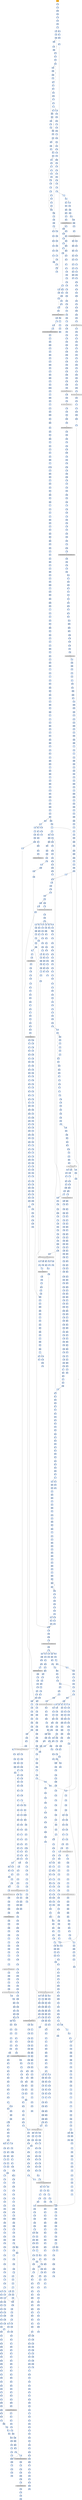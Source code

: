 strict digraph G {
	graph [bgcolor=transparent,
		name=G
	];
	node [color=lightsteelblue,
		fillcolor=lightsteelblue,
		shape=rectangle,
		style=filled
	];
	a0x0043ce80pusha_	[color=lightgrey,
		fillcolor=orange,
		label=pusha];
	a0x0043ce81movl_0x42d000UINT32_esi	[label=movl];
	a0x0043ce80pusha_ -> a0x0043ce81movl_0x42d000UINT32_esi	[color="#000000"];
	a0x0043ce86leal__180224esi__edi	[label=leal];
	a0x0043ce81movl_0x42d000UINT32_esi -> a0x0043ce86leal__180224esi__edi	[color="#000000"];
	a0x0043ce8cpushl_edi	[label=pushl];
	a0x0043ce86leal__180224esi__edi -> a0x0043ce8cpushl_edi	[color="#000000"];
	a0x0043ce8djmp_0x0043ce9a	[label=jmp];
	a0x0043ce8cpushl_edi -> a0x0043ce8djmp_0x0043ce9a	[color="#000000"];
	a0x0043ce9amovl_esi__ebx	[label=movl];
	a0x0043ce8djmp_0x0043ce9a -> a0x0043ce9amovl_esi__ebx	[color="#000000"];
	a0x0043ce9csubl_0xfffffffcUINT8_esi	[label=subl];
	a0x0043ce9amovl_esi__ebx -> a0x0043ce9csubl_0xfffffffcUINT8_esi	[color="#000000"];
	a0x0043ce9fadcl_ebx_ebx	[label=adcl];
	a0x0043ce9csubl_0xfffffffcUINT8_esi -> a0x0043ce9fadcl_ebx_ebx	[color="#000000"];
	a0x0043cea1jb_0x0043ce90	[label=jb];
	a0x0043ce9fadcl_ebx_ebx -> a0x0043cea1jb_0x0043ce90	[color="#000000"];
	a0x0043ce90movb_esi__al	[label=movb];
	a0x0043cea1jb_0x0043ce90 -> a0x0043ce90movb_esi__al	[color="#000000",
		label=T];
	a0x0043cea3movl_0x1UINT32_eax	[label=movl];
	a0x0043cea1jb_0x0043ce90 -> a0x0043cea3movl_0x1UINT32_eax	[color="#000000",
		label=F];
	a0x0043ce92incl_esi	[label=incl];
	a0x0043ce90movb_esi__al -> a0x0043ce92incl_esi	[color="#000000"];
	a0x0043ce93movb_al_edi_	[label=movb];
	a0x0043ce92incl_esi -> a0x0043ce93movb_al_edi_	[color="#000000"];
	a0x0043ce95incl_edi	[label=incl];
	a0x0043ce93movb_al_edi_ -> a0x0043ce95incl_edi	[color="#000000"];
	a0x0043ce96addl_ebx_ebx	[label=addl];
	a0x0043ce95incl_edi -> a0x0043ce96addl_ebx_ebx	[color="#000000"];
	a0x0043ce98jne_0x0043cea1	[label=jne];
	a0x0043ce96addl_ebx_ebx -> a0x0043ce98jne_0x0043cea1	[color="#000000"];
	a0x0043cea8addl_ebx_ebx	[label=addl];
	a0x0043cea3movl_0x1UINT32_eax -> a0x0043cea8addl_ebx_ebx	[color="#000000"];
	a0x0043ceaajne_0x0043ceb3	[label=jne];
	a0x0043cea8addl_ebx_ebx -> a0x0043ceaajne_0x0043ceb3	[color="#000000"];
	a0x0043ceb3adcl_eax_eax	[label=adcl];
	a0x0043ceaajne_0x0043ceb3 -> a0x0043ceb3adcl_eax_eax	[color="#000000",
		label=T];
	a0x0043ceacmovl_esi__ebx	[label=movl];
	a0x0043ceaajne_0x0043ceb3 -> a0x0043ceacmovl_esi__ebx	[color="#000000",
		label=F];
	a0x0043ceb5addl_ebx_ebx	[label=addl];
	a0x0043ceb3adcl_eax_eax -> a0x0043ceb5addl_ebx_ebx	[color="#000000"];
	a0x0043ceb7jae_0x0043cea8	[label=jae];
	a0x0043ceb5addl_ebx_ebx -> a0x0043ceb7jae_0x0043cea8	[color="#000000"];
	a0x0043ceb9jne_0x0043cec4	[label=jne];
	a0x0043ceb7jae_0x0043cea8 -> a0x0043ceb9jne_0x0043cec4	[color="#000000",
		label=F];
	a0x0043cec4xorl_ecx_ecx	[label=xorl];
	a0x0043ceb9jne_0x0043cec4 -> a0x0043cec4xorl_ecx_ecx	[color="#000000",
		label=T];
	a0x0043cebbmovl_esi__ebx	[label=movl];
	a0x0043ceb9jne_0x0043cec4 -> a0x0043cebbmovl_esi__ebx	[color="#000000",
		label=F];
	a0x0043cec6subl_0x3UINT8_eax	[label=subl];
	a0x0043cec4xorl_ecx_ecx -> a0x0043cec6subl_0x3UINT8_eax	[color="#000000"];
	a0x0043cec9jb_0x0043ced8	[label=jb];
	a0x0043cec6subl_0x3UINT8_eax -> a0x0043cec9jb_0x0043ced8	[color="#000000"];
	a0x0043cecbshll_0x8UINT8_eax	[label=shll];
	a0x0043cec9jb_0x0043ced8 -> a0x0043cecbshll_0x8UINT8_eax	[color="#000000",
		label=F];
	a0x0043ced8addl_ebx_ebx	[label=addl];
	a0x0043cec9jb_0x0043ced8 -> a0x0043ced8addl_ebx_ebx	[color="#000000",
		label=T];
	a0x0043cecemovb_esi__al	[label=movb];
	a0x0043cecbshll_0x8UINT8_eax -> a0x0043cecemovb_esi__al	[color="#000000"];
	a0x0043ced0incl_esi	[label=incl];
	a0x0043cecemovb_esi__al -> a0x0043ced0incl_esi	[color="#000000"];
	a0x0043ced1xorl_0xffffffffUINT8_eax	[label=xorl];
	a0x0043ced0incl_esi -> a0x0043ced1xorl_0xffffffffUINT8_eax	[color="#000000"];
	a0x0043ced4je_0x0043cf4a	[label=je];
	a0x0043ced1xorl_0xffffffffUINT8_eax -> a0x0043ced4je_0x0043cf4a	[color="#000000"];
	a0x0043ced6movl_eax_ebp	[label=movl];
	a0x0043ced4je_0x0043cf4a -> a0x0043ced6movl_eax_ebp	[color="#000000",
		label=F];
	a0x0043cf4apopl_esi	[label=popl];
	a0x0043ced4je_0x0043cf4a -> a0x0043cf4apopl_esi	[color="#000000",
		label=T];
	a0x0043ced6movl_eax_ebp -> a0x0043ced8addl_ebx_ebx	[color="#000000"];
	a0x0043cedajne_0x0043cee3	[label=jne];
	a0x0043ced8addl_ebx_ebx -> a0x0043cedajne_0x0043cee3	[color="#000000"];
	a0x0043cee3adcl_ecx_ecx	[label=adcl];
	a0x0043cedajne_0x0043cee3 -> a0x0043cee3adcl_ecx_ecx	[color="#000000",
		label=T];
	a0x0043cedcmovl_esi__ebx	[label=movl];
	a0x0043cedajne_0x0043cee3 -> a0x0043cedcmovl_esi__ebx	[color="#000000",
		label=F];
	a0x0043cee5addl_ebx_ebx	[label=addl];
	a0x0043cee3adcl_ecx_ecx -> a0x0043cee5addl_ebx_ebx	[color="#000000"];
	a0x0043cee7jne_0x0043cef0	[label=jne];
	a0x0043cee5addl_ebx_ebx -> a0x0043cee7jne_0x0043cef0	[color="#000000"];
	a0x0043cef0adcl_ecx_ecx	[label=adcl];
	a0x0043cee7jne_0x0043cef0 -> a0x0043cef0adcl_ecx_ecx	[color="#000000",
		label=T];
	a0x0043cee9movl_esi__ebx	[label=movl];
	a0x0043cee7jne_0x0043cef0 -> a0x0043cee9movl_esi__ebx	[color="#000000",
		label=F];
	a0x0043cef2jne_0x0043cf14	[label=jne];
	a0x0043cef0adcl_ecx_ecx -> a0x0043cef2jne_0x0043cf14	[color="#000000"];
	a0x0043cf14cmpl_0xfffff300UINT32_ebp	[label=cmpl];
	a0x0043cef2jne_0x0043cf14 -> a0x0043cf14cmpl_0xfffff300UINT32_ebp	[color="#000000",
		label=T];
	a0x0043cef4incl_ecx	[label=incl];
	a0x0043cef2jne_0x0043cf14 -> a0x0043cef4incl_ecx	[color="#000000",
		label=F];
	a0x0043cf1aadcl_0x1UINT8_ecx	[label=adcl];
	a0x0043cf14cmpl_0xfffff300UINT32_ebp -> a0x0043cf1aadcl_0x1UINT8_ecx	[color="#000000"];
	a0x0043cf1dleal_ediebp__edx	[label=leal];
	a0x0043cf1aadcl_0x1UINT8_ecx -> a0x0043cf1dleal_ediebp__edx	[color="#000000"];
	a0x0043cf20cmpl_0xfffffffcUINT8_ebp	[label=cmpl];
	a0x0043cf1dleal_ediebp__edx -> a0x0043cf20cmpl_0xfffffffcUINT8_ebp	[color="#000000"];
	a0x0043cf23jbe_0x0043cf34	[label=jbe];
	a0x0043cf20cmpl_0xfffffffcUINT8_ebp -> a0x0043cf23jbe_0x0043cf34	[color="#000000"];
	a0x0043cf34movl_edx__eax	[label=movl];
	a0x0043cf23jbe_0x0043cf34 -> a0x0043cf34movl_edx__eax	[color="#000000",
		label=T];
	a0x0043cf25movb_edx__al	[label=movb];
	a0x0043cf23jbe_0x0043cf34 -> a0x0043cf25movb_edx__al	[color="#000000",
		label=F];
	a0x0043cf36addl_0x4UINT8_edx	[label=addl];
	a0x0043cf34movl_edx__eax -> a0x0043cf36addl_0x4UINT8_edx	[color="#000000"];
	a0x0043cf39movl_eax_edi_	[label=movl];
	a0x0043cf36addl_0x4UINT8_edx -> a0x0043cf39movl_eax_edi_	[color="#000000"];
	a0x0043cf3baddl_0x4UINT8_edi	[label=addl];
	a0x0043cf39movl_eax_edi_ -> a0x0043cf3baddl_0x4UINT8_edi	[color="#000000"];
	a0x0043cf3esubl_0x4UINT8_ecx	[label=subl];
	a0x0043cf3baddl_0x4UINT8_edi -> a0x0043cf3esubl_0x4UINT8_ecx	[color="#000000"];
	a0x0043cf41ja_0x0043cf34	[label=ja];
	a0x0043cf3esubl_0x4UINT8_ecx -> a0x0043cf41ja_0x0043cf34	[color="#000000"];
	a0x0043cf43addl_ecx_edi	[label=addl];
	a0x0043cf41ja_0x0043cf34 -> a0x0043cf43addl_ecx_edi	[color="#000000",
		label=F];
	a0x0043cf45jmp_0x0043ce96	[label=jmp];
	a0x0043cf43addl_ecx_edi -> a0x0043cf45jmp_0x0043ce96	[color="#000000"];
	a0x0043cf45jmp_0x0043ce96 -> a0x0043ce96addl_ebx_ebx	[color="#000000"];
	a0x0043ceaesubl_0xfffffffcUINT8_esi	[label=subl];
	a0x0043ceacmovl_esi__ebx -> a0x0043ceaesubl_0xfffffffcUINT8_esi	[color="#000000"];
	a0x0043ceb1adcl_ebx_ebx	[label=adcl];
	a0x0043ceaesubl_0xfffffffcUINT8_esi -> a0x0043ceb1adcl_ebx_ebx	[color="#000000"];
	a0x0043ceb1adcl_ebx_ebx -> a0x0043ceb3adcl_eax_eax	[color="#000000"];
	a0x0043cef5addl_ebx_ebx	[label=addl];
	a0x0043cef4incl_ecx -> a0x0043cef5addl_ebx_ebx	[color="#000000"];
	a0x0043cef7jne_0x0043cf00	[label=jne];
	a0x0043cef5addl_ebx_ebx -> a0x0043cef7jne_0x0043cf00	[color="#000000"];
	a0x0043cf00adcl_ecx_ecx	[label=adcl];
	a0x0043cef7jne_0x0043cf00 -> a0x0043cf00adcl_ecx_ecx	[color="#000000",
		label=T];
	a0x0043cef9movl_esi__ebx	[label=movl];
	a0x0043cef7jne_0x0043cf00 -> a0x0043cef9movl_esi__ebx	[color="#000000",
		label=F];
	a0x0043cf02addl_ebx_ebx	[label=addl];
	a0x0043cf00adcl_ecx_ecx -> a0x0043cf02addl_ebx_ebx	[color="#000000"];
	a0x0043cf04jae_0x0043cef5	[label=jae];
	a0x0043cf02addl_ebx_ebx -> a0x0043cf04jae_0x0043cef5	[color="#000000"];
	a0x0043cf06jne_0x0043cf11	[label=jne];
	a0x0043cf04jae_0x0043cef5 -> a0x0043cf06jne_0x0043cf11	[color="#000000",
		label=F];
	a0x0043cf11addl_0x2UINT8_ecx	[label=addl];
	a0x0043cf06jne_0x0043cf11 -> a0x0043cf11addl_0x2UINT8_ecx	[color="#000000",
		label=T];
	a0x0043cf08movl_esi__ebx	[label=movl];
	a0x0043cf06jne_0x0043cf11 -> a0x0043cf08movl_esi__ebx	[color="#000000",
		label=F];
	a0x0043cf11addl_0x2UINT8_ecx -> a0x0043cf14cmpl_0xfffff300UINT32_ebp	[color="#000000"];
	a0x0043cedesubl_0xfffffffcUINT8_esi	[label=subl];
	a0x0043cedcmovl_esi__ebx -> a0x0043cedesubl_0xfffffffcUINT8_esi	[color="#000000"];
	a0x0043cee1adcl_ebx_ebx	[label=adcl];
	a0x0043cedesubl_0xfffffffcUINT8_esi -> a0x0043cee1adcl_ebx_ebx	[color="#000000"];
	a0x0043cee1adcl_ebx_ebx -> a0x0043cee3adcl_ecx_ecx	[color="#000000"];
	a0x0043ceebsubl_0xfffffffcUINT8_esi	[label=subl];
	a0x0043cee9movl_esi__ebx -> a0x0043ceebsubl_0xfffffffcUINT8_esi	[color="#000000"];
	a0x0043ceeeadcl_ebx_ebx	[label=adcl];
	a0x0043ceebsubl_0xfffffffcUINT8_esi -> a0x0043ceeeadcl_ebx_ebx	[color="#000000"];
	a0x0043ceeeadcl_ebx_ebx -> a0x0043cef0adcl_ecx_ecx	[color="#000000"];
	a0x0043cebdsubl_0xfffffffcUINT8_esi	[label=subl];
	a0x0043cebbmovl_esi__ebx -> a0x0043cebdsubl_0xfffffffcUINT8_esi	[color="#000000"];
	a0x0043cec0adcl_ebx_ebx	[label=adcl];
	a0x0043cebdsubl_0xfffffffcUINT8_esi -> a0x0043cec0adcl_ebx_ebx	[color="#000000"];
	a0x0043cec2jae_0x0043cea8	[label=jae];
	a0x0043cec0adcl_ebx_ebx -> a0x0043cec2jae_0x0043cea8	[color="#000000"];
	a0x0043cec2jae_0x0043cea8 -> a0x0043cec4xorl_ecx_ecx	[color="#000000",
		label=F];
	a0x0043cf0asubl_0xfffffffcUINT8_esi	[label=subl];
	a0x0043cf08movl_esi__ebx -> a0x0043cf0asubl_0xfffffffcUINT8_esi	[color="#000000"];
	a0x0043cf0dadcl_ebx_ebx	[label=adcl];
	a0x0043cf0asubl_0xfffffffcUINT8_esi -> a0x0043cf0dadcl_ebx_ebx	[color="#000000"];
	a0x0043cf0fjae_0x0043cef5	[label=jae];
	a0x0043cf0dadcl_ebx_ebx -> a0x0043cf0fjae_0x0043cef5	[color="#000000"];
	a0x0043cf0fjae_0x0043cef5 -> a0x0043cf11addl_0x2UINT8_ecx	[color="#000000",
		label=F];
	a0x0043cf27incl_edx	[label=incl];
	a0x0043cf25movb_edx__al -> a0x0043cf27incl_edx	[color="#000000"];
	a0x0043cf28movb_al_edi_	[label=movb];
	a0x0043cf27incl_edx -> a0x0043cf28movb_al_edi_	[color="#000000"];
	a0x0043cf2aincl_edi	[label=incl];
	a0x0043cf28movb_al_edi_ -> a0x0043cf2aincl_edi	[color="#000000"];
	a0x0043cf2bdecl_ecx	[label=decl];
	a0x0043cf2aincl_edi -> a0x0043cf2bdecl_ecx	[color="#000000"];
	a0x0043cf2cjne_0x0043cf25	[label=jne];
	a0x0043cf2bdecl_ecx -> a0x0043cf2cjne_0x0043cf25	[color="#000000"];
	a0x0043cf2ejmp_0x0043ce96	[label=jmp];
	a0x0043cf2cjne_0x0043cf25 -> a0x0043cf2ejmp_0x0043ce96	[color="#000000",
		label=F];
	a0x0043cf2ejmp_0x0043ce96 -> a0x0043ce96addl_ebx_ebx	[color="#000000"];
	a0x0043cefbsubl_0xfffffffcUINT8_esi	[label=subl];
	a0x0043cef9movl_esi__ebx -> a0x0043cefbsubl_0xfffffffcUINT8_esi	[color="#000000"];
	a0x0043cefeadcl_ebx_ebx	[label=adcl];
	a0x0043cefbsubl_0xfffffffcUINT8_esi -> a0x0043cefeadcl_ebx_ebx	[color="#000000"];
	a0x0043cefeadcl_ebx_ebx -> a0x0043cf00adcl_ecx_ecx	[color="#000000"];
	a0x0043cf4bmovl_esi_edi	[label=movl];
	a0x0043cf4apopl_esi -> a0x0043cf4bmovl_esi_edi	[color="#000000"];
	a0x0043cf4dmovl_0x426UINT32_ecx	[label=movl];
	a0x0043cf4bmovl_esi_edi -> a0x0043cf4dmovl_0x426UINT32_ecx	[color="#000000"];
	a0x0043cf52movb_edi__al	[label=movb];
	a0x0043cf4dmovl_0x426UINT32_ecx -> a0x0043cf52movb_edi__al	[color="#000000"];
	a0x0043cf54incl_edi	[label=incl];
	a0x0043cf52movb_edi__al -> a0x0043cf54incl_edi	[color="#000000"];
	a0x0043cf55subb_0xffffffe8UINT8_al	[label=subb];
	a0x0043cf54incl_edi -> a0x0043cf55subb_0xffffffe8UINT8_al	[color="#000000"];
	a0x0043cf57cmpb_0x1UINT8_al	[label=cmpb];
	a0x0043cf55subb_0xffffffe8UINT8_al -> a0x0043cf57cmpb_0x1UINT8_al	[color="#000000"];
	a0x0043cf59ja_0x0043cf52	[label=ja];
	a0x0043cf57cmpb_0x1UINT8_al -> a0x0043cf59ja_0x0043cf52	[color="#000000"];
	a0x0043cf5bcmpb_0x7UINT8_edi_	[label=cmpb];
	a0x0043cf59ja_0x0043cf52 -> a0x0043cf5bcmpb_0x7UINT8_edi_	[color="#000000",
		label=F];
	a0x0043cf5ejne_0x0043cf52	[label=jne];
	a0x0043cf5bcmpb_0x7UINT8_edi_ -> a0x0043cf5ejne_0x0043cf52	[color="#000000"];
	a0x0043cf60movl_edi__eax	[label=movl];
	a0x0043cf5ejne_0x0043cf52 -> a0x0043cf60movl_edi__eax	[color="#000000",
		label=F];
	a0x0043cf62movb_0x4edi__bl	[label=movb];
	a0x0043cf60movl_edi__eax -> a0x0043cf62movb_0x4edi__bl	[color="#000000"];
	a0x0043cf65shrw_0x8UINT8_ax	[label=shrw];
	a0x0043cf62movb_0x4edi__bl -> a0x0043cf65shrw_0x8UINT8_ax	[color="#000000"];
	a0x0043cf69roll_0x10UINT8_eax	[label=roll];
	a0x0043cf65shrw_0x8UINT8_ax -> a0x0043cf69roll_0x10UINT8_eax	[color="#000000"];
	a0x0043cf6cxchgb_al_ah	[label=xchgb];
	a0x0043cf69roll_0x10UINT8_eax -> a0x0043cf6cxchgb_al_ah	[color="#000000"];
	a0x0043cf6esubl_edi_eax	[label=subl];
	a0x0043cf6cxchgb_al_ah -> a0x0043cf6esubl_edi_eax	[color="#000000"];
	a0x0043cf70subb_0xffffffe8UINT8_bl	[label=subb];
	a0x0043cf6esubl_edi_eax -> a0x0043cf70subb_0xffffffe8UINT8_bl	[color="#000000"];
	a0x0043cf73addl_esi_eax	[label=addl];
	a0x0043cf70subb_0xffffffe8UINT8_bl -> a0x0043cf73addl_esi_eax	[color="#000000"];
	a0x0043cf75movl_eax_edi_	[label=movl];
	a0x0043cf73addl_esi_eax -> a0x0043cf75movl_eax_edi_	[color="#000000"];
	a0x0043cf77addl_0x5UINT8_edi	[label=addl];
	a0x0043cf75movl_eax_edi_ -> a0x0043cf77addl_0x5UINT8_edi	[color="#000000"];
	a0x0043cf7amovb_bl_al	[label=movb];
	a0x0043cf77addl_0x5UINT8_edi -> a0x0043cf7amovb_bl_al	[color="#000000"];
	a0x0043cf7cloop_0x0043cf57	[label=loop];
	a0x0043cf7amovb_bl_al -> a0x0043cf7cloop_0x0043cf57	[color="#000000"];
	a0x0043cf7eleal_0x3a000esi__edi	[label=leal];
	a0x0043cf7cloop_0x0043cf57 -> a0x0043cf7eleal_0x3a000esi__edi	[color="#000000",
		label=F];
	a0x0043cf84movl_edi__eax	[label=movl];
	a0x0043cf7eleal_0x3a000esi__edi -> a0x0043cf84movl_edi__eax	[color="#000000"];
	a0x0043cf86orl_eax_eax	[label=orl];
	a0x0043cf84movl_edi__eax -> a0x0043cf86orl_eax_eax	[color="#000000"];
	a0x0043cf88je_0x0043cfcf	[label=je];
	a0x0043cf86orl_eax_eax -> a0x0043cf88je_0x0043cfcf	[color="#000000"];
	a0x0043cf8amovl_0x4edi__ebx	[label=movl];
	a0x0043cf88je_0x0043cfcf -> a0x0043cf8amovl_0x4edi__ebx	[color="#000000",
		label=F];
	a0x0043cfcfmovl_0x3e040esi__ebp	[label=movl];
	a0x0043cf88je_0x0043cfcf -> a0x0043cfcfmovl_0x3e040esi__ebp	[color="#000000",
		label=T];
	a0x0043cf8dleal_0x3df38eaxesi__eax	[label=leal];
	a0x0043cf8amovl_0x4edi__ebx -> a0x0043cf8dleal_0x3df38eaxesi__eax	[color="#000000"];
	a0x0043cf94addl_esi_ebx	[label=addl];
	a0x0043cf8dleal_0x3df38eaxesi__eax -> a0x0043cf94addl_esi_ebx	[color="#000000"];
	a0x0043cf96pushl_eax	[label=pushl];
	a0x0043cf94addl_esi_ebx -> a0x0043cf96pushl_eax	[color="#000000"];
	a0x0043cf97addl_0x8UINT8_edi	[label=addl];
	a0x0043cf96pushl_eax -> a0x0043cf97addl_0x8UINT8_edi	[color="#000000"];
	a0x0043cf9acall_0x3e034esi_	[label=call];
	a0x0043cf97addl_0x8UINT8_edi -> a0x0043cf9acall_0x3e034esi_	[color="#000000"];
	LOADLIBRARYA_KERNEL32_DLL	[color=lightgrey,
		fillcolor=lightgrey,
		label="LOADLIBRARYA-KERNEL32-DLL"];
	a0x0043cf9acall_0x3e034esi_ -> LOADLIBRARYA_KERNEL32_DLL	[color="#000000"];
	a0x0043cfa0xchgl_eax_ebp	[label=xchgl];
	LOADLIBRARYA_KERNEL32_DLL -> a0x0043cfa0xchgl_eax_ebp	[color="#000000"];
	a0x0040a0f1movl_0x80c808d0UINT32_esi_	[label=movl];
	LOADLIBRARYA_KERNEL32_DLL -> a0x0040a0f1movl_0x80c808d0UINT32_esi_	[color="#000000"];
	a0x0043cfa1movb_edi__al	[label=movb];
	a0x0043cfa0xchgl_eax_ebp -> a0x0043cfa1movb_edi__al	[color="#000000"];
	a0x0043cfa3incl_edi	[label=incl];
	a0x0043cfa1movb_edi__al -> a0x0043cfa3incl_edi	[color="#000000"];
	a0x0043cfa4orb_al_al	[label=orb];
	a0x0043cfa3incl_edi -> a0x0043cfa4orb_al_al	[color="#000000"];
	a0x0043cfa6je_0x0043cf84	[label=je];
	a0x0043cfa4orb_al_al -> a0x0043cfa6je_0x0043cf84	[color="#000000"];
	a0x0043cfa8movl_edi_ecx	[label=movl];
	a0x0043cfa6je_0x0043cf84 -> a0x0043cfa8movl_edi_ecx	[color="#000000",
		label=F];
	a0x0043cfaajns_0x0043cfb3	[label=jns];
	a0x0043cfa8movl_edi_ecx -> a0x0043cfaajns_0x0043cfb3	[color="#000000"];
	a0x0043cfb3pushl_edi	[label=pushl];
	a0x0043cfaajns_0x0043cfb3 -> a0x0043cfb3pushl_edi	[color="#000000",
		label=T];
	a0x0043cfacmovzwl_edi__eax	[label=movzwl];
	a0x0043cfaajns_0x0043cfb3 -> a0x0043cfacmovzwl_edi__eax	[color="#000000",
		label=F];
	a0x0043cfb4decl_eax	[label=decl];
	a0x0043cfb3pushl_edi -> a0x0043cfb4decl_eax	[color="#000000"];
	a0x0043cfb5repnz_scasb_es_edi__al	[label=repnz];
	a0x0043cfb4decl_eax -> a0x0043cfb5repnz_scasb_es_edi__al	[color="#000000"];
	a0x0043cfb7pushl_ebp	[label=pushl];
	a0x0043cfb5repnz_scasb_es_edi__al -> a0x0043cfb7pushl_ebp	[color="#000000"];
	a0x0043cfb8call_0x3e03cesi_	[label=call];
	a0x0043cfb7pushl_ebp -> a0x0043cfb8call_0x3e03cesi_	[color="#000000"];
	GETPROCADDRESS_KERNEL32_DLL	[color=lightgrey,
		fillcolor=lightgrey,
		label="GETPROCADDRESS-KERNEL32-DLL"];
	a0x0043cfb8call_0x3e03cesi_ -> GETPROCADDRESS_KERNEL32_DLL	[color="#000000"];
	a0x0043cfbeorl_eax_eax	[label=orl];
	GETPROCADDRESS_KERNEL32_DLL -> a0x0043cfbeorl_eax_eax	[color="#000000"];
	a0x0040c8c5testl_eax_eax	[label=testl];
	GETPROCADDRESS_KERNEL32_DLL -> a0x0040c8c5testl_eax_eax	[color="#000000"];
	a0x0043cfc0je_0x0043cfc9	[label=je];
	a0x0043cfbeorl_eax_eax -> a0x0043cfc0je_0x0043cfc9	[color="#000000"];
	a0x0043cfc2movl_eax_ebx_	[label=movl];
	a0x0043cfc0je_0x0043cfc9 -> a0x0043cfc2movl_eax_ebx_	[color="#000000",
		label=F];
	a0x0043cfc4addl_0x4UINT8_ebx	[label=addl];
	a0x0043cfc2movl_eax_ebx_ -> a0x0043cfc4addl_0x4UINT8_ebx	[color="#000000"];
	a0x0043cfc7jmp_0x0043cfa1	[label=jmp];
	a0x0043cfc4addl_0x4UINT8_ebx -> a0x0043cfc7jmp_0x0043cfa1	[color="#000000"];
	a0x0043cfafincl_edi	[label=incl];
	a0x0043cfacmovzwl_edi__eax -> a0x0043cfafincl_edi	[color="#000000"];
	a0x0043cfb0pushl_eax	[label=pushl];
	a0x0043cfafincl_edi -> a0x0043cfb0pushl_eax	[color="#000000"];
	a0x0043cfb1incl_edi	[label=incl];
	a0x0043cfb0pushl_eax -> a0x0043cfb1incl_edi	[color="#000000"];
	a0x0043cfb2movl_0xaef24857UINT32_ecx	[label=movl];
	a0x0043cfb1incl_edi -> a0x0043cfb2movl_0xaef24857UINT32_ecx	[color="#000000"];
	a0x0043cfb2movl_0xaef24857UINT32_ecx -> a0x0043cfb7pushl_ebp	[color="#000000"];
	a0x0043cfd5leal__4096esi__edi	[label=leal];
	a0x0043cfcfmovl_0x3e040esi__ebp -> a0x0043cfd5leal__4096esi__edi	[color="#000000"];
	a0x0043cfdbmovl_0x1000UINT32_ebx	[label=movl];
	a0x0043cfd5leal__4096esi__edi -> a0x0043cfdbmovl_0x1000UINT32_ebx	[color="#000000"];
	a0x0043cfe0pushl_eax	[label=pushl];
	a0x0043cfdbmovl_0x1000UINT32_ebx -> a0x0043cfe0pushl_eax	[color="#000000"];
	a0x0043cfe1pushl_esp	[label=pushl];
	a0x0043cfe0pushl_eax -> a0x0043cfe1pushl_esp	[color="#000000"];
	a0x0043cfe2pushl_0x4UINT8	[label=pushl];
	a0x0043cfe1pushl_esp -> a0x0043cfe2pushl_0x4UINT8	[color="#000000"];
	a0x0043cfe4pushl_ebx	[label=pushl];
	a0x0043cfe2pushl_0x4UINT8 -> a0x0043cfe4pushl_ebx	[color="#000000"];
	a0x0043cfe5pushl_edi	[label=pushl];
	a0x0043cfe4pushl_ebx -> a0x0043cfe5pushl_edi	[color="#000000"];
	a0x0043cfe6call_ebp	[label=call];
	a0x0043cfe5pushl_edi -> a0x0043cfe6call_ebp	[color="#000000"];
	VIRTUALPROTECT_KERNEL32_DLL	[color=lightgrey,
		fillcolor=lightgrey,
		label="VIRTUALPROTECT-KERNEL32-DLL"];
	a0x0043cfe6call_ebp -> VIRTUALPROTECT_KERNEL32_DLL	[color="#000000"];
	a0x0043cfe8leal_0x227edi__eax	[label=leal];
	VIRTUALPROTECT_KERNEL32_DLL -> a0x0043cfe8leal_0x227edi__eax	[color="#000000"];
	a0x0043cffdpopl_eax	[label=popl];
	VIRTUALPROTECT_KERNEL32_DLL -> a0x0043cffdpopl_eax	[color="#000000"];
	a0x0043cfeeandb_0x7fUINT8_eax_	[label=andb];
	a0x0043cfe8leal_0x227edi__eax -> a0x0043cfeeandb_0x7fUINT8_eax_	[color="#000000"];
	a0x0043cff1andb_0x7fUINT8_0x28eax_	[label=andb];
	a0x0043cfeeandb_0x7fUINT8_eax_ -> a0x0043cff1andb_0x7fUINT8_0x28eax_	[color="#000000"];
	a0x0043cff5popl_eax	[label=popl];
	a0x0043cff1andb_0x7fUINT8_0x28eax_ -> a0x0043cff5popl_eax	[color="#000000"];
	a0x0043cff6pushl_eax	[label=pushl];
	a0x0043cff5popl_eax -> a0x0043cff6pushl_eax	[color="#000000"];
	a0x0043cff7pushl_esp	[label=pushl];
	a0x0043cff6pushl_eax -> a0x0043cff7pushl_esp	[color="#000000"];
	a0x0043cff8pushl_eax	[label=pushl];
	a0x0043cff7pushl_esp -> a0x0043cff8pushl_eax	[color="#000000"];
	a0x0043cff9pushl_ebx	[label=pushl];
	a0x0043cff8pushl_eax -> a0x0043cff9pushl_ebx	[color="#000000"];
	a0x0043cffapushl_edi	[label=pushl];
	a0x0043cff9pushl_ebx -> a0x0043cffapushl_edi	[color="#000000"];
	a0x0043cffbcall_ebp	[label=call];
	a0x0043cffapushl_edi -> a0x0043cffbcall_ebp	[color="#000000"];
	a0x0043cffepopa_	[label=popa];
	a0x0043cffdpopl_eax -> a0x0043cffepopa_	[color="#000000"];
	a0x0043cfffleal__128esp__eax	[label=leal];
	a0x0043cffepopa_ -> a0x0043cfffleal__128esp__eax	[color="#000000"];
	a0x0043d003pushl_0x0UINT8	[label=pushl];
	a0x0043cfffleal__128esp__eax -> a0x0043d003pushl_0x0UINT8	[color="#000000"];
	a0x0043d005cmpl_eax_esp	[label=cmpl];
	a0x0043d003pushl_0x0UINT8 -> a0x0043d005cmpl_eax_esp	[color="#000000"];
	a0x0043d007jne_0x0043d003	[label=jne];
	a0x0043d005cmpl_eax_esp -> a0x0043d007jne_0x0043d003	[color="#000000"];
	a0x0043d009subl_0xffffff80UINT8_esp	[label=subl];
	a0x0043d007jne_0x0043d003 -> a0x0043d009subl_0xffffff80UINT8_esp	[color="#000000",
		label=F];
	a0x0043d00cjmp_0x0040b4b8	[label=jmp];
	a0x0043d009subl_0xffffff80UINT8_esp -> a0x0043d00cjmp_0x0040b4b8	[color="#000000"];
	a0x0040b4b8pushl_ebp	[label=pushl];
	a0x0043d00cjmp_0x0040b4b8 -> a0x0040b4b8pushl_ebp	[color="#000000"];
	a0x0040b4b9movl_esp_ebp	[label=movl];
	a0x0040b4b8pushl_ebp -> a0x0040b4b9movl_esp_ebp	[color="#000000"];
	a0x0040b4bbpushl_0xffffffffUINT8	[label=pushl];
	a0x0040b4b9movl_esp_ebp -> a0x0040b4bbpushl_0xffffffffUINT8	[color="#000000"];
	a0x0040b4bdpushl_0x4145b0UINT32	[label=pushl];
	a0x0040b4bbpushl_0xffffffffUINT8 -> a0x0040b4bdpushl_0x4145b0UINT32	[color="#000000"];
	a0x0040b4c2pushl_0x40ae34UINT32	[label=pushl];
	a0x0040b4bdpushl_0x4145b0UINT32 -> a0x0040b4c2pushl_0x40ae34UINT32	[color="#000000"];
	a0x0040b4c7movl_fs_0_eax	[label=movl];
	a0x0040b4c2pushl_0x40ae34UINT32 -> a0x0040b4c7movl_fs_0_eax	[color="#000000"];
	a0x0040b4cdpushl_eax	[label=pushl];
	a0x0040b4c7movl_fs_0_eax -> a0x0040b4cdpushl_eax	[color="#000000"];
	a0x0040b4cemovl_esp_fs_0	[label=movl];
	a0x0040b4cdpushl_eax -> a0x0040b4cemovl_esp_fs_0	[color="#000000"];
	a0x0040b4d5subl_0x58UINT8_esp	[label=subl];
	a0x0040b4cemovl_esp_fs_0 -> a0x0040b4d5subl_0x58UINT8_esp	[color="#000000"];
	a0x0040b4d8pushl_ebx	[label=pushl];
	a0x0040b4d5subl_0x58UINT8_esp -> a0x0040b4d8pushl_ebx	[color="#000000"];
	a0x0040b4d9pushl_esi	[label=pushl];
	a0x0040b4d8pushl_ebx -> a0x0040b4d9pushl_esi	[color="#000000"];
	a0x0040b4dapushl_edi	[label=pushl];
	a0x0040b4d9pushl_esi -> a0x0040b4dapushl_edi	[color="#000000"];
	a0x0040b4dbmovl_esp__24ebp_	[label=movl];
	a0x0040b4dapushl_edi -> a0x0040b4dbmovl_esp__24ebp_	[color="#000000"];
	a0x0040b4decall_0x4141a0	[label=call];
	a0x0040b4dbmovl_esp__24ebp_ -> a0x0040b4decall_0x4141a0	[color="#000000"];
	GETVERSION_KERNEL32_DLL	[color=lightgrey,
		fillcolor=lightgrey,
		label="GETVERSION-KERNEL32-DLL"];
	a0x0040b4decall_0x4141a0 -> GETVERSION_KERNEL32_DLL	[color="#000000"];
	a0x0040b4e4xorl_edx_edx	[label=xorl];
	GETVERSION_KERNEL32_DLL -> a0x0040b4e4xorl_edx_edx	[color="#000000"];
	a0x0040b4e6movb_ah_dl	[label=movb];
	a0x0040b4e4xorl_edx_edx -> a0x0040b4e6movb_ah_dl	[color="#000000"];
	a0x0040b4e8movl_edx_0x433680	[label=movl];
	a0x0040b4e6movb_ah_dl -> a0x0040b4e8movl_edx_0x433680	[color="#000000"];
	a0x0040b4eemovl_eax_ecx	[label=movl];
	a0x0040b4e8movl_edx_0x433680 -> a0x0040b4eemovl_eax_ecx	[color="#000000"];
	a0x0040b4f0andl_0xffUINT32_ecx	[label=andl];
	a0x0040b4eemovl_eax_ecx -> a0x0040b4f0andl_0xffUINT32_ecx	[color="#000000"];
	a0x0040b4f6movl_ecx_0x43367c	[label=movl];
	a0x0040b4f0andl_0xffUINT32_ecx -> a0x0040b4f6movl_ecx_0x43367c	[color="#000000"];
	a0x0040b4fcshll_0x8UINT8_ecx	[label=shll];
	a0x0040b4f6movl_ecx_0x43367c -> a0x0040b4fcshll_0x8UINT8_ecx	[color="#000000"];
	a0x0040b4ffaddl_edx_ecx	[label=addl];
	a0x0040b4fcshll_0x8UINT8_ecx -> a0x0040b4ffaddl_edx_ecx	[color="#000000"];
	a0x0040b501movl_ecx_0x433678	[label=movl];
	a0x0040b4ffaddl_edx_ecx -> a0x0040b501movl_ecx_0x433678	[color="#000000"];
	a0x0040b507shrl_0x10UINT8_eax	[label=shrl];
	a0x0040b501movl_ecx_0x433678 -> a0x0040b507shrl_0x10UINT8_eax	[color="#000000"];
	a0x0040b50amovl_eax_0x433674	[label=movl];
	a0x0040b507shrl_0x10UINT8_eax -> a0x0040b50amovl_eax_0x433674	[color="#000000"];
	a0x0040b50fpushl_0x1UINT8	[label=pushl];
	a0x0040b50amovl_eax_0x433674 -> a0x0040b50fpushl_0x1UINT8	[color="#000000"];
	a0x0040b511call_0x40bf36	[label=call];
	a0x0040b50fpushl_0x1UINT8 -> a0x0040b511call_0x40bf36	[color="#000000"];
	a0x0040bf36xorl_eax_eax	[label=xorl];
	a0x0040b511call_0x40bf36 -> a0x0040bf36xorl_eax_eax	[color="#000000"];
	a0x0040bf38pushl_0x0UINT8	[label=pushl];
	a0x0040bf36xorl_eax_eax -> a0x0040bf38pushl_0x0UINT8	[color="#000000"];
	a0x0040bf3acmpl_eax_0x8esp_	[label=cmpl];
	a0x0040bf38pushl_0x0UINT8 -> a0x0040bf3acmpl_eax_0x8esp_	[color="#000000"];
	a0x0040bf3epushl_0x1000UINT32	[label=pushl];
	a0x0040bf3acmpl_eax_0x8esp_ -> a0x0040bf3epushl_0x1000UINT32	[color="#000000"];
	a0x0040bf43sete_al	[label=sete];
	a0x0040bf3epushl_0x1000UINT32 -> a0x0040bf43sete_al	[color="#000000"];
	a0x0040bf46pushl_eax	[label=pushl];
	a0x0040bf43sete_al -> a0x0040bf46pushl_eax	[color="#000000"];
	a0x0040bf47call_0x414134	[label=call];
	a0x0040bf46pushl_eax -> a0x0040bf47call_0x414134	[color="#000000"];
	HEAPCREATE_KERNEL32_DLL	[color=lightgrey,
		fillcolor=lightgrey,
		label="HEAPCREATE-KERNEL32-DLL"];
	a0x0040bf47call_0x414134 -> HEAPCREATE_KERNEL32_DLL	[color="#000000"];
	a0x0040bf4dtestl_eax_eax	[label=testl];
	HEAPCREATE_KERNEL32_DLL -> a0x0040bf4dtestl_eax_eax	[color="#000000"];
	a0x0040bf4fmovl_eax_0x4369dc	[label=movl];
	a0x0040bf4dtestl_eax_eax -> a0x0040bf4fmovl_eax_0x4369dc	[color="#000000"];
	a0x0040bf54je_0x40bf6b	[label=je];
	a0x0040bf4fmovl_eax_0x4369dc -> a0x0040bf54je_0x40bf6b	[color="#000000"];
	a0x0040bf56call_0x40c011	[label=call];
	a0x0040bf54je_0x40bf6b -> a0x0040bf56call_0x40c011	[color="#000000",
		label=F];
	a0x0040c011pushl_0x140UINT32	[label=pushl];
	a0x0040bf56call_0x40c011 -> a0x0040c011pushl_0x140UINT32	[color="#000000"];
	a0x0040c016pushl_0x0UINT8	[label=pushl];
	a0x0040c011pushl_0x140UINT32 -> a0x0040c016pushl_0x0UINT8	[color="#000000"];
	a0x0040c018pushl_0x4369dc	[label=pushl];
	a0x0040c016pushl_0x0UINT8 -> a0x0040c018pushl_0x4369dc	[color="#000000"];
	a0x0040c01ecall_0x414178	[label=call];
	a0x0040c018pushl_0x4369dc -> a0x0040c01ecall_0x414178	[color="#000000"];
	HEAPALLOC_KERNEL32_DLL	[color=lightgrey,
		fillcolor=lightgrey,
		label="HEAPALLOC-KERNEL32-DLL"];
	a0x0040c01ecall_0x414178 -> HEAPALLOC_KERNEL32_DLL	[color="#000000"];
	a0x0040c024testl_eax_eax	[label=testl];
	HEAPALLOC_KERNEL32_DLL -> a0x0040c024testl_eax_eax	[color="#000000"];
	a0x0040c710cmpl_edi_eax	[label=cmpl];
	HEAPALLOC_KERNEL32_DLL -> a0x0040c710cmpl_edi_eax	[color="#000000"];
	a0x0040a8c0popl_edi	[label=popl];
	HEAPALLOC_KERNEL32_DLL -> a0x0040a8c0popl_edi	[color="#000000"];
	a0x0040e19bmovl_eax_edi	[label=movl];
	HEAPALLOC_KERNEL32_DLL -> a0x0040e19bmovl_eax_edi	[color="#000000"];
	a0x0040c026movl_eax_0x4369d8	[label=movl];
	a0x0040c024testl_eax_eax -> a0x0040c026movl_eax_0x4369d8	[color="#000000"];
	a0x0040c02bjne_0x40c02e	[label=jne];
	a0x0040c026movl_eax_0x4369d8 -> a0x0040c02bjne_0x40c02e	[color="#000000"];
	a0x0040c02eandl_0x0UINT8_0x4369d0	[label=andl];
	a0x0040c02bjne_0x40c02e -> a0x0040c02eandl_0x0UINT8_0x4369d0	[color="#000000",
		label=T];
	a0x0040c035andl_0x0UINT8_0x4369d4	[label=andl];
	a0x0040c02eandl_0x0UINT8_0x4369d0 -> a0x0040c035andl_0x0UINT8_0x4369d4	[color="#000000"];
	a0x0040c03cpushl_0x1UINT8	[label=pushl];
	a0x0040c035andl_0x0UINT8_0x4369d4 -> a0x0040c03cpushl_0x1UINT8	[color="#000000"];
	a0x0040c03emovl_eax_0x4369cc	[label=movl];
	a0x0040c03cpushl_0x1UINT8 -> a0x0040c03emovl_eax_0x4369cc	[color="#000000"];
	a0x0040c043movl_0x10UINT32_0x4369c4	[label=movl];
	a0x0040c03emovl_eax_0x4369cc -> a0x0040c043movl_0x10UINT32_0x4369c4	[color="#000000"];
	a0x0040c04dpopl_eax	[label=popl];
	a0x0040c043movl_0x10UINT32_0x4369c4 -> a0x0040c04dpopl_eax	[color="#000000"];
	a0x0040c04eret	[label=ret];
	a0x0040c04dpopl_eax -> a0x0040c04eret	[color="#000000"];
	a0x0040bf5btestl_eax_eax	[label=testl];
	a0x0040c04eret -> a0x0040bf5btestl_eax_eax	[color="#000000"];
	a0x0040bf5djne_0x40bf6e	[label=jne];
	a0x0040bf5btestl_eax_eax -> a0x0040bf5djne_0x40bf6e	[color="#000000"];
	a0x0040bf6epushl_0x1UINT8	[label=pushl];
	a0x0040bf5djne_0x40bf6e -> a0x0040bf6epushl_0x1UINT8	[color="#000000",
		label=T];
	a0x0040bf70popl_eax	[label=popl];
	a0x0040bf6epushl_0x1UINT8 -> a0x0040bf70popl_eax	[color="#000000"];
	a0x0040bf71ret	[label=ret];
	a0x0040bf70popl_eax -> a0x0040bf71ret	[color="#000000"];
	a0x0040b516popl_ecx	[label=popl];
	a0x0040bf71ret -> a0x0040b516popl_ecx	[color="#000000"];
	a0x0040b517testl_eax_eax	[label=testl];
	a0x0040b516popl_ecx -> a0x0040b517testl_eax_eax	[color="#000000"];
	a0x0040b519jne_0x40b523	[label=jne];
	a0x0040b517testl_eax_eax -> a0x0040b519jne_0x40b523	[color="#000000"];
	a0x0040b523call_0x40ccf9	[label=call];
	a0x0040b519jne_0x40b523 -> a0x0040b523call_0x40ccf9	[color="#000000",
		label=T];
	a0x0040ccf9pushl_esi	[label=pushl];
	a0x0040b523call_0x40ccf9 -> a0x0040ccf9pushl_esi	[color="#000000"];
	a0x0040ccfacall_0x40bf72	[label=call];
	a0x0040ccf9pushl_esi -> a0x0040ccfacall_0x40bf72	[color="#000000"];
	a0x0040bf72pushl_esi	[label=pushl];
	a0x0040ccfacall_0x40bf72 -> a0x0040bf72pushl_esi	[color="#000000"];
	a0x0040bf73movl_0x4140a8_esi	[label=movl];
	a0x0040bf72pushl_esi -> a0x0040bf73movl_0x4140a8_esi	[color="#000000"];
	a0x0040bf79pushl_0x431308	[label=pushl];
	a0x0040bf73movl_0x4140a8_esi -> a0x0040bf79pushl_0x431308	[color="#000000"];
	a0x0040bf7fcall_esi	[label=call];
	a0x0040bf79pushl_0x431308 -> a0x0040bf7fcall_esi	[color="#000000"];
	INITIALIZECRITICALSECTION_KERNEL32_DLL	[color=lightgrey,
		fillcolor=lightgrey,
		label="INITIALIZECRITICALSECTION-KERNEL32-DLL"];
	a0x0040bf7fcall_esi -> INITIALIZECRITICALSECTION_KERNEL32_DLL	[color="#000000"];
	a0x0040bf81pushl_0x4312f8	[label=pushl];
	INITIALIZECRITICALSECTION_KERNEL32_DLL -> a0x0040bf81pushl_0x4312f8	[color="#000000"];
	a0x0040bf89pushl_0x4312e8	[label=pushl];
	INITIALIZECRITICALSECTION_KERNEL32_DLL -> a0x0040bf89pushl_0x4312e8	[color="#000000"];
	a0x0040bf91pushl_0x4312c8	[label=pushl];
	INITIALIZECRITICALSECTION_KERNEL32_DLL -> a0x0040bf91pushl_0x4312c8	[color="#000000"];
	a0x0040bf99popl_esi	[label=popl];
	INITIALIZECRITICALSECTION_KERNEL32_DLL -> a0x0040bf99popl_esi	[color="#000000"];
	a0x0040bfdemovl_edi_esi_	[label=movl];
	INITIALIZECRITICALSECTION_KERNEL32_DLL -> a0x0040bfdemovl_edi_esi_	[color="#000000"];
	a0x0040bf87call_esi	[label=call];
	a0x0040bf81pushl_0x4312f8 -> a0x0040bf87call_esi	[color="#000000"];
	a0x0040bf8fcall_esi	[label=call];
	a0x0040bf89pushl_0x4312e8 -> a0x0040bf8fcall_esi	[color="#000000"];
	a0x0040bf97call_esi	[label=call];
	a0x0040bf91pushl_0x4312c8 -> a0x0040bf97call_esi	[color="#000000"];
	a0x0040bf9aret	[label=ret];
	a0x0040bf99popl_esi -> a0x0040bf9aret	[color="#000000"];
	a0x0040ccffcall_0x41411c	[label=call];
	a0x0040bf9aret -> a0x0040ccffcall_0x41411c	[color="#000000"];
	TLSALLOC_KERNEL32_DLL	[color=lightgrey,
		fillcolor=lightgrey,
		label="TLSALLOC-KERNEL32-DLL"];
	a0x0040ccffcall_0x41411c -> TLSALLOC_KERNEL32_DLL	[color="#000000"];
	a0x0040cd05cmpl_0xffffffffUINT8_eax	[label=cmpl];
	TLSALLOC_KERNEL32_DLL -> a0x0040cd05cmpl_0xffffffffUINT8_eax	[color="#000000"];
	a0x0040cd08movl_eax_0x4313a0	[label=movl];
	a0x0040cd05cmpl_0xffffffffUINT8_eax -> a0x0040cd08movl_eax_0x4313a0	[color="#000000"];
	a0x0040cd0dje_0x40cd49	[label=je];
	a0x0040cd08movl_eax_0x4313a0 -> a0x0040cd0dje_0x40cd49	[color="#000000"];
	a0x0040cd0fpushl_0x74UINT8	[label=pushl];
	a0x0040cd0dje_0x40cd49 -> a0x0040cd0fpushl_0x74UINT8	[color="#000000",
		label=F];
	a0x0040cd11pushl_0x1UINT8	[label=pushl];
	a0x0040cd0fpushl_0x74UINT8 -> a0x0040cd11pushl_0x1UINT8	[color="#000000"];
	a0x0040cd13call_0x40e140	[label=call];
	a0x0040cd11pushl_0x1UINT8 -> a0x0040cd13call_0x40e140	[color="#000000"];
	a0x0040e140pushl_ebx	[label=pushl];
	a0x0040cd13call_0x40e140 -> a0x0040e140pushl_ebx	[color="#000000"];
	a0x0040e141pushl_esi	[label=pushl];
	a0x0040e140pushl_ebx -> a0x0040e141pushl_esi	[color="#000000"];
	a0x0040e142movl_0xcesp__esi	[label=movl];
	a0x0040e141pushl_esi -> a0x0040e142movl_0xcesp__esi	[color="#000000"];
	a0x0040e146pushl_edi	[label=pushl];
	a0x0040e142movl_0xcesp__esi -> a0x0040e146pushl_edi	[color="#000000"];
	a0x0040e147imull_0x14esp__esi	[label=imull];
	a0x0040e146pushl_edi -> a0x0040e147imull_0x14esp__esi	[color="#000000"];
	a0x0040e14ccmpl_0xffffffe0UINT8_esi	[label=cmpl];
	a0x0040e147imull_0x14esp__esi -> a0x0040e14ccmpl_0xffffffe0UINT8_esi	[color="#000000"];
	a0x0040e14fmovl_esi_ebx	[label=movl];
	a0x0040e14ccmpl_0xffffffe0UINT8_esi -> a0x0040e14fmovl_esi_ebx	[color="#000000"];
	a0x0040e151ja_0x40e160	[label=ja];
	a0x0040e14fmovl_esi_ebx -> a0x0040e151ja_0x40e160	[color="#000000"];
	a0x0040e153testl_esi_esi	[label=testl];
	a0x0040e151ja_0x40e160 -> a0x0040e153testl_esi_esi	[color="#000000",
		label=F];
	a0x0040e155jne_0x40e15a	[label=jne];
	a0x0040e153testl_esi_esi -> a0x0040e155jne_0x40e15a	[color="#000000"];
	a0x0040e15aaddl_0xfUINT8_esi	[label=addl];
	a0x0040e155jne_0x40e15a -> a0x0040e15aaddl_0xfUINT8_esi	[color="#000000",
		label=T];
	a0x0040e15dandl_0xfffffff0UINT8_esi	[label=andl];
	a0x0040e15aaddl_0xfUINT8_esi -> a0x0040e15dandl_0xfffffff0UINT8_esi	[color="#000000"];
	a0x0040e160xorl_edi_edi	[label=xorl];
	a0x0040e15dandl_0xfffffff0UINT8_esi -> a0x0040e160xorl_edi_edi	[color="#000000"];
	a0x0040e162cmpl_0xffffffe0UINT8_esi	[label=cmpl];
	a0x0040e160xorl_edi_edi -> a0x0040e162cmpl_0xffffffe0UINT8_esi	[color="#000000"];
	a0x0040e165ja_0x40e1a1	[label=ja];
	a0x0040e162cmpl_0xffffffe0UINT8_esi -> a0x0040e165ja_0x40e1a1	[color="#000000"];
	a0x0040e167cmpl_0x431384_ebx	[label=cmpl];
	a0x0040e165ja_0x40e1a1 -> a0x0040e167cmpl_0x431384_ebx	[color="#000000",
		label=F];
	a0x0040e16dja_0x40e18c	[label=ja];
	a0x0040e167cmpl_0x431384_ebx -> a0x0040e16dja_0x40e18c	[color="#000000"];
	a0x0040e16fpushl_0x9UINT8	[label=pushl];
	a0x0040e16dja_0x40e18c -> a0x0040e16fpushl_0x9UINT8	[color="#000000",
		label=F];
	a0x0040e18cpushl_esi	[label=pushl];
	a0x0040e16dja_0x40e18c -> a0x0040e18cpushl_esi	[color="#000000",
		label=T];
	a0x0040e171call_0x40bf9b	[label=call];
	a0x0040e16fpushl_0x9UINT8 -> a0x0040e171call_0x40bf9b	[color="#000000"];
	a0x0040bf9bpushl_ebp	[label=pushl];
	a0x0040bf9cmovl_esp_ebp	[label=movl];
	a0x0040bf9bpushl_ebp -> a0x0040bf9cmovl_esp_ebp	[color="#000000"];
	a0x0040bf9emovl_0x8ebp__eax	[label=movl];
	a0x0040bf9cmovl_esp_ebp -> a0x0040bf9emovl_0x8ebp__eax	[color="#000000"];
	a0x0040bfa1pushl_esi	[label=pushl];
	a0x0040bf9emovl_0x8ebp__eax -> a0x0040bfa1pushl_esi	[color="#000000"];
	a0x0040bfa2cmpl_0x0UINT8_0x4312c4eax4_	[label=cmpl];
	a0x0040bfa1pushl_esi -> a0x0040bfa2cmpl_0x0UINT8_0x4312c4eax4_	[color="#000000"];
	a0x0040bfaaleal_0x4312c4eax4__esi	[label=leal];
	a0x0040bfa2cmpl_0x0UINT8_0x4312c4eax4_ -> a0x0040bfaaleal_0x4312c4eax4__esi	[color="#000000"];
	a0x0040bfb1jne_0x40bff1	[label=jne];
	a0x0040bfaaleal_0x4312c4eax4__esi -> a0x0040bfb1jne_0x40bff1	[color="#000000"];
	a0x0040bff1pushl_esi_	[label=pushl];
	a0x0040bfb1jne_0x40bff1 -> a0x0040bff1pushl_esi_	[color="#000000",
		label=T];
	a0x0040bfb3pushl_edi	[label=pushl];
	a0x0040bfb1jne_0x40bff1 -> a0x0040bfb3pushl_edi	[color="#000000",
		label=F];
	a0x0040bff3call_0x41409c	[label=call];
	a0x0040bff1pushl_esi_ -> a0x0040bff3call_0x41409c	[color="#000000"];
	ENTERCRITICALSECTION_KERNEL32_DLL	[color=lightgrey,
		fillcolor=lightgrey,
		label="ENTERCRITICALSECTION-KERNEL32-DLL"];
	a0x0040bff3call_0x41409c -> ENTERCRITICALSECTION_KERNEL32_DLL	[color="#000000"];
	a0x0040bff9popl_esi	[label=popl];
	ENTERCRITICALSECTION_KERNEL32_DLL -> a0x0040bff9popl_esi	[color="#000000"];
	a0x0040bffapopl_ebp	[label=popl];
	a0x0040bff9popl_esi -> a0x0040bffapopl_ebp	[color="#000000"];
	a0x0040bffbret	[label=ret];
	a0x0040bffapopl_ebp -> a0x0040bffbret	[color="#000000"];
	a0x0040e176pushl_ebx	[label=pushl];
	a0x0040bffbret -> a0x0040e176pushl_ebx	[color="#000000"];
	a0x0040a88apushl_esi	[label=pushl];
	a0x0040bffbret -> a0x0040a88apushl_esi	[color="#000000"];
	a0x0040bfd1cmpl_0x0UINT8_esi_	[label=cmpl];
	a0x0040bffbret -> a0x0040bfd1cmpl_0x0UINT8_esi_	[color="#000000"];
	a0x004117d7pushl_0x8ebp_	[label=pushl];
	a0x0040bffbret -> a0x004117d7pushl_0x8ebp_	[color="#000000"];
	a0x0040a8d3pushl_esi	[label=pushl];
	a0x0040bffbret -> a0x0040a8d3pushl_esi	[color="#000000"];
	a0x0040e349popl_ecx	[label=popl];
	a0x0040bffbret -> a0x0040e349popl_ecx	[color="#000000"];
	a0x0040e177call_0x40c3a5	[label=call];
	a0x0040e176pushl_ebx -> a0x0040e177call_0x40c3a5	[color="#000000"];
	a0x0040c3a5pushl_ebp	[label=pushl];
	a0x0040e177call_0x40c3a5 -> a0x0040c3a5pushl_ebp	[color="#000000"];
	a0x0040c3a6movl_esp_ebp	[label=movl];
	a0x0040c3a5pushl_ebp -> a0x0040c3a6movl_esp_ebp	[color="#000000"];
	a0x0040c3a8subl_0x14UINT8_esp	[label=subl];
	a0x0040c3a6movl_esp_ebp -> a0x0040c3a8subl_0x14UINT8_esp	[color="#000000"];
	a0x0040c3abmovl_0x4369d4_eax	[label=movl];
	a0x0040c3a8subl_0x14UINT8_esp -> a0x0040c3abmovl_0x4369d4_eax	[color="#000000"];
	a0x0040c3b0movl_0x4369d8_edx	[label=movl];
	a0x0040c3abmovl_0x4369d4_eax -> a0x0040c3b0movl_0x4369d8_edx	[color="#000000"];
	a0x0040c3b6pushl_ebx	[label=pushl];
	a0x0040c3b0movl_0x4369d8_edx -> a0x0040c3b6pushl_ebx	[color="#000000"];
	a0x0040c3b7pushl_esi	[label=pushl];
	a0x0040c3b6pushl_ebx -> a0x0040c3b7pushl_esi	[color="#000000"];
	a0x0040c3b8leal_eaxeax4__eax	[label=leal];
	a0x0040c3b7pushl_esi -> a0x0040c3b8leal_eaxeax4__eax	[color="#000000"];
	a0x0040c3bbpushl_edi	[label=pushl];
	a0x0040c3b8leal_eaxeax4__eax -> a0x0040c3bbpushl_edi	[color="#000000"];
	a0x0040c3bcleal_edxeax4__edi	[label=leal];
	a0x0040c3bbpushl_edi -> a0x0040c3bcleal_edxeax4__edi	[color="#000000"];
	a0x0040c3bfmovl_0x8ebp__eax	[label=movl];
	a0x0040c3bcleal_edxeax4__edi -> a0x0040c3bfmovl_0x8ebp__eax	[color="#000000"];
	a0x0040c3c2movl_edi__4ebp_	[label=movl];
	a0x0040c3bfmovl_0x8ebp__eax -> a0x0040c3c2movl_edi__4ebp_	[color="#000000"];
	a0x0040c3c5leal_0x17eax__ecx	[label=leal];
	a0x0040c3c2movl_edi__4ebp_ -> a0x0040c3c5leal_0x17eax__ecx	[color="#000000"];
	a0x0040c3c8andl_0xfffffff0UINT8_ecx	[label=andl];
	a0x0040c3c5leal_0x17eax__ecx -> a0x0040c3c8andl_0xfffffff0UINT8_ecx	[color="#000000"];
	a0x0040c3cbmovl_ecx__16ebp_	[label=movl];
	a0x0040c3c8andl_0xfffffff0UINT8_ecx -> a0x0040c3cbmovl_ecx__16ebp_	[color="#000000"];
	a0x0040c3cesarl_0x4UINT8_ecx	[label=sarl];
	a0x0040c3cbmovl_ecx__16ebp_ -> a0x0040c3cesarl_0x4UINT8_ecx	[color="#000000"];
	a0x0040c3d1decl_ecx	[label=decl];
	a0x0040c3cesarl_0x4UINT8_ecx -> a0x0040c3d1decl_ecx	[color="#000000"];
	a0x0040c3d2cmpl_0x20UINT8_ecx	[label=cmpl];
	a0x0040c3d1decl_ecx -> a0x0040c3d2cmpl_0x20UINT8_ecx	[color="#000000"];
	a0x0040c3d5jnl_0x40c3e5	[label=jnl];
	a0x0040c3d2cmpl_0x20UINT8_ecx -> a0x0040c3d5jnl_0x40c3e5	[color="#000000"];
	a0x0040c3d7orl_0xffffffffUINT8_esi	[label=orl];
	a0x0040c3d5jnl_0x40c3e5 -> a0x0040c3d7orl_0xffffffffUINT8_esi	[color="#000000",
		label=F];
	a0x0040c3dashrl_cl_esi	[label=shrl];
	a0x0040c3d7orl_0xffffffffUINT8_esi -> a0x0040c3dashrl_cl_esi	[color="#000000"];
	a0x0040c3dcorl_0xffffffffUINT8__8ebp_	[label=orl];
	a0x0040c3dashrl_cl_esi -> a0x0040c3dcorl_0xffffffffUINT8__8ebp_	[color="#000000"];
	a0x0040c3e0movl_esi__12ebp_	[label=movl];
	a0x0040c3dcorl_0xffffffffUINT8__8ebp_ -> a0x0040c3e0movl_esi__12ebp_	[color="#000000"];
	a0x0040c3e3jmp_0x40c3f5	[label=jmp];
	a0x0040c3e0movl_esi__12ebp_ -> a0x0040c3e3jmp_0x40c3f5	[color="#000000"];
	a0x0040c3f5movl_0x4369cc_eax	[label=movl];
	a0x0040c3e3jmp_0x40c3f5 -> a0x0040c3f5movl_0x4369cc_eax	[color="#000000"];
	a0x0040c3famovl_eax_ebx	[label=movl];
	a0x0040c3f5movl_0x4369cc_eax -> a0x0040c3famovl_eax_ebx	[color="#000000"];
	a0x0040c3fccmpl_edi_ebx	[label=cmpl];
	a0x0040c3famovl_eax_ebx -> a0x0040c3fccmpl_edi_ebx	[color="#000000"];
	a0x0040c3femovl_ebx_0x8ebp_	[label=movl];
	a0x0040c3fccmpl_edi_ebx -> a0x0040c3femovl_ebx_0x8ebp_	[color="#000000"];
	a0x0040c401jae_0x40c41c	[label=jae];
	a0x0040c3femovl_ebx_0x8ebp_ -> a0x0040c401jae_0x40c41c	[color="#000000"];
	a0x0040c41ccmpl__4ebp__ebx	[label=cmpl];
	a0x0040c401jae_0x40c41c -> a0x0040c41ccmpl__4ebp__ebx	[color="#000000",
		label=T];
	a0x0040c403movl_0x4ebx__ecx	[label=movl];
	a0x0040c401jae_0x40c41c -> a0x0040c403movl_0x4ebx__ecx	[color="#000000",
		label=F];
	a0x0040c41fjne_0x40c49a	[label=jne];
	a0x0040c41ccmpl__4ebp__ebx -> a0x0040c41fjne_0x40c49a	[color="#000000"];
	a0x0040c421movl_edx_ebx	[label=movl];
	a0x0040c41fjne_0x40c49a -> a0x0040c421movl_edx_ebx	[color="#000000",
		label=F];
	a0x0040c49amovl_ebx_0x4369cc	[label=movl];
	a0x0040c41fjne_0x40c49a -> a0x0040c49amovl_ebx_0x4369cc	[color="#000000",
		label=T];
	a0x0040c423cmpl_eax_ebx	[label=cmpl];
	a0x0040c421movl_edx_ebx -> a0x0040c423cmpl_eax_ebx	[color="#000000"];
	a0x0040c425movl_ebx_0x8ebp_	[label=movl];
	a0x0040c423cmpl_eax_ebx -> a0x0040c425movl_ebx_0x8ebp_	[color="#000000"];
	a0x0040c428jae_0x40c43f	[label=jae];
	a0x0040c425movl_ebx_0x8ebp_ -> a0x0040c428jae_0x40c43f	[color="#000000"];
	a0x0040c43fjne_0x40c49a	[label=jne];
	a0x0040c428jae_0x40c43f -> a0x0040c43fjne_0x40c49a	[color="#000000",
		label=T];
	a0x0040c441cmpl__4ebp__ebx	[label=cmpl];
	a0x0040c43fjne_0x40c49a -> a0x0040c441cmpl__4ebp__ebx	[color="#000000",
		label=F];
	a0x0040c444jae_0x40c457	[label=jae];
	a0x0040c441cmpl__4ebp__ebx -> a0x0040c444jae_0x40c457	[color="#000000"];
	a0x0040c457jne_0x40c47f	[label=jne];
	a0x0040c444jae_0x40c457 -> a0x0040c457jne_0x40c47f	[color="#000000",
		label=T];
	a0x0040c459movl_edx_ebx	[label=movl];
	a0x0040c457jne_0x40c47f -> a0x0040c459movl_edx_ebx	[color="#000000",
		label=F];
	a0x0040c45bcmpl_eax_ebx	[label=cmpl];
	a0x0040c459movl_edx_ebx -> a0x0040c45bcmpl_eax_ebx	[color="#000000"];
	a0x0040c45dmovl_ebx_0x8ebp_	[label=movl];
	a0x0040c45bcmpl_eax_ebx -> a0x0040c45dmovl_ebx_0x8ebp_	[color="#000000"];
	a0x0040c460jae_0x40c46f	[label=jae];
	a0x0040c45dmovl_ebx_0x8ebp_ -> a0x0040c460jae_0x40c46f	[color="#000000"];
	a0x0040c46fjne_0x40c47f	[label=jne];
	a0x0040c460jae_0x40c46f -> a0x0040c46fjne_0x40c47f	[color="#000000",
		label=T];
	a0x0040c471call_0x40c6ae	[label=call];
	a0x0040c46fjne_0x40c47f -> a0x0040c471call_0x40c6ae	[color="#000000",
		label=F];
	a0x0040c6aemovl_0x4369d4_eax	[label=movl];
	a0x0040c471call_0x40c6ae -> a0x0040c6aemovl_0x4369d4_eax	[color="#000000"];
	a0x0040c6b3movl_0x4369c4_ecx	[label=movl];
	a0x0040c6aemovl_0x4369d4_eax -> a0x0040c6b3movl_0x4369c4_ecx	[color="#000000"];
	a0x0040c6b9pushl_esi	[label=pushl];
	a0x0040c6b3movl_0x4369c4_ecx -> a0x0040c6b9pushl_esi	[color="#000000"];
	a0x0040c6bapushl_edi	[label=pushl];
	a0x0040c6b9pushl_esi -> a0x0040c6bapushl_edi	[color="#000000"];
	a0x0040c6bbxorl_edi_edi	[label=xorl];
	a0x0040c6bapushl_edi -> a0x0040c6bbxorl_edi_edi	[color="#000000"];
	a0x0040c6bdcmpl_ecx_eax	[label=cmpl];
	a0x0040c6bbxorl_edi_edi -> a0x0040c6bdcmpl_ecx_eax	[color="#000000"];
	a0x0040c6bfjne_0x40c6f1	[label=jne];
	a0x0040c6bdcmpl_ecx_eax -> a0x0040c6bfjne_0x40c6f1	[color="#000000"];
	a0x0040c6f1movl_0x4369d8_ecx	[label=movl];
	a0x0040c6bfjne_0x40c6f1 -> a0x0040c6f1movl_0x4369d8_ecx	[color="#000000",
		label=T];
	a0x0040c6f7pushl_0x41c4UINT32	[label=pushl];
	a0x0040c6f1movl_0x4369d8_ecx -> a0x0040c6f7pushl_0x41c4UINT32	[color="#000000"];
	a0x0040c6fcpushl_0x8UINT8	[label=pushl];
	a0x0040c6f7pushl_0x41c4UINT32 -> a0x0040c6fcpushl_0x8UINT8	[color="#000000"];
	a0x0040c6feleal_eaxeax4__eax	[label=leal];
	a0x0040c6fcpushl_0x8UINT8 -> a0x0040c6feleal_eaxeax4__eax	[color="#000000"];
	a0x0040c701pushl_0x4369dc	[label=pushl];
	a0x0040c6feleal_eaxeax4__eax -> a0x0040c701pushl_0x4369dc	[color="#000000"];
	a0x0040c707leal_ecxeax4__esi	[label=leal];
	a0x0040c701pushl_0x4369dc -> a0x0040c707leal_ecxeax4__esi	[color="#000000"];
	a0x0040c70acall_0x414178	[label=call];
	a0x0040c707leal_ecxeax4__esi -> a0x0040c70acall_0x414178	[color="#000000"];
	a0x0040c70acall_0x414178 -> HEAPALLOC_KERNEL32_DLL	[color="#000000"];
	a0x0040c712movl_eax_0x10esi_	[label=movl];
	a0x0040c710cmpl_edi_eax -> a0x0040c712movl_eax_0x10esi_	[color="#000000"];
	a0x0040c715je_0x40c741	[label=je];
	a0x0040c712movl_eax_0x10esi_ -> a0x0040c715je_0x40c741	[color="#000000"];
	a0x0040c717pushl_0x4UINT8	[label=pushl];
	a0x0040c715je_0x40c741 -> a0x0040c717pushl_0x4UINT8	[color="#000000",
		label=F];
	a0x0040c719pushl_0x2000UINT32	[label=pushl];
	a0x0040c717pushl_0x4UINT8 -> a0x0040c719pushl_0x2000UINT32	[color="#000000"];
	a0x0040c71epushl_0x100000UINT32	[label=pushl];
	a0x0040c719pushl_0x2000UINT32 -> a0x0040c71epushl_0x100000UINT32	[color="#000000"];
	a0x0040c723pushl_edi	[label=pushl];
	a0x0040c71epushl_0x100000UINT32 -> a0x0040c723pushl_edi	[color="#000000"];
	a0x0040c724call_0x414128	[label=call];
	a0x0040c723pushl_edi -> a0x0040c724call_0x414128	[color="#000000"];
	VIRTUALALLOC_KERNEL32_DLL	[color=lightgrey,
		fillcolor=lightgrey,
		label="VIRTUALALLOC-KERNEL32-DLL"];
	a0x0040c724call_0x414128 -> VIRTUALALLOC_KERNEL32_DLL	[color="#000000"];
	a0x0040c72acmpl_edi_eax	[label=cmpl];
	VIRTUALALLOC_KERNEL32_DLL -> a0x0040c72acmpl_edi_eax	[color="#000000"];
	a0x0040c7b6testl_eax_eax	[label=testl];
	VIRTUALALLOC_KERNEL32_DLL -> a0x0040c7b6testl_eax_eax	[color="#000000"];
	a0x0040c72cmovl_eax_0xcesi_	[label=movl];
	a0x0040c72acmpl_edi_eax -> a0x0040c72cmovl_eax_0xcesi_	[color="#000000"];
	a0x0040c72fjne_0x40c745	[label=jne];
	a0x0040c72cmovl_eax_0xcesi_ -> a0x0040c72fjne_0x40c745	[color="#000000"];
	a0x0040c745orl_0xffffffffUINT8_0x8esi_	[label=orl];
	a0x0040c72fjne_0x40c745 -> a0x0040c745orl_0xffffffffUINT8_0x8esi_	[color="#000000",
		label=T];
	a0x0040c749movl_edi_esi_	[label=movl];
	a0x0040c745orl_0xffffffffUINT8_0x8esi_ -> a0x0040c749movl_edi_esi_	[color="#000000"];
	a0x0040c74bmovl_edi_0x4esi_	[label=movl];
	a0x0040c749movl_edi_esi_ -> a0x0040c74bmovl_edi_0x4esi_	[color="#000000"];
	a0x0040c74eincl_0x4369d4	[label=incl];
	a0x0040c74bmovl_edi_0x4esi_ -> a0x0040c74eincl_0x4369d4	[color="#000000"];
	a0x0040c754movl_0x10esi__eax	[label=movl];
	a0x0040c74eincl_0x4369d4 -> a0x0040c754movl_0x10esi__eax	[color="#000000"];
	a0x0040c757orl_0xffffffffUINT8_eax_	[label=orl];
	a0x0040c754movl_0x10esi__eax -> a0x0040c757orl_0xffffffffUINT8_eax_	[color="#000000"];
	a0x0040c75amovl_esi_eax	[label=movl];
	a0x0040c757orl_0xffffffffUINT8_eax_ -> a0x0040c75amovl_esi_eax	[color="#000000"];
	a0x0040c75cpopl_edi	[label=popl];
	a0x0040c75amovl_esi_eax -> a0x0040c75cpopl_edi	[color="#000000"];
	a0x0040c75dpopl_esi	[label=popl];
	a0x0040c75cpopl_edi -> a0x0040c75dpopl_esi	[color="#000000"];
	a0x0040c75eret	[label=ret];
	a0x0040c75dpopl_esi -> a0x0040c75eret	[color="#000000"];
	a0x0040c476movl_eax_ebx	[label=movl];
	a0x0040c75eret -> a0x0040c476movl_eax_ebx	[color="#000000"];
	a0x0040c478testl_ebx_ebx	[label=testl];
	a0x0040c476movl_eax_ebx -> a0x0040c478testl_ebx_ebx	[color="#000000"];
	a0x0040c47amovl_ebx_0x8ebp_	[label=movl];
	a0x0040c478testl_ebx_ebx -> a0x0040c47amovl_ebx_0x8ebp_	[color="#000000"];
	a0x0040c47dje_0x40c493	[label=je];
	a0x0040c47amovl_ebx_0x8ebp_ -> a0x0040c47dje_0x40c493	[color="#000000"];
	a0x0040c47fpushl_ebx	[label=pushl];
	a0x0040c47dje_0x40c493 -> a0x0040c47fpushl_ebx	[color="#000000",
		label=F];
	a0x0040c480call_0x40c75f	[label=call];
	a0x0040c47fpushl_ebx -> a0x0040c480call_0x40c75f	[color="#000000"];
	a0x0040c75fpushl_ebp	[label=pushl];
	a0x0040c480call_0x40c75f -> a0x0040c75fpushl_ebp	[color="#000000"];
	a0x0040c760movl_esp_ebp	[label=movl];
	a0x0040c75fpushl_ebp -> a0x0040c760movl_esp_ebp	[color="#000000"];
	a0x0040c762pushl_ecx	[label=pushl];
	a0x0040c760movl_esp_ebp -> a0x0040c762pushl_ecx	[color="#000000"];
	a0x0040c763movl_0x8ebp__ecx	[label=movl];
	a0x0040c762pushl_ecx -> a0x0040c763movl_0x8ebp__ecx	[color="#000000"];
	a0x0040c766pushl_ebx	[label=pushl];
	a0x0040c763movl_0x8ebp__ecx -> a0x0040c766pushl_ebx	[color="#000000"];
	a0x0040c767pushl_esi	[label=pushl];
	a0x0040c766pushl_ebx -> a0x0040c767pushl_esi	[color="#000000"];
	a0x0040c768pushl_edi	[label=pushl];
	a0x0040c767pushl_esi -> a0x0040c768pushl_edi	[color="#000000"];
	a0x0040c769movl_0x10ecx__esi	[label=movl];
	a0x0040c768pushl_edi -> a0x0040c769movl_0x10ecx__esi	[color="#000000"];
	a0x0040c76cmovl_0x8ecx__eax	[label=movl];
	a0x0040c769movl_0x10ecx__esi -> a0x0040c76cmovl_0x8ecx__eax	[color="#000000"];
	a0x0040c76fxorl_ebx_ebx	[label=xorl];
	a0x0040c76cmovl_0x8ecx__eax -> a0x0040c76fxorl_ebx_ebx	[color="#000000"];
	a0x0040c771testl_eax_eax	[label=testl];
	a0x0040c76fxorl_ebx_ebx -> a0x0040c771testl_eax_eax	[color="#000000"];
	a0x0040c773jl_0x40c77a	[label=jl];
	a0x0040c771testl_eax_eax -> a0x0040c773jl_0x40c77a	[color="#000000"];
	a0x0040c77amovl_ebx_eax	[label=movl];
	a0x0040c773jl_0x40c77a -> a0x0040c77amovl_ebx_eax	[color="#000000",
		label=T];
	a0x0040c77cpushl_0x3fUINT8	[label=pushl];
	a0x0040c77amovl_ebx_eax -> a0x0040c77cpushl_0x3fUINT8	[color="#000000"];
	a0x0040c77eimull_0x204UINT32_eax_eax	[label=imull];
	a0x0040c77cpushl_0x3fUINT8 -> a0x0040c77eimull_0x204UINT32_eax_eax	[color="#000000"];
	a0x0040c784popl_edx	[label=popl];
	a0x0040c77eimull_0x204UINT32_eax_eax -> a0x0040c784popl_edx	[color="#000000"];
	a0x0040c785leal_0x144eaxesi__eax	[label=leal];
	a0x0040c784popl_edx -> a0x0040c785leal_0x144eaxesi__eax	[color="#000000"];
	a0x0040c78cmovl_eax__4ebp_	[label=movl];
	a0x0040c785leal_0x144eaxesi__eax -> a0x0040c78cmovl_eax__4ebp_	[color="#000000"];
	a0x0040c78fmovl_eax_0x8eax_	[label=movl];
	a0x0040c78cmovl_eax__4ebp_ -> a0x0040c78fmovl_eax_0x8eax_	[color="#000000"];
	a0x0040c792movl_eax_0x4eax_	[label=movl];
	a0x0040c78fmovl_eax_0x8eax_ -> a0x0040c792movl_eax_0x4eax_	[color="#000000"];
	a0x0040c795addl_0x8UINT8_eax	[label=addl];
	a0x0040c792movl_eax_0x4eax_ -> a0x0040c795addl_0x8UINT8_eax	[color="#000000"];
	a0x0040c798decl_edx	[label=decl];
	a0x0040c795addl_0x8UINT8_eax -> a0x0040c798decl_edx	[color="#000000"];
	a0x0040c799jne_0x40c78f	[label=jne];
	a0x0040c798decl_edx -> a0x0040c799jne_0x40c78f	[color="#000000"];
	a0x0040c79bmovl_ebx_edi	[label=movl];
	a0x0040c799jne_0x40c78f -> a0x0040c79bmovl_ebx_edi	[color="#000000",
		label=F];
	a0x0040c79dpushl_0x4UINT8	[label=pushl];
	a0x0040c79bmovl_ebx_edi -> a0x0040c79dpushl_0x4UINT8	[color="#000000"];
	a0x0040c79fshll_0xfUINT8_edi	[label=shll];
	a0x0040c79dpushl_0x4UINT8 -> a0x0040c79fshll_0xfUINT8_edi	[color="#000000"];
	a0x0040c7a2addl_0xcecx__edi	[label=addl];
	a0x0040c79fshll_0xfUINT8_edi -> a0x0040c7a2addl_0xcecx__edi	[color="#000000"];
	a0x0040c7a5pushl_0x1000UINT32	[label=pushl];
	a0x0040c7a2addl_0xcecx__edi -> a0x0040c7a5pushl_0x1000UINT32	[color="#000000"];
	a0x0040c7aapushl_0x8000UINT32	[label=pushl];
	a0x0040c7a5pushl_0x1000UINT32 -> a0x0040c7aapushl_0x8000UINT32	[color="#000000"];
	a0x0040c7afpushl_edi	[label=pushl];
	a0x0040c7aapushl_0x8000UINT32 -> a0x0040c7afpushl_edi	[color="#000000"];
	a0x0040c7b0call_0x414128	[label=call];
	a0x0040c7afpushl_edi -> a0x0040c7b0call_0x414128	[color="#000000"];
	a0x0040c7b8jne_0x40c7c2	[label=jne];
	a0x0040c7b6testl_eax_eax -> a0x0040c7b8jne_0x40c7c2	[color="#000000"];
	a0x0040c7c2leal_0x7000edi__edx	[label=leal];
	a0x0040c7b8jne_0x40c7c2 -> a0x0040c7c2leal_0x7000edi__edx	[color="#000000",
		label=T];
	a0x0040c7c8cmpl_edx_edi	[label=cmpl];
	a0x0040c7c2leal_0x7000edi__edx -> a0x0040c7c8cmpl_edx_edi	[color="#000000"];
	a0x0040c7caja_0x40c808	[label=ja];
	a0x0040c7c8cmpl_edx_edi -> a0x0040c7caja_0x40c808	[color="#000000"];
	a0x0040c7ccleal_0x10edi__eax	[label=leal];
	a0x0040c7caja_0x40c808 -> a0x0040c7ccleal_0x10edi__eax	[color="#000000",
		label=F];
	a0x0040c7cforl_0xffffffffUINT8__8eax_	[label=orl];
	a0x0040c7ccleal_0x10edi__eax -> a0x0040c7cforl_0xffffffffUINT8__8eax_	[color="#000000"];
	a0x0040c7d3orl_0xffffffffUINT8_0xfeceax_	[label=orl];
	a0x0040c7cforl_0xffffffffUINT8__8eax_ -> a0x0040c7d3orl_0xffffffffUINT8_0xfeceax_	[color="#000000"];
	a0x0040c7daleal_0xffceax__ecx	[label=leal];
	a0x0040c7d3orl_0xffffffffUINT8_0xfeceax_ -> a0x0040c7daleal_0xffceax__ecx	[color="#000000"];
	a0x0040c7e0movl_0xff0UINT32__4eax_	[label=movl];
	a0x0040c7daleal_0xffceax__ecx -> a0x0040c7e0movl_0xff0UINT32__4eax_	[color="#000000"];
	a0x0040c7e7movl_ecx_eax_	[label=movl];
	a0x0040c7e0movl_0xff0UINT32__4eax_ -> a0x0040c7e7movl_ecx_eax_	[color="#000000"];
	a0x0040c7e9leal__4100eax__ecx	[label=leal];
	a0x0040c7e7movl_ecx_eax_ -> a0x0040c7e9leal__4100eax__ecx	[color="#000000"];
	a0x0040c7efmovl_ecx_0x4eax_	[label=movl];
	a0x0040c7e9leal__4100eax__ecx -> a0x0040c7efmovl_ecx_0x4eax_	[color="#000000"];
	a0x0040c7f2movl_0xff0UINT32_0xfe8eax_	[label=movl];
	a0x0040c7efmovl_ecx_0x4eax_ -> a0x0040c7f2movl_0xff0UINT32_0xfe8eax_	[color="#000000"];
	a0x0040c7fcaddl_0x1000UINT32_eax	[label=addl];
	a0x0040c7f2movl_0xff0UINT32_0xfe8eax_ -> a0x0040c7fcaddl_0x1000UINT32_eax	[color="#000000"];
	a0x0040c801leal__16eax__ecx	[label=leal];
	a0x0040c7fcaddl_0x1000UINT32_eax -> a0x0040c801leal__16eax__ecx	[color="#000000"];
	a0x0040c804cmpl_edx_ecx	[label=cmpl];
	a0x0040c801leal__16eax__ecx -> a0x0040c804cmpl_edx_ecx	[color="#000000"];
	a0x0040c806jbe_0x40c7cf	[label=jbe];
	a0x0040c804cmpl_edx_ecx -> a0x0040c806jbe_0x40c7cf	[color="#000000"];
	a0x0040c808movl__4ebp__eax	[label=movl];
	a0x0040c806jbe_0x40c7cf -> a0x0040c808movl__4ebp__eax	[color="#000000",
		label=F];
	a0x0040c80bleal_0xcedi__ecx	[label=leal];
	a0x0040c808movl__4ebp__eax -> a0x0040c80bleal_0xcedi__ecx	[color="#000000"];
	a0x0040c80eaddl_0x1f8UINT32_eax	[label=addl];
	a0x0040c80bleal_0xcedi__ecx -> a0x0040c80eaddl_0x1f8UINT32_eax	[color="#000000"];
	a0x0040c813pushl_0x1UINT8	[label=pushl];
	a0x0040c80eaddl_0x1f8UINT32_eax -> a0x0040c813pushl_0x1UINT8	[color="#000000"];
	a0x0040c815popl_edi	[label=popl];
	a0x0040c813pushl_0x1UINT8 -> a0x0040c815popl_edi	[color="#000000"];
	a0x0040c816movl_ecx_0x4eax_	[label=movl];
	a0x0040c815popl_edi -> a0x0040c816movl_ecx_0x4eax_	[color="#000000"];
	a0x0040c819movl_eax_0x8ecx_	[label=movl];
	a0x0040c816movl_ecx_0x4eax_ -> a0x0040c819movl_eax_0x8ecx_	[color="#000000"];
	a0x0040c81cleal_0xcedx__ecx	[label=leal];
	a0x0040c819movl_eax_0x8ecx_ -> a0x0040c81cleal_0xcedx__ecx	[color="#000000"];
	a0x0040c81fmovl_ecx_0x8eax_	[label=movl];
	a0x0040c81cleal_0xcedx__ecx -> a0x0040c81fmovl_ecx_0x8eax_	[color="#000000"];
	a0x0040c822movl_eax_0x4ecx_	[label=movl];
	a0x0040c81fmovl_ecx_0x8eax_ -> a0x0040c822movl_eax_0x4ecx_	[color="#000000"];
	a0x0040c825andl_0x0UINT8_0x44esiebx4_	[label=andl];
	a0x0040c822movl_eax_0x4ecx_ -> a0x0040c825andl_0x0UINT8_0x44esiebx4_	[color="#000000"];
	a0x0040c82amovl_edi_0xc4esiebx4_	[label=movl];
	a0x0040c825andl_0x0UINT8_0x44esiebx4_ -> a0x0040c82amovl_edi_0xc4esiebx4_	[color="#000000"];
	a0x0040c831movb_0x43esi__al	[label=movb];
	a0x0040c82amovl_edi_0xc4esiebx4_ -> a0x0040c831movb_0x43esi__al	[color="#000000"];
	a0x0040c834movb_al_cl	[label=movb];
	a0x0040c831movb_0x43esi__al -> a0x0040c834movb_al_cl	[color="#000000"];
	a0x0040c836incb_cl	[label=incb];
	a0x0040c834movb_al_cl -> a0x0040c836incb_cl	[color="#000000"];
	a0x0040c838testb_al_al	[label=testb];
	a0x0040c836incb_cl -> a0x0040c838testb_al_al	[color="#000000"];
	a0x0040c83amovl_0x8ebp__eax	[label=movl];
	a0x0040c838testb_al_al -> a0x0040c83amovl_0x8ebp__eax	[color="#000000"];
	a0x0040c83dmovb_cl_0x43esi_	[label=movb];
	a0x0040c83amovl_0x8ebp__eax -> a0x0040c83dmovb_cl_0x43esi_	[color="#000000"];
	a0x0040c840jne_0x40c845	[label=jne];
	a0x0040c83dmovb_cl_0x43esi_ -> a0x0040c840jne_0x40c845	[color="#000000"];
	a0x0040c842orl_edi_0x4eax_	[label=orl];
	a0x0040c840jne_0x40c845 -> a0x0040c842orl_edi_0x4eax_	[color="#000000",
		label=F];
	a0x0040c845movl_0x80000000UINT32_edx	[label=movl];
	a0x0040c842orl_edi_0x4eax_ -> a0x0040c845movl_0x80000000UINT32_edx	[color="#000000"];
	a0x0040c84amovl_ebx_ecx	[label=movl];
	a0x0040c845movl_0x80000000UINT32_edx -> a0x0040c84amovl_ebx_ecx	[color="#000000"];
	a0x0040c84cshrl_cl_edx	[label=shrl];
	a0x0040c84amovl_ebx_ecx -> a0x0040c84cshrl_cl_edx	[color="#000000"];
	a0x0040c84enotl_edx	[label=notl];
	a0x0040c84cshrl_cl_edx -> a0x0040c84enotl_edx	[color="#000000"];
	a0x0040c850andl_edx_0x8eax_	[label=andl];
	a0x0040c84enotl_edx -> a0x0040c850andl_edx_0x8eax_	[color="#000000"];
	a0x0040c853movl_ebx_eax	[label=movl];
	a0x0040c850andl_edx_0x8eax_ -> a0x0040c853movl_ebx_eax	[color="#000000"];
	a0x0040c855popl_edi	[label=popl];
	a0x0040c853movl_ebx_eax -> a0x0040c855popl_edi	[color="#000000"];
	a0x0040c856popl_esi	[label=popl];
	a0x0040c855popl_edi -> a0x0040c856popl_esi	[color="#000000"];
	a0x0040c857popl_ebx	[label=popl];
	a0x0040c856popl_esi -> a0x0040c857popl_ebx	[color="#000000"];
	a0x0040c858leave_	[label=leave];
	a0x0040c857popl_ebx -> a0x0040c858leave_	[color="#000000"];
	a0x0040c859ret	[label=ret];
	a0x0040c858leave_ -> a0x0040c859ret	[color="#000000"];
	a0x0040c485popl_ecx	[label=popl];
	a0x0040c859ret -> a0x0040c485popl_ecx	[color="#000000"];
	a0x0040c486movl_0x10ebx__ecx	[label=movl];
	a0x0040c485popl_ecx -> a0x0040c486movl_0x10ebx__ecx	[color="#000000"];
	a0x0040c489movl_eax_ecx_	[label=movl];
	a0x0040c486movl_0x10ebx__ecx -> a0x0040c489movl_eax_ecx_	[color="#000000"];
	a0x0040c48bmovl_0x10ebx__eax	[label=movl];
	a0x0040c489movl_eax_ecx_ -> a0x0040c48bmovl_0x10ebx__eax	[color="#000000"];
	a0x0040c48ecmpl_0xffffffffUINT8_eax_	[label=cmpl];
	a0x0040c48bmovl_0x10ebx__eax -> a0x0040c48ecmpl_0xffffffffUINT8_eax_	[color="#000000"];
	a0x0040c491jne_0x40c49a	[label=jne];
	a0x0040c48ecmpl_0xffffffffUINT8_eax_ -> a0x0040c491jne_0x40c49a	[color="#000000"];
	a0x0040c491jne_0x40c49a -> a0x0040c49amovl_ebx_0x4369cc	[color="#000000",
		label=T];
	a0x0040c4a0movl_0x10ebx__eax	[label=movl];
	a0x0040c49amovl_ebx_0x4369cc -> a0x0040c4a0movl_0x10ebx__eax	[color="#000000"];
	a0x0040c4a3movl_eax__edx	[label=movl];
	a0x0040c4a0movl_0x10ebx__eax -> a0x0040c4a3movl_eax__edx	[color="#000000"];
	a0x0040c4a5cmpl_0xffffffffUINT8_edx	[label=cmpl];
	a0x0040c4a3movl_eax__edx -> a0x0040c4a5cmpl_0xffffffffUINT8_edx	[color="#000000"];
	a0x0040c4a8movl_edx__4ebp_	[label=movl];
	a0x0040c4a5cmpl_0xffffffffUINT8_edx -> a0x0040c4a8movl_edx__4ebp_	[color="#000000"];
	a0x0040c4abje_0x40c4c1	[label=je];
	a0x0040c4a8movl_edx__4ebp_ -> a0x0040c4abje_0x40c4c1	[color="#000000"];
	a0x0040c4admovl_0xc4eaxedx4__ecx	[label=movl];
	a0x0040c4abje_0x40c4c1 -> a0x0040c4admovl_0xc4eaxedx4__ecx	[color="#000000",
		label=F];
	a0x0040c4b4movl_0x44eaxedx4__edi	[label=movl];
	a0x0040c4admovl_0xc4eaxedx4__ecx -> a0x0040c4b4movl_0x44eaxedx4__edi	[color="#000000"];
	a0x0040c4b8andl__8ebp__ecx	[label=andl];
	a0x0040c4b4movl_0x44eaxedx4__edi -> a0x0040c4b8andl__8ebp__ecx	[color="#000000"];
	a0x0040c4bbandl_esi_edi	[label=andl];
	a0x0040c4b8andl__8ebp__ecx -> a0x0040c4bbandl_esi_edi	[color="#000000"];
	a0x0040c4bdorl_edi_ecx	[label=orl];
	a0x0040c4bbandl_esi_edi -> a0x0040c4bdorl_edi_ecx	[color="#000000"];
	a0x0040c4bfjne_0x40c4f8	[label=jne];
	a0x0040c4bdorl_edi_ecx -> a0x0040c4bfjne_0x40c4f8	[color="#000000"];
	a0x0040c4f8movl_edx_ecx	[label=movl];
	a0x0040c4bfjne_0x40c4f8 -> a0x0040c4f8movl_edx_ecx	[color="#000000",
		label=T];
	a0x0040c4faxorl_edi_edi	[label=xorl];
	a0x0040c4f8movl_edx_ecx -> a0x0040c4faxorl_edi_edi	[color="#000000"];
	a0x0040c4fcimull_0x204UINT32_ecx_ecx	[label=imull];
	a0x0040c4faxorl_edi_edi -> a0x0040c4fcimull_0x204UINT32_ecx_ecx	[color="#000000"];
	a0x0040c502leal_0x144ecxeax__ecx	[label=leal];
	a0x0040c4fcimull_0x204UINT32_ecx_ecx -> a0x0040c502leal_0x144ecxeax__ecx	[color="#000000"];
	a0x0040c509movl_ecx__12ebp_	[label=movl];
	a0x0040c502leal_0x144ecxeax__ecx -> a0x0040c509movl_ecx__12ebp_	[color="#000000"];
	a0x0040c50cmovl_0x44eaxedx4__ecx	[label=movl];
	a0x0040c509movl_ecx__12ebp_ -> a0x0040c50cmovl_0x44eaxedx4__ecx	[color="#000000"];
	a0x0040c510andl_esi_ecx	[label=andl];
	a0x0040c50cmovl_0x44eaxedx4__ecx -> a0x0040c510andl_esi_ecx	[color="#000000"];
	a0x0040c512jne_0x40c521	[label=jne];
	a0x0040c510andl_esi_ecx -> a0x0040c512jne_0x40c521	[color="#000000"];
	a0x0040c514movl_0xc4eaxedx4__ecx	[label=movl];
	a0x0040c512jne_0x40c521 -> a0x0040c514movl_0xc4eaxedx4__ecx	[color="#000000",
		label=F];
	a0x0040c51bpushl_0x20UINT8	[label=pushl];
	a0x0040c514movl_0xc4eaxedx4__ecx -> a0x0040c51bpushl_0x20UINT8	[color="#000000"];
	a0x0040c51dandl__8ebp__ecx	[label=andl];
	a0x0040c51bpushl_0x20UINT8 -> a0x0040c51dandl__8ebp__ecx	[color="#000000"];
	a0x0040c520popl_edi	[label=popl];
	a0x0040c51dandl__8ebp__ecx -> a0x0040c520popl_edi	[color="#000000"];
	a0x0040c521testl_ecx_ecx	[label=testl];
	a0x0040c520popl_edi -> a0x0040c521testl_ecx_ecx	[color="#000000"];
	a0x0040c523jl_0x40c52a	[label=jl];
	a0x0040c521testl_ecx_ecx -> a0x0040c523jl_0x40c52a	[color="#000000"];
	a0x0040c525shll_ecx	[label=shll];
	a0x0040c523jl_0x40c52a -> a0x0040c525shll_ecx	[color="#000000",
		label=F];
	a0x0040c52amovl__12ebp__ecx	[label=movl];
	a0x0040c523jl_0x40c52a -> a0x0040c52amovl__12ebp__ecx	[color="#000000",
		label=T];
	a0x0040c527incl_edi	[label=incl];
	a0x0040c525shll_ecx -> a0x0040c527incl_edi	[color="#000000"];
	a0x0040c528jmp_0x40c521	[label=jmp];
	a0x0040c527incl_edi -> a0x0040c528jmp_0x40c521	[color="#000000"];
	a0x0040c52dmovl_0x4ecxedi8__edx	[label=movl];
	a0x0040c52amovl__12ebp__ecx -> a0x0040c52dmovl_0x4ecxedi8__edx	[color="#000000"];
	a0x0040c531movl_edx__ecx	[label=movl];
	a0x0040c52dmovl_0x4ecxedi8__edx -> a0x0040c531movl_edx__ecx	[color="#000000"];
	a0x0040c533subl__16ebp__ecx	[label=subl];
	a0x0040c531movl_edx__ecx -> a0x0040c533subl__16ebp__ecx	[color="#000000"];
	a0x0040c536movl_ecx_esi	[label=movl];
	a0x0040c533subl__16ebp__ecx -> a0x0040c536movl_ecx_esi	[color="#000000"];
	a0x0040c538movl_ecx__8ebp_	[label=movl];
	a0x0040c536movl_ecx_esi -> a0x0040c538movl_ecx__8ebp_	[color="#000000"];
	a0x0040c53bsarl_0x4UINT8_esi	[label=sarl];
	a0x0040c538movl_ecx__8ebp_ -> a0x0040c53bsarl_0x4UINT8_esi	[color="#000000"];
	a0x0040c53edecl_esi	[label=decl];
	a0x0040c53bsarl_0x4UINT8_esi -> a0x0040c53edecl_esi	[color="#000000"];
	a0x0040c53fcmpl_0x3fUINT8_esi	[label=cmpl];
	a0x0040c53edecl_esi -> a0x0040c53fcmpl_0x3fUINT8_esi	[color="#000000"];
	a0x0040c542jle_0x40c547	[label=jle];
	a0x0040c53fcmpl_0x3fUINT8_esi -> a0x0040c542jle_0x40c547	[color="#000000"];
	a0x0040c544pushl_0x3fUINT8	[label=pushl];
	a0x0040c542jle_0x40c547 -> a0x0040c544pushl_0x3fUINT8	[color="#000000",
		label=F];
	a0x0040c546popl_esi	[label=popl];
	a0x0040c544pushl_0x3fUINT8 -> a0x0040c546popl_esi	[color="#000000"];
	a0x0040c547cmpl_edi_esi	[label=cmpl];
	a0x0040c546popl_esi -> a0x0040c547cmpl_edi_esi	[color="#000000"];
	a0x0040c549je_0x40c65c	[label=je];
	a0x0040c547cmpl_edi_esi -> a0x0040c549je_0x40c65c	[color="#000000"];
	a0x0040c65ctestl_ecx_ecx	[label=testl];
	a0x0040c549je_0x40c65c -> a0x0040c65ctestl_ecx_ecx	[color="#000000",
		label=T];
	a0x0040c65eje_0x40c66b	[label=je];
	a0x0040c65ctestl_ecx_ecx -> a0x0040c65eje_0x40c66b	[color="#000000"];
	a0x0040c660movl_ecx_edx_	[label=movl];
	a0x0040c65eje_0x40c66b -> a0x0040c660movl_ecx_edx_	[color="#000000",
		label=F];
	a0x0040c662movl_ecx__4ecxedx_	[label=movl];
	a0x0040c660movl_ecx_edx_ -> a0x0040c662movl_ecx__4ecxedx_	[color="#000000"];
	a0x0040c666jmp_0x40c66b	[label=jmp];
	a0x0040c662movl_ecx__4ecxedx_ -> a0x0040c666jmp_0x40c66b	[color="#000000"];
	a0x0040c66bmovl__16ebp__esi	[label=movl];
	a0x0040c666jmp_0x40c66b -> a0x0040c66bmovl__16ebp__esi	[color="#000000"];
	a0x0040c66eaddl_ecx_edx	[label=addl];
	a0x0040c66bmovl__16ebp__esi -> a0x0040c66eaddl_ecx_edx	[color="#000000"];
	a0x0040c670leal_0x1esi__ecx	[label=leal];
	a0x0040c66eaddl_ecx_edx -> a0x0040c670leal_0x1esi__ecx	[color="#000000"];
	a0x0040c673movl_ecx_edx_	[label=movl];
	a0x0040c670leal_0x1esi__ecx -> a0x0040c673movl_ecx_edx_	[color="#000000"];
	a0x0040c675movl_ecx__4edxesi_	[label=movl];
	a0x0040c673movl_ecx_edx_ -> a0x0040c675movl_ecx__4edxesi_	[color="#000000"];
	a0x0040c679movl__12ebp__esi	[label=movl];
	a0x0040c675movl_ecx__4edxesi_ -> a0x0040c679movl__12ebp__esi	[color="#000000"];
	a0x0040c67cmovl_esi__ecx	[label=movl];
	a0x0040c679movl__12ebp__esi -> a0x0040c67cmovl_esi__ecx	[color="#000000"];
	a0x0040c67etestl_ecx_ecx	[label=testl];
	a0x0040c67cmovl_esi__ecx -> a0x0040c67etestl_ecx_ecx	[color="#000000"];
	a0x0040c680leal_0x1ecx__edi	[label=leal];
	a0x0040c67etestl_ecx_ecx -> a0x0040c680leal_0x1ecx__edi	[color="#000000"];
	a0x0040c683movl_edi_esi_	[label=movl];
	a0x0040c680leal_0x1ecx__edi -> a0x0040c683movl_edi_esi_	[color="#000000"];
	a0x0040c685jne_0x40c6a1	[label=jne];
	a0x0040c683movl_edi_esi_ -> a0x0040c685jne_0x40c6a1	[color="#000000"];
	a0x0040c687cmpl_0x4369d0_ebx	[label=cmpl];
	a0x0040c685jne_0x40c6a1 -> a0x0040c687cmpl_0x4369d0_ebx	[color="#000000",
		label=F];
	a0x0040c6a1movl__4ebp__ecx	[label=movl];
	a0x0040c685jne_0x40c6a1 -> a0x0040c6a1movl__4ebp__ecx	[color="#000000",
		label=T];
	a0x0040c68djne_0x40c6a1	[label=jne];
	a0x0040c687cmpl_0x4369d0_ebx -> a0x0040c68djne_0x40c6a1	[color="#000000"];
	a0x0040c68djne_0x40c6a1 -> a0x0040c6a1movl__4ebp__ecx	[color="#000000",
		label=T];
	a0x0040c6a4movl_ecx_eax_	[label=movl];
	a0x0040c6a1movl__4ebp__ecx -> a0x0040c6a4movl_ecx_eax_	[color="#000000"];
	a0x0040c6a6leal_0x4edx__eax	[label=leal];
	a0x0040c6a4movl_ecx_eax_ -> a0x0040c6a6leal_0x4edx__eax	[color="#000000"];
	a0x0040c6a9popl_edi	[label=popl];
	a0x0040c6a6leal_0x4edx__eax -> a0x0040c6a9popl_edi	[color="#000000"];
	a0x0040c6aapopl_esi	[label=popl];
	a0x0040c6a9popl_edi -> a0x0040c6aapopl_esi	[color="#000000"];
	a0x0040c6abpopl_ebx	[label=popl];
	a0x0040c6aapopl_esi -> a0x0040c6abpopl_ebx	[color="#000000"];
	a0x0040c6acleave_	[label=leave];
	a0x0040c6abpopl_ebx -> a0x0040c6acleave_	[color="#000000"];
	a0x0040c6adret	[label=ret];
	a0x0040c6acleave_ -> a0x0040c6adret	[color="#000000"];
	a0x0040e17cpushl_0x9UINT8	[label=pushl];
	a0x0040c6adret -> a0x0040e17cpushl_0x9UINT8	[color="#000000"];
	a0x0040a890pushl_0x9UINT8	[label=pushl];
	a0x0040c6adret -> a0x0040a890pushl_0x9UINT8	[color="#000000"];
	a0x0040e17emovl_eax_edi	[label=movl];
	a0x0040e17cpushl_0x9UINT8 -> a0x0040e17emovl_eax_edi	[color="#000000"];
	a0x0040e180call_0x40bffc	[label=call];
	a0x0040e17emovl_eax_edi -> a0x0040e180call_0x40bffc	[color="#000000"];
	a0x0040bffcpushl_ebp	[label=pushl];
	a0x0040e180call_0x40bffc -> a0x0040bffcpushl_ebp	[color="#000000"];
	a0x0040bffdmovl_esp_ebp	[label=movl];
	a0x0040bffcpushl_ebp -> a0x0040bffdmovl_esp_ebp	[color="#000000"];
	a0x0040bfffmovl_0x8ebp__eax	[label=movl];
	a0x0040bffdmovl_esp_ebp -> a0x0040bfffmovl_0x8ebp__eax	[color="#000000"];
	a0x0040c002pushl_0x4312c4eax4_	[label=pushl];
	a0x0040bfffmovl_0x8ebp__eax -> a0x0040c002pushl_0x4312c4eax4_	[color="#000000"];
	a0x0040c009call_0x414098	[label=call];
	a0x0040c002pushl_0x4312c4eax4_ -> a0x0040c009call_0x414098	[color="#000000"];
	LEAVECRITICALSECTION_KERNEL32_DLL	[color=lightgrey,
		fillcolor=lightgrey,
		label="LEAVECRITICALSECTION-KERNEL32-DLL"];
	a0x0040c009call_0x414098 -> LEAVECRITICALSECTION_KERNEL32_DLL	[color="#000000"];
	a0x0040c00fpopl_ebp	[label=popl];
	LEAVECRITICALSECTION_KERNEL32_DLL -> a0x0040c00fpopl_ebp	[color="#000000"];
	a0x0040c010ret	[label=ret];
	a0x0040c00fpopl_ebp -> a0x0040c010ret	[color="#000000"];
	a0x0040e185addl_0xcUINT8_esp	[label=addl];
	a0x0040c010ret -> a0x0040e185addl_0xcUINT8_esp	[color="#000000"];
	a0x0040a899addl_0xcUINT8_esp	[label=addl];
	a0x0040c010ret -> a0x0040a899addl_0xcUINT8_esp	[color="#000000"];
	a0x0040bfefpopl_ecx	[label=popl];
	a0x0040c010ret -> a0x0040bfefpopl_ecx	[color="#000000"];
	a0x0041196cpopl_ecx	[label=popl];
	a0x0040c010ret -> a0x0041196cpopl_ecx	[color="#000000"];
	a0x0040a8f9popl_ecx	[label=popl];
	a0x0040c010ret -> a0x0040a8f9popl_ecx	[color="#000000"];
	a0x0040e188testl_edi_edi	[label=testl];
	a0x0040e185addl_0xcUINT8_esp -> a0x0040e188testl_edi_edi	[color="#000000"];
	a0x0040e18ajne_0x40e1b7	[label=jne];
	a0x0040e188testl_edi_edi -> a0x0040e18ajne_0x40e1b7	[color="#000000"];
	a0x0040e1b7pushl_ebx	[label=pushl];
	a0x0040e18ajne_0x40e1b7 -> a0x0040e1b7pushl_ebx	[color="#000000",
		label=T];
	a0x0040e1b8pushl_0x0UINT8	[label=pushl];
	a0x0040e1b7pushl_ebx -> a0x0040e1b8pushl_0x0UINT8	[color="#000000"];
	a0x0040e1bapushl_edi	[label=pushl];
	a0x0040e1b8pushl_0x0UINT8 -> a0x0040e1bapushl_edi	[color="#000000"];
	a0x0040e1bbcall_0x410510	[label=call];
	a0x0040e1bapushl_edi -> a0x0040e1bbcall_0x410510	[color="#000000"];
	a0x00410510movl_0xcesp__edx	[label=movl];
	a0x0040e1bbcall_0x410510 -> a0x00410510movl_0xcesp__edx	[color="#000000"];
	a0x00410514movl_0x4esp__ecx	[label=movl];
	a0x00410510movl_0xcesp__edx -> a0x00410514movl_0x4esp__ecx	[color="#000000"];
	a0x00410518testl_edx_edx	[label=testl];
	a0x00410514movl_0x4esp__ecx -> a0x00410518testl_edx_edx	[color="#000000"];
	a0x0041051aje_0x410563	[label=je];
	a0x00410518testl_edx_edx -> a0x0041051aje_0x410563	[color="#000000"];
	a0x0041051cxorl_eax_eax	[label=xorl];
	a0x0041051aje_0x410563 -> a0x0041051cxorl_eax_eax	[color="#000000",
		label=F];
	a0x0041051emovb_0x8esp__al	[label=movb];
	a0x0041051cxorl_eax_eax -> a0x0041051emovb_0x8esp__al	[color="#000000"];
	a0x00410522pushl_edi	[label=pushl];
	a0x0041051emovb_0x8esp__al -> a0x00410522pushl_edi	[color="#000000"];
	a0x00410523movl_ecx_edi	[label=movl];
	a0x00410522pushl_edi -> a0x00410523movl_ecx_edi	[color="#000000"];
	a0x00410525cmpl_0x4UINT8_edx	[label=cmpl];
	a0x00410523movl_ecx_edi -> a0x00410525cmpl_0x4UINT8_edx	[color="#000000"];
	a0x00410528jb_0x410557	[label=jb];
	a0x00410525cmpl_0x4UINT8_edx -> a0x00410528jb_0x410557	[color="#000000"];
	a0x0041052anegl_ecx	[label=negl];
	a0x00410528jb_0x410557 -> a0x0041052anegl_ecx	[color="#000000",
		label=F];
	a0x0041052candl_0x3UINT8_ecx	[label=andl];
	a0x0041052anegl_ecx -> a0x0041052candl_0x3UINT8_ecx	[color="#000000"];
	a0x0041052fje_0x410539	[label=je];
	a0x0041052candl_0x3UINT8_ecx -> a0x0041052fje_0x410539	[color="#000000"];
	a0x00410539movl_eax_ecx	[label=movl];
	a0x0041052fje_0x410539 -> a0x00410539movl_eax_ecx	[color="#000000",
		label=T];
	a0x0041053bshll_0x8UINT8_eax	[label=shll];
	a0x00410539movl_eax_ecx -> a0x0041053bshll_0x8UINT8_eax	[color="#000000"];
	a0x0041053eaddl_ecx_eax	[label=addl];
	a0x0041053bshll_0x8UINT8_eax -> a0x0041053eaddl_ecx_eax	[color="#000000"];
	a0x00410540movl_eax_ecx	[label=movl];
	a0x0041053eaddl_ecx_eax -> a0x00410540movl_eax_ecx	[color="#000000"];
	a0x00410542shll_0x10UINT8_eax	[label=shll];
	a0x00410540movl_eax_ecx -> a0x00410542shll_0x10UINT8_eax	[color="#000000"];
	a0x00410545addl_ecx_eax	[label=addl];
	a0x00410542shll_0x10UINT8_eax -> a0x00410545addl_ecx_eax	[color="#000000"];
	a0x00410547movl_edx_ecx	[label=movl];
	a0x00410545addl_ecx_eax -> a0x00410547movl_edx_ecx	[color="#000000"];
	a0x00410549andl_0x3UINT8_edx	[label=andl];
	a0x00410547movl_edx_ecx -> a0x00410549andl_0x3UINT8_edx	[color="#000000"];
	a0x0041054cshrl_0x2UINT8_ecx	[label=shrl];
	a0x00410549andl_0x3UINT8_edx -> a0x0041054cshrl_0x2UINT8_ecx	[color="#000000"];
	a0x0041054fje_0x410557	[label=je];
	a0x0041054cshrl_0x2UINT8_ecx -> a0x0041054fje_0x410557	[color="#000000"];
	a0x00410551repz_stosl_eax_es_edi_	[label=repz];
	a0x0041054fje_0x410557 -> a0x00410551repz_stosl_eax_es_edi_	[color="#000000",
		label=F];
	a0x00410553testl_edx_edx	[label=testl];
	a0x00410551repz_stosl_eax_es_edi_ -> a0x00410553testl_edx_edx	[color="#000000"];
	a0x00410555je_0x41055d	[label=je];
	a0x00410553testl_edx_edx -> a0x00410555je_0x41055d	[color="#000000"];
	a0x0041055dmovl_0x8esp__eax	[label=movl];
	a0x00410555je_0x41055d -> a0x0041055dmovl_0x8esp__eax	[color="#000000",
		label=T];
	a0x00410561popl_edi	[label=popl];
	a0x0041055dmovl_0x8esp__eax -> a0x00410561popl_edi	[color="#000000"];
	a0x00410562ret	[label=ret];
	a0x00410561popl_edi -> a0x00410562ret	[color="#000000"];
	a0x0040e1c0addl_0xcUINT8_esp	[label=addl];
	a0x00410562ret -> a0x0040e1c0addl_0xcUINT8_esp	[color="#000000"];
	a0x00410f60addl_0xcUINT8_esp	[label=addl];
	a0x00410562ret -> a0x00410f60addl_0xcUINT8_esp	[color="#000000"];
	a0x0040e1c3movl_edi_eax	[label=movl];
	a0x0040e1c0addl_0xcUINT8_esp -> a0x0040e1c3movl_edi_eax	[color="#000000"];
	a0x0040e1c5popl_edi	[label=popl];
	a0x0040e1c3movl_edi_eax -> a0x0040e1c5popl_edi	[color="#000000"];
	a0x0040e1c6popl_esi	[label=popl];
	a0x0040e1c5popl_edi -> a0x0040e1c6popl_esi	[color="#000000"];
	a0x0040e1c7popl_ebx	[label=popl];
	a0x0040e1c6popl_esi -> a0x0040e1c7popl_ebx	[color="#000000"];
	a0x0040e1c8ret	[label=ret];
	a0x0040e1c7popl_ebx -> a0x0040e1c8ret	[color="#000000"];
	a0x0040cd18movl_eax_esi	[label=movl];
	a0x0040e1c8ret -> a0x0040cd18movl_eax_esi	[color="#000000"];
	a0x0040af33popl_ecx	[label=popl];
	a0x0040e1c8ret -> a0x0040af33popl_ecx	[color="#000000"];
	a0x0040cd1apopl_ecx	[label=popl];
	a0x0040cd18movl_eax_esi -> a0x0040cd1apopl_ecx	[color="#000000"];
	a0x0040cd1btestl_esi_esi	[label=testl];
	a0x0040cd1apopl_ecx -> a0x0040cd1btestl_esi_esi	[color="#000000"];
	a0x0040cd1dpopl_ecx	[label=popl];
	a0x0040cd1btestl_esi_esi -> a0x0040cd1dpopl_ecx	[color="#000000"];
	a0x0040cd1eje_0x40cd49	[label=je];
	a0x0040cd1dpopl_ecx -> a0x0040cd1eje_0x40cd49	[color="#000000"];
	a0x0040cd20pushl_esi	[label=pushl];
	a0x0040cd1eje_0x40cd49 -> a0x0040cd20pushl_esi	[color="#000000",
		label=F];
	a0x0040cd21pushl_0x4313a0	[label=pushl];
	a0x0040cd20pushl_esi -> a0x0040cd21pushl_0x4313a0	[color="#000000"];
	a0x0040cd27call_0x414154	[label=call];
	a0x0040cd21pushl_0x4313a0 -> a0x0040cd27call_0x414154	[color="#000000"];
	TLSSETVALUE_KERNEL32_DLL	[color=lightgrey,
		fillcolor=lightgrey,
		label="TLSSETVALUE-KERNEL32-DLL"];
	a0x0040cd27call_0x414154 -> TLSSETVALUE_KERNEL32_DLL	[color="#000000"];
	a0x0040cd2dtestl_eax_eax	[label=testl];
	TLSSETVALUE_KERNEL32_DLL -> a0x0040cd2dtestl_eax_eax	[color="#000000"];
	a0x0040cd2fje_0x40cd49	[label=je];
	a0x0040cd2dtestl_eax_eax -> a0x0040cd2fje_0x40cd49	[color="#000000"];
	a0x0040cd31pushl_esi	[label=pushl];
	a0x0040cd2fje_0x40cd49 -> a0x0040cd31pushl_esi	[color="#000000",
		label=F];
	a0x0040cd32call_0x40cd4d	[label=call];
	a0x0040cd31pushl_esi -> a0x0040cd32call_0x40cd4d	[color="#000000"];
	a0x0040cd4dmovl_0x4esp__eax	[label=movl];
	a0x0040cd32call_0x40cd4d -> a0x0040cd4dmovl_0x4esp__eax	[color="#000000"];
	a0x0040cd51movl_0x431760UINT32_0x50eax_	[label=movl];
	a0x0040cd4dmovl_0x4esp__eax -> a0x0040cd51movl_0x431760UINT32_0x50eax_	[color="#000000"];
	a0x0040cd58movl_0x1UINT32_0x14eax_	[label=movl];
	a0x0040cd51movl_0x431760UINT32_0x50eax_ -> a0x0040cd58movl_0x1UINT32_0x14eax_	[color="#000000"];
	a0x0040cd5fret	[label=ret];
	a0x0040cd58movl_0x1UINT32_0x14eax_ -> a0x0040cd5fret	[color="#000000"];
	a0x0040cd37popl_ecx	[label=popl];
	a0x0040cd5fret -> a0x0040cd37popl_ecx	[color="#000000"];
	a0x0040cd38call_0x414120	[label=call];
	a0x0040cd37popl_ecx -> a0x0040cd38call_0x414120	[color="#000000"];
	GETCURRENTTHREADID_KERNEL32_DLL	[color=lightgrey,
		fillcolor=lightgrey,
		label="GETCURRENTTHREADID-KERNEL32-DLL"];
	a0x0040cd38call_0x414120 -> GETCURRENTTHREADID_KERNEL32_DLL	[color="#000000"];
	a0x0040cd3eorl_0xffffffffUINT8_0x4esi_	[label=orl];
	GETCURRENTTHREADID_KERNEL32_DLL -> a0x0040cd3eorl_0xffffffffUINT8_0x4esi_	[color="#000000"];
	a0x0040cd42pushl_0x1UINT8	[label=pushl];
	a0x0040cd3eorl_0xffffffffUINT8_0x4esi_ -> a0x0040cd42pushl_0x1UINT8	[color="#000000"];
	a0x0040cd44movl_eax_esi_	[label=movl];
	a0x0040cd42pushl_0x1UINT8 -> a0x0040cd44movl_eax_esi_	[color="#000000"];
	a0x0040cd46popl_eax	[label=popl];
	a0x0040cd44movl_eax_esi_ -> a0x0040cd46popl_eax	[color="#000000"];
	a0x0040cd47popl_esi	[label=popl];
	a0x0040cd46popl_eax -> a0x0040cd47popl_esi	[color="#000000"];
	a0x0040cd48ret	[label=ret];
	a0x0040cd47popl_esi -> a0x0040cd48ret	[color="#000000"];
	a0x0040b528testl_eax_eax	[label=testl];
	a0x0040cd48ret -> a0x0040b528testl_eax_eax	[color="#000000"];
	a0x0040b52ajne_0x40b534	[label=jne];
	a0x0040b528testl_eax_eax -> a0x0040b52ajne_0x40b534	[color="#000000"];
	a0x0040b534xorl_esi_esi	[label=xorl];
	a0x0040b52ajne_0x40b534 -> a0x0040b534xorl_esi_esi	[color="#000000",
		label=T];
	a0x0040b536movl_esi__4ebp_	[label=movl];
	a0x0040b534xorl_esi_esi -> a0x0040b536movl_esi__4ebp_	[color="#000000"];
	a0x0040b539call_0x40df84	[label=call];
	a0x0040b536movl_esi__4ebp_ -> a0x0040b539call_0x40df84	[color="#000000"];
	a0x0040df84pushl_ebp	[label=pushl];
	a0x0040b539call_0x40df84 -> a0x0040df84pushl_ebp	[color="#000000"];
	a0x0040df85movl_esp_ebp	[label=movl];
	a0x0040df84pushl_ebp -> a0x0040df85movl_esp_ebp	[color="#000000"];
	a0x0040df87subl_0x48UINT8_esp	[label=subl];
	a0x0040df85movl_esp_ebp -> a0x0040df87subl_0x48UINT8_esp	[color="#000000"];
	a0x0040df8apushl_ebx	[label=pushl];
	a0x0040df87subl_0x48UINT8_esp -> a0x0040df8apushl_ebx	[color="#000000"];
	a0x0040df8bpushl_esi	[label=pushl];
	a0x0040df8apushl_ebx -> a0x0040df8bpushl_esi	[color="#000000"];
	a0x0040df8cpushl_edi	[label=pushl];
	a0x0040df8bpushl_esi -> a0x0040df8cpushl_edi	[color="#000000"];
	a0x0040df8dpushl_0x480UINT32	[label=pushl];
	a0x0040df8cpushl_edi -> a0x0040df8dpushl_0x480UINT32	[color="#000000"];
	a0x0040df92call_0x40a837	[label=call];
	a0x0040df8dpushl_0x480UINT32 -> a0x0040df92call_0x40a837	[color="#000000"];
	a0x0040a837pushl_0x4335fc	[label=pushl];
	a0x0040df92call_0x40a837 -> a0x0040a837pushl_0x4335fc	[color="#000000"];
	a0x0040a83dpushl_0x8esp_	[label=pushl];
	a0x0040a837pushl_0x4335fc -> a0x0040a83dpushl_0x8esp_	[color="#000000"];
	a0x0040a841call_0x40a849	[label=call];
	a0x0040a83dpushl_0x8esp_ -> a0x0040a841call_0x40a849	[color="#000000"];
	a0x0040a849cmpl_0xffffffe0UINT8_0x4esp_	[label=cmpl];
	a0x0040a841call_0x40a849 -> a0x0040a849cmpl_0xffffffe0UINT8_0x4esp_	[color="#000000"];
	a0x0040a84eja_0x40a872	[label=ja];
	a0x0040a849cmpl_0xffffffe0UINT8_0x4esp_ -> a0x0040a84eja_0x40a872	[color="#000000"];
	a0x0040a850pushl_0x4esp_	[label=pushl];
	a0x0040a84eja_0x40a872 -> a0x0040a850pushl_0x4esp_	[color="#000000",
		label=F];
	a0x0040a854call_0x40a875	[label=call];
	a0x0040a850pushl_0x4esp_ -> a0x0040a854call_0x40a875	[color="#000000"];
	a0x0040a875pushl_esi	[label=pushl];
	a0x0040a854call_0x40a875 -> a0x0040a875pushl_esi	[color="#000000"];
	a0x0040a876movl_0x8esp__esi	[label=movl];
	a0x0040a875pushl_esi -> a0x0040a876movl_0x8esp__esi	[color="#000000"];
	a0x0040a87acmpl_0x431384_esi	[label=cmpl];
	a0x0040a876movl_0x8esp__esi -> a0x0040a87acmpl_0x431384_esi	[color="#000000"];
	a0x0040a880pushl_edi	[label=pushl];
	a0x0040a87acmpl_0x431384_esi -> a0x0040a880pushl_edi	[color="#000000"];
	a0x0040a881ja_0x40a8a4	[label=ja];
	a0x0040a880pushl_edi -> a0x0040a881ja_0x40a8a4	[color="#000000"];
	a0x0040a8a4testl_esi_esi	[label=testl];
	a0x0040a881ja_0x40a8a4 -> a0x0040a8a4testl_esi_esi	[color="#000000",
		label=T];
	a0x0040a883pushl_0x9UINT8	[label=pushl];
	a0x0040a881ja_0x40a8a4 -> a0x0040a883pushl_0x9UINT8	[color="#000000",
		label=F];
	a0x0040a8a6jne_0x40a8ab	[label=jne];
	a0x0040a8a4testl_esi_esi -> a0x0040a8a6jne_0x40a8ab	[color="#000000"];
	a0x0040a8abaddl_0xfUINT8_esi	[label=addl];
	a0x0040a8a6jne_0x40a8ab -> a0x0040a8abaddl_0xfUINT8_esi	[color="#000000",
		label=T];
	a0x0040a8aeandl_0xfffffff0UINT8_esi	[label=andl];
	a0x0040a8abaddl_0xfUINT8_esi -> a0x0040a8aeandl_0xfffffff0UINT8_esi	[color="#000000"];
	a0x0040a8b1pushl_esi	[label=pushl];
	a0x0040a8aeandl_0xfffffff0UINT8_esi -> a0x0040a8b1pushl_esi	[color="#000000"];
	a0x0040a8b2pushl_0x0UINT8	[label=pushl];
	a0x0040a8b1pushl_esi -> a0x0040a8b2pushl_0x0UINT8	[color="#000000"];
	a0x0040a8b4pushl_0x4369dc	[label=pushl];
	a0x0040a8b2pushl_0x0UINT8 -> a0x0040a8b4pushl_0x4369dc	[color="#000000"];
	a0x0040a8bacall_0x414178	[label=call];
	a0x0040a8b4pushl_0x4369dc -> a0x0040a8bacall_0x414178	[color="#000000"];
	a0x0040a8c1popl_esi	[label=popl];
	a0x0040a8c0popl_edi -> a0x0040a8c1popl_esi	[color="#000000"];
	a0x0040a8c2ret	[label=ret];
	a0x0040a8c1popl_esi -> a0x0040a8c2ret	[color="#000000"];
	a0x0040a859testl_eax_eax	[label=testl];
	a0x0040a8c2ret -> a0x0040a859testl_eax_eax	[color="#000000"];
	a0x0040a85bpopl_ecx	[label=popl];
	a0x0040a859testl_eax_eax -> a0x0040a85bpopl_ecx	[color="#000000"];
	a0x0040a85cjne_0x40a874	[label=jne];
	a0x0040a85bpopl_ecx -> a0x0040a85cjne_0x40a874	[color="#000000"];
	a0x0040a874ret	[label=ret];
	a0x0040a85cjne_0x40a874 -> a0x0040a874ret	[color="#000000",
		label=T];
	a0x0040a846popl_ecx	[label=popl];
	a0x0040a874ret -> a0x0040a846popl_ecx	[color="#000000"];
	a0x0040a847popl_ecx	[label=popl];
	a0x0040a846popl_ecx -> a0x0040a847popl_ecx	[color="#000000"];
	a0x0040a848ret	[label=ret];
	a0x0040a847popl_ecx -> a0x0040a848ret	[color="#000000"];
	a0x0040df97movl_eax_esi	[label=movl];
	a0x0040a848ret -> a0x0040df97movl_eax_esi	[color="#000000"];
	a0x0040f1c6cmpl_ebx_eax	[label=cmpl];
	a0x0040a848ret -> a0x0040f1c6cmpl_ebx_eax	[color="#000000"];
	a0x0040bfbbmovl_eax_edi	[label=movl];
	a0x0040a848ret -> a0x0040bfbbmovl_eax_edi	[color="#000000"];
	a0x0040ef33movl_eax_esi	[label=movl];
	a0x0040a848ret -> a0x0040ef33movl_eax_esi	[color="#000000"];
	a0x0040ee5emovl_eax_esi	[label=movl];
	a0x0040a848ret -> a0x0040ee5emovl_eax_esi	[color="#000000"];
	a0x0040df99popl_ecx	[label=popl];
	a0x0040df97movl_eax_esi -> a0x0040df99popl_ecx	[color="#000000"];
	a0x0040df9atestl_esi_esi	[label=testl];
	a0x0040df99popl_ecx -> a0x0040df9atestl_esi_esi	[color="#000000"];
	a0x0040df9cjne_0x40dfa6	[label=jne];
	a0x0040df9atestl_esi_esi -> a0x0040df9cjne_0x40dfa6	[color="#000000"];
	a0x0040dfa6movl_esi_0x4368c0	[label=movl];
	a0x0040df9cjne_0x40dfa6 -> a0x0040dfa6movl_esi_0x4368c0	[color="#000000",
		label=T];
	a0x0040dfacmovl_0x20UINT32_0x4369c0	[label=movl];
	a0x0040dfa6movl_esi_0x4368c0 -> a0x0040dfacmovl_0x20UINT32_0x4369c0	[color="#000000"];
	a0x0040dfb6leal_0x480esi__eax	[label=leal];
	a0x0040dfacmovl_0x20UINT32_0x4369c0 -> a0x0040dfb6leal_0x480esi__eax	[color="#000000"];
	a0x0040dfbccmpl_eax_esi	[label=cmpl];
	a0x0040dfb6leal_0x480esi__eax -> a0x0040dfbccmpl_eax_esi	[color="#000000"];
	a0x0040dfbejae_0x40dfde	[label=jae];
	a0x0040dfbccmpl_eax_esi -> a0x0040dfbejae_0x40dfde	[color="#000000"];
	a0x0040dfc0andb_0x0UINT8_0x4esi_	[label=andb];
	a0x0040dfbejae_0x40dfde -> a0x0040dfc0andb_0x0UINT8_0x4esi_	[color="#000000",
		label=F];
	a0x0040dfdeleal__72ebp__eax	[label=leal];
	a0x0040dfbejae_0x40dfde -> a0x0040dfdeleal__72ebp__eax	[color="#000000",
		label=T];
	a0x0040dfc4orl_0xffffffffUINT8_esi_	[label=orl];
	a0x0040dfc0andb_0x0UINT8_0x4esi_ -> a0x0040dfc4orl_0xffffffffUINT8_esi_	[color="#000000"];
	a0x0040dfc7andl_0x0UINT8_0x8esi_	[label=andl];
	a0x0040dfc4orl_0xffffffffUINT8_esi_ -> a0x0040dfc7andl_0x0UINT8_0x8esi_	[color="#000000"];
	a0x0040dfcbmovb_0xaUINT8_0x5esi_	[label=movb];
	a0x0040dfc7andl_0x0UINT8_0x8esi_ -> a0x0040dfcbmovb_0xaUINT8_0x5esi_	[color="#000000"];
	a0x0040dfcfmovl_0x4368c0_eax	[label=movl];
	a0x0040dfcbmovb_0xaUINT8_0x5esi_ -> a0x0040dfcfmovl_0x4368c0_eax	[color="#000000"];
	a0x0040dfd4addl_0x24UINT8_esi	[label=addl];
	a0x0040dfcfmovl_0x4368c0_eax -> a0x0040dfd4addl_0x24UINT8_esi	[color="#000000"];
	a0x0040dfd7addl_0x480UINT32_eax	[label=addl];
	a0x0040dfd4addl_0x24UINT8_esi -> a0x0040dfd7addl_0x480UINT32_eax	[color="#000000"];
	a0x0040dfdcjmp_0x40dfbc	[label=jmp];
	a0x0040dfd7addl_0x480UINT32_eax -> a0x0040dfdcjmp_0x40dfbc	[color="#000000"];
	a0x0040dfe1pushl_eax	[label=pushl];
	a0x0040dfdeleal__72ebp__eax -> a0x0040dfe1pushl_eax	[color="#000000"];
	a0x0040dfe2call_0x414144	[label=call];
	a0x0040dfe1pushl_eax -> a0x0040dfe2call_0x414144	[color="#000000"];
	GETSTARTUPINFOA_KERNEL32_DLL	[color=lightgrey,
		fillcolor=lightgrey,
		label="GETSTARTUPINFOA-KERNEL32-DLL"];
	a0x0040dfe2call_0x414144 -> GETSTARTUPINFOA_KERNEL32_DLL	[color="#000000"];
	a0x0040dfe8cmpw_0x0UINT8__22ebp_	[label=cmpw];
	GETSTARTUPINFOA_KERNEL32_DLL -> a0x0040dfe8cmpw_0x0UINT8__22ebp_	[color="#000000"];
	a0x0040b56fcall_0x40edc7	[label=call];
	GETSTARTUPINFOA_KERNEL32_DLL -> a0x0040b56fcall_0x40edc7	[color="#000000"];
	a0x0040dfedje_0x40e0c4	[label=je];
	a0x0040dfe8cmpw_0x0UINT8__22ebp_ -> a0x0040dfedje_0x40e0c4	[color="#000000"];
	a0x0040dff3movl__20ebp__eax	[label=movl];
	a0x0040dfedje_0x40e0c4 -> a0x0040dff3movl__20ebp__eax	[color="#000000",
		label=F];
	a0x0040dff6testl_eax_eax	[label=testl];
	a0x0040dff3movl__20ebp__eax -> a0x0040dff6testl_eax_eax	[color="#000000"];
	a0x0040dff8je_0x40e0c4	[label=je];
	a0x0040dff6testl_eax_eax -> a0x0040dff8je_0x40e0c4	[color="#000000"];
	a0x0040dffemovl_eax__edi	[label=movl];
	a0x0040dff8je_0x40e0c4 -> a0x0040dffemovl_eax__edi	[color="#000000",
		label=F];
	a0x0040e000leal_0x4eax__ebx	[label=leal];
	a0x0040dffemovl_eax__edi -> a0x0040e000leal_0x4eax__ebx	[color="#000000"];
	a0x0040e003leal_ebxedi__eax	[label=leal];
	a0x0040e000leal_0x4eax__ebx -> a0x0040e003leal_ebxedi__eax	[color="#000000"];
	a0x0040e006movl_eax__4ebp_	[label=movl];
	a0x0040e003leal_ebxedi__eax -> a0x0040e006movl_eax__4ebp_	[color="#000000"];
	a0x0040e009movl_0x800UINT32_eax	[label=movl];
	a0x0040e006movl_eax__4ebp_ -> a0x0040e009movl_0x800UINT32_eax	[color="#000000"];
	a0x0040e00ecmpl_eax_edi	[label=cmpl];
	a0x0040e009movl_0x800UINT32_eax -> a0x0040e00ecmpl_eax_edi	[color="#000000"];
	a0x0040e010jl_0x40e014	[label=jl];
	a0x0040e00ecmpl_eax_edi -> a0x0040e010jl_0x40e014	[color="#000000"];
	a0x0040e014cmpl_edi_0x4369c0	[label=cmpl];
	a0x0040e010jl_0x40e014 -> a0x0040e014cmpl_edi_0x4369c0	[color="#000000",
		label=T];
	a0x0040e01ajnl_0x40e072	[label=jnl];
	a0x0040e014cmpl_edi_0x4369c0 -> a0x0040e01ajnl_0x40e072	[color="#000000"];
	a0x0040e072xorl_esi_esi	[label=xorl];
	a0x0040e01ajnl_0x40e072 -> a0x0040e072xorl_esi_esi	[color="#000000",
		label=T];
	a0x0040e074testl_edi_edi	[label=testl];
	a0x0040e072xorl_esi_esi -> a0x0040e074testl_edi_edi	[color="#000000"];
	a0x0040e076jle_0x40e0c4	[label=jle];
	a0x0040e074testl_edi_edi -> a0x0040e076jle_0x40e0c4	[color="#000000"];
	a0x0040e0c4xorl_ebx_ebx	[label=xorl];
	a0x0040e076jle_0x40e0c4 -> a0x0040e0c4xorl_ebx_ebx	[color="#000000",
		label=T];
	a0x0040e0c6movl_0x4368c0_ecx	[label=movl];
	a0x0040e0c4xorl_ebx_ebx -> a0x0040e0c6movl_0x4368c0_ecx	[color="#000000"];
	a0x0040e0ccleal_ebxebx8__eax	[label=leal];
	a0x0040e0c6movl_0x4368c0_ecx -> a0x0040e0ccleal_ebxebx8__eax	[color="#000000"];
	a0x0040e0cfcmpl_0xffffffffUINT8_ecxeax4_	[label=cmpl];
	a0x0040e0ccleal_ebxebx8__eax -> a0x0040e0cfcmpl_0xffffffffUINT8_ecxeax4_	[color="#000000"];
	a0x0040e0d3leal_ecxeax4__esi	[label=leal];
	a0x0040e0cfcmpl_0xffffffffUINT8_ecxeax4_ -> a0x0040e0d3leal_ecxeax4__esi	[color="#000000"];
	a0x0040e0d6jne_0x40e125	[label=jne];
	a0x0040e0d3leal_ecxeax4__esi -> a0x0040e0d6jne_0x40e125	[color="#000000"];
	a0x0040e0d8testl_ebx_ebx	[label=testl];
	a0x0040e0d6jne_0x40e125 -> a0x0040e0d8testl_ebx_ebx	[color="#000000",
		label=F];
	a0x0040e0damovb_0xffffff81UINT8_0x4esi_	[label=movb];
	a0x0040e0d8testl_ebx_ebx -> a0x0040e0damovb_0xffffff81UINT8_0x4esi_	[color="#000000"];
	a0x0040e0dejne_0x40e0e5	[label=jne];
	a0x0040e0damovb_0xffffff81UINT8_0x4esi_ -> a0x0040e0dejne_0x40e0e5	[color="#000000"];
	a0x0040e0e0pushl_0xfffffff6UINT8	[label=pushl];
	a0x0040e0dejne_0x40e0e5 -> a0x0040e0e0pushl_0xfffffff6UINT8	[color="#000000",
		label=F];
	a0x0040e0e5movl_ebx_eax	[label=movl];
	a0x0040e0dejne_0x40e0e5 -> a0x0040e0e5movl_ebx_eax	[color="#000000",
		label=T];
	a0x0040e0e2popl_eax	[label=popl];
	a0x0040e0e0pushl_0xfffffff6UINT8 -> a0x0040e0e2popl_eax	[color="#000000"];
	a0x0040e0e3jmp_0x40e0ef	[label=jmp];
	a0x0040e0e2popl_eax -> a0x0040e0e3jmp_0x40e0ef	[color="#000000"];
	a0x0040e0efpushl_eax	[label=pushl];
	a0x0040e0e3jmp_0x40e0ef -> a0x0040e0efpushl_eax	[color="#000000"];
	a0x0040e0f0call_0x414110	[label=call];
	a0x0040e0efpushl_eax -> a0x0040e0f0call_0x414110	[color="#000000"];
	GETSTDHANDLE_KERNEL32_DLL	[color=lightgrey,
		fillcolor=lightgrey,
		label="GETSTDHANDLE-KERNEL32-DLL"];
	a0x0040e0f0call_0x414110 -> GETSTDHANDLE_KERNEL32_DLL	[color="#000000"];
	a0x0040e0f6movl_eax_edi	[label=movl];
	GETSTDHANDLE_KERNEL32_DLL -> a0x0040e0f6movl_eax_edi	[color="#000000"];
	a0x0040e0f8cmpl_0xffffffffUINT8_edi	[label=cmpl];
	a0x0040e0f6movl_eax_edi -> a0x0040e0f8cmpl_0xffffffffUINT8_edi	[color="#000000"];
	a0x0040e0fbje_0x40e114	[label=je];
	a0x0040e0f8cmpl_0xffffffffUINT8_edi -> a0x0040e0fbje_0x40e114	[color="#000000"];
	a0x0040e0fdpushl_edi	[label=pushl];
	a0x0040e0fbje_0x40e114 -> a0x0040e0fdpushl_edi	[color="#000000",
		label=F];
	a0x0040e0fecall_0x41410c	[label=call];
	a0x0040e0fdpushl_edi -> a0x0040e0fecall_0x41410c	[color="#000000"];
	GETFILETYPE_KERNEL32_DLL	[color=lightgrey,
		fillcolor=lightgrey,
		label="GETFILETYPE-KERNEL32-DLL"];
	a0x0040e0fecall_0x41410c -> GETFILETYPE_KERNEL32_DLL	[color="#000000"];
	a0x0040e104testl_eax_eax	[label=testl];
	GETFILETYPE_KERNEL32_DLL -> a0x0040e104testl_eax_eax	[color="#000000"];
	a0x0040e106je_0x40e114	[label=je];
	a0x0040e104testl_eax_eax -> a0x0040e106je_0x40e114	[color="#000000"];
	a0x0040e108andl_0xffUINT32_eax	[label=andl];
	a0x0040e106je_0x40e114 -> a0x0040e108andl_0xffUINT32_eax	[color="#000000",
		label=F];
	a0x0040e10dmovl_edi_esi_	[label=movl];
	a0x0040e108andl_0xffUINT32_eax -> a0x0040e10dmovl_edi_esi_	[color="#000000"];
	a0x0040e10fcmpl_0x2UINT8_eax	[label=cmpl];
	a0x0040e10dmovl_edi_esi_ -> a0x0040e10fcmpl_0x2UINT8_eax	[color="#000000"];
	a0x0040e112jne_0x40e11a	[label=jne];
	a0x0040e10fcmpl_0x2UINT8_eax -> a0x0040e112jne_0x40e11a	[color="#000000"];
	a0x0040e114orb_0x40UINT8_0x4esi_	[label=orb];
	a0x0040e112jne_0x40e11a -> a0x0040e114orb_0x40UINT8_0x4esi_	[color="#000000",
		label=F];
	a0x0040e118jmp_0x40e129	[label=jmp];
	a0x0040e114orb_0x40UINT8_0x4esi_ -> a0x0040e118jmp_0x40e129	[color="#000000"];
	a0x0040e129incl_ebx	[label=incl];
	a0x0040e118jmp_0x40e129 -> a0x0040e129incl_ebx	[color="#000000"];
	a0x0040e12acmpl_0x3UINT8_ebx	[label=cmpl];
	a0x0040e129incl_ebx -> a0x0040e12acmpl_0x3UINT8_ebx	[color="#000000"];
	a0x0040e12djl_0x40e0c6	[label=jl];
	a0x0040e12acmpl_0x3UINT8_ebx -> a0x0040e12djl_0x40e0c6	[color="#000000"];
	a0x0040e12fpushl_0x4369c0	[label=pushl];
	a0x0040e12djl_0x40e0c6 -> a0x0040e12fpushl_0x4369c0	[color="#000000",
		label=F];
	a0x0040e0e7decl_eax	[label=decl];
	a0x0040e0e5movl_ebx_eax -> a0x0040e0e7decl_eax	[color="#000000"];
	a0x0040e0e8negl_eax	[label=negl];
	a0x0040e0e7decl_eax -> a0x0040e0e8negl_eax	[color="#000000"];
	a0x0040e0easbbl_eax_eax	[label=sbbl];
	a0x0040e0e8negl_eax -> a0x0040e0easbbl_eax_eax	[color="#000000"];
	a0x0040e0ecaddl_0xfffffff5UINT8_eax	[label=addl];
	a0x0040e0easbbl_eax_eax -> a0x0040e0ecaddl_0xfffffff5UINT8_eax	[color="#000000"];
	a0x0040e0ecaddl_0xfffffff5UINT8_eax -> a0x0040e0efpushl_eax	[color="#000000"];
	a0x0040e135call_0x414114	[label=call];
	a0x0040e12fpushl_0x4369c0 -> a0x0040e135call_0x414114	[color="#000000"];
	SETHANDLECOUNT_KERNEL32_DLL	[color=lightgrey,
		fillcolor=lightgrey,
		label="SETHANDLECOUNT-KERNEL32-DLL"];
	a0x0040e135call_0x414114 -> SETHANDLECOUNT_KERNEL32_DLL	[color="#000000"];
	a0x0040e13bpopl_edi	[label=popl];
	SETHANDLECOUNT_KERNEL32_DLL -> a0x0040e13bpopl_edi	[color="#000000"];
	a0x0040e13cpopl_esi	[label=popl];
	a0x0040e13bpopl_edi -> a0x0040e13cpopl_esi	[color="#000000"];
	a0x0040e13dpopl_ebx	[label=popl];
	a0x0040e13cpopl_esi -> a0x0040e13dpopl_ebx	[color="#000000"];
	a0x0040e13eleave_	[label=leave];
	a0x0040e13dpopl_ebx -> a0x0040e13eleave_	[color="#000000"];
	a0x0040e13fret	[label=ret];
	a0x0040e13eleave_ -> a0x0040e13fret	[color="#000000"];
	a0x0040b53ecall_0x414140	[label=call];
	a0x0040e13fret -> a0x0040b53ecall_0x414140	[color="#000000"];
	GETCOMMANDLINEA_KERNEL32_DLL	[color=lightgrey,
		fillcolor=lightgrey,
		label="GETCOMMANDLINEA-KERNEL32-DLL"];
	a0x0040b53ecall_0x414140 -> GETCOMMANDLINEA_KERNEL32_DLL	[color="#000000"];
	a0x0040b544movl_eax_0x4369e0	[label=movl];
	GETCOMMANDLINEA_KERNEL32_DLL -> a0x0040b544movl_eax_0x4369e0	[color="#000000"];
	a0x0040b549call_0x40f125	[label=call];
	a0x0040b544movl_eax_0x4369e0 -> a0x0040b549call_0x40f125	[color="#000000"];
	a0x0040f125pushl_ecx	[label=pushl];
	a0x0040b549call_0x40f125 -> a0x0040f125pushl_ecx	[color="#000000"];
	a0x0040f126pushl_ecx	[label=pushl];
	a0x0040f125pushl_ecx -> a0x0040f126pushl_ecx	[color="#000000"];
	a0x0040f127movl_0x4337e4_eax	[label=movl];
	a0x0040f126pushl_ecx -> a0x0040f127movl_0x4337e4_eax	[color="#000000"];
	a0x0040f12cpushl_ebx	[label=pushl];
	a0x0040f127movl_0x4337e4_eax -> a0x0040f12cpushl_ebx	[color="#000000"];
	a0x0040f12dpushl_ebp	[label=pushl];
	a0x0040f12cpushl_ebx -> a0x0040f12dpushl_ebp	[color="#000000"];
	a0x0040f12emovl_0x4140f0_ebp	[label=movl];
	a0x0040f12dpushl_ebp -> a0x0040f12emovl_0x4140f0_ebp	[color="#000000"];
	a0x0040f134pushl_esi	[label=pushl];
	a0x0040f12emovl_0x4140f0_ebp -> a0x0040f134pushl_esi	[color="#000000"];
	a0x0040f135pushl_edi	[label=pushl];
	a0x0040f134pushl_esi -> a0x0040f135pushl_edi	[color="#000000"];
	a0x0040f136xorl_ebx_ebx	[label=xorl];
	a0x0040f135pushl_edi -> a0x0040f136xorl_ebx_ebx	[color="#000000"];
	a0x0040f138xorl_esi_esi	[label=xorl];
	a0x0040f136xorl_ebx_ebx -> a0x0040f138xorl_esi_esi	[color="#000000"];
	a0x0040f13axorl_edi_edi	[label=xorl];
	a0x0040f138xorl_esi_esi -> a0x0040f13axorl_edi_edi	[color="#000000"];
	a0x0040f13ccmpl_ebx_eax	[label=cmpl];
	a0x0040f13axorl_edi_edi -> a0x0040f13ccmpl_ebx_eax	[color="#000000"];
	a0x0040f13ejne_0x40f173	[label=jne];
	a0x0040f13ccmpl_ebx_eax -> a0x0040f13ejne_0x40f173	[color="#000000"];
	a0x0040f140call_ebp	[label=call];
	a0x0040f13ejne_0x40f173 -> a0x0040f140call_ebp	[color="#000000",
		label=F];
	GETENVIRONMENTSTRINGSW_KERNEL32_DLL	[color=lightgrey,
		fillcolor=lightgrey,
		label="GETENVIRONMENTSTRINGSW-KERNEL32-DLL"];
	a0x0040f140call_ebp -> GETENVIRONMENTSTRINGSW_KERNEL32_DLL	[color="#000000"];
	a0x0040f142movl_eax_esi	[label=movl];
	GETENVIRONMENTSTRINGSW_KERNEL32_DLL -> a0x0040f142movl_eax_esi	[color="#000000"];
	a0x0040f144cmpl_ebx_esi	[label=cmpl];
	a0x0040f142movl_eax_esi -> a0x0040f144cmpl_ebx_esi	[color="#000000"];
	a0x0040f146je_0x40f154	[label=je];
	a0x0040f144cmpl_ebx_esi -> a0x0040f146je_0x40f154	[color="#000000"];
	a0x0040f148movl_0x1UINT32_0x4337e4	[label=movl];
	a0x0040f146je_0x40f154 -> a0x0040f148movl_0x1UINT32_0x4337e4	[color="#000000",
		label=F];
	a0x0040f152jmp_0x40f17c	[label=jmp];
	a0x0040f148movl_0x1UINT32_0x4337e4 -> a0x0040f152jmp_0x40f17c	[color="#000000"];
	a0x0040f17ccmpl_ebx_esi	[label=cmpl];
	a0x0040f152jmp_0x40f17c -> a0x0040f17ccmpl_ebx_esi	[color="#000000"];
	a0x0040f17ejne_0x40f18c	[label=jne];
	a0x0040f17ccmpl_ebx_esi -> a0x0040f17ejne_0x40f18c	[color="#000000"];
	a0x0040f18ccmpw_bx_esi_	[label=cmpw];
	a0x0040f17ejne_0x40f18c -> a0x0040f18ccmpw_bx_esi_	[color="#000000",
		label=T];
	a0x0040f18fmovl_esi_eax	[label=movl];
	a0x0040f18ccmpw_bx_esi_ -> a0x0040f18fmovl_esi_eax	[color="#000000"];
	a0x0040f191je_0x40f1a1	[label=je];
	a0x0040f18fmovl_esi_eax -> a0x0040f191je_0x40f1a1	[color="#000000"];
	a0x0040f193incl_eax	[label=incl];
	a0x0040f191je_0x40f1a1 -> a0x0040f193incl_eax	[color="#000000",
		label=F];
	a0x0040f194incl_eax	[label=incl];
	a0x0040f193incl_eax -> a0x0040f194incl_eax	[color="#000000"];
	a0x0040f195cmpw_bx_eax_	[label=cmpw];
	a0x0040f194incl_eax -> a0x0040f195cmpw_bx_eax_	[color="#000000"];
	a0x0040f198jne_0x40f193	[label=jne];
	a0x0040f195cmpw_bx_eax_ -> a0x0040f198jne_0x40f193	[color="#000000"];
	a0x0040f19aincl_eax	[label=incl];
	a0x0040f198jne_0x40f193 -> a0x0040f19aincl_eax	[color="#000000",
		label=F];
	a0x0040f19bincl_eax	[label=incl];
	a0x0040f19aincl_eax -> a0x0040f19bincl_eax	[color="#000000"];
	a0x0040f19ccmpw_bx_eax_	[label=cmpw];
	a0x0040f19bincl_eax -> a0x0040f19ccmpw_bx_eax_	[color="#000000"];
	a0x0040f19fjne_0x40f193	[label=jne];
	a0x0040f19ccmpw_bx_eax_ -> a0x0040f19fjne_0x40f193	[color="#000000"];
	a0x0040f1a1subl_esi_eax	[label=subl];
	a0x0040f19fjne_0x40f193 -> a0x0040f1a1subl_esi_eax	[color="#000000",
		label=F];
	a0x0040f1a3movl_0x4140ac_edi	[label=movl];
	a0x0040f1a1subl_esi_eax -> a0x0040f1a3movl_0x4140ac_edi	[color="#000000"];
	a0x0040f1a9sarl_eax	[label=sarl];
	a0x0040f1a3movl_0x4140ac_edi -> a0x0040f1a9sarl_eax	[color="#000000"];
	a0x0040f1abpushl_ebx	[label=pushl];
	a0x0040f1a9sarl_eax -> a0x0040f1abpushl_ebx	[color="#000000"];
	a0x0040f1acpushl_ebx	[label=pushl];
	a0x0040f1abpushl_ebx -> a0x0040f1acpushl_ebx	[color="#000000"];
	a0x0040f1adincl_eax	[label=incl];
	a0x0040f1acpushl_ebx -> a0x0040f1adincl_eax	[color="#000000"];
	a0x0040f1aepushl_ebx	[label=pushl];
	a0x0040f1adincl_eax -> a0x0040f1aepushl_ebx	[color="#000000"];
	a0x0040f1afpushl_ebx	[label=pushl];
	a0x0040f1aepushl_ebx -> a0x0040f1afpushl_ebx	[color="#000000"];
	a0x0040f1b0pushl_eax	[label=pushl];
	a0x0040f1afpushl_ebx -> a0x0040f1b0pushl_eax	[color="#000000"];
	a0x0040f1b1pushl_esi	[label=pushl];
	a0x0040f1b0pushl_eax -> a0x0040f1b1pushl_esi	[color="#000000"];
	a0x0040f1b2pushl_ebx	[label=pushl];
	a0x0040f1b1pushl_esi -> a0x0040f1b2pushl_ebx	[color="#000000"];
	a0x0040f1b3pushl_ebx	[label=pushl];
	a0x0040f1b2pushl_ebx -> a0x0040f1b3pushl_ebx	[color="#000000"];
	a0x0040f1b4movl_eax_0x34esp_	[label=movl];
	a0x0040f1b3pushl_ebx -> a0x0040f1b4movl_eax_0x34esp_	[color="#000000"];
	a0x0040f1b8call_edi	[label=call];
	a0x0040f1b4movl_eax_0x34esp_ -> a0x0040f1b8call_edi	[color="#000000"];
	WIDECHARTOMULTIBYTE_KERNEL32_DLL	[color=lightgrey,
		fillcolor=lightgrey,
		label="WIDECHARTOMULTIBYTE-KERNEL32-DLL"];
	a0x0040f1b8call_edi -> WIDECHARTOMULTIBYTE_KERNEL32_DLL	[color="#000000"];
	a0x0040f1bamovl_eax_ebp	[label=movl];
	WIDECHARTOMULTIBYTE_KERNEL32_DLL -> a0x0040f1bamovl_eax_ebp	[color="#000000"];
	a0x0040f1dctestl_eax_eax	[label=testl];
	WIDECHARTOMULTIBYTE_KERNEL32_DLL -> a0x0040f1dctestl_eax_eax	[color="#000000"];
	a0x00411e57movl_eax_esi	[label=movl];
	WIDECHARTOMULTIBYTE_KERNEL32_DLL -> a0x00411e57movl_eax_esi	[color="#000000"];
	a0x0040f1bccmpl_ebx_ebp	[label=cmpl];
	a0x0040f1bamovl_eax_ebp -> a0x0040f1bccmpl_ebx_ebp	[color="#000000"];
	a0x0040f1beje_0x40f1f2	[label=je];
	a0x0040f1bccmpl_ebx_ebp -> a0x0040f1beje_0x40f1f2	[color="#000000"];
	a0x0040f1c0pushl_ebp	[label=pushl];
	a0x0040f1beje_0x40f1f2 -> a0x0040f1c0pushl_ebp	[color="#000000",
		label=F];
	a0x0040f1c1call_0x40a837	[label=call];
	a0x0040f1c0pushl_ebp -> a0x0040f1c1call_0x40a837	[color="#000000"];
	a0x0040f1c1call_0x40a837 -> a0x0040a837pushl_0x4335fc	[color="#000000"];
	a0x0040f1c8popl_ecx	[label=popl];
	a0x0040f1c6cmpl_ebx_eax -> a0x0040f1c8popl_ecx	[color="#000000"];
	a0x0040f1c9movl_eax_0x10esp_	[label=movl];
	a0x0040f1c8popl_ecx -> a0x0040f1c9movl_eax_0x10esp_	[color="#000000"];
	a0x0040f1cdje_0x40f1f2	[label=je];
	a0x0040f1c9movl_eax_0x10esp_ -> a0x0040f1cdje_0x40f1f2	[color="#000000"];
	a0x0040f1cfpushl_ebx	[label=pushl];
	a0x0040f1cdje_0x40f1f2 -> a0x0040f1cfpushl_ebx	[color="#000000",
		label=F];
	a0x0040f1d0pushl_ebx	[label=pushl];
	a0x0040f1cfpushl_ebx -> a0x0040f1d0pushl_ebx	[color="#000000"];
	a0x0040f1d1pushl_ebp	[label=pushl];
	a0x0040f1d0pushl_ebx -> a0x0040f1d1pushl_ebp	[color="#000000"];
	a0x0040f1d2pushl_eax	[label=pushl];
	a0x0040f1d1pushl_ebp -> a0x0040f1d2pushl_eax	[color="#000000"];
	a0x0040f1d3pushl_0x24esp_	[label=pushl];
	a0x0040f1d2pushl_eax -> a0x0040f1d3pushl_0x24esp_	[color="#000000"];
	a0x0040f1d7pushl_esi	[label=pushl];
	a0x0040f1d3pushl_0x24esp_ -> a0x0040f1d7pushl_esi	[color="#000000"];
	a0x0040f1d8pushl_ebx	[label=pushl];
	a0x0040f1d7pushl_esi -> a0x0040f1d8pushl_ebx	[color="#000000"];
	a0x0040f1d9pushl_ebx	[label=pushl];
	a0x0040f1d8pushl_ebx -> a0x0040f1d9pushl_ebx	[color="#000000"];
	a0x0040f1dacall_edi	[label=call];
	a0x0040f1d9pushl_ebx -> a0x0040f1dacall_edi	[color="#000000"];
	a0x0040f1dacall_edi -> WIDECHARTOMULTIBYTE_KERNEL32_DLL	[color="#000000"];
	a0x0040f1dejne_0x40f1ee	[label=jne];
	a0x0040f1dctestl_eax_eax -> a0x0040f1dejne_0x40f1ee	[color="#000000"];
	a0x0040f1eemovl_0x10esp__ebx	[label=movl];
	a0x0040f1dejne_0x40f1ee -> a0x0040f1eemovl_0x10esp__ebx	[color="#000000",
		label=T];
	a0x0040f1f2pushl_esi	[label=pushl];
	a0x0040f1eemovl_0x10esp__ebx -> a0x0040f1f2pushl_esi	[color="#000000"];
	a0x0040f1f3call_0x4140f8	[label=call];
	a0x0040f1f2pushl_esi -> a0x0040f1f3call_0x4140f8	[color="#000000"];
	FREEENVIRONMENTSTRINGSW_KERNEL32_DLL	[color=lightgrey,
		fillcolor=lightgrey,
		label="FREEENVIRONMENTSTRINGSW-KERNEL32-DLL"];
	a0x0040f1f3call_0x4140f8 -> FREEENVIRONMENTSTRINGSW_KERNEL32_DLL	[color="#000000"];
	a0x0040f1f9movl_ebx_eax	[label=movl];
	FREEENVIRONMENTSTRINGSW_KERNEL32_DLL -> a0x0040f1f9movl_ebx_eax	[color="#000000"];
	a0x0040f1fbjmp_0x40f250	[label=jmp];
	a0x0040f1f9movl_ebx_eax -> a0x0040f1fbjmp_0x40f250	[color="#000000"];
	a0x0040f250popl_edi	[label=popl];
	a0x0040f1fbjmp_0x40f250 -> a0x0040f250popl_edi	[color="#000000"];
	a0x0040f251popl_esi	[label=popl];
	a0x0040f250popl_edi -> a0x0040f251popl_esi	[color="#000000"];
	a0x0040f252popl_ebp	[label=popl];
	a0x0040f251popl_esi -> a0x0040f252popl_ebp	[color="#000000"];
	a0x0040f253popl_ebx	[label=popl];
	a0x0040f252popl_ebp -> a0x0040f253popl_ebx	[color="#000000"];
	a0x0040f254popl_ecx	[label=popl];
	a0x0040f253popl_ebx -> a0x0040f254popl_ecx	[color="#000000"];
	a0x0040f255popl_ecx	[label=popl];
	a0x0040f254popl_ecx -> a0x0040f255popl_ecx	[color="#000000"];
	a0x0040f256ret	[label=ret];
	a0x0040f255popl_ecx -> a0x0040f256ret	[color="#000000"];
	a0x0040b54emovl_eax_0x4335f0	[label=movl];
	a0x0040f256ret -> a0x0040b54emovl_eax_0x4335f0	[color="#000000"];
	a0x0040b553call_0x40eed8	[label=call];
	a0x0040b54emovl_eax_0x4335f0 -> a0x0040b553call_0x40eed8	[color="#000000"];
	a0x0040eed8pushl_ebp	[label=pushl];
	a0x0040b553call_0x40eed8 -> a0x0040eed8pushl_ebp	[color="#000000"];
	a0x0040eed9movl_esp_ebp	[label=movl];
	a0x0040eed8pushl_ebp -> a0x0040eed9movl_esp_ebp	[color="#000000"];
	a0x0040eedbpushl_ecx	[label=pushl];
	a0x0040eed9movl_esp_ebp -> a0x0040eedbpushl_ecx	[color="#000000"];
	a0x0040eedcpushl_ecx	[label=pushl];
	a0x0040eedbpushl_ecx -> a0x0040eedcpushl_ecx	[color="#000000"];
	a0x0040eeddpushl_ebx	[label=pushl];
	a0x0040eedcpushl_ecx -> a0x0040eeddpushl_ebx	[color="#000000"];
	a0x0040eedexorl_ebx_ebx	[label=xorl];
	a0x0040eeddpushl_ebx -> a0x0040eedexorl_ebx_ebx	[color="#000000"];
	a0x0040eee0cmpl_ebx_0x4368b4	[label=cmpl];
	a0x0040eedexorl_ebx_ebx -> a0x0040eee0cmpl_ebx_0x4368b4	[color="#000000"];
	a0x0040eee6pushl_esi	[label=pushl];
	a0x0040eee0cmpl_ebx_0x4368b4 -> a0x0040eee6pushl_esi	[color="#000000"];
	a0x0040eee7pushl_edi	[label=pushl];
	a0x0040eee6pushl_esi -> a0x0040eee7pushl_edi	[color="#000000"];
	a0x0040eee8jne_0x40eeef	[label=jne];
	a0x0040eee7pushl_edi -> a0x0040eee8jne_0x40eeef	[color="#000000"];
	a0x0040eeeacall_0x411b9f	[label=call];
	a0x0040eee8jne_0x40eeef -> a0x0040eeeacall_0x411b9f	[color="#000000",
		label=F];
	a0x00411b9fcmpl_0x0UINT8_0x4368b4	[label=cmpl];
	a0x00411ba6jne_0x411bba	[label=jne];
	a0x00411b9fcmpl_0x0UINT8_0x4368b4 -> a0x00411ba6jne_0x411bba	[color="#000000"];
	a0x00411ba8pushl_0xfffffffdUINT8	[label=pushl];
	a0x00411ba6jne_0x411bba -> a0x00411ba8pushl_0xfffffffdUINT8	[color="#000000",
		label=F];
	a0x00411bbaret	[label=ret];
	a0x00411ba6jne_0x411bba -> a0x00411bbaret	[color="#000000",
		label=T];
	a0x00411baacall_0x4117c7	[label=call];
	a0x00411ba8pushl_0xfffffffdUINT8 -> a0x00411baacall_0x4117c7	[color="#000000"];
	a0x004117c7pushl_ebp	[label=pushl];
	a0x00411baacall_0x4117c7 -> a0x004117c7pushl_ebp	[color="#000000"];
	a0x004117c8movl_esp_ebp	[label=movl];
	a0x004117c7pushl_ebp -> a0x004117c8movl_esp_ebp	[color="#000000"];
	a0x004117casubl_0x18UINT8_esp	[label=subl];
	a0x004117c8movl_esp_ebp -> a0x004117casubl_0x18UINT8_esp	[color="#000000"];
	a0x004117cdpushl_ebx	[label=pushl];
	a0x004117casubl_0x18UINT8_esp -> a0x004117cdpushl_ebx	[color="#000000"];
	a0x004117cepushl_esi	[label=pushl];
	a0x004117cdpushl_ebx -> a0x004117cepushl_esi	[color="#000000"];
	a0x004117cfpushl_edi	[label=pushl];
	a0x004117cepushl_esi -> a0x004117cfpushl_edi	[color="#000000"];
	a0x004117d0pushl_0x19UINT8	[label=pushl];
	a0x004117cfpushl_edi -> a0x004117d0pushl_0x19UINT8	[color="#000000"];
	a0x004117d2call_0x40bf9b	[label=call];
	a0x004117d0pushl_0x19UINT8 -> a0x004117d2call_0x40bf9b	[color="#000000"];
	a0x004117d2call_0x40bf9b -> a0x0040bf9bpushl_ebp	[color="#000000"];
	a0x0040bfb4pushl_0x18UINT8	[label=pushl];
	a0x0040bfb3pushl_edi -> a0x0040bfb4pushl_0x18UINT8	[color="#000000"];
	a0x0040bfb6call_0x40a837	[label=call];
	a0x0040bfb4pushl_0x18UINT8 -> a0x0040bfb6call_0x40a837	[color="#000000"];
	a0x0040bfb6call_0x40a837 -> a0x0040a837pushl_0x4335fc	[color="#000000"];
	a0x0040a885call_0x40bf9b	[label=call];
	a0x0040a883pushl_0x9UINT8 -> a0x0040a885call_0x40bf9b	[color="#000000"];
	a0x0040a88bcall_0x40c3a5	[label=call];
	a0x0040a88apushl_esi -> a0x0040a88bcall_0x40c3a5	[color="#000000"];
	a0x0040a88bcall_0x40c3a5 -> a0x0040c3a5pushl_ebp	[color="#000000"];
	a0x0040c406movl_ebx__edi	[label=movl];
	a0x0040c403movl_0x4ebx__ecx -> a0x0040c406movl_ebx__edi	[color="#000000"];
	a0x0040c408andl__8ebp__ecx	[label=andl];
	a0x0040c406movl_ebx__edi -> a0x0040c408andl__8ebp__ecx	[color="#000000"];
	a0x0040c40bandl_esi_edi	[label=andl];
	a0x0040c408andl__8ebp__ecx -> a0x0040c40bandl_esi_edi	[color="#000000"];
	a0x0040c40dorl_edi_ecx	[label=orl];
	a0x0040c40bandl_esi_edi -> a0x0040c40dorl_edi_ecx	[color="#000000"];
	a0x0040c40fjne_0x40c41c	[label=jne];
	a0x0040c40dorl_edi_ecx -> a0x0040c40fjne_0x40c41c	[color="#000000"];
	a0x0040c40fjne_0x40c41c -> a0x0040c41ccmpl__4ebp__ebx	[color="#000000",
		label=T];
	a0x0040a892movl_eax_edi	[label=movl];
	a0x0040a890pushl_0x9UINT8 -> a0x0040a892movl_eax_edi	[color="#000000"];
	a0x0040a894call_0x40bffc	[label=call];
	a0x0040a892movl_eax_edi -> a0x0040a894call_0x40bffc	[color="#000000"];
	a0x0040a894call_0x40bffc -> a0x0040bffcpushl_ebp	[color="#000000"];
	a0x0040a89ctestl_edi_edi	[label=testl];
	a0x0040a899addl_0xcUINT8_esp -> a0x0040a89ctestl_edi_edi	[color="#000000"];
	a0x0040a89eje_0x40a8a4	[label=je];
	a0x0040a89ctestl_edi_edi -> a0x0040a89eje_0x40a8a4	[color="#000000"];
	a0x0040a8a0movl_edi_eax	[label=movl];
	a0x0040a89eje_0x40a8a4 -> a0x0040a8a0movl_edi_eax	[color="#000000",
		label=F];
	a0x0040a8a2jmp_0x40a8c0	[label=jmp];
	a0x0040a8a0movl_edi_eax -> a0x0040a8a2jmp_0x40a8c0	[color="#000000"];
	a0x0040a8a2jmp_0x40a8c0 -> a0x0040a8c0popl_edi	[color="#000000"];
	a0x0040bfbdpopl_ecx	[label=popl];
	a0x0040bfbbmovl_eax_edi -> a0x0040bfbdpopl_ecx	[color="#000000"];
	a0x0040bfbetestl_edi_edi	[label=testl];
	a0x0040bfbdpopl_ecx -> a0x0040bfbetestl_edi_edi	[color="#000000"];
	a0x0040bfc0jne_0x40bfca	[label=jne];
	a0x0040bfbetestl_edi_edi -> a0x0040bfc0jne_0x40bfca	[color="#000000"];
	a0x0040bfcapushl_0x11UINT8	[label=pushl];
	a0x0040bfc0jne_0x40bfca -> a0x0040bfcapushl_0x11UINT8	[color="#000000",
		label=T];
	a0x0040bfcccall_0x40bf9b	[label=call];
	a0x0040bfcapushl_0x11UINT8 -> a0x0040bfcccall_0x40bf9b	[color="#000000"];
	a0x0040bfd4popl_ecx	[label=popl];
	a0x0040bfd1cmpl_0x0UINT8_esi_ -> a0x0040bfd4popl_ecx	[color="#000000"];
	a0x0040bfd5pushl_edi	[label=pushl];
	a0x0040bfd4popl_ecx -> a0x0040bfd5pushl_edi	[color="#000000"];
	a0x0040bfd6jne_0x40bfe2	[label=jne];
	a0x0040bfd5pushl_edi -> a0x0040bfd6jne_0x40bfe2	[color="#000000"];
	a0x0040bfd8call_0x4140a8	[label=call];
	a0x0040bfd6jne_0x40bfe2 -> a0x0040bfd8call_0x4140a8	[color="#000000",
		label=F];
	a0x0040bfd8call_0x4140a8 -> INITIALIZECRITICALSECTION_KERNEL32_DLL	[color="#000000"];
	a0x0040bfe0jmp_0x40bfe8	[label=jmp];
	a0x0040bfdemovl_edi_esi_ -> a0x0040bfe0jmp_0x40bfe8	[color="#000000"];
	a0x0040bfe8pushl_0x11UINT8	[label=pushl];
	a0x0040bfe0jmp_0x40bfe8 -> a0x0040bfe8pushl_0x11UINT8	[color="#000000"];
	a0x0040bfeacall_0x40bffc	[label=call];
	a0x0040bfe8pushl_0x11UINT8 -> a0x0040bfeacall_0x40bffc	[color="#000000"];
	a0x0040bfeacall_0x40bffc -> a0x0040bffcpushl_ebp	[color="#000000"];
	a0x0040bff0popl_edi	[label=popl];
	a0x0040bfefpopl_ecx -> a0x0040bff0popl_edi	[color="#000000"];
	a0x004117dacall_0x411974	[label=call];
	a0x004117d7pushl_0x8ebp_ -> a0x004117dacall_0x411974	[color="#000000"];
	a0x00411974movl_0x4esp__eax	[label=movl];
	a0x004117dacall_0x411974 -> a0x00411974movl_0x4esp__eax	[color="#000000"];
	a0x00411978andl_0x0UINT8_0x43385c	[label=andl];
	a0x00411974movl_0x4esp__eax -> a0x00411978andl_0x0UINT8_0x43385c	[color="#000000"];
	a0x0041197fcmpl_0xfffffffeUINT8_eax	[label=cmpl];
	a0x00411978andl_0x0UINT8_0x43385c -> a0x0041197fcmpl_0xfffffffeUINT8_eax	[color="#000000"];
	a0x00411982jne_0x411994	[label=jne];
	a0x0041197fcmpl_0xfffffffeUINT8_eax -> a0x00411982jne_0x411994	[color="#000000"];
	a0x00411994cmpl_0xfffffffdUINT8_eax	[label=cmpl];
	a0x00411982jne_0x411994 -> a0x00411994cmpl_0xfffffffdUINT8_eax	[color="#000000",
		label=T];
	a0x00411997jne_0x4119a9	[label=jne];
	a0x00411994cmpl_0xfffffffdUINT8_eax -> a0x00411997jne_0x4119a9	[color="#000000"];
	a0x00411999movl_0x1UINT32_0x43385c	[label=movl];
	a0x00411997jne_0x4119a9 -> a0x00411999movl_0x1UINT32_0x43385c	[color="#000000",
		label=F];
	a0x004119a3jmp_0x4140c8	[label=jmp];
	a0x00411999movl_0x1UINT32_0x43385c -> a0x004119a3jmp_0x4140c8	[color="#000000"];
	GETACP_KERNEL32_DLL	[color=lightgrey,
		fillcolor=lightgrey,
		label="GETACP-KERNEL32-DLL"];
	a0x004119a3jmp_0x4140c8 -> GETACP_KERNEL32_DLL	[color="#000000"];
	a0x004117dfmovl_eax_ebx	[label=movl];
	GETACP_KERNEL32_DLL -> a0x004117dfmovl_eax_ebx	[color="#000000"];
	a0x004117e1popl_ecx	[label=popl];
	a0x004117dfmovl_eax_ebx -> a0x004117e1popl_ecx	[color="#000000"];
	a0x004117e2cmpl_0x43667c_ebx	[label=cmpl];
	a0x004117e1popl_ecx -> a0x004117e2cmpl_0x43667c_ebx	[color="#000000"];
	a0x004117e8popl_ecx	[label=popl];
	a0x004117e2cmpl_0x43667c_ebx -> a0x004117e8popl_ecx	[color="#000000"];
	a0x004117e9movl_ebx_0x8ebp_	[label=movl];
	a0x004117e8popl_ecx -> a0x004117e9movl_ebx_0x8ebp_	[color="#000000"];
	a0x004117ecjne_0x4117f5	[label=jne];
	a0x004117e9movl_ebx_0x8ebp_ -> a0x004117ecjne_0x4117f5	[color="#000000"];
	a0x004117f5testl_ebx_ebx	[label=testl];
	a0x004117ecjne_0x4117f5 -> a0x004117f5testl_ebx_ebx	[color="#000000",
		label=T];
	a0x004117f7je_0x411953	[label=je];
	a0x004117f5testl_ebx_ebx -> a0x004117f7je_0x411953	[color="#000000"];
	a0x004117fdxorl_edx_edx	[label=xorl];
	a0x004117f7je_0x411953 -> a0x004117fdxorl_edx_edx	[color="#000000",
		label=F];
	a0x004117ffmovl_0x4319c8UINT32_eax	[label=movl];
	a0x004117fdxorl_edx_edx -> a0x004117ffmovl_0x4319c8UINT32_eax	[color="#000000"];
	a0x00411804cmpl_ebx_eax_	[label=cmpl];
	a0x004117ffmovl_0x4319c8UINT32_eax -> a0x00411804cmpl_ebx_eax_	[color="#000000"];
	a0x00411806je_0x41187c	[label=je];
	a0x00411804cmpl_ebx_eax_ -> a0x00411806je_0x41187c	[color="#000000"];
	a0x00411808addl_0x30UINT8_eax	[label=addl];
	a0x00411806je_0x41187c -> a0x00411808addl_0x30UINT8_eax	[color="#000000",
		label=F];
	a0x0041180bincl_edx	[label=incl];
	a0x00411808addl_0x30UINT8_eax -> a0x0041180bincl_edx	[color="#000000"];
	a0x0041180ccmpl_0x431ab8UINT32_eax	[label=cmpl];
	a0x0041180bincl_edx -> a0x0041180ccmpl_0x431ab8UINT32_eax	[color="#000000"];
	a0x00411811jl_0x411804	[label=jl];
	a0x0041180ccmpl_0x431ab8UINT32_eax -> a0x00411811jl_0x411804	[color="#000000"];
	a0x00411813leal__24ebp__eax	[label=leal];
	a0x00411811jl_0x411804 -> a0x00411813leal__24ebp__eax	[color="#000000",
		label=F];
	a0x00411816pushl_eax	[label=pushl];
	a0x00411813leal__24ebp__eax -> a0x00411816pushl_eax	[color="#000000"];
	a0x00411817pushl_ebx	[label=pushl];
	a0x00411816pushl_eax -> a0x00411817pushl_ebx	[color="#000000"];
	a0x00411818call_0x4140cc	[label=call];
	a0x00411817pushl_ebx -> a0x00411818call_0x4140cc	[color="#000000"];
	GETCPINFO_KERNEL32_DLL	[color=lightgrey,
		fillcolor=lightgrey,
		label="GETCPINFO-KERNEL32-DLL"];
	a0x00411818call_0x4140cc -> GETCPINFO_KERNEL32_DLL	[color="#000000"];
	a0x0041181epushl_0x1UINT8	[label=pushl];
	GETCPINFO_KERNEL32_DLL -> a0x0041181epushl_0x1UINT8	[color="#000000"];
	a0x00411a34cmpl_0x1UINT8_eax	[label=cmpl];
	GETCPINFO_KERNEL32_DLL -> a0x00411a34cmpl_0x1UINT8_eax	[color="#000000"];
	a0x00411820popl_esi	[label=popl];
	a0x0041181epushl_0x1UINT8 -> a0x00411820popl_esi	[color="#000000"];
	a0x00411821cmpl_esi_eax	[label=cmpl];
	a0x00411820popl_esi -> a0x00411821cmpl_esi_eax	[color="#000000"];
	a0x00411823jne_0x41194a	[label=jne];
	a0x00411821cmpl_esi_eax -> a0x00411823jne_0x41194a	[color="#000000"];
	a0x00411829pushl_0x40UINT8	[label=pushl];
	a0x00411823jne_0x41194a -> a0x00411829pushl_0x40UINT8	[color="#000000",
		label=F];
	a0x0041182bandl_0x0UINT8_0x4368a4	[label=andl];
	a0x00411829pushl_0x40UINT8 -> a0x0041182bandl_0x0UINT8_0x4368a4	[color="#000000"];
	a0x00411832popl_ecx	[label=popl];
	a0x0041182bandl_0x0UINT8_0x4368a4 -> a0x00411832popl_ecx	[color="#000000"];
	a0x00411833xorl_eax_eax	[label=xorl];
	a0x00411832popl_ecx -> a0x00411833xorl_eax_eax	[color="#000000"];
	a0x00411835movl_0x4367a0UINT32_edi	[label=movl];
	a0x00411833xorl_eax_eax -> a0x00411835movl_0x4367a0UINT32_edi	[color="#000000"];
	a0x0041183acmpl_esi__24ebp_	[label=cmpl];
	a0x00411835movl_0x4367a0UINT32_edi -> a0x0041183acmpl_esi__24ebp_	[color="#000000"];
	a0x0041183drepz_stosl_eax_es_edi_	[label=repz];
	a0x0041183acmpl_esi__24ebp_ -> a0x0041183drepz_stosl_eax_es_edi_	[color="#000000"];
	a0x0041183fstosb_al_es_edi_	[label=stosb];
	a0x0041183drepz_stosl_eax_es_edi_ -> a0x0041183fstosb_al_es_edi_	[color="#000000"];
	a0x00411840movl_ebx_0x43667c	[label=movl];
	a0x0041183fstosb_al_es_edi_ -> a0x00411840movl_ebx_0x43667c	[color="#000000"];
	a0x00411846jbe_0x411937	[label=jbe];
	a0x00411840movl_ebx_0x43667c -> a0x00411846jbe_0x411937	[color="#000000"];
	a0x0041184ccmpb_0x0UINT8__18ebp_	[label=cmpb];
	a0x00411846jbe_0x411937 -> a0x0041184ccmpb_0x0UINT8__18ebp_	[color="#000000",
		label=F];
	a0x00411850je_0x411912	[label=je];
	a0x0041184ccmpb_0x0UINT8__18ebp_ -> a0x00411850je_0x411912	[color="#000000"];
	a0x00411912movl_esi_eax	[label=movl];
	a0x00411850je_0x411912 -> a0x00411912movl_esi_eax	[color="#000000",
		label=T];
	a0x00411914orb_0x8UINT8_0x4367a1eax_	[label=orb];
	a0x00411912movl_esi_eax -> a0x00411914orb_0x8UINT8_0x4367a1eax_	[color="#000000"];
	a0x0041191bincl_eax	[label=incl];
	a0x00411914orb_0x8UINT8_0x4367a1eax_ -> a0x0041191bincl_eax	[color="#000000"];
	a0x0041191ccmpl_0xffUINT32_eax	[label=cmpl];
	a0x0041191bincl_eax -> a0x0041191ccmpl_0xffUINT32_eax	[color="#000000"];
	a0x00411921jb_0x411914	[label=jb];
	a0x0041191ccmpl_0xffUINT32_eax -> a0x00411921jb_0x411914	[color="#000000"];
	a0x00411923pushl_ebx	[label=pushl];
	a0x00411921jb_0x411914 -> a0x00411923pushl_ebx	[color="#000000",
		label=F];
	a0x00411924call_0x4119be	[label=call];
	a0x00411923pushl_ebx -> a0x00411924call_0x4119be	[color="#000000"];
	a0x004119bemovl_0x4esp__eax	[label=movl];
	a0x00411924call_0x4119be -> a0x004119bemovl_0x4esp__eax	[color="#000000"];
	a0x004119c2subl_0x3a4UINT32_eax	[label=subl];
	a0x004119bemovl_0x4esp__eax -> a0x004119c2subl_0x3a4UINT32_eax	[color="#000000"];
	a0x004119c7je_0x4119eb	[label=je];
	a0x004119c2subl_0x3a4UINT32_eax -> a0x004119c7je_0x4119eb	[color="#000000"];
	a0x004119c9subl_0x4UINT8_eax	[label=subl];
	a0x004119c7je_0x4119eb -> a0x004119c9subl_0x4UINT8_eax	[color="#000000",
		label=F];
	a0x004119ccje_0x4119e5	[label=je];
	a0x004119c9subl_0x4UINT8_eax -> a0x004119ccje_0x4119e5	[color="#000000"];
	a0x004119cesubl_0xdUINT8_eax	[label=subl];
	a0x004119ccje_0x4119e5 -> a0x004119cesubl_0xdUINT8_eax	[color="#000000",
		label=F];
	a0x004119d1je_0x4119df	[label=je];
	a0x004119cesubl_0xdUINT8_eax -> a0x004119d1je_0x4119df	[color="#000000"];
	a0x004119d3decl_eax	[label=decl];
	a0x004119d1je_0x4119df -> a0x004119d3decl_eax	[color="#000000",
		label=F];
	a0x004119d4je_0x4119d9	[label=je];
	a0x004119d3decl_eax -> a0x004119d4je_0x4119d9	[color="#000000"];
	a0x004119d6xorl_eax_eax	[label=xorl];
	a0x004119d4je_0x4119d9 -> a0x004119d6xorl_eax_eax	[color="#000000",
		label=F];
	a0x004119d8ret	[label=ret];
	a0x004119d6xorl_eax_eax -> a0x004119d8ret	[color="#000000"];
	a0x00411929popl_ecx	[label=popl];
	a0x004119d8ret -> a0x00411929popl_ecx	[color="#000000"];
	a0x0041192amovl_eax_0x4368a4	[label=movl];
	a0x00411929popl_ecx -> a0x0041192amovl_eax_0x4368a4	[color="#000000"];
	a0x0041192fmovl_esi_0x43668c	[label=movl];
	a0x0041192amovl_eax_0x4368a4 -> a0x0041192fmovl_esi_0x43668c	[color="#000000"];
	a0x00411935jmp_0x41193e	[label=jmp];
	a0x0041192fmovl_esi_0x43668c -> a0x00411935jmp_0x41193e	[color="#000000"];
	a0x0041193exorl_eax_eax	[label=xorl];
	a0x00411935jmp_0x41193e -> a0x0041193exorl_eax_eax	[color="#000000"];
	a0x00411940movl_0x436680UINT32_edi	[label=movl];
	a0x0041193exorl_eax_eax -> a0x00411940movl_0x436680UINT32_edi	[color="#000000"];
	a0x00411945stosl_eax_es_edi_	[label=stosl];
	a0x00411940movl_0x436680UINT32_edi -> a0x00411945stosl_eax_es_edi_	[color="#000000"];
	a0x00411946stosl_eax_es_edi_	[label=stosl];
	a0x00411945stosl_eax_es_edi_ -> a0x00411946stosl_eax_es_edi_	[color="#000000"];
	a0x00411947stosl_eax_es_edi_	[label=stosl];
	a0x00411946stosl_eax_es_edi_ -> a0x00411947stosl_eax_es_edi_	[color="#000000"];
	a0x00411948jmp_0x411958	[label=jmp];
	a0x00411947stosl_eax_es_edi_ -> a0x00411948jmp_0x411958	[color="#000000"];
	a0x00411958call_0x411a1a	[label=call];
	a0x00411948jmp_0x411958 -> a0x00411958call_0x411a1a	[color="#000000"];
	a0x00411a1apushl_ebp	[label=pushl];
	a0x00411958call_0x411a1a -> a0x00411a1apushl_ebp	[color="#000000"];
	a0x00411a1bmovl_esp_ebp	[label=movl];
	a0x00411a1apushl_ebp -> a0x00411a1bmovl_esp_ebp	[color="#000000"];
	a0x00411a1dsubl_0x514UINT32_esp	[label=subl];
	a0x00411a1bmovl_esp_ebp -> a0x00411a1dsubl_0x514UINT32_esp	[color="#000000"];
	a0x00411a23leal__20ebp__eax	[label=leal];
	a0x00411a1dsubl_0x514UINT32_esp -> a0x00411a23leal__20ebp__eax	[color="#000000"];
	a0x00411a26pushl_esi	[label=pushl];
	a0x00411a23leal__20ebp__eax -> a0x00411a26pushl_esi	[color="#000000"];
	a0x00411a27pushl_eax	[label=pushl];
	a0x00411a26pushl_esi -> a0x00411a27pushl_eax	[color="#000000"];
	a0x00411a28pushl_0x43667c	[label=pushl];
	a0x00411a27pushl_eax -> a0x00411a28pushl_0x43667c	[color="#000000"];
	a0x00411a2ecall_0x4140cc	[label=call];
	a0x00411a28pushl_0x43667c -> a0x00411a2ecall_0x4140cc	[color="#000000"];
	a0x00411a37jne_0x411b53	[label=jne];
	a0x00411a34cmpl_0x1UINT8_eax -> a0x00411a37jne_0x411b53	[color="#000000"];
	a0x00411a3dxorl_eax_eax	[label=xorl];
	a0x00411a37jne_0x411b53 -> a0x00411a3dxorl_eax_eax	[color="#000000",
		label=F];
	a0x00411a3fmovl_0x100UINT32_esi	[label=movl];
	a0x00411a3dxorl_eax_eax -> a0x00411a3fmovl_0x100UINT32_esi	[color="#000000"];
	a0x00411a44movb_al__276ebpeax_	[label=movb];
	a0x00411a3fmovl_0x100UINT32_esi -> a0x00411a44movb_al__276ebpeax_	[color="#000000"];
	a0x00411a4bincl_eax	[label=incl];
	a0x00411a44movb_al__276ebpeax_ -> a0x00411a4bincl_eax	[color="#000000"];
	a0x00411a4ccmpl_esi_eax	[label=cmpl];
	a0x00411a4bincl_eax -> a0x00411a4ccmpl_esi_eax	[color="#000000"];
	a0x00411a4ejb_0x411a44	[label=jb];
	a0x00411a4ccmpl_esi_eax -> a0x00411a4ejb_0x411a44	[color="#000000"];
	a0x00411a50movb__14ebp__al	[label=movb];
	a0x00411a4ejb_0x411a44 -> a0x00411a50movb__14ebp__al	[color="#000000",
		label=F];
	a0x00411a53movb_0x20UINT8__276ebp_	[label=movb];
	a0x00411a50movb__14ebp__al -> a0x00411a53movb_0x20UINT8__276ebp_	[color="#000000"];
	a0x00411a5atestb_al_al	[label=testb];
	a0x00411a53movb_0x20UINT8__276ebp_ -> a0x00411a5atestb_al_al	[color="#000000"];
	a0x00411a5cje_0x411a95	[label=je];
	a0x00411a5atestb_al_al -> a0x00411a5cje_0x411a95	[color="#000000"];
	a0x00411a95pushl_0x0UINT8	[label=pushl];
	a0x00411a5cje_0x411a95 -> a0x00411a95pushl_0x0UINT8	[color="#000000",
		label=T];
	a0x00411a97leal__1300ebp__eax	[label=leal];
	a0x00411a95pushl_0x0UINT8 -> a0x00411a97leal__1300ebp__eax	[color="#000000"];
	a0x00411a9dpushl_0x4368a4	[label=pushl];
	a0x00411a97leal__1300ebp__eax -> a0x00411a9dpushl_0x4368a4	[color="#000000"];
	a0x00411aa3pushl_0x43667c	[label=pushl];
	a0x00411a9dpushl_0x4368a4 -> a0x00411aa3pushl_0x43667c	[color="#000000"];
	a0x00411aa9pushl_eax	[label=pushl];
	a0x00411aa3pushl_0x43667c -> a0x00411aa9pushl_eax	[color="#000000"];
	a0x00411aaaleal__276ebp__eax	[label=leal];
	a0x00411aa9pushl_eax -> a0x00411aaaleal__276ebp__eax	[color="#000000"];
	a0x00411ab0pushl_esi	[label=pushl];
	a0x00411aaaleal__276ebp__eax -> a0x00411ab0pushl_esi	[color="#000000"];
	a0x00411ab1pushl_eax	[label=pushl];
	a0x00411ab0pushl_esi -> a0x00411ab1pushl_eax	[color="#000000"];
	a0x00411ab2pushl_0x1UINT8	[label=pushl];
	a0x00411ab1pushl_eax -> a0x00411ab2pushl_0x1UINT8	[color="#000000"];
	a0x00411ab4call_0x410e6c	[label=call];
	a0x00411ab2pushl_0x1UINT8 -> a0x00411ab4call_0x410e6c	[color="#000000"];
	a0x00410e6cpushl_ebp	[label=pushl];
	a0x00411ab4call_0x410e6c -> a0x00410e6cpushl_ebp	[color="#000000"];
	a0x00410e6dmovl_esp_ebp	[label=movl];
	a0x00410e6cpushl_ebp -> a0x00410e6dmovl_esp_ebp	[color="#000000"];
	a0x00410e6fpushl_0xffffffffUINT8	[label=pushl];
	a0x00410e6dmovl_esp_ebp -> a0x00410e6fpushl_0xffffffffUINT8	[color="#000000"];
	a0x00410e71pushl_0x414978UINT32	[label=pushl];
	a0x00410e6fpushl_0xffffffffUINT8 -> a0x00410e71pushl_0x414978UINT32	[color="#000000"];
	a0x00410e76pushl_0x40ae34UINT32	[label=pushl];
	a0x00410e71pushl_0x414978UINT32 -> a0x00410e76pushl_0x40ae34UINT32	[color="#000000"];
	a0x00410e7bmovl_fs_0_eax	[label=movl];
	a0x00410e76pushl_0x40ae34UINT32 -> a0x00410e7bmovl_fs_0_eax	[color="#000000"];
	a0x00410e81pushl_eax	[label=pushl];
	a0x00410e7bmovl_fs_0_eax -> a0x00410e81pushl_eax	[color="#000000"];
	a0x00410e82movl_esp_fs_0	[label=movl];
	a0x00410e81pushl_eax -> a0x00410e82movl_esp_fs_0	[color="#000000"];
	a0x00410e89subl_0x18UINT8_esp	[label=subl];
	a0x00410e82movl_esp_fs_0 -> a0x00410e89subl_0x18UINT8_esp	[color="#000000"];
	a0x00410e8cpushl_ebx	[label=pushl];
	a0x00410e89subl_0x18UINT8_esp -> a0x00410e8cpushl_ebx	[color="#000000"];
	a0x00410e8dpushl_esi	[label=pushl];
	a0x00410e8cpushl_ebx -> a0x00410e8dpushl_esi	[color="#000000"];
	a0x00410e8epushl_edi	[label=pushl];
	a0x00410e8dpushl_esi -> a0x00410e8epushl_edi	[color="#000000"];
	a0x00410e8fmovl_esp__24ebp_	[label=movl];
	a0x00410e8epushl_edi -> a0x00410e8fmovl_esp__24ebp_	[color="#000000"];
	a0x00410e92movl_0x4337f0_eax	[label=movl];
	a0x00410e8fmovl_esp__24ebp_ -> a0x00410e92movl_0x4337f0_eax	[color="#000000"];
	a0x00410e97xorl_ebx_ebx	[label=xorl];
	a0x00410e92movl_0x4337f0_eax -> a0x00410e97xorl_ebx_ebx	[color="#000000"];
	a0x00410e99cmpl_ebx_eax	[label=cmpl];
	a0x00410e97xorl_ebx_ebx -> a0x00410e99cmpl_ebx_eax	[color="#000000"];
	a0x00410e9bjne_0x410edb	[label=jne];
	a0x00410e99cmpl_ebx_eax -> a0x00410e9bjne_0x410edb	[color="#000000"];
	a0x00410e9dleal__28ebp__eax	[label=leal];
	a0x00410e9bjne_0x410edb -> a0x00410e9dleal__28ebp__eax	[color="#000000",
		label=F];
	a0x00410ea0pushl_eax	[label=pushl];
	a0x00410e9dleal__28ebp__eax -> a0x00410ea0pushl_eax	[color="#000000"];
	a0x00410ea1pushl_0x1UINT8	[label=pushl];
	a0x00410ea0pushl_eax -> a0x00410ea1pushl_0x1UINT8	[color="#000000"];
	a0x00410ea3popl_esi	[label=popl];
	a0x00410ea1pushl_0x1UINT8 -> a0x00410ea3popl_esi	[color="#000000"];
	a0x00410ea4pushl_esi	[label=pushl];
	a0x00410ea3popl_esi -> a0x00410ea4pushl_esi	[color="#000000"];
	a0x00410ea5pushl_0x414970UINT32	[label=pushl];
	a0x00410ea4pushl_esi -> a0x00410ea5pushl_0x414970UINT32	[color="#000000"];
	a0x00410eaapushl_esi	[label=pushl];
	a0x00410ea5pushl_0x414970UINT32 -> a0x00410eaapushl_esi	[color="#000000"];
	a0x00410eabcall_0x4140d8	[label=call];
	a0x00410eaapushl_esi -> a0x00410eabcall_0x4140d8	[color="#000000"];
	GETSTRINGTYPEW_KERNEL32_DLL	[color=lightgrey,
		fillcolor=lightgrey,
		label="GETSTRINGTYPEW-KERNEL32-DLL"];
	a0x00410eabcall_0x4140d8 -> GETSTRINGTYPEW_KERNEL32_DLL	[color="#000000"];
	a0x00410eb1testl_eax_eax	[label=testl];
	GETSTRINGTYPEW_KERNEL32_DLL -> a0x00410eb1testl_eax_eax	[color="#000000"];
	a0x00410f9fjmp_0x410fa3	[label=jmp];
	GETSTRINGTYPEW_KERNEL32_DLL -> a0x00410f9fjmp_0x410fa3	[color="#000000"];
	a0x00410eb3je_0x410eb9	[label=je];
	a0x00410eb1testl_eax_eax -> a0x00410eb3je_0x410eb9	[color="#000000"];
	a0x00410eb5movl_esi_eax	[label=movl];
	a0x00410eb3je_0x410eb9 -> a0x00410eb5movl_esi_eax	[color="#000000",
		label=F];
	a0x00410eb7jmp_0x410ed6	[label=jmp];
	a0x00410eb5movl_esi_eax -> a0x00410eb7jmp_0x410ed6	[color="#000000"];
	a0x00410ed6movl_eax_0x4337f0	[label=movl];
	a0x00410eb7jmp_0x410ed6 -> a0x00410ed6movl_eax_0x4337f0	[color="#000000"];
	a0x00410edbcmpl_0x2UINT8_eax	[label=cmpl];
	a0x00410ed6movl_eax_0x4337f0 -> a0x00410edbcmpl_0x2UINT8_eax	[color="#000000"];
	a0x00410edejne_0x410f04	[label=jne];
	a0x00410edbcmpl_0x2UINT8_eax -> a0x00410edejne_0x410f04	[color="#000000"];
	a0x00410f04cmpl_0x1UINT8_eax	[label=cmpl];
	a0x00410edejne_0x410f04 -> a0x00410f04cmpl_0x1UINT8_eax	[color="#000000",
		label=T];
	a0x00410f07jne_0x410fa1	[label=jne];
	a0x00410f04cmpl_0x1UINT8_eax -> a0x00410f07jne_0x410fa1	[color="#000000"];
	a0x00410f0dcmpl_ebx_0x18ebp_	[label=cmpl];
	a0x00410f07jne_0x410fa1 -> a0x00410f0dcmpl_ebx_0x18ebp_	[color="#000000",
		label=F];
	a0x00410f10jne_0x410f1a	[label=jne];
	a0x00410f0dcmpl_ebx_0x18ebp_ -> a0x00410f10jne_0x410f1a	[color="#000000"];
	a0x00410f1apushl_ebx	[label=pushl];
	a0x00410f10jne_0x410f1a -> a0x00410f1apushl_ebx	[color="#000000",
		label=T];
	a0x00410f1bpushl_ebx	[label=pushl];
	a0x00410f1apushl_ebx -> a0x00410f1bpushl_ebx	[color="#000000"];
	a0x00410f1cpushl_0x10ebp_	[label=pushl];
	a0x00410f1bpushl_ebx -> a0x00410f1cpushl_0x10ebp_	[color="#000000"];
	a0x00410f1fpushl_0xcebp_	[label=pushl];
	a0x00410f1cpushl_0x10ebp_ -> a0x00410f1fpushl_0xcebp_	[color="#000000"];
	a0x00410f22movl_0x20ebp__eax	[label=movl];
	a0x00410f1fpushl_0xcebp_ -> a0x00410f22movl_0x20ebp__eax	[color="#000000"];
	a0x00410f25negl_eax	[label=negl];
	a0x00410f22movl_0x20ebp__eax -> a0x00410f25negl_eax	[color="#000000"];
	a0x00410f27sbbl_eax_eax	[label=sbbl];
	a0x00410f25negl_eax -> a0x00410f27sbbl_eax_eax	[color="#000000"];
	a0x00410f29andl_0x8UINT8_eax	[label=andl];
	a0x00410f27sbbl_eax_eax -> a0x00410f29andl_0x8UINT8_eax	[color="#000000"];
	a0x00410f2cincl_eax	[label=incl];
	a0x00410f29andl_0x8UINT8_eax -> a0x00410f2cincl_eax	[color="#000000"];
	a0x00410f2dpushl_eax	[label=pushl];
	a0x00410f2cincl_eax -> a0x00410f2dpushl_eax	[color="#000000"];
	a0x00410f2epushl_0x18ebp_	[label=pushl];
	a0x00410f2dpushl_eax -> a0x00410f2epushl_0x18ebp_	[color="#000000"];
	a0x00410f31call_0x4140b0	[label=call];
	a0x00410f2epushl_0x18ebp_ -> a0x00410f31call_0x4140b0	[color="#000000"];
	MULTIBYTETOWIDECHAR_KERNEL32_DLL	[color=lightgrey,
		fillcolor=lightgrey,
		label="MULTIBYTETOWIDECHAR-KERNEL32-DLL"];
	a0x00410f37movl_eax__32ebp_	[label=movl];
	MULTIBYTETOWIDECHAR_KERNEL32_DLL -> a0x00410f37movl_eax__32ebp_	[color="#000000"];
	a0x00410f8dcmpl_ebx_eax	[label=cmpl];
	MULTIBYTETOWIDECHAR_KERNEL32_DLL -> a0x00410f8dcmpl_ebx_eax	[color="#000000"];
	a0x00411d29movl_eax_ebx	[label=movl];
	MULTIBYTETOWIDECHAR_KERNEL32_DLL -> a0x00411d29movl_eax_ebx	[color="#000000"];
	a0x00411d81testl_eax_eax	[label=testl];
	MULTIBYTETOWIDECHAR_KERNEL32_DLL -> a0x00411d81testl_eax_eax	[color="#000000"];
	a0x00410f3acmpl_ebx_eax	[label=cmpl];
	a0x00410f37movl_eax__32ebp_ -> a0x00410f3acmpl_ebx_eax	[color="#000000"];
	a0x00410f3cje_0x410fa1	[label=je];
	a0x00410f3acmpl_ebx_eax -> a0x00410f3cje_0x410fa1	[color="#000000"];
	a0x00410f3emovl_ebx__4ebp_	[label=movl];
	a0x00410f3cje_0x410fa1 -> a0x00410f3emovl_ebx__4ebp_	[color="#000000",
		label=F];
	a0x00410f41leal_eaxeax__edi	[label=leal];
	a0x00410f3emovl_ebx__4ebp_ -> a0x00410f41leal_eaxeax__edi	[color="#000000"];
	a0x00410f44movl_edi_eax	[label=movl];
	a0x00410f41leal_eaxeax__edi -> a0x00410f44movl_edi_eax	[color="#000000"];
	a0x00410f46addl_0x3UINT8_eax	[label=addl];
	a0x00410f44movl_edi_eax -> a0x00410f46addl_0x3UINT8_eax	[color="#000000"];
	a0x00410f49andb_0xfffffffcUINT8_al	[label=andb];
	a0x00410f46addl_0x3UINT8_eax -> a0x00410f49andb_0xfffffffcUINT8_al	[color="#000000"];
	a0x00410f4bcall_0x40ab00	[label=call];
	a0x00410f49andb_0xfffffffcUINT8_al -> a0x00410f4bcall_0x40ab00	[color="#000000"];
	a0x0040ab00pushl_ecx	[label=pushl];
	a0x00410f4bcall_0x40ab00 -> a0x0040ab00pushl_ecx	[color="#000000"];
	a0x0040ab01cmpl_0x1000UINT32_eax	[label=cmpl];
	a0x0040ab00pushl_ecx -> a0x0040ab01cmpl_0x1000UINT32_eax	[color="#000000"];
	a0x0040ab06leal_0x8esp__ecx	[label=leal];
	a0x0040ab01cmpl_0x1000UINT32_eax -> a0x0040ab06leal_0x8esp__ecx	[color="#000000"];
	a0x0040ab0ajb_0x40ab20	[label=jb];
	a0x0040ab06leal_0x8esp__ecx -> a0x0040ab0ajb_0x40ab20	[color="#000000"];
	a0x0040ab20subl_eax_ecx	[label=subl];
	a0x0040ab0ajb_0x40ab20 -> a0x0040ab20subl_eax_ecx	[color="#000000",
		label=T];
	a0x0040ab22movl_esp_eax	[label=movl];
	a0x0040ab20subl_eax_ecx -> a0x0040ab22movl_esp_eax	[color="#000000"];
	a0x0040ab24testl_eax_ecx_	[label=testl];
	a0x0040ab22movl_esp_eax -> a0x0040ab24testl_eax_ecx_	[color="#000000"];
	a0x0040ab26movl_ecx_esp	[label=movl];
	a0x0040ab24testl_eax_ecx_ -> a0x0040ab26movl_ecx_esp	[color="#000000"];
	a0x0040ab28movl_eax__ecx	[label=movl];
	a0x0040ab26movl_ecx_esp -> a0x0040ab28movl_eax__ecx	[color="#000000"];
	a0x0040ab2amovl_0x4eax__eax	[label=movl];
	a0x0040ab28movl_eax__ecx -> a0x0040ab2amovl_0x4eax__eax	[color="#000000"];
	a0x0040ab2dpushl_eax	[label=pushl];
	a0x0040ab2amovl_0x4eax__eax -> a0x0040ab2dpushl_eax	[color="#000000"];
	a0x0040ab2eret	[label=ret];
	a0x0040ab2dpushl_eax -> a0x0040ab2eret	[color="#000000"];
	a0x00410f50movl_esp__24ebp_	[label=movl];
	a0x0040ab2eret -> a0x00410f50movl_esp__24ebp_	[color="#000000"];
	a0x00411d46movl_esp__24ebp_	[label=movl];
	a0x0040ab2eret -> a0x00411d46movl_esp__24ebp_	[color="#000000"];
	a0x00411dfamovl_esp__24ebp_	[label=movl];
	a0x0040ab2eret -> a0x00411dfamovl_esp__24ebp_	[color="#000000"];
	a0x00410f53movl_esp_esi	[label=movl];
	a0x00410f50movl_esp__24ebp_ -> a0x00410f53movl_esp_esi	[color="#000000"];
	a0x00410f55movl_esi__36ebp_	[label=movl];
	a0x00410f53movl_esp_esi -> a0x00410f55movl_esi__36ebp_	[color="#000000"];
	a0x00410f58pushl_edi	[label=pushl];
	a0x00410f55movl_esi__36ebp_ -> a0x00410f58pushl_edi	[color="#000000"];
	a0x00410f59pushl_ebx	[label=pushl];
	a0x00410f58pushl_edi -> a0x00410f59pushl_ebx	[color="#000000"];
	a0x00410f5apushl_esi	[label=pushl];
	a0x00410f59pushl_ebx -> a0x00410f5apushl_esi	[color="#000000"];
	a0x00410f5bcall_0x410510	[label=call];
	a0x00410f5apushl_esi -> a0x00410f5bcall_0x410510	[color="#000000"];
	a0x00410f63jmp_0x410f70	[label=jmp];
	a0x00410f60addl_0xcUINT8_esp -> a0x00410f63jmp_0x410f70	[color="#000000"];
	a0x00410f70orl_0xffffffffUINT8__4ebp_	[label=orl];
	a0x00410f63jmp_0x410f70 -> a0x00410f70orl_0xffffffffUINT8__4ebp_	[color="#000000"];
	a0x00410f74cmpl_ebx_esi	[label=cmpl];
	a0x00410f70orl_0xffffffffUINT8__4ebp_ -> a0x00410f74cmpl_ebx_esi	[color="#000000"];
	a0x00410f76je_0x410fa1	[label=je];
	a0x00410f74cmpl_ebx_esi -> a0x00410f76je_0x410fa1	[color="#000000"];
	a0x00410f78pushl__32ebp_	[label=pushl];
	a0x00410f76je_0x410fa1 -> a0x00410f78pushl__32ebp_	[color="#000000",
		label=F];
	a0x00410f7bpushl_esi	[label=pushl];
	a0x00410f78pushl__32ebp_ -> a0x00410f7bpushl_esi	[color="#000000"];
	a0x00410f7cpushl_0x10ebp_	[label=pushl];
	a0x00410f7bpushl_esi -> a0x00410f7cpushl_0x10ebp_	[color="#000000"];
	a0x00410f7fpushl_0xcebp_	[label=pushl];
	a0x00410f7cpushl_0x10ebp_ -> a0x00410f7fpushl_0xcebp_	[color="#000000"];
	a0x00410f82pushl_0x1UINT8	[label=pushl];
	a0x00410f7fpushl_0xcebp_ -> a0x00410f82pushl_0x1UINT8	[color="#000000"];
	a0x00410f84pushl_0x18ebp_	[label=pushl];
	a0x00410f82pushl_0x1UINT8 -> a0x00410f84pushl_0x18ebp_	[color="#000000"];
	a0x00410f87call_0x4140b0	[label=call];
	a0x00410f84pushl_0x18ebp_ -> a0x00410f87call_0x4140b0	[color="#000000"];
	a0x00410f87call_0x4140b0 -> MULTIBYTETOWIDECHAR_KERNEL32_DLL	[color="#000000"];
	a0x00410f8fje_0x410fa1	[label=je];
	a0x00410f8dcmpl_ebx_eax -> a0x00410f8fje_0x410fa1	[color="#000000"];
	a0x00410f91pushl_0x14ebp_	[label=pushl];
	a0x00410f8fje_0x410fa1 -> a0x00410f91pushl_0x14ebp_	[color="#000000",
		label=F];
	a0x00410f94pushl_eax	[label=pushl];
	a0x00410f91pushl_0x14ebp_ -> a0x00410f94pushl_eax	[color="#000000"];
	a0x00410f95pushl_esi	[label=pushl];
	a0x00410f94pushl_eax -> a0x00410f95pushl_esi	[color="#000000"];
	a0x00410f96pushl_0x8ebp_	[label=pushl];
	a0x00410f95pushl_esi -> a0x00410f96pushl_0x8ebp_	[color="#000000"];
	a0x00410f99call_0x4140d8	[label=call];
	a0x00410f96pushl_0x8ebp_ -> a0x00410f99call_0x4140d8	[color="#000000"];
	a0x00410f99call_0x4140d8 -> GETSTRINGTYPEW_KERNEL32_DLL	[color="#000000"];
	a0x00410fa3leal__52ebp__esp	[label=leal];
	a0x00410f9fjmp_0x410fa3 -> a0x00410fa3leal__52ebp__esp	[color="#000000"];
	a0x00410fa6movl__16ebp__ecx	[label=movl];
	a0x00410fa3leal__52ebp__esp -> a0x00410fa6movl__16ebp__ecx	[color="#000000"];
	a0x00410fa9movl_ecx_fs_0	[label=movl];
	a0x00410fa6movl__16ebp__ecx -> a0x00410fa9movl_ecx_fs_0	[color="#000000"];
	a0x00410fb0popl_edi	[label=popl];
	a0x00410fa9movl_ecx_fs_0 -> a0x00410fb0popl_edi	[color="#000000"];
	a0x00410fb1popl_esi	[label=popl];
	a0x00410fb0popl_edi -> a0x00410fb1popl_esi	[color="#000000"];
	a0x00410fb2popl_ebx	[label=popl];
	a0x00410fb1popl_esi -> a0x00410fb2popl_ebx	[color="#000000"];
	a0x00410fb3leave_	[label=leave];
	a0x00410fb2popl_ebx -> a0x00410fb3leave_	[color="#000000"];
	a0x00410fb4ret	[label=ret];
	a0x00410fb3leave_ -> a0x00410fb4ret	[color="#000000"];
	a0x00411ab9pushl_0x0UINT8	[label=pushl];
	a0x00410fb4ret -> a0x00411ab9pushl_0x0UINT8	[color="#000000"];
	a0x00411abbleal__532ebp__eax	[label=leal];
	a0x00411ab9pushl_0x0UINT8 -> a0x00411abbleal__532ebp__eax	[color="#000000"];
	a0x00411ac1pushl_0x43667c	[label=pushl];
	a0x00411abbleal__532ebp__eax -> a0x00411ac1pushl_0x43667c	[color="#000000"];
	a0x00411ac7pushl_esi	[label=pushl];
	a0x00411ac1pushl_0x43667c -> a0x00411ac7pushl_esi	[color="#000000"];
	a0x00411ac8pushl_eax	[label=pushl];
	a0x00411ac7pushl_esi -> a0x00411ac8pushl_eax	[color="#000000"];
	a0x00411ac9leal__276ebp__eax	[label=leal];
	a0x00411ac8pushl_eax -> a0x00411ac9leal__276ebp__eax	[color="#000000"];
	a0x00411acfpushl_esi	[label=pushl];
	a0x00411ac9leal__276ebp__eax -> a0x00411acfpushl_esi	[color="#000000"];
	a0x00411ad0pushl_eax	[label=pushl];
	a0x00411acfpushl_esi -> a0x00411ad0pushl_eax	[color="#000000"];
	a0x00411ad1pushl_esi	[label=pushl];
	a0x00411ad0pushl_eax -> a0x00411ad1pushl_esi	[color="#000000"];
	a0x00411ad2pushl_0x4368a4	[label=pushl];
	a0x00411ad1pushl_esi -> a0x00411ad2pushl_0x4368a4	[color="#000000"];
	a0x00411ad8call_0x411c44	[label=call];
	a0x00411ad2pushl_0x4368a4 -> a0x00411ad8call_0x411c44	[color="#000000"];
	a0x00411c44pushl_ebp	[label=pushl];
	a0x00411ad8call_0x411c44 -> a0x00411c44pushl_ebp	[color="#000000"];
	a0x00411c45movl_esp_ebp	[label=movl];
	a0x00411c44pushl_ebp -> a0x00411c45movl_esp_ebp	[color="#000000"];
	a0x00411c47pushl_0xffffffffUINT8	[label=pushl];
	a0x00411c45movl_esp_ebp -> a0x00411c47pushl_0xffffffffUINT8	[color="#000000"];
	a0x00411c49pushl_0x4149e0UINT32	[label=pushl];
	a0x00411c47pushl_0xffffffffUINT8 -> a0x00411c49pushl_0x4149e0UINT32	[color="#000000"];
	a0x00411c4epushl_0x40ae34UINT32	[label=pushl];
	a0x00411c49pushl_0x4149e0UINT32 -> a0x00411c4epushl_0x40ae34UINT32	[color="#000000"];
	a0x00411c53movl_fs_0_eax	[label=movl];
	a0x00411c4epushl_0x40ae34UINT32 -> a0x00411c53movl_fs_0_eax	[color="#000000"];
	a0x00411c59pushl_eax	[label=pushl];
	a0x00411c53movl_fs_0_eax -> a0x00411c59pushl_eax	[color="#000000"];
	a0x00411c5amovl_esp_fs_0	[label=movl];
	a0x00411c59pushl_eax -> a0x00411c5amovl_esp_fs_0	[color="#000000"];
	a0x00411c61subl_0x1cUINT8_esp	[label=subl];
	a0x00411c5amovl_esp_fs_0 -> a0x00411c61subl_0x1cUINT8_esp	[color="#000000"];
	a0x00411c64pushl_ebx	[label=pushl];
	a0x00411c61subl_0x1cUINT8_esp -> a0x00411c64pushl_ebx	[color="#000000"];
	a0x00411c65pushl_esi	[label=pushl];
	a0x00411c64pushl_ebx -> a0x00411c65pushl_esi	[color="#000000"];
	a0x00411c66pushl_edi	[label=pushl];
	a0x00411c65pushl_esi -> a0x00411c66pushl_edi	[color="#000000"];
	a0x00411c67movl_esp__24ebp_	[label=movl];
	a0x00411c66pushl_edi -> a0x00411c67movl_esp__24ebp_	[color="#000000"];
	a0x00411c6axorl_edi_edi	[label=xorl];
	a0x00411c67movl_esp__24ebp_ -> a0x00411c6axorl_edi_edi	[color="#000000"];
	a0x00411c6ccmpl_edi_0x433880	[label=cmpl];
	a0x00411c6axorl_edi_edi -> a0x00411c6ccmpl_edi_0x433880	[color="#000000"];
	a0x00411c72jne_0x411cba	[label=jne];
	a0x00411c6ccmpl_edi_0x433880 -> a0x00411c72jne_0x411cba	[color="#000000"];
	a0x00411c74pushl_edi	[label=pushl];
	a0x00411c72jne_0x411cba -> a0x00411c74pushl_edi	[color="#000000",
		label=F];
	a0x00411cbacmpl_edi_0x14ebp_	[label=cmpl];
	a0x00411c72jne_0x411cba -> a0x00411cbacmpl_edi_0x14ebp_	[color="#000000",
		label=T];
	a0x00411c75pushl_edi	[label=pushl];
	a0x00411c74pushl_edi -> a0x00411c75pushl_edi	[color="#000000"];
	a0x00411c76pushl_0x1UINT8	[label=pushl];
	a0x00411c75pushl_edi -> a0x00411c76pushl_0x1UINT8	[color="#000000"];
	a0x00411c78popl_ebx	[label=popl];
	a0x00411c76pushl_0x1UINT8 -> a0x00411c78popl_ebx	[color="#000000"];
	a0x00411c79pushl_ebx	[label=pushl];
	a0x00411c78popl_ebx -> a0x00411c79pushl_ebx	[color="#000000"];
	a0x00411c7apushl_0x414970UINT32	[label=pushl];
	a0x00411c79pushl_ebx -> a0x00411c7apushl_0x414970UINT32	[color="#000000"];
	a0x00411c7fmovl_0x100UINT32_esi	[label=movl];
	a0x00411c7apushl_0x414970UINT32 -> a0x00411c7fmovl_0x100UINT32_esi	[color="#000000"];
	a0x00411c84pushl_esi	[label=pushl];
	a0x00411c7fmovl_0x100UINT32_esi -> a0x00411c84pushl_esi	[color="#000000"];
	a0x00411c85pushl_edi	[label=pushl];
	a0x00411c84pushl_esi -> a0x00411c85pushl_edi	[color="#000000"];
	a0x00411c86call_0x4140d0	[label=call];
	a0x00411c85pushl_edi -> a0x00411c86call_0x4140d0	[color="#000000"];
	LCMAPSTRINGW_KERNEL32_DLL	[color=lightgrey,
		fillcolor=lightgrey,
		label="LCMAPSTRINGW-KERNEL32-DLL"];
	a0x00411c8ctestl_eax_eax	[label=testl];
	LCMAPSTRINGW_KERNEL32_DLL -> a0x00411c8ctestl_eax_eax	[color="#000000"];
	a0x00411d97movl_eax_esi	[label=movl];
	LCMAPSTRINGW_KERNEL32_DLL -> a0x00411d97movl_eax_esi	[color="#000000"];
	a0x00411e32testl_eax_eax	[label=testl];
	LCMAPSTRINGW_KERNEL32_DLL -> a0x00411e32testl_eax_eax	[color="#000000"];
	a0x00411c8eje_0x411c98	[label=je];
	a0x00411c8ctestl_eax_eax -> a0x00411c8eje_0x411c98	[color="#000000"];
	a0x00411c90movl_ebx_0x433880	[label=movl];
	a0x00411c8eje_0x411c98 -> a0x00411c90movl_ebx_0x433880	[color="#000000",
		label=F];
	a0x00411c96jmp_0x411cba	[label=jmp];
	a0x00411c90movl_ebx_0x433880 -> a0x00411c96jmp_0x411cba	[color="#000000"];
	a0x00411c96jmp_0x411cba -> a0x00411cbacmpl_edi_0x14ebp_	[color="#000000"];
	a0x00411cbdjle_0x411ccf	[label=jle];
	a0x00411cbacmpl_edi_0x14ebp_ -> a0x00411cbdjle_0x411ccf	[color="#000000"];
	a0x00411cbfpushl_0x14ebp_	[label=pushl];
	a0x00411cbdjle_0x411ccf -> a0x00411cbfpushl_0x14ebp_	[color="#000000",
		label=F];
	a0x00411cc2pushl_0x10ebp_	[label=pushl];
	a0x00411cbfpushl_0x14ebp_ -> a0x00411cc2pushl_0x10ebp_	[color="#000000"];
	a0x00411cc5call_0x411e68	[label=call];
	a0x00411cc2pushl_0x10ebp_ -> a0x00411cc5call_0x411e68	[color="#000000"];
	a0x00411e68movl_0x8esp__edx	[label=movl];
	a0x00411cc5call_0x411e68 -> a0x00411e68movl_0x8esp__edx	[color="#000000"];
	a0x00411e6cmovl_0x4esp__eax	[label=movl];
	a0x00411e68movl_0x8esp__edx -> a0x00411e6cmovl_0x4esp__eax	[color="#000000"];
	a0x00411e70testl_edx_edx	[label=testl];
	a0x00411e6cmovl_0x4esp__eax -> a0x00411e70testl_edx_edx	[color="#000000"];
	a0x00411e72pushl_esi	[label=pushl];
	a0x00411e70testl_edx_edx -> a0x00411e72pushl_esi	[color="#000000"];
	a0x00411e73leal__1edx__ecx	[label=leal];
	a0x00411e72pushl_esi -> a0x00411e73leal__1edx__ecx	[color="#000000"];
	a0x00411e76je_0x411e85	[label=je];
	a0x00411e73leal__1edx__ecx -> a0x00411e76je_0x411e85	[color="#000000"];
	a0x00411e78cmpb_0x0UINT8_eax_	[label=cmpb];
	a0x00411e76je_0x411e85 -> a0x00411e78cmpb_0x0UINT8_eax_	[color="#000000",
		label=F];
	a0x00411e7bje_0x411e85	[label=je];
	a0x00411e78cmpb_0x0UINT8_eax_ -> a0x00411e7bje_0x411e85	[color="#000000"];
	a0x00411e7dincl_eax	[label=incl];
	a0x00411e7bje_0x411e85 -> a0x00411e7dincl_eax	[color="#000000",
		label=F];
	a0x00411e7emovl_ecx_esi	[label=movl];
	a0x00411e7dincl_eax -> a0x00411e7emovl_ecx_esi	[color="#000000"];
	a0x00411e80decl_ecx	[label=decl];
	a0x00411e7emovl_ecx_esi -> a0x00411e80decl_ecx	[color="#000000"];
	a0x00411e81testl_esi_esi	[label=testl];
	a0x00411e80decl_ecx -> a0x00411e81testl_esi_esi	[color="#000000"];
	a0x00411e83jne_0x411e78	[label=jne];
	a0x00411e81testl_esi_esi -> a0x00411e83jne_0x411e78	[color="#000000"];
	a0x00411e85cmpb_0x0UINT8_eax_	[label=cmpb];
	a0x00411e83jne_0x411e78 -> a0x00411e85cmpb_0x0UINT8_eax_	[color="#000000",
		label=F];
	a0x00411e88popl_esi	[label=popl];
	a0x00411e85cmpb_0x0UINT8_eax_ -> a0x00411e88popl_esi	[color="#000000"];
	a0x00411e89jne_0x411e90	[label=jne];
	a0x00411e88popl_esi -> a0x00411e89jne_0x411e90	[color="#000000"];
	a0x00411e90movl_edx_eax	[label=movl];
	a0x00411e89jne_0x411e90 -> a0x00411e90movl_edx_eax	[color="#000000",
		label=T];
	a0x00411e92ret	[label=ret];
	a0x00411e90movl_edx_eax -> a0x00411e92ret	[color="#000000"];
	a0x00411ccapopl_ecx	[label=popl];
	a0x00411e92ret -> a0x00411ccapopl_ecx	[color="#000000"];
	a0x00411ccbpopl_ecx	[label=popl];
	a0x00411ccapopl_ecx -> a0x00411ccbpopl_ecx	[color="#000000"];
	a0x00411cccmovl_eax_0x14ebp_	[label=movl];
	a0x00411ccbpopl_ecx -> a0x00411cccmovl_eax_0x14ebp_	[color="#000000"];
	a0x00411ccfmovl_0x433880_eax	[label=movl];
	a0x00411cccmovl_eax_0x14ebp_ -> a0x00411ccfmovl_0x433880_eax	[color="#000000"];
	a0x00411cd4cmpl_0x2UINT8_eax	[label=cmpl];
	a0x00411ccfmovl_0x433880_eax -> a0x00411cd4cmpl_0x2UINT8_eax	[color="#000000"];
	a0x00411cd7jne_0x411cf6	[label=jne];
	a0x00411cd4cmpl_0x2UINT8_eax -> a0x00411cd7jne_0x411cf6	[color="#000000"];
	a0x00411cf6cmpl_0x1UINT8_eax	[label=cmpl];
	a0x00411cd7jne_0x411cf6 -> a0x00411cf6cmpl_0x1UINT8_eax	[color="#000000",
		label=T];
	a0x00411cf9jne_0x411dd2	[label=jne];
	a0x00411cf6cmpl_0x1UINT8_eax -> a0x00411cf9jne_0x411dd2	[color="#000000"];
	a0x00411cffcmpl_edi_0x20ebp_	[label=cmpl];
	a0x00411cf9jne_0x411dd2 -> a0x00411cffcmpl_edi_0x20ebp_	[color="#000000",
		label=F];
	a0x00411d02jne_0x411d0c	[label=jne];
	a0x00411cffcmpl_edi_0x20ebp_ -> a0x00411d02jne_0x411d0c	[color="#000000"];
	a0x00411d0cpushl_edi	[label=pushl];
	a0x00411d02jne_0x411d0c -> a0x00411d0cpushl_edi	[color="#000000",
		label=T];
	a0x00411d0dpushl_edi	[label=pushl];
	a0x00411d0cpushl_edi -> a0x00411d0dpushl_edi	[color="#000000"];
	a0x00411d0epushl_0x14ebp_	[label=pushl];
	a0x00411d0dpushl_edi -> a0x00411d0epushl_0x14ebp_	[color="#000000"];
	a0x00411d11pushl_0x10ebp_	[label=pushl];
	a0x00411d0epushl_0x14ebp_ -> a0x00411d11pushl_0x10ebp_	[color="#000000"];
	a0x00411d14movl_0x24ebp__eax	[label=movl];
	a0x00411d11pushl_0x10ebp_ -> a0x00411d14movl_0x24ebp__eax	[color="#000000"];
	a0x00411d17negl_eax	[label=negl];
	a0x00411d14movl_0x24ebp__eax -> a0x00411d17negl_eax	[color="#000000"];
	a0x00411d19sbbl_eax_eax	[label=sbbl];
	a0x00411d17negl_eax -> a0x00411d19sbbl_eax_eax	[color="#000000"];
	a0x00411d1bandl_0x8UINT8_eax	[label=andl];
	a0x00411d19sbbl_eax_eax -> a0x00411d1bandl_0x8UINT8_eax	[color="#000000"];
	a0x00411d1eincl_eax	[label=incl];
	a0x00411d1bandl_0x8UINT8_eax -> a0x00411d1eincl_eax	[color="#000000"];
	a0x00411d1fpushl_eax	[label=pushl];
	a0x00411d1eincl_eax -> a0x00411d1fpushl_eax	[color="#000000"];
	a0x00411d20pushl_0x20ebp_	[label=pushl];
	a0x00411d1fpushl_eax -> a0x00411d20pushl_0x20ebp_	[color="#000000"];
	a0x00411d23call_0x4140b0	[label=call];
	a0x00411d20pushl_0x20ebp_ -> a0x00411d23call_0x4140b0	[color="#000000"];
	a0x00411d2bmovl_ebx__28ebp_	[label=movl];
	a0x00411d29movl_eax_ebx -> a0x00411d2bmovl_ebx__28ebp_	[color="#000000"];
	a0x00411d2ecmpl_edi_ebx	[label=cmpl];
	a0x00411d2bmovl_ebx__28ebp_ -> a0x00411d2ecmpl_edi_ebx	[color="#000000"];
	a0x00411d30je_0x411dd2	[label=je];
	a0x00411d2ecmpl_edi_ebx -> a0x00411d30je_0x411dd2	[color="#000000"];
	a0x00411d36movl_edi__4ebp_	[label=movl];
	a0x00411d30je_0x411dd2 -> a0x00411d36movl_edi__4ebp_	[color="#000000",
		label=F];
	a0x00411d39leal_ebxebx__eax	[label=leal];
	a0x00411d36movl_edi__4ebp_ -> a0x00411d39leal_ebxebx__eax	[color="#000000"];
	a0x00411d3caddl_0x3UINT8_eax	[label=addl];
	a0x00411d39leal_ebxebx__eax -> a0x00411d3caddl_0x3UINT8_eax	[color="#000000"];
	a0x00411d3fandb_0xfffffffcUINT8_al	[label=andb];
	a0x00411d3caddl_0x3UINT8_eax -> a0x00411d3fandb_0xfffffffcUINT8_al	[color="#000000"];
	a0x00411d41call_0x40ab00	[label=call];
	a0x00411d3fandb_0xfffffffcUINT8_al -> a0x00411d41call_0x40ab00	[color="#000000"];
	a0x00411d41call_0x40ab00 -> a0x0040ab00pushl_ecx	[color="#000000"];
	a0x00411d49movl_esp_eax	[label=movl];
	a0x00411d46movl_esp__24ebp_ -> a0x00411d49movl_esp_eax	[color="#000000"];
	a0x00411d4bmovl_eax__36ebp_	[label=movl];
	a0x00411d49movl_esp_eax -> a0x00411d4bmovl_eax__36ebp_	[color="#000000"];
	a0x00411d4eorl_0xffffffffUINT8__4ebp_	[label=orl];
	a0x00411d4bmovl_eax__36ebp_ -> a0x00411d4eorl_0xffffffffUINT8__4ebp_	[color="#000000"];
	a0x00411d52jmp_0x411d67	[label=jmp];
	a0x00411d4eorl_0xffffffffUINT8__4ebp_ -> a0x00411d52jmp_0x411d67	[color="#000000"];
	a0x00411d67cmpl_edi__36ebp_	[label=cmpl];
	a0x00411d52jmp_0x411d67 -> a0x00411d67cmpl_edi__36ebp_	[color="#000000"];
	a0x00411d6aje_0x411dd2	[label=je];
	a0x00411d67cmpl_edi__36ebp_ -> a0x00411d6aje_0x411dd2	[color="#000000"];
	a0x00411d6cpushl_ebx	[label=pushl];
	a0x00411d6aje_0x411dd2 -> a0x00411d6cpushl_ebx	[color="#000000",
		label=F];
	a0x00411d6dpushl__36ebp_	[label=pushl];
	a0x00411d6cpushl_ebx -> a0x00411d6dpushl__36ebp_	[color="#000000"];
	a0x00411d70pushl_0x14ebp_	[label=pushl];
	a0x00411d6dpushl__36ebp_ -> a0x00411d70pushl_0x14ebp_	[color="#000000"];
	a0x00411d73pushl_0x10ebp_	[label=pushl];
	a0x00411d70pushl_0x14ebp_ -> a0x00411d73pushl_0x10ebp_	[color="#000000"];
	a0x00411d76pushl_0x1UINT8	[label=pushl];
	a0x00411d73pushl_0x10ebp_ -> a0x00411d76pushl_0x1UINT8	[color="#000000"];
	a0x00411d78pushl_0x20ebp_	[label=pushl];
	a0x00411d76pushl_0x1UINT8 -> a0x00411d78pushl_0x20ebp_	[color="#000000"];
	a0x00411d7bcall_0x4140b0	[label=call];
	a0x00411d78pushl_0x20ebp_ -> a0x00411d7bcall_0x4140b0	[color="#000000"];
	a0x00411d83je_0x411dd2	[label=je];
	a0x00411d81testl_eax_eax -> a0x00411d83je_0x411dd2	[color="#000000"];
	a0x00411d85pushl_edi	[label=pushl];
	a0x00411d83je_0x411dd2 -> a0x00411d85pushl_edi	[color="#000000",
		label=F];
	a0x00411d86pushl_edi	[label=pushl];
	a0x00411d85pushl_edi -> a0x00411d86pushl_edi	[color="#000000"];
	a0x00411d87pushl_ebx	[label=pushl];
	a0x00411d86pushl_edi -> a0x00411d87pushl_ebx	[color="#000000"];
	a0x00411d88pushl__36ebp_	[label=pushl];
	a0x00411d87pushl_ebx -> a0x00411d88pushl__36ebp_	[color="#000000"];
	a0x00411d8bpushl_0xcebp_	[label=pushl];
	a0x00411d88pushl__36ebp_ -> a0x00411d8bpushl_0xcebp_	[color="#000000"];
	a0x00411d8epushl_0x8ebp_	[label=pushl];
	a0x00411d8bpushl_0xcebp_ -> a0x00411d8epushl_0x8ebp_	[color="#000000"];
	a0x00411d91call_0x4140d0	[label=call];
	a0x00411d8epushl_0x8ebp_ -> a0x00411d91call_0x4140d0	[color="#000000"];
	a0x00411d91call_0x4140d0 -> LCMAPSTRINGW_KERNEL32_DLL	[color="#000000"];
	a0x00411d99movl_esi__40ebp_	[label=movl];
	a0x00411d97movl_eax_esi -> a0x00411d99movl_esi__40ebp_	[color="#000000"];
	a0x00411d9ccmpl_edi_esi	[label=cmpl];
	a0x00411d99movl_esi__40ebp_ -> a0x00411d9ccmpl_edi_esi	[color="#000000"];
	a0x00411d9eje_0x411dd2	[label=je];
	a0x00411d9ccmpl_edi_esi -> a0x00411d9eje_0x411dd2	[color="#000000"];
	a0x00411da0testb_0x4UINT8_0xdebp_	[label=testb];
	a0x00411d9eje_0x411dd2 -> a0x00411da0testb_0x4UINT8_0xdebp_	[color="#000000",
		label=F];
	a0x00411da4je_0x411de6	[label=je];
	a0x00411da0testb_0x4UINT8_0xdebp_ -> a0x00411da4je_0x411de6	[color="#000000"];
	a0x00411de6movl_0x1UINT32__4ebp_	[label=movl];
	a0x00411da4je_0x411de6 -> a0x00411de6movl_0x1UINT32__4ebp_	[color="#000000",
		label=T];
	a0x00411dedleal_esiesi__eax	[label=leal];
	a0x00411de6movl_0x1UINT32__4ebp_ -> a0x00411dedleal_esiesi__eax	[color="#000000"];
	a0x00411df0addl_0x3UINT8_eax	[label=addl];
	a0x00411dedleal_esiesi__eax -> a0x00411df0addl_0x3UINT8_eax	[color="#000000"];
	a0x00411df3andb_0xfffffffcUINT8_al	[label=andb];
	a0x00411df0addl_0x3UINT8_eax -> a0x00411df3andb_0xfffffffcUINT8_al	[color="#000000"];
	a0x00411df5call_0x40ab00	[label=call];
	a0x00411df3andb_0xfffffffcUINT8_al -> a0x00411df5call_0x40ab00	[color="#000000"];
	a0x00411dfdmovl_esp_ebx	[label=movl];
	a0x00411dfamovl_esp__24ebp_ -> a0x00411dfdmovl_esp_ebx	[color="#000000"];
	a0x00411dffmovl_ebx__32ebp_	[label=movl];
	a0x00411dfdmovl_esp_ebx -> a0x00411dffmovl_ebx__32ebp_	[color="#000000"];
	a0x00411e02orl_0xffffffffUINT8__4ebp_	[label=orl];
	a0x00411dffmovl_ebx__32ebp_ -> a0x00411e02orl_0xffffffffUINT8__4ebp_	[color="#000000"];
	a0x00411e06jmp_0x411e1a	[label=jmp];
	a0x00411e02orl_0xffffffffUINT8__4ebp_ -> a0x00411e06jmp_0x411e1a	[color="#000000"];
	a0x00411e1acmpl_edi_ebx	[label=cmpl];
	a0x00411e06jmp_0x411e1a -> a0x00411e1acmpl_edi_ebx	[color="#000000"];
	a0x00411e1cje_0x411dd2	[label=je];
	a0x00411e1acmpl_edi_ebx -> a0x00411e1cje_0x411dd2	[color="#000000"];
	a0x00411e1epushl_esi	[label=pushl];
	a0x00411e1cje_0x411dd2 -> a0x00411e1epushl_esi	[color="#000000",
		label=F];
	a0x00411e1fpushl_ebx	[label=pushl];
	a0x00411e1epushl_esi -> a0x00411e1fpushl_ebx	[color="#000000"];
	a0x00411e20pushl__28ebp_	[label=pushl];
	a0x00411e1fpushl_ebx -> a0x00411e20pushl__28ebp_	[color="#000000"];
	a0x00411e23pushl__36ebp_	[label=pushl];
	a0x00411e20pushl__28ebp_ -> a0x00411e23pushl__36ebp_	[color="#000000"];
	a0x00411e26pushl_0xcebp_	[label=pushl];
	a0x00411e23pushl__36ebp_ -> a0x00411e26pushl_0xcebp_	[color="#000000"];
	a0x00411e29pushl_0x8ebp_	[label=pushl];
	a0x00411e26pushl_0xcebp_ -> a0x00411e29pushl_0x8ebp_	[color="#000000"];
	a0x00411e2ccall_0x4140d0	[label=call];
	a0x00411e29pushl_0x8ebp_ -> a0x00411e2ccall_0x4140d0	[color="#000000"];
	a0x00411e2ccall_0x4140d0 -> LCMAPSTRINGW_KERNEL32_DLL	[color="#000000"];
	a0x00411e34je_0x411dd2	[label=je];
	a0x00411e32testl_eax_eax -> a0x00411e34je_0x411dd2	[color="#000000"];
	a0x00411e36cmpl_edi_0x1cebp_	[label=cmpl];
	a0x00411e34je_0x411dd2 -> a0x00411e36cmpl_edi_0x1cebp_	[color="#000000",
		label=F];
	a0x00411e39pushl_edi	[label=pushl];
	a0x00411e36cmpl_edi_0x1cebp_ -> a0x00411e39pushl_edi	[color="#000000"];
	a0x00411e3apushl_edi	[label=pushl];
	a0x00411e39pushl_edi -> a0x00411e3apushl_edi	[color="#000000"];
	a0x00411e3bjne_0x411e41	[label=jne];
	a0x00411e3apushl_edi -> a0x00411e3bjne_0x411e41	[color="#000000"];
	a0x00411e41pushl_0x1cebp_	[label=pushl];
	a0x00411e3bjne_0x411e41 -> a0x00411e41pushl_0x1cebp_	[color="#000000",
		label=T];
	a0x00411e44pushl_0x18ebp_	[label=pushl];
	a0x00411e41pushl_0x1cebp_ -> a0x00411e44pushl_0x18ebp_	[color="#000000"];
	a0x00411e47pushl_esi	[label=pushl];
	a0x00411e44pushl_0x18ebp_ -> a0x00411e47pushl_esi	[color="#000000"];
	a0x00411e48pushl_ebx	[label=pushl];
	a0x00411e47pushl_esi -> a0x00411e48pushl_ebx	[color="#000000"];
	a0x00411e49pushl_0x220UINT32	[label=pushl];
	a0x00411e48pushl_ebx -> a0x00411e49pushl_0x220UINT32	[color="#000000"];
	a0x00411e4epushl_0x20ebp_	[label=pushl];
	a0x00411e49pushl_0x220UINT32 -> a0x00411e4epushl_0x20ebp_	[color="#000000"];
	a0x00411e51call_0x4140ac	[label=call];
	a0x00411e4epushl_0x20ebp_ -> a0x00411e51call_0x4140ac	[color="#000000"];
	a0x00411e51call_0x4140ac -> WIDECHARTOMULTIBYTE_KERNEL32_DLL	[color="#000000"];
	a0x00411e59cmpl_edi_esi	[label=cmpl];
	a0x00411e57movl_eax_esi -> a0x00411e59cmpl_edi_esi	[color="#000000"];
	a0x00411e5bje_0x411dd2	[label=je];
	a0x00411e59cmpl_edi_esi -> a0x00411e5bje_0x411dd2	[color="#000000"];
	a0x00411e61movl_esi_eax	[label=movl];
	a0x00411e5bje_0x411dd2 -> a0x00411e61movl_esi_eax	[color="#000000",
		label=F];
	a0x00411e63jmp_0x411dd4	[label=jmp];
	a0x00411e61movl_esi_eax -> a0x00411e63jmp_0x411dd4	[color="#000000"];
	a0x00411dd4leal__56ebp__esp	[label=leal];
	a0x00411e63jmp_0x411dd4 -> a0x00411dd4leal__56ebp__esp	[color="#000000"];
	a0x00411dd7movl__16ebp__ecx	[label=movl];
	a0x00411dd4leal__56ebp__esp -> a0x00411dd7movl__16ebp__ecx	[color="#000000"];
	a0x00411ddamovl_ecx_fs_0	[label=movl];
	a0x00411dd7movl__16ebp__ecx -> a0x00411ddamovl_ecx_fs_0	[color="#000000"];
	a0x00411de1popl_edi	[label=popl];
	a0x00411ddamovl_ecx_fs_0 -> a0x00411de1popl_edi	[color="#000000"];
	a0x00411de2popl_esi	[label=popl];
	a0x00411de1popl_edi -> a0x00411de2popl_esi	[color="#000000"];
	a0x00411de3popl_ebx	[label=popl];
	a0x00411de2popl_esi -> a0x00411de3popl_ebx	[color="#000000"];
	a0x00411de4leave_	[label=leave];
	a0x00411de3popl_ebx -> a0x00411de4leave_	[color="#000000"];
	a0x00411de5ret	[label=ret];
	a0x00411de4leave_ -> a0x00411de5ret	[color="#000000"];
	a0x00411addpushl_0x0UINT8	[label=pushl];
	a0x00411de5ret -> a0x00411addpushl_0x0UINT8	[color="#000000"];
	a0x00411b05addl_0x5cUINT8_esp	[label=addl];
	a0x00411de5ret -> a0x00411b05addl_0x5cUINT8_esp	[color="#000000"];
	a0x00411adfleal__788ebp__eax	[label=leal];
	a0x00411addpushl_0x0UINT8 -> a0x00411adfleal__788ebp__eax	[color="#000000"];
	a0x00411ae5pushl_0x43667c	[label=pushl];
	a0x00411adfleal__788ebp__eax -> a0x00411ae5pushl_0x43667c	[color="#000000"];
	a0x00411aebpushl_esi	[label=pushl];
	a0x00411ae5pushl_0x43667c -> a0x00411aebpushl_esi	[color="#000000"];
	a0x00411aecpushl_eax	[label=pushl];
	a0x00411aebpushl_esi -> a0x00411aecpushl_eax	[color="#000000"];
	a0x00411aedleal__276ebp__eax	[label=leal];
	a0x00411aecpushl_eax -> a0x00411aedleal__276ebp__eax	[color="#000000"];
	a0x00411af3pushl_esi	[label=pushl];
	a0x00411aedleal__276ebp__eax -> a0x00411af3pushl_esi	[color="#000000"];
	a0x00411af4pushl_eax	[label=pushl];
	a0x00411af3pushl_esi -> a0x00411af4pushl_eax	[color="#000000"];
	a0x00411af5pushl_0x200UINT32	[label=pushl];
	a0x00411af4pushl_eax -> a0x00411af5pushl_0x200UINT32	[color="#000000"];
	a0x00411afapushl_0x4368a4	[label=pushl];
	a0x00411af5pushl_0x200UINT32 -> a0x00411afapushl_0x4368a4	[color="#000000"];
	a0x00411b00call_0x411c44	[label=call];
	a0x00411afapushl_0x4368a4 -> a0x00411b00call_0x411c44	[color="#000000"];
	a0x00411b00call_0x411c44 -> a0x00411c44pushl_ebp	[color="#000000"];
	a0x00411b08xorl_eax_eax	[label=xorl];
	a0x00411b05addl_0x5cUINT8_esp -> a0x00411b08xorl_eax_eax	[color="#000000"];
	a0x00411b0aleal__1300ebp__ecx	[label=leal];
	a0x00411b08xorl_eax_eax -> a0x00411b0aleal__1300ebp__ecx	[color="#000000"];
	a0x00411b10movw_ecx__dx	[label=movw];
	a0x00411b0aleal__1300ebp__ecx -> a0x00411b10movw_ecx__dx	[color="#000000"];
	a0x00411b13testb_0x1UINT8_dl	[label=testb];
	a0x00411b10movw_ecx__dx -> a0x00411b13testb_0x1UINT8_dl	[color="#000000"];
	a0x00411b16je_0x411b2e	[label=je];
	a0x00411b13testb_0x1UINT8_dl -> a0x00411b16je_0x411b2e	[color="#000000"];
	a0x00411b2etestb_0x2UINT8_dl	[label=testb];
	a0x00411b16je_0x411b2e -> a0x00411b2etestb_0x2UINT8_dl	[color="#000000",
		label=T];
	a0x00411b18orb_0x10UINT8_0x4367a1eax_	[label=orb];
	a0x00411b16je_0x411b2e -> a0x00411b18orb_0x10UINT8_0x4367a1eax_	[color="#000000",
		label=F];
	a0x00411b31je_0x411b43	[label=je];
	a0x00411b2etestb_0x2UINT8_dl -> a0x00411b31je_0x411b43	[color="#000000"];
	a0x00411b43andb_0x0UINT8_0x4366a0eax_	[label=andb];
	a0x00411b31je_0x411b43 -> a0x00411b43andb_0x0UINT8_0x4366a0eax_	[color="#000000",
		label=T];
	a0x00411b33orb_0x20UINT8_0x4367a1eax_	[label=orb];
	a0x00411b31je_0x411b43 -> a0x00411b33orb_0x20UINT8_0x4367a1eax_	[color="#000000",
		label=F];
	a0x00411b4aincl_eax	[label=incl];
	a0x00411b43andb_0x0UINT8_0x4366a0eax_ -> a0x00411b4aincl_eax	[color="#000000"];
	a0x00411b4bincl_ecx	[label=incl];
	a0x00411b4aincl_eax -> a0x00411b4bincl_ecx	[color="#000000"];
	a0x00411b4cincl_ecx	[label=incl];
	a0x00411b4bincl_ecx -> a0x00411b4cincl_ecx	[color="#000000"];
	a0x00411b4dcmpl_esi_eax	[label=cmpl];
	a0x00411b4cincl_ecx -> a0x00411b4dcmpl_esi_eax	[color="#000000"];
	a0x00411b4fjb_0x411b10	[label=jb];
	a0x00411b4dcmpl_esi_eax -> a0x00411b4fjb_0x411b10	[color="#000000"];
	a0x00411b51jmp_0x411b9c	[label=jmp];
	a0x00411b4fjb_0x411b10 -> a0x00411b51jmp_0x411b9c	[color="#000000",
		label=F];
	a0x00411b1fmovb__532ebpeax__dl	[label=movb];
	a0x00411b18orb_0x10UINT8_0x4367a1eax_ -> a0x00411b1fmovb__532ebpeax__dl	[color="#000000"];
	a0x00411b26movb_dl_0x4366a0eax_	[label=movb];
	a0x00411b1fmovb__532ebpeax__dl -> a0x00411b26movb_dl_0x4366a0eax_	[color="#000000"];
	a0x00411b2cjmp_0x411b4a	[label=jmp];
	a0x00411b26movb_dl_0x4366a0eax_ -> a0x00411b2cjmp_0x411b4a	[color="#000000"];
	a0x00411b2cjmp_0x411b4a -> a0x00411b4aincl_eax	[color="#000000"];
	a0x00411b3amovb__788ebpeax__dl	[label=movb];
	a0x00411b33orb_0x20UINT8_0x4367a1eax_ -> a0x00411b3amovb__788ebpeax__dl	[color="#000000"];
	a0x00411b41jmp_0x411b26	[label=jmp];
	a0x00411b3amovb__788ebpeax__dl -> a0x00411b41jmp_0x411b26	[color="#000000"];
	a0x00411b41jmp_0x411b26 -> a0x00411b26movb_dl_0x4366a0eax_	[color="#000000"];
	a0x00411b9cpopl_esi	[label=popl];
	a0x00411b51jmp_0x411b9c -> a0x00411b9cpopl_esi	[color="#000000"];
	a0x00411b9dleave_	[label=leave];
	a0x00411b9cpopl_esi -> a0x00411b9dleave_	[color="#000000"];
	a0x00411b9eret	[label=ret];
	a0x00411b9dleave_ -> a0x00411b9eret	[color="#000000"];
	a0x0041195djmp_0x4117ee	[label=jmp];
	a0x00411b9eret -> a0x0041195djmp_0x4117ee	[color="#000000"];
	a0x004117eexorl_esi_esi	[label=xorl];
	a0x0041195djmp_0x4117ee -> a0x004117eexorl_esi_esi	[color="#000000"];
	a0x004117f0jmp_0x411965	[label=jmp];
	a0x004117eexorl_esi_esi -> a0x004117f0jmp_0x411965	[color="#000000"];
	a0x00411965pushl_0x19UINT8	[label=pushl];
	a0x004117f0jmp_0x411965 -> a0x00411965pushl_0x19UINT8	[color="#000000"];
	a0x00411967call_0x40bffc	[label=call];
	a0x00411965pushl_0x19UINT8 -> a0x00411967call_0x40bffc	[color="#000000"];
	a0x0041196dmovl_esi_eax	[label=movl];
	a0x0041196cpopl_ecx -> a0x0041196dmovl_esi_eax	[color="#000000"];
	a0x0041196fpopl_edi	[label=popl];
	a0x0041196dmovl_esi_eax -> a0x0041196fpopl_edi	[color="#000000"];
	a0x00411970popl_esi	[label=popl];
	a0x0041196fpopl_edi -> a0x00411970popl_esi	[color="#000000"];
	a0x00411971popl_ebx	[label=popl];
	a0x00411970popl_esi -> a0x00411971popl_ebx	[color="#000000"];
	a0x00411972leave_	[label=leave];
	a0x00411971popl_ebx -> a0x00411972leave_	[color="#000000"];
	a0x00411973ret	[label=ret];
	a0x00411972leave_ -> a0x00411973ret	[color="#000000"];
	a0x00411bafpopl_ecx	[label=popl];
	a0x00411973ret -> a0x00411bafpopl_ecx	[color="#000000"];
	a0x00411bb0movl_0x1UINT32_0x4368b4	[label=movl];
	a0x00411bafpopl_ecx -> a0x00411bb0movl_0x1UINT32_0x4368b4	[color="#000000"];
	a0x00411bb0movl_0x1UINT32_0x4368b4 -> a0x00411bbaret	[color="#000000"];
	a0x0040eeefmovl_0x4336e0UINT32_esi	[label=movl];
	a0x00411bbaret -> a0x0040eeefmovl_0x4336e0UINT32_esi	[color="#000000"];
	a0x0040e367addl_0x4UINT8_esi	[label=addl];
	a0x00411bbaret -> a0x0040e367addl_0x4UINT8_esi	[color="#000000"];
	a0x0040eef4pushl_0x104UINT32	[label=pushl];
	a0x0040eeefmovl_0x4336e0UINT32_esi -> a0x0040eef4pushl_0x104UINT32	[color="#000000"];
	a0x0040eef9pushl_esi	[label=pushl];
	a0x0040eef4pushl_0x104UINT32 -> a0x0040eef9pushl_esi	[color="#000000"];
	a0x0040eefapushl_ebx	[label=pushl];
	a0x0040eef9pushl_esi -> a0x0040eefapushl_ebx	[color="#000000"];
	a0x0040eefbcall_0x414100	[label=call];
	a0x0040eefapushl_ebx -> a0x0040eefbcall_0x414100	[color="#000000"];
	GETMODULEFILENAMEA_KERNEL32_DLL	[color=lightgrey,
		fillcolor=lightgrey,
		label="GETMODULEFILENAMEA-KERNEL32-DLL"];
	a0x0040eefbcall_0x414100 -> GETMODULEFILENAMEA_KERNEL32_DLL	[color="#000000"];
	a0x0040ef01movl_0x4369e0_eax	[label=movl];
	GETMODULEFILENAMEA_KERNEL32_DLL -> a0x0040ef01movl_0x4369e0_eax	[color="#000000"];
	a0x0040ef06movl_esi_0x4336a0	[label=movl];
	a0x0040ef01movl_0x4369e0_eax -> a0x0040ef06movl_esi_0x4336a0	[color="#000000"];
	a0x0040ef0cmovl_esi_edi	[label=movl];
	a0x0040ef06movl_esi_0x4336a0 -> a0x0040ef0cmovl_esi_edi	[color="#000000"];
	a0x0040ef0ecmpb_bl_eax_	[label=cmpb];
	a0x0040ef0cmovl_esi_edi -> a0x0040ef0ecmpb_bl_eax_	[color="#000000"];
	a0x0040ef10je_0x40ef14	[label=je];
	a0x0040ef0ecmpb_bl_eax_ -> a0x0040ef10je_0x40ef14	[color="#000000"];
	a0x0040ef12movl_eax_edi	[label=movl];
	a0x0040ef10je_0x40ef14 -> a0x0040ef12movl_eax_edi	[color="#000000",
		label=F];
	a0x0040ef14leal__8ebp__eax	[label=leal];
	a0x0040ef12movl_eax_edi -> a0x0040ef14leal__8ebp__eax	[color="#000000"];
	a0x0040ef17pushl_eax	[label=pushl];
	a0x0040ef14leal__8ebp__eax -> a0x0040ef17pushl_eax	[color="#000000"];
	a0x0040ef18leal__4ebp__eax	[label=leal];
	a0x0040ef17pushl_eax -> a0x0040ef18leal__4ebp__eax	[color="#000000"];
	a0x0040ef1bpushl_eax	[label=pushl];
	a0x0040ef18leal__4ebp__eax -> a0x0040ef1bpushl_eax	[color="#000000"];
	a0x0040ef1cpushl_ebx	[label=pushl];
	a0x0040ef1bpushl_eax -> a0x0040ef1cpushl_ebx	[color="#000000"];
	a0x0040ef1dpushl_ebx	[label=pushl];
	a0x0040ef1cpushl_ebx -> a0x0040ef1dpushl_ebx	[color="#000000"];
	a0x0040ef1epushl_edi	[label=pushl];
	a0x0040ef1dpushl_ebx -> a0x0040ef1epushl_edi	[color="#000000"];
	a0x0040ef1fcall_0x40ef71	[label=call];
	a0x0040ef1epushl_edi -> a0x0040ef1fcall_0x40ef71	[color="#000000"];
	a0x0040ef71pushl_ebp	[label=pushl];
	a0x0040ef1fcall_0x40ef71 -> a0x0040ef71pushl_ebp	[color="#000000"];
	a0x0040ef72movl_esp_ebp	[label=movl];
	a0x0040ef71pushl_ebp -> a0x0040ef72movl_esp_ebp	[color="#000000"];
	a0x0040ef74movl_0x18ebp__ecx	[label=movl];
	a0x0040ef72movl_esp_ebp -> a0x0040ef74movl_0x18ebp__ecx	[color="#000000"];
	a0x0040ef77movl_0x14ebp__eax	[label=movl];
	a0x0040ef74movl_0x18ebp__ecx -> a0x0040ef77movl_0x14ebp__eax	[color="#000000"];
	a0x0040ef7apushl_ebx	[label=pushl];
	a0x0040ef77movl_0x14ebp__eax -> a0x0040ef7apushl_ebx	[color="#000000"];
	a0x0040ef7bpushl_esi	[label=pushl];
	a0x0040ef7apushl_ebx -> a0x0040ef7bpushl_esi	[color="#000000"];
	a0x0040ef7candl_0x0UINT8_ecx_	[label=andl];
	a0x0040ef7bpushl_esi -> a0x0040ef7candl_0x0UINT8_ecx_	[color="#000000"];
	a0x0040ef7fmovl_0x10ebp__esi	[label=movl];
	a0x0040ef7candl_0x0UINT8_ecx_ -> a0x0040ef7fmovl_0x10ebp__esi	[color="#000000"];
	a0x0040ef82pushl_edi	[label=pushl];
	a0x0040ef7fmovl_0x10ebp__esi -> a0x0040ef82pushl_edi	[color="#000000"];
	a0x0040ef83movl_0xcebp__edi	[label=movl];
	a0x0040ef82pushl_edi -> a0x0040ef83movl_0xcebp__edi	[color="#000000"];
	a0x0040ef86movl_0x1UINT32_eax_	[label=movl];
	a0x0040ef83movl_0xcebp__edi -> a0x0040ef86movl_0x1UINT32_eax_	[color="#000000"];
	a0x0040ef8cmovl_0x8ebp__eax	[label=movl];
	a0x0040ef86movl_0x1UINT32_eax_ -> a0x0040ef8cmovl_0x8ebp__eax	[color="#000000"];
	a0x0040ef8ftestl_edi_edi	[label=testl];
	a0x0040ef8cmovl_0x8ebp__eax -> a0x0040ef8ftestl_edi_edi	[color="#000000"];
	a0x0040ef91je_0x40ef9b	[label=je];
	a0x0040ef8ftestl_edi_edi -> a0x0040ef91je_0x40ef9b	[color="#000000"];
	a0x0040ef9bcmpb_0x22UINT8_eax_	[label=cmpb];
	a0x0040ef91je_0x40ef9b -> a0x0040ef9bcmpb_0x22UINT8_eax_	[color="#000000",
		label=T];
	a0x0040ef93movl_esi_edi_	[label=movl];
	a0x0040ef91je_0x40ef9b -> a0x0040ef93movl_esi_edi_	[color="#000000",
		label=F];
	a0x0040ef9ejne_0x40efe4	[label=jne];
	a0x0040ef9bcmpb_0x22UINT8_eax_ -> a0x0040ef9ejne_0x40efe4	[color="#000000"];
	a0x0040efa0movb_0x1eax__dl	[label=movb];
	a0x0040ef9ejne_0x40efe4 -> a0x0040efa0movb_0x1eax__dl	[color="#000000",
		label=F];
	a0x0040efa3incl_eax	[label=incl];
	a0x0040efa0movb_0x1eax__dl -> a0x0040efa3incl_eax	[color="#000000"];
	a0x0040efa4cmpb_0x22UINT8_dl	[label=cmpb];
	a0x0040efa3incl_eax -> a0x0040efa4cmpb_0x22UINT8_dl	[color="#000000"];
	a0x0040efa7je_0x40efd2	[label=je];
	a0x0040efa4cmpb_0x22UINT8_dl -> a0x0040efa7je_0x40efd2	[color="#000000"];
	a0x0040efa9testb_dl_dl	[label=testb];
	a0x0040efa7je_0x40efd2 -> a0x0040efa9testb_dl_dl	[color="#000000",
		label=F];
	a0x0040efd2incl_ecx_	[label=incl];
	a0x0040efa7je_0x40efd2 -> a0x0040efd2incl_ecx_	[color="#000000",
		label=T];
	a0x0040efabje_0x40efd2	[label=je];
	a0x0040efa9testb_dl_dl -> a0x0040efabje_0x40efd2	[color="#000000"];
	a0x0040efadmovzbl_dl_edx	[label=movzbl];
	a0x0040efabje_0x40efd2 -> a0x0040efadmovzbl_dl_edx	[color="#000000",
		label=F];
	a0x0040efb0testb_0x4UINT8_0x4367a1edx_	[label=testb];
	a0x0040efadmovzbl_dl_edx -> a0x0040efb0testb_0x4UINT8_0x4367a1edx_	[color="#000000"];
	a0x0040efb7je_0x40efc5	[label=je];
	a0x0040efb0testb_0x4UINT8_0x4367a1edx_ -> a0x0040efb7je_0x40efc5	[color="#000000"];
	a0x0040efc5incl_ecx_	[label=incl];
	a0x0040efb7je_0x40efc5 -> a0x0040efc5incl_ecx_	[color="#000000",
		label=T];
	a0x0040efc7testl_esi_esi	[label=testl];
	a0x0040efc5incl_ecx_ -> a0x0040efc7testl_esi_esi	[color="#000000"];
	a0x0040efc9je_0x40efa0	[label=je];
	a0x0040efc7testl_esi_esi -> a0x0040efc9je_0x40efa0	[color="#000000"];
	a0x0040efcbmovb_eax__dl	[label=movb];
	a0x0040efc9je_0x40efa0 -> a0x0040efcbmovb_eax__dl	[color="#000000",
		label=F];
	a0x0040efd4testl_esi_esi	[label=testl];
	a0x0040efd2incl_ecx_ -> a0x0040efd4testl_esi_esi	[color="#000000"];
	a0x0040efd6je_0x40efdc	[label=je];
	a0x0040efd4testl_esi_esi -> a0x0040efd6je_0x40efdc	[color="#000000"];
	a0x0040efdccmpb_0x22UINT8_eax_	[label=cmpb];
	a0x0040efd6je_0x40efdc -> a0x0040efdccmpb_0x22UINT8_eax_	[color="#000000",
		label=T];
	a0x0040efd8andb_0x0UINT8_esi_	[label=andb];
	a0x0040efd6je_0x40efdc -> a0x0040efd8andb_0x0UINT8_esi_	[color="#000000",
		label=F];
	a0x0040efdfjne_0x40f027	[label=jne];
	a0x0040efdccmpb_0x22UINT8_eax_ -> a0x0040efdfjne_0x40f027	[color="#000000"];
	a0x0040efe1incl_eax	[label=incl];
	a0x0040efdfjne_0x40f027 -> a0x0040efe1incl_eax	[color="#000000",
		label=F];
	a0x0040efe2jmp_0x40f027	[label=jmp];
	a0x0040efe1incl_eax -> a0x0040efe2jmp_0x40f027	[color="#000000"];
	a0x0040f027andl_0x0UINT8_0x18ebp_	[label=andl];
	a0x0040efe2jmp_0x40f027 -> a0x0040f027andl_0x0UINT8_0x18ebp_	[color="#000000"];
	a0x0040f02bcmpb_0x0UINT8_eax_	[label=cmpb];
	a0x0040f027andl_0x0UINT8_0x18ebp_ -> a0x0040f02bcmpb_0x0UINT8_eax_	[color="#000000"];
	a0x0040f02eje_0x40f114	[label=je];
	a0x0040f02bcmpb_0x0UINT8_eax_ -> a0x0040f02eje_0x40f114	[color="#000000"];
	a0x0040f114testl_edi_edi	[label=testl];
	a0x0040f02eje_0x40f114 -> a0x0040f114testl_edi_edi	[color="#000000",
		label=T];
	a0x0040f116je_0x40f11b	[label=je];
	a0x0040f114testl_edi_edi -> a0x0040f116je_0x40f11b	[color="#000000"];
	a0x0040f11bmovl_0x14ebp__eax	[label=movl];
	a0x0040f116je_0x40f11b -> a0x0040f11bmovl_0x14ebp__eax	[color="#000000",
		label=T];
	a0x0040f118andl_0x0UINT8_edi_	[label=andl];
	a0x0040f116je_0x40f11b -> a0x0040f118andl_0x0UINT8_edi_	[color="#000000",
		label=F];
	a0x0040f11epopl_edi	[label=popl];
	a0x0040f11bmovl_0x14ebp__eax -> a0x0040f11epopl_edi	[color="#000000"];
	a0x0040f11fpopl_esi	[label=popl];
	a0x0040f11epopl_edi -> a0x0040f11fpopl_esi	[color="#000000"];
	a0x0040f120popl_ebx	[label=popl];
	a0x0040f11fpopl_esi -> a0x0040f120popl_ebx	[color="#000000"];
	a0x0040f121incl_eax_	[label=incl];
	a0x0040f120popl_ebx -> a0x0040f121incl_eax_	[color="#000000"];
	a0x0040f123popl_ebp	[label=popl];
	a0x0040f121incl_eax_ -> a0x0040f123popl_ebp	[color="#000000"];
	a0x0040f124ret	[label=ret];
	a0x0040f123popl_ebp -> a0x0040f124ret	[color="#000000"];
	a0x0040ef24movl__8ebp__eax	[label=movl];
	a0x0040f124ret -> a0x0040ef24movl__8ebp__eax	[color="#000000"];
	a0x0040ef5amovl__4ebp__eax	[label=movl];
	a0x0040f124ret -> a0x0040ef5amovl__4ebp__eax	[color="#000000"];
	a0x0040ef27movl__4ebp__ecx	[label=movl];
	a0x0040ef24movl__8ebp__eax -> a0x0040ef27movl__4ebp__ecx	[color="#000000"];
	a0x0040ef2aleal_eaxecx4__eax	[label=leal];
	a0x0040ef27movl__4ebp__ecx -> a0x0040ef2aleal_eaxecx4__eax	[color="#000000"];
	a0x0040ef2dpushl_eax	[label=pushl];
	a0x0040ef2aleal_eaxecx4__eax -> a0x0040ef2dpushl_eax	[color="#000000"];
	a0x0040ef2ecall_0x40a837	[label=call];
	a0x0040ef2dpushl_eax -> a0x0040ef2ecall_0x40a837	[color="#000000"];
	a0x0040ef2ecall_0x40a837 -> a0x0040a837pushl_0x4335fc	[color="#000000"];
	a0x0040ef35addl_0x18UINT8_esp	[label=addl];
	a0x0040ef33movl_eax_esi -> a0x0040ef35addl_0x18UINT8_esp	[color="#000000"];
	a0x0040ef38cmpl_ebx_esi	[label=cmpl];
	a0x0040ef35addl_0x18UINT8_esp -> a0x0040ef38cmpl_ebx_esi	[color="#000000"];
	a0x0040ef3ajne_0x40ef44	[label=jne];
	a0x0040ef38cmpl_ebx_esi -> a0x0040ef3ajne_0x40ef44	[color="#000000"];
	a0x0040ef44leal__8ebp__eax	[label=leal];
	a0x0040ef3ajne_0x40ef44 -> a0x0040ef44leal__8ebp__eax	[color="#000000",
		label=T];
	a0x0040ef47pushl_eax	[label=pushl];
	a0x0040ef44leal__8ebp__eax -> a0x0040ef47pushl_eax	[color="#000000"];
	a0x0040ef48leal__4ebp__eax	[label=leal];
	a0x0040ef47pushl_eax -> a0x0040ef48leal__4ebp__eax	[color="#000000"];
	a0x0040ef4bpushl_eax	[label=pushl];
	a0x0040ef48leal__4ebp__eax -> a0x0040ef4bpushl_eax	[color="#000000"];
	a0x0040ef4cmovl__4ebp__eax	[label=movl];
	a0x0040ef4bpushl_eax -> a0x0040ef4cmovl__4ebp__eax	[color="#000000"];
	a0x0040ef4fleal_esieax4__eax	[label=leal];
	a0x0040ef4cmovl__4ebp__eax -> a0x0040ef4fleal_esieax4__eax	[color="#000000"];
	a0x0040ef52pushl_eax	[label=pushl];
	a0x0040ef4fleal_esieax4__eax -> a0x0040ef52pushl_eax	[color="#000000"];
	a0x0040ef53pushl_esi	[label=pushl];
	a0x0040ef52pushl_eax -> a0x0040ef53pushl_esi	[color="#000000"];
	a0x0040ef54pushl_edi	[label=pushl];
	a0x0040ef53pushl_esi -> a0x0040ef54pushl_edi	[color="#000000"];
	a0x0040ef55call_0x40ef71	[label=call];
	a0x0040ef54pushl_edi -> a0x0040ef55call_0x40ef71	[color="#000000"];
	a0x0040ef55call_0x40ef71 -> a0x0040ef71pushl_ebp	[color="#000000"];
	a0x0040ef95addl_0x4UINT8_edi	[label=addl];
	a0x0040ef93movl_esi_edi_ -> a0x0040ef95addl_0x4UINT8_edi	[color="#000000"];
	a0x0040ef98movl_edi_0xcebp_	[label=movl];
	a0x0040ef95addl_0x4UINT8_edi -> a0x0040ef98movl_edi_0xcebp_	[color="#000000"];
	a0x0040ef98movl_edi_0xcebp_ -> a0x0040ef9bcmpb_0x22UINT8_eax_	[color="#000000"];
	a0x0040efcdmovb_dl_esi_	[label=movb];
	a0x0040efcbmovb_eax__dl -> a0x0040efcdmovb_dl_esi_	[color="#000000"];
	a0x0040efcfincl_esi	[label=incl];
	a0x0040efcdmovb_dl_esi_ -> a0x0040efcfincl_esi	[color="#000000"];
	a0x0040efd0jmp_0x40efa0	[label=jmp];
	a0x0040efcfincl_esi -> a0x0040efd0jmp_0x40efa0	[color="#000000"];
	a0x0040efdbincl_esi	[label=incl];
	a0x0040efd8andb_0x0UINT8_esi_ -> a0x0040efdbincl_esi	[color="#000000"];
	a0x0040efdbincl_esi -> a0x0040efdccmpb_0x22UINT8_eax_	[color="#000000"];
	a0x0040f118andl_0x0UINT8_edi_ -> a0x0040f11bmovl_0x14ebp__eax	[color="#000000"];
	a0x0040ef5daddl_0x14UINT8_esp	[label=addl];
	a0x0040ef5amovl__4ebp__eax -> a0x0040ef5daddl_0x14UINT8_esp	[color="#000000"];
	a0x0040ef60decl_eax	[label=decl];
	a0x0040ef5daddl_0x14UINT8_esp -> a0x0040ef60decl_eax	[color="#000000"];
	a0x0040ef61movl_esi_0x433688	[label=movl];
	a0x0040ef60decl_eax -> a0x0040ef61movl_esi_0x433688	[color="#000000"];
	a0x0040ef67popl_edi	[label=popl];
	a0x0040ef61movl_esi_0x433688 -> a0x0040ef67popl_edi	[color="#000000"];
	a0x0040ef68popl_esi	[label=popl];
	a0x0040ef67popl_edi -> a0x0040ef68popl_esi	[color="#000000"];
	a0x0040ef69movl_eax_0x433684	[label=movl];
	a0x0040ef68popl_esi -> a0x0040ef69movl_eax_0x433684	[color="#000000"];
	a0x0040ef6epopl_ebx	[label=popl];
	a0x0040ef69movl_eax_0x433684 -> a0x0040ef6epopl_ebx	[color="#000000"];
	a0x0040ef6fleave_	[label=leave];
	a0x0040ef6epopl_ebx -> a0x0040ef6fleave_	[color="#000000"];
	a0x0040ef70ret	[label=ret];
	a0x0040ef6fleave_ -> a0x0040ef70ret	[color="#000000"];
	a0x0040b558call_0x40ee1f	[label=call];
	a0x0040ef70ret -> a0x0040b558call_0x40ee1f	[color="#000000"];
	a0x0040ee1fpushl_ebx	[label=pushl];
	a0x0040b558call_0x40ee1f -> a0x0040ee1fpushl_ebx	[color="#000000"];
	a0x0040ee20xorl_ebx_ebx	[label=xorl];
	a0x0040ee1fpushl_ebx -> a0x0040ee20xorl_ebx_ebx	[color="#000000"];
	a0x0040ee22cmpl_ebx_0x4368b4	[label=cmpl];
	a0x0040ee20xorl_ebx_ebx -> a0x0040ee22cmpl_ebx_0x4368b4	[color="#000000"];
	a0x0040ee28pushl_esi	[label=pushl];
	a0x0040ee22cmpl_ebx_0x4368b4 -> a0x0040ee28pushl_esi	[color="#000000"];
	a0x0040ee29pushl_edi	[label=pushl];
	a0x0040ee28pushl_esi -> a0x0040ee29pushl_edi	[color="#000000"];
	a0x0040ee2ajne_0x40ee31	[label=jne];
	a0x0040ee29pushl_edi -> a0x0040ee2ajne_0x40ee31	[color="#000000"];
	a0x0040ee31movl_0x4335f0_esi	[label=movl];
	a0x0040ee2ajne_0x40ee31 -> a0x0040ee31movl_0x4335f0_esi	[color="#000000",
		label=T];
	a0x0040ee37xorl_edi_edi	[label=xorl];
	a0x0040ee31movl_0x4335f0_esi -> a0x0040ee37xorl_edi_edi	[color="#000000"];
	a0x0040ee39movb_esi__al	[label=movb];
	a0x0040ee37xorl_edi_edi -> a0x0040ee39movb_esi__al	[color="#000000"];
	a0x0040ee3bcmpb_bl_al	[label=cmpb];
	a0x0040ee39movb_esi__al -> a0x0040ee3bcmpb_bl_al	[color="#000000"];
	a0x0040ee3dje_0x40ee51	[label=je];
	a0x0040ee3bcmpb_bl_al -> a0x0040ee3dje_0x40ee51	[color="#000000"];
	a0x0040ee3fcmpb_0x3dUINT8_al	[label=cmpb];
	a0x0040ee3dje_0x40ee51 -> a0x0040ee3fcmpb_0x3dUINT8_al	[color="#000000",
		label=F];
	a0x0040ee51leal_0x4edi4__eax	[label=leal];
	a0x0040ee3dje_0x40ee51 -> a0x0040ee51leal_0x4edi4__eax	[color="#000000",
		label=T];
	a0x0040ee41je_0x40ee44	[label=je];
	a0x0040ee3fcmpb_0x3dUINT8_al -> a0x0040ee41je_0x40ee44	[color="#000000"];
	a0x0040ee44pushl_esi	[label=pushl];
	a0x0040ee41je_0x40ee44 -> a0x0040ee44pushl_esi	[color="#000000",
		label=T];
	a0x0040ee45call_0x40d920	[label=call];
	a0x0040ee44pushl_esi -> a0x0040ee45call_0x40d920	[color="#000000"];
	a0x0040d920movl_0x4esp__ecx	[label=movl];
	a0x0040ee45call_0x40d920 -> a0x0040d920movl_0x4esp__ecx	[color="#000000"];
	a0x0040d924testl_0x3UINT32_ecx	[label=testl];
	a0x0040d920movl_0x4esp__ecx -> a0x0040d924testl_0x3UINT32_ecx	[color="#000000"];
	a0x0040d92aje_0x40d940	[label=je];
	a0x0040d924testl_0x3UINT32_ecx -> a0x0040d92aje_0x40d940	[color="#000000"];
	a0x0040d940movl_ecx__eax	[label=movl];
	a0x0040d92aje_0x40d940 -> a0x0040d940movl_ecx__eax	[color="#000000",
		label=T];
	a0x0040d942movl_0x7efefeffUINT32_edx	[label=movl];
	a0x0040d940movl_ecx__eax -> a0x0040d942movl_0x7efefeffUINT32_edx	[color="#000000"];
	a0x0040d947addl_eax_edx	[label=addl];
	a0x0040d942movl_0x7efefeffUINT32_edx -> a0x0040d947addl_eax_edx	[color="#000000"];
	a0x0040d949xorl_0xffffffffUINT8_eax	[label=xorl];
	a0x0040d947addl_eax_edx -> a0x0040d949xorl_0xffffffffUINT8_eax	[color="#000000"];
	a0x0040d94cxorl_edx_eax	[label=xorl];
	a0x0040d949xorl_0xffffffffUINT8_eax -> a0x0040d94cxorl_edx_eax	[color="#000000"];
	a0x0040d94eaddl_0x4UINT8_ecx	[label=addl];
	a0x0040d94cxorl_edx_eax -> a0x0040d94eaddl_0x4UINT8_ecx	[color="#000000"];
	a0x0040d951testl_0x81010100UINT32_eax	[label=testl];
	a0x0040d94eaddl_0x4UINT8_ecx -> a0x0040d951testl_0x81010100UINT32_eax	[color="#000000"];
	a0x0040d956je_0x40d940	[label=je];
	a0x0040d951testl_0x81010100UINT32_eax -> a0x0040d956je_0x40d940	[color="#000000"];
	a0x0040d958movl__4ecx__eax	[label=movl];
	a0x0040d956je_0x40d940 -> a0x0040d958movl__4ecx__eax	[color="#000000",
		label=F];
	a0x0040d95btestb_al_al	[label=testb];
	a0x0040d958movl__4ecx__eax -> a0x0040d95btestb_al_al	[color="#000000"];
	a0x0040d95dje_0x40d991	[label=je];
	a0x0040d95btestb_al_al -> a0x0040d95dje_0x40d991	[color="#000000"];
	a0x0040d95ftestb_ah_ah	[label=testb];
	a0x0040d95dje_0x40d991 -> a0x0040d95ftestb_ah_ah	[color="#000000",
		label=F];
	a0x0040d961je_0x40d987	[label=je];
	a0x0040d95ftestb_ah_ah -> a0x0040d961je_0x40d987	[color="#000000"];
	a0x0040d963testl_0xff0000UINT32_eax	[label=testl];
	a0x0040d961je_0x40d987 -> a0x0040d963testl_0xff0000UINT32_eax	[color="#000000",
		label=F];
	a0x0040d968je_0x40d97d	[label=je];
	a0x0040d963testl_0xff0000UINT32_eax -> a0x0040d968je_0x40d97d	[color="#000000"];
	a0x0040d96atestl_0xff000000UINT32_eax	[label=testl];
	a0x0040d968je_0x40d97d -> a0x0040d96atestl_0xff000000UINT32_eax	[color="#000000",
		label=F];
	a0x0040d96fje_0x40d973	[label=je];
	a0x0040d96atestl_0xff000000UINT32_eax -> a0x0040d96fje_0x40d973	[color="#000000"];
	a0x0040d973leal__1ecx__eax	[label=leal];
	a0x0040d96fje_0x40d973 -> a0x0040d973leal__1ecx__eax	[color="#000000",
		label=T];
	a0x0040d976movl_0x4esp__ecx	[label=movl];
	a0x0040d973leal__1ecx__eax -> a0x0040d976movl_0x4esp__ecx	[color="#000000"];
	a0x0040d97asubl_ecx_eax	[label=subl];
	a0x0040d976movl_0x4esp__ecx -> a0x0040d97asubl_ecx_eax	[color="#000000"];
	a0x0040d97cret	[label=ret];
	a0x0040d97asubl_ecx_eax -> a0x0040d97cret	[color="#000000"];
	a0x0040ee4apopl_ecx	[label=popl];
	a0x0040d97cret -> a0x0040ee4apopl_ecx	[color="#000000"];
	a0x0040ee84movl_eax_ebp	[label=movl];
	a0x0040d97cret -> a0x0040ee84movl_eax_ebp	[color="#000000"];
	a0x0040ee4bleal_0x1esieax__esi	[label=leal];
	a0x0040ee4apopl_ecx -> a0x0040ee4bleal_0x1esieax__esi	[color="#000000"];
	a0x0040ee4fjmp_0x40ee39	[label=jmp];
	a0x0040ee4bleal_0x1esieax__esi -> a0x0040ee4fjmp_0x40ee39	[color="#000000"];
	a0x0040ee58pushl_eax	[label=pushl];
	a0x0040ee51leal_0x4edi4__eax -> a0x0040ee58pushl_eax	[color="#000000"];
	a0x0040ee59call_0x40a837	[label=call];
	a0x0040ee58pushl_eax -> a0x0040ee59call_0x40a837	[color="#000000"];
	a0x0040ee59call_0x40a837 -> a0x0040a837pushl_0x4335fc	[color="#000000"];
	a0x0040ee60popl_ecx	[label=popl];
	a0x0040ee5emovl_eax_esi -> a0x0040ee60popl_ecx	[color="#000000"];
	a0x0040ee61cmpl_ebx_esi	[label=cmpl];
	a0x0040ee60popl_ecx -> a0x0040ee61cmpl_ebx_esi	[color="#000000"];
	a0x0040ee63movl_esi_0x433690	[label=movl];
	a0x0040ee61cmpl_ebx_esi -> a0x0040ee63movl_esi_0x433690	[color="#000000"];
	a0x0040ee69jne_0x40ee73	[label=jne];
	a0x0040ee63movl_esi_0x433690 -> a0x0040ee69jne_0x40ee73	[color="#000000"];
	a0x0040ee73movl_0x4335f0_edi	[label=movl];
	a0x0040ee69jne_0x40ee73 -> a0x0040ee73movl_0x4335f0_edi	[color="#000000",
		label=T];
	a0x0040ee79cmpb_bl_edi_	[label=cmpb];
	a0x0040ee73movl_0x4335f0_edi -> a0x0040ee79cmpb_bl_edi_	[color="#000000"];
	a0x0040ee7bje_0x40eeb6	[label=je];
	a0x0040ee79cmpb_bl_edi_ -> a0x0040ee7bje_0x40eeb6	[color="#000000"];
	a0x0040ee7dpushl_ebp	[label=pushl];
	a0x0040ee7bje_0x40eeb6 -> a0x0040ee7dpushl_ebp	[color="#000000",
		label=F];
	a0x0040ee7epushl_edi	[label=pushl];
	a0x0040ee7dpushl_ebp -> a0x0040ee7epushl_edi	[color="#000000"];
	a0x0040ee7fcall_0x40d920	[label=call];
	a0x0040ee7epushl_edi -> a0x0040ee7fcall_0x40d920	[color="#000000"];
	a0x0040ee7fcall_0x40d920 -> a0x0040d920movl_0x4esp__ecx	[color="#000000"];
	a0x0040ee86popl_ecx	[label=popl];
	a0x0040ee84movl_eax_ebp -> a0x0040ee86popl_ecx	[color="#000000"];
	a0x0040ee87incl_ebp	[label=incl];
	a0x0040ee86popl_ecx -> a0x0040ee87incl_ebp	[color="#000000"];
	a0x0040ee88cmpb_0x3dUINT8_edi_	[label=cmpb];
	a0x0040ee87incl_ebp -> a0x0040ee88cmpb_0x3dUINT8_edi_	[color="#000000"];
	a0x0040ee8bje_0x40eeaf	[label=je];
	a0x0040ee88cmpb_0x3dUINT8_edi_ -> a0x0040ee8bje_0x40eeaf	[color="#000000"];
	a0x0040eeafaddl_ebp_edi	[label=addl];
	a0x0040ee8bje_0x40eeaf -> a0x0040eeafaddl_ebp_edi	[color="#000000",
		label=T];
	a0x0040eeb1cmpb_bl_edi_	[label=cmpb];
	a0x0040eeafaddl_ebp_edi -> a0x0040eeb1cmpb_bl_edi_	[color="#000000"];
	a0x0040eeb3jne_0x40ee7e	[label=jne];
	a0x0040eeb1cmpb_bl_edi_ -> a0x0040eeb3jne_0x40ee7e	[color="#000000"];
	a0x0040eeb5popl_ebp	[label=popl];
	a0x0040eeb3jne_0x40ee7e -> a0x0040eeb5popl_ebp	[color="#000000",
		label=F];
	a0x0040eeb6pushl_0x4335f0	[label=pushl];
	a0x0040eeb5popl_ebp -> a0x0040eeb6pushl_0x4335f0	[color="#000000"];
	a0x0040eebccall_0x40a8c3	[label=call];
	a0x0040eeb6pushl_0x4335f0 -> a0x0040eebccall_0x40a8c3	[color="#000000"];
	a0x0040a8c3pushl_esi	[label=pushl];
	a0x0040eebccall_0x40a8c3 -> a0x0040a8c3pushl_esi	[color="#000000"];
	a0x0040a8c4movl_0x8esp__esi	[label=movl];
	a0x0040a8c3pushl_esi -> a0x0040a8c4movl_0x8esp__esi	[color="#000000"];
	a0x0040a8c8testl_esi_esi	[label=testl];
	a0x0040a8c4movl_0x8esp__esi -> a0x0040a8c8testl_esi_esi	[color="#000000"];
	a0x0040a8caje_0x40a909	[label=je];
	a0x0040a8c8testl_esi_esi -> a0x0040a8caje_0x40a909	[color="#000000"];
	a0x0040a8ccpushl_0x9UINT8	[label=pushl];
	a0x0040a8caje_0x40a909 -> a0x0040a8ccpushl_0x9UINT8	[color="#000000",
		label=F];
	a0x0040a8cecall_0x40bf9b	[label=call];
	a0x0040a8ccpushl_0x9UINT8 -> a0x0040a8cecall_0x40bf9b	[color="#000000"];
	a0x0040a8d4call_0x40c04f	[label=call];
	a0x0040a8d3pushl_esi -> a0x0040a8d4call_0x40c04f	[color="#000000"];
	a0x0040c04fmovl_0x4369d4_eax	[label=movl];
	a0x0040a8d4call_0x40c04f -> a0x0040c04fmovl_0x4369d4_eax	[color="#000000"];
	a0x0040c054leal_eaxeax4__ecx	[label=leal];
	a0x0040c04fmovl_0x4369d4_eax -> a0x0040c054leal_eaxeax4__ecx	[color="#000000"];
	a0x0040c057movl_0x4369d8_eax	[label=movl];
	a0x0040c054leal_eaxeax4__ecx -> a0x0040c057movl_0x4369d8_eax	[color="#000000"];
	a0x0040c05cleal_eaxecx4__ecx	[label=leal];
	a0x0040c057movl_0x4369d8_eax -> a0x0040c05cleal_eaxecx4__ecx	[color="#000000"];
	a0x0040c05fcmpl_ecx_eax	[label=cmpl];
	a0x0040c05cleal_eaxecx4__ecx -> a0x0040c05fcmpl_ecx_eax	[color="#000000"];
	a0x0040c061jae_0x40c077	[label=jae];
	a0x0040c05fcmpl_ecx_eax -> a0x0040c061jae_0x40c077	[color="#000000"];
	a0x0040c063movl_0x4esp__edx	[label=movl];
	a0x0040c061jae_0x40c077 -> a0x0040c063movl_0x4esp__edx	[color="#000000",
		label=F];
	a0x0040c077xorl_eax_eax	[label=xorl];
	a0x0040c061jae_0x40c077 -> a0x0040c077xorl_eax_eax	[color="#000000",
		label=T];
	a0x0040c067subl_0xceax__edx	[label=subl];
	a0x0040c063movl_0x4esp__edx -> a0x0040c067subl_0xceax__edx	[color="#000000"];
	a0x0040c06acmpl_0x100000UINT32_edx	[label=cmpl];
	a0x0040c067subl_0xceax__edx -> a0x0040c06acmpl_0x100000UINT32_edx	[color="#000000"];
	a0x0040c070jb_0x40c079	[label=jb];
	a0x0040c06acmpl_0x100000UINT32_edx -> a0x0040c070jb_0x40c079	[color="#000000"];
	a0x0040c072addl_0x14UINT8_eax	[label=addl];
	a0x0040c070jb_0x40c079 -> a0x0040c072addl_0x14UINT8_eax	[color="#000000",
		label=F];
	a0x0040c075jmp_0x40c05f	[label=jmp];
	a0x0040c072addl_0x14UINT8_eax -> a0x0040c075jmp_0x40c05f	[color="#000000"];
	a0x0040c079ret	[label=ret];
	a0x0040c077xorl_eax_eax -> a0x0040c079ret	[color="#000000"];
	a0x0040a8d9popl_ecx	[label=popl];
	a0x0040c079ret -> a0x0040a8d9popl_ecx	[color="#000000"];
	a0x0040a8datestl_eax_eax	[label=testl];
	a0x0040a8d9popl_ecx -> a0x0040a8datestl_eax_eax	[color="#000000"];
	a0x0040a8dcpopl_ecx	[label=popl];
	a0x0040a8datestl_eax_eax -> a0x0040a8dcpopl_ecx	[color="#000000"];
	a0x0040a8ddje_0x40a8f2	[label=je];
	a0x0040a8dcpopl_ecx -> a0x0040a8ddje_0x40a8f2	[color="#000000"];
	a0x0040a8f2pushl_0x9UINT8	[label=pushl];
	a0x0040a8ddje_0x40a8f2 -> a0x0040a8f2pushl_0x9UINT8	[color="#000000",
		label=T];
	a0x0040a8f4call_0x40bffc	[label=call];
	a0x0040a8f2pushl_0x9UINT8 -> a0x0040a8f4call_0x40bffc	[color="#000000"];
	a0x0040a8f4call_0x40bffc -> a0x0040bffcpushl_ebp	[color="#000000"];
	a0x0040a8fapushl_esi	[label=pushl];
	a0x0040a8f9popl_ecx -> a0x0040a8fapushl_esi	[color="#000000"];
	a0x0040a8fbpushl_0x0UINT8	[label=pushl];
	a0x0040a8fapushl_esi -> a0x0040a8fbpushl_0x0UINT8	[color="#000000"];
	a0x0040a8fdpushl_0x4369dc	[label=pushl];
	a0x0040a8fbpushl_0x0UINT8 -> a0x0040a8fdpushl_0x4369dc	[color="#000000"];
	a0x0040a903call_0x414184	[label=call];
	a0x0040a8fdpushl_0x4369dc -> a0x0040a903call_0x414184	[color="#000000"];
	HEAPFREE_KERNEL32_DLL	[color=lightgrey,
		fillcolor=lightgrey,
		label="HEAPFREE-KERNEL32-DLL"];
	a0x0040a903call_0x414184 -> HEAPFREE_KERNEL32_DLL	[color="#000000"];
	a0x0040a909popl_esi	[label=popl];
	HEAPFREE_KERNEL32_DLL -> a0x0040a909popl_esi	[color="#000000"];
	a0x0040a90aret	[label=ret];
	a0x0040a909popl_esi -> a0x0040a90aret	[color="#000000"];
	a0x0040eec1popl_ecx	[label=popl];
	a0x0040a90aret -> a0x0040eec1popl_ecx	[color="#000000"];
	a0x0040eec2movl_ebx_0x4335f0	[label=movl];
	a0x0040eec1popl_ecx -> a0x0040eec2movl_ebx_0x4335f0	[color="#000000"];
	a0x0040eec8movl_ebx_esi_	[label=movl];
	a0x0040eec2movl_ebx_0x4335f0 -> a0x0040eec8movl_ebx_esi_	[color="#000000"];
	a0x0040eecapopl_edi	[label=popl];
	a0x0040eec8movl_ebx_esi_ -> a0x0040eecapopl_edi	[color="#000000"];
	a0x0040eecbpopl_esi	[label=popl];
	a0x0040eecapopl_edi -> a0x0040eecbpopl_esi	[color="#000000"];
	a0x0040eeccmovl_0x1UINT32_0x4368b0	[label=movl];
	a0x0040eecbpopl_esi -> a0x0040eeccmovl_0x1UINT32_0x4368b0	[color="#000000"];
	a0x0040eed6popl_ebx	[label=popl];
	a0x0040eeccmovl_0x1UINT32_0x4368b0 -> a0x0040eed6popl_ebx	[color="#000000"];
	a0x0040eed7ret	[label=ret];
	a0x0040eed6popl_ebx -> a0x0040eed7ret	[color="#000000"];
	a0x0040b55dcall_0x40e24e	[label=call];
	a0x0040eed7ret -> a0x0040b55dcall_0x40e24e	[color="#000000"];
	a0x0040e24emovl_0x431008_eax	[label=movl];
	a0x0040b55dcall_0x40e24e -> a0x0040e24emovl_0x431008_eax	[color="#000000"];
	a0x0040e253testl_eax_eax	[label=testl];
	a0x0040e24emovl_0x431008_eax -> a0x0040e253testl_eax_eax	[color="#000000"];
	a0x0040e255je_0x40e259	[label=je];
	a0x0040e253testl_eax_eax -> a0x0040e255je_0x40e259	[color="#000000"];
	a0x0040e257call_eax	[label=call];
	a0x0040e255je_0x40e259 -> a0x0040e257call_eax	[color="#000000",
		label=F];
	a0x0040a90bcall_0x40a923	[label=call];
	a0x0040e257call_eax -> a0x0040a90bcall_0x40a923	[color="#000000"];
	a0x0040a923movl_0x40cc83UINT32_eax	[label=movl];
	a0x0040a90bcall_0x40a923 -> a0x0040a923movl_0x40cc83UINT32_eax	[color="#000000"];
	a0x0040a928movl_0x40c92dUINT32_0x43138c	[label=movl];
	a0x0040a923movl_0x40cc83UINT32_eax -> a0x0040a928movl_0x40c92dUINT32_0x43138c	[color="#000000"];
	a0x0040a932movl_eax_0x431388	[label=movl];
	a0x0040a928movl_0x40c92dUINT32_0x43138c -> a0x0040a932movl_eax_0x431388	[color="#000000"];
	a0x0040a937movl_0x40c993UINT32_0x431390	[label=movl];
	a0x0040a932movl_eax_0x431388 -> a0x0040a937movl_0x40c993UINT32_0x431390	[color="#000000"];
	a0x0040a941movl_0x40c8d3UINT32_0x431394	[label=movl];
	a0x0040a937movl_0x40c993UINT32_0x431390 -> a0x0040a941movl_0x40c8d3UINT32_0x431394	[color="#000000"];
	a0x0040a94bmovl_0x40c97bUINT32_0x431398	[label=movl];
	a0x0040a941movl_0x40c8d3UINT32_0x431394 -> a0x0040a94bmovl_0x40c97bUINT32_0x431398	[color="#000000"];
	a0x0040a955movl_eax_0x43139c	[label=movl];
	a0x0040a94bmovl_0x40c97bUINT32_0x431398 -> a0x0040a955movl_eax_0x43139c	[color="#000000"];
	a0x0040a95aret	[label=ret];
	a0x0040a955movl_eax_0x43139c -> a0x0040a95aret	[color="#000000"];
	a0x0040a910call_0x40c8aa	[label=call];
	a0x0040a95aret -> a0x0040a910call_0x40c8aa	[color="#000000"];
	a0x0040c8aapushl_0x414664UINT32	[label=pushl];
	a0x0040a910call_0x40c8aa -> a0x0040c8aapushl_0x414664UINT32	[color="#000000"];
	a0x0040c8afcall_0x414170	[label=call];
	a0x0040c8aapushl_0x414664UINT32 -> a0x0040c8afcall_0x414170	[color="#000000"];
	GETMODULEHANDLEA_KERNEL32_DLL	[color=lightgrey,
		fillcolor=lightgrey,
		label="GETMODULEHANDLEA-KERNEL32-DLL"];
	a0x0040c8afcall_0x414170 -> GETMODULEHANDLEA_KERNEL32_DLL	[color="#000000"];
	a0x0040c8b5testl_eax_eax	[label=testl];
	GETMODULEHANDLEA_KERNEL32_DLL -> a0x0040c8b5testl_eax_eax	[color="#000000"];
	a0x0040b592pushl_eax	[label=pushl];
	GETMODULEHANDLEA_KERNEL32_DLL -> a0x0040b592pushl_eax	[color="#000000"];
	a0x0040c8b7je_0x40c8ce	[label=je];
	a0x0040c8b5testl_eax_eax -> a0x0040c8b7je_0x40c8ce	[color="#000000"];
	a0x0040c8b9pushl_0x414648UINT32	[label=pushl];
	a0x0040c8b7je_0x40c8ce -> a0x0040c8b9pushl_0x414648UINT32	[color="#000000",
		label=F];
	a0x0040c8bepushl_eax	[label=pushl];
	a0x0040c8b9pushl_0x414648UINT32 -> a0x0040c8bepushl_eax	[color="#000000"];
	a0x0040c8bfcall_0x4141b4	[label=call];
	a0x0040c8bepushl_eax -> a0x0040c8bfcall_0x4141b4	[color="#000000"];
	a0x0040c8c7je_0x40c8ce	[label=je];
	a0x0040c8c5testl_eax_eax -> a0x0040c8c7je_0x40c8ce	[color="#000000"];
	a0x0040c8c9pushl_0x0UINT8	[label=pushl];
	a0x0040c8c7je_0x40c8ce -> a0x0040c8c9pushl_0x0UINT8	[color="#000000",
		label=F];
	a0x0040c8cbcall_eax	[label=call];
	a0x0040c8c9pushl_0x0UINT8 -> a0x0040c8cbcall_eax	[color="#000000"];
	ISPROCESSORFEATUREPRESENT_KERNEL32	[color=lightgrey,
		fillcolor=lightgrey,
		label="ISPROCESSORFEATUREPRESENT-KERNEL32"];
	a0x0040c8cbcall_eax -> ISPROCESSORFEATUREPRESENT_KERNEL32	[color="#000000"];
	a0x0040c8cdret	[label=ret];
	ISPROCESSORFEATUREPRESENT_KERNEL32 -> a0x0040c8cdret	[color="#000000"];
	a0x0040a915movl_eax_0x4335e8	[label=movl];
	a0x0040c8cdret -> a0x0040a915movl_eax_0x4335e8	[color="#000000"];
	a0x0040a91acall_0x40c85a	[label=call];
	a0x0040a915movl_eax_0x4335e8 -> a0x0040a91acall_0x40c85a	[color="#000000"];
	a0x0040c85apushl_0x30000UINT32	[label=pushl];
	a0x0040a91acall_0x40c85a -> a0x0040c85apushl_0x30000UINT32	[color="#000000"];
	a0x0040c85fpushl_0x10000UINT32	[label=pushl];
	a0x0040c85apushl_0x30000UINT32 -> a0x0040c85fpushl_0x10000UINT32	[color="#000000"];
	a0x0040c864call_0x40fc3a	[label=call];
	a0x0040c85fpushl_0x10000UINT32 -> a0x0040c864call_0x40fc3a	[color="#000000"];
	a0x0040fc3amovl_0x8esp__eax	[label=movl];
	a0x0040c864call_0x40fc3a -> a0x0040fc3amovl_0x8esp__eax	[color="#000000"];
	a0x0040fc3eandl_0xfff7ffffUINT32_eax	[label=andl];
	a0x0040fc3amovl_0x8esp__eax -> a0x0040fc3eandl_0xfff7ffffUINT32_eax	[color="#000000"];
	a0x0040fc43pushl_eax	[label=pushl];
	a0x0040fc3eandl_0xfff7ffffUINT32_eax -> a0x0040fc43pushl_eax	[color="#000000"];
	a0x0040fc44pushl_0x8esp_	[label=pushl];
	a0x0040fc43pushl_eax -> a0x0040fc44pushl_0x8esp_	[color="#000000"];
	a0x0040fc48call_0x40fc05	[label=call];
	a0x0040fc44pushl_0x8esp_ -> a0x0040fc48call_0x40fc05	[color="#000000"];
	a0x0040fc05pushl_ebp	[label=pushl];
	a0x0040fc48call_0x40fc05 -> a0x0040fc05pushl_ebp	[color="#000000"];
	a0x0040fc06movl_esp_ebp	[label=movl];
	a0x0040fc05pushl_ebp -> a0x0040fc06movl_esp_ebp	[color="#000000"];
	a0x0040fc08pushl_ecx	[label=pushl];
	a0x0040fc06movl_esp_ebp -> a0x0040fc08pushl_ecx	[color="#000000"];
	a0x0040fc09pushl_esi	[label=pushl];
	a0x0040fc08pushl_ecx -> a0x0040fc09pushl_esi	[color="#000000"];
	a0x0040fc0afwait_	[label=fwait];
	a0x0040fc09pushl_esi -> a0x0040fc0afwait_	[color="#000000"];
	a0x0040fc0bfnstcw__4ebp_	[label=fnstcw];
	a0x0040fc0afwait_ -> a0x0040fc0bfnstcw__4ebp_	[color="#000000"];
	a0x0040fc0epushl__4ebp_	[label=pushl];
	a0x0040fc0bfnstcw__4ebp_ -> a0x0040fc0epushl__4ebp_	[color="#000000"];
	a0x0040fc11call_0x40fc50	[label=call];
	a0x0040fc0epushl__4ebp_ -> a0x0040fc11call_0x40fc50	[color="#000000"];
	a0x0040fc50pushl_ebx	[label=pushl];
	a0x0040fc11call_0x40fc50 -> a0x0040fc50pushl_ebx	[color="#000000"];
	a0x0040fc51movl_0x8esp__ebx	[label=movl];
	a0x0040fc50pushl_ebx -> a0x0040fc51movl_0x8esp__ebx	[color="#000000"];
	a0x0040fc55xorl_eax_eax	[label=xorl];
	a0x0040fc51movl_0x8esp__ebx -> a0x0040fc55xorl_eax_eax	[color="#000000"];
	a0x0040fc57pushl_ebp	[label=pushl];
	a0x0040fc55xorl_eax_eax -> a0x0040fc57pushl_ebp	[color="#000000"];
	a0x0040fc58testb_0x1UINT8_bl	[label=testb];
	a0x0040fc57pushl_ebp -> a0x0040fc58testb_0x1UINT8_bl	[color="#000000"];
	a0x0040fc5bpushl_edi	[label=pushl];
	a0x0040fc58testb_0x1UINT8_bl -> a0x0040fc5bpushl_edi	[color="#000000"];
	a0x0040fc5cje_0x40fc61	[label=je];
	a0x0040fc5bpushl_edi -> a0x0040fc5cje_0x40fc61	[color="#000000"];
	a0x0040fc61testb_0x4UINT8_bl	[label=testb];
	a0x0040fc5cje_0x40fc61 -> a0x0040fc61testb_0x4UINT8_bl	[color="#000000",
		label=T];
	a0x0040fc64je_0x40fc68	[label=je];
	a0x0040fc61testb_0x4UINT8_bl -> a0x0040fc64je_0x40fc68	[color="#000000"];
	a0x0040fc68testb_0x8UINT8_bl	[label=testb];
	a0x0040fc64je_0x40fc68 -> a0x0040fc68testb_0x8UINT8_bl	[color="#000000",
		label=T];
	a0x0040fc6bje_0x40fc6f	[label=je];
	a0x0040fc68testb_0x8UINT8_bl -> a0x0040fc6bje_0x40fc6f	[color="#000000"];
	a0x0040fc6ftestb_0x10UINT8_bl	[label=testb];
	a0x0040fc6bje_0x40fc6f -> a0x0040fc6ftestb_0x10UINT8_bl	[color="#000000",
		label=T];
	a0x0040fc72je_0x40fc76	[label=je];
	a0x0040fc6ftestb_0x10UINT8_bl -> a0x0040fc72je_0x40fc76	[color="#000000"];
	a0x0040fc74orb_0x2UINT8_al	[label=orb];
	a0x0040fc72je_0x40fc76 -> a0x0040fc74orb_0x2UINT8_al	[color="#000000",
		label=F];
	a0x0040fc76testb_0x20UINT8_bl	[label=testb];
	a0x0040fc74orb_0x2UINT8_al -> a0x0040fc76testb_0x20UINT8_bl	[color="#000000"];
	a0x0040fc79je_0x40fc7d	[label=je];
	a0x0040fc76testb_0x20UINT8_bl -> a0x0040fc79je_0x40fc7d	[color="#000000"];
	a0x0040fc7borb_0x1UINT8_al	[label=orb];
	a0x0040fc79je_0x40fc7d -> a0x0040fc7borb_0x1UINT8_al	[color="#000000",
		label=F];
	a0x0040fc7dtestb_0x2UINT8_bl	[label=testb];
	a0x0040fc7borb_0x1UINT8_al -> a0x0040fc7dtestb_0x2UINT8_bl	[color="#000000"];
	a0x0040fc80je_0x40fc87	[label=je];
	a0x0040fc7dtestb_0x2UINT8_bl -> a0x0040fc80je_0x40fc87	[color="#000000"];
	a0x0040fc87movzwl_bx_ecx	[label=movzwl];
	a0x0040fc80je_0x40fc87 -> a0x0040fc87movzwl_bx_ecx	[color="#000000",
		label=T];
	a0x0040fc8apushl_esi	[label=pushl];
	a0x0040fc87movzwl_bx_ecx -> a0x0040fc8apushl_esi	[color="#000000"];
	a0x0040fc8bmovl_ecx_edx	[label=movl];
	a0x0040fc8apushl_esi -> a0x0040fc8bmovl_ecx_edx	[color="#000000"];
	a0x0040fc8dmovl_0xc00UINT32_esi	[label=movl];
	a0x0040fc8bmovl_ecx_edx -> a0x0040fc8dmovl_0xc00UINT32_esi	[color="#000000"];
	a0x0040fc92movl_0x300UINT32_edi	[label=movl];
	a0x0040fc8dmovl_0xc00UINT32_esi -> a0x0040fc92movl_0x300UINT32_edi	[color="#000000"];
	a0x0040fc97andl_esi_edx	[label=andl];
	a0x0040fc92movl_0x300UINT32_edi -> a0x0040fc97andl_esi_edx	[color="#000000"];
	a0x0040fc99movl_0x200UINT32_ebp	[label=movl];
	a0x0040fc97andl_esi_edx -> a0x0040fc99movl_0x200UINT32_ebp	[color="#000000"];
	a0x0040fc9eje_0x40fcbf	[label=je];
	a0x0040fc99movl_0x200UINT32_ebp -> a0x0040fc9eje_0x40fcbf	[color="#000000"];
	a0x0040fca0cmpl_0x400UINT32_edx	[label=cmpl];
	a0x0040fc9eje_0x40fcbf -> a0x0040fca0cmpl_0x400UINT32_edx	[color="#000000",
		label=F];
	a0x0040fca6je_0x40fcbc	[label=je];
	a0x0040fca0cmpl_0x400UINT32_edx -> a0x0040fca6je_0x40fcbc	[color="#000000"];
	a0x0040fca8cmpl_0x800UINT32_edx	[label=cmpl];
	a0x0040fca6je_0x40fcbc -> a0x0040fca8cmpl_0x800UINT32_edx	[color="#000000",
		label=F];
	a0x0040fcaeje_0x40fcb8	[label=je];
	a0x0040fca8cmpl_0x800UINT32_edx -> a0x0040fcaeje_0x40fcb8	[color="#000000"];
	a0x0040fcb0cmpl_esi_edx	[label=cmpl];
	a0x0040fcaeje_0x40fcb8 -> a0x0040fcb0cmpl_esi_edx	[color="#000000",
		label=F];
	a0x0040fcb2jne_0x40fcbf	[label=jne];
	a0x0040fcb0cmpl_esi_edx -> a0x0040fcb2jne_0x40fcbf	[color="#000000"];
	a0x0040fcb4orl_edi_eax	[label=orl];
	a0x0040fcb2jne_0x40fcbf -> a0x0040fcb4orl_edi_eax	[color="#000000",
		label=F];
	a0x0040fcb6jmp_0x40fcbf	[label=jmp];
	a0x0040fcb4orl_edi_eax -> a0x0040fcb6jmp_0x40fcbf	[color="#000000"];
	a0x0040fcbfandl_edi_ecx	[label=andl];
	a0x0040fcb6jmp_0x40fcbf -> a0x0040fcbfandl_edi_ecx	[color="#000000"];
	a0x0040fcc1popl_esi	[label=popl];
	a0x0040fcbfandl_edi_ecx -> a0x0040fcc1popl_esi	[color="#000000"];
	a0x0040fcc2je_0x40fccf	[label=je];
	a0x0040fcc1popl_esi -> a0x0040fcc2je_0x40fccf	[color="#000000"];
	a0x0040fcc4cmpl_ebp_ecx	[label=cmpl];
	a0x0040fcc2je_0x40fccf -> a0x0040fcc4cmpl_ebp_ecx	[color="#000000",
		label=F];
	a0x0040fcc6jne_0x40fcd4	[label=jne];
	a0x0040fcc4cmpl_ebp_ecx -> a0x0040fcc6jne_0x40fcd4	[color="#000000"];
	a0x0040fcd4popl_edi	[label=popl];
	a0x0040fcc6jne_0x40fcd4 -> a0x0040fcd4popl_edi	[color="#000000",
		label=T];
	a0x0040fcd5popl_ebp	[label=popl];
	a0x0040fcd4popl_edi -> a0x0040fcd5popl_ebp	[color="#000000"];
	a0x0040fcd6testb_0x10UINT8_bh	[label=testb];
	a0x0040fcd5popl_ebp -> a0x0040fcd6testb_0x10UINT8_bh	[color="#000000"];
	a0x0040fcd9popl_ebx	[label=popl];
	a0x0040fcd6testb_0x10UINT8_bh -> a0x0040fcd9popl_ebx	[color="#000000"];
	a0x0040fcdaje_0x40fce1	[label=je];
	a0x0040fcd9popl_ebx -> a0x0040fcdaje_0x40fce1	[color="#000000"];
	a0x0040fce1ret	[label=ret];
	a0x0040fcdaje_0x40fce1 -> a0x0040fce1ret	[color="#000000",
		label=T];
	a0x0040fc16movl_eax_esi	[label=movl];
	a0x0040fce1ret -> a0x0040fc16movl_eax_esi	[color="#000000"];
	a0x0040fc18movl_0xcebp__eax	[label=movl];
	a0x0040fc16movl_eax_esi -> a0x0040fc18movl_0xcebp__eax	[color="#000000"];
	a0x0040fc1bnotl_eax	[label=notl];
	a0x0040fc18movl_0xcebp__eax -> a0x0040fc1bnotl_eax	[color="#000000"];
	a0x0040fc1dandl_eax_esi	[label=andl];
	a0x0040fc1bnotl_eax -> a0x0040fc1dandl_eax_esi	[color="#000000"];
	a0x0040fc1fmovl_0x8ebp__eax	[label=movl];
	a0x0040fc1dandl_eax_esi -> a0x0040fc1fmovl_0x8ebp__eax	[color="#000000"];
	a0x0040fc22andl_0xcebp__eax	[label=andl];
	a0x0040fc1fmovl_0x8ebp__eax -> a0x0040fc22andl_0xcebp__eax	[color="#000000"];
	a0x0040fc25orl_eax_esi	[label=orl];
	a0x0040fc22andl_0xcebp__eax -> a0x0040fc25orl_eax_esi	[color="#000000"];
	a0x0040fc27pushl_esi	[label=pushl];
	a0x0040fc25orl_eax_esi -> a0x0040fc27pushl_esi	[color="#000000"];
	a0x0040fc28call_0x40fce2	[label=call];
	a0x0040fc27pushl_esi -> a0x0040fc28call_0x40fce2	[color="#000000"];
	a0x0040fce2pushl_ebx	[label=pushl];
	a0x0040fc28call_0x40fce2 -> a0x0040fce2pushl_ebx	[color="#000000"];
	a0x0040fce3movl_0x8esp__ebx	[label=movl];
	a0x0040fce2pushl_ebx -> a0x0040fce3movl_0x8esp__ebx	[color="#000000"];
	a0x0040fce7xorl_eax_eax	[label=xorl];
	a0x0040fce3movl_0x8esp__ebx -> a0x0040fce7xorl_eax_eax	[color="#000000"];
	a0x0040fce9pushl_esi	[label=pushl];
	a0x0040fce7xorl_eax_eax -> a0x0040fce9pushl_esi	[color="#000000"];
	a0x0040fceatestb_0x10UINT8_bl	[label=testb];
	a0x0040fce9pushl_esi -> a0x0040fceatestb_0x10UINT8_bl	[color="#000000"];
	a0x0040fcedje_0x40fcf2	[label=je];
	a0x0040fceatestb_0x10UINT8_bl -> a0x0040fcedje_0x40fcf2	[color="#000000"];
	a0x0040fcf2testb_0x8UINT8_bl	[label=testb];
	a0x0040fcedje_0x40fcf2 -> a0x0040fcf2testb_0x8UINT8_bl	[color="#000000",
		label=T];
	a0x0040fcf5je_0x40fcf9	[label=je];
	a0x0040fcf2testb_0x8UINT8_bl -> a0x0040fcf5je_0x40fcf9	[color="#000000"];
	a0x0040fcf9testb_0x4UINT8_bl	[label=testb];
	a0x0040fcf5je_0x40fcf9 -> a0x0040fcf9testb_0x4UINT8_bl	[color="#000000",
		label=T];
	a0x0040fcfcje_0x40fd00	[label=je];
	a0x0040fcf9testb_0x4UINT8_bl -> a0x0040fcfcje_0x40fd00	[color="#000000"];
	a0x0040fd00testb_0x2UINT8_bl	[label=testb];
	a0x0040fcfcje_0x40fd00 -> a0x0040fd00testb_0x2UINT8_bl	[color="#000000",
		label=T];
	a0x0040fd03je_0x40fd07	[label=je];
	a0x0040fd00testb_0x2UINT8_bl -> a0x0040fd03je_0x40fd07	[color="#000000"];
	a0x0040fd05orb_0x10UINT8_al	[label=orb];
	a0x0040fd03je_0x40fd07 -> a0x0040fd05orb_0x10UINT8_al	[color="#000000",
		label=F];
	a0x0040fd07testb_0x1UINT8_bl	[label=testb];
	a0x0040fd05orb_0x10UINT8_al -> a0x0040fd07testb_0x1UINT8_bl	[color="#000000"];
	a0x0040fd0aje_0x40fd0e	[label=je];
	a0x0040fd07testb_0x1UINT8_bl -> a0x0040fd0aje_0x40fd0e	[color="#000000"];
	a0x0040fd0corb_0x20UINT8_al	[label=orb];
	a0x0040fd0aje_0x40fd0e -> a0x0040fd0corb_0x20UINT8_al	[color="#000000",
		label=F];
	a0x0040fd0etestl_0x80000UINT32_ebx	[label=testl];
	a0x0040fd0corb_0x20UINT8_al -> a0x0040fd0etestl_0x80000UINT32_ebx	[color="#000000"];
	a0x0040fd14je_0x40fd18	[label=je];
	a0x0040fd0etestl_0x80000UINT32_ebx -> a0x0040fd14je_0x40fd18	[color="#000000"];
	a0x0040fd18movl_ebx_ecx	[label=movl];
	a0x0040fd14je_0x40fd18 -> a0x0040fd18movl_ebx_ecx	[color="#000000",
		label=T];
	a0x0040fd1amovl_0x300UINT32_edx	[label=movl];
	a0x0040fd18movl_ebx_ecx -> a0x0040fd1amovl_0x300UINT32_edx	[color="#000000"];
	a0x0040fd1fandl_edx_ecx	[label=andl];
	a0x0040fd1amovl_0x300UINT32_edx -> a0x0040fd1fandl_edx_ecx	[color="#000000"];
	a0x0040fd21movl_0x200UINT32_esi	[label=movl];
	a0x0040fd1fandl_edx_ecx -> a0x0040fd21movl_0x200UINT32_esi	[color="#000000"];
	a0x0040fd26je_0x40fd45	[label=je];
	a0x0040fd21movl_0x200UINT32_esi -> a0x0040fd26je_0x40fd45	[color="#000000"];
	a0x0040fd28cmpl_0x100UINT32_ecx	[label=cmpl];
	a0x0040fd26je_0x40fd45 -> a0x0040fd28cmpl_0x100UINT32_ecx	[color="#000000",
		label=F];
	a0x0040fd2eje_0x40fd42	[label=je];
	a0x0040fd28cmpl_0x100UINT32_ecx -> a0x0040fd2eje_0x40fd42	[color="#000000"];
	a0x0040fd30cmpl_esi_ecx	[label=cmpl];
	a0x0040fd2eje_0x40fd42 -> a0x0040fd30cmpl_esi_ecx	[color="#000000",
		label=F];
	a0x0040fd32je_0x40fd3d	[label=je];
	a0x0040fd30cmpl_esi_ecx -> a0x0040fd32je_0x40fd3d	[color="#000000"];
	a0x0040fd34cmpl_edx_ecx	[label=cmpl];
	a0x0040fd32je_0x40fd3d -> a0x0040fd34cmpl_edx_ecx	[color="#000000",
		label=F];
	a0x0040fd36jne_0x40fd45	[label=jne];
	a0x0040fd34cmpl_edx_ecx -> a0x0040fd36jne_0x40fd45	[color="#000000"];
	a0x0040fd38orb_0xcUINT8_ah	[label=orb];
	a0x0040fd36jne_0x40fd45 -> a0x0040fd38orb_0xcUINT8_ah	[color="#000000",
		label=F];
	a0x0040fd3bjmp_0x40fd45	[label=jmp];
	a0x0040fd38orb_0xcUINT8_ah -> a0x0040fd3bjmp_0x40fd45	[color="#000000"];
	a0x0040fd45movl_ebx_ecx	[label=movl];
	a0x0040fd3bjmp_0x40fd45 -> a0x0040fd45movl_ebx_ecx	[color="#000000"];
	a0x0040fd47andl_0x30000UINT32_ecx	[label=andl];
	a0x0040fd45movl_ebx_ecx -> a0x0040fd47andl_0x30000UINT32_ecx	[color="#000000"];
	a0x0040fd4dje_0x40fd5b	[label=je];
	a0x0040fd47andl_0x30000UINT32_ecx -> a0x0040fd4dje_0x40fd5b	[color="#000000"];
	a0x0040fd4fcmpl_0x10000UINT32_ecx	[label=cmpl];
	a0x0040fd4dje_0x40fd5b -> a0x0040fd4fcmpl_0x10000UINT32_ecx	[color="#000000",
		label=F];
	a0x0040fd55jne_0x40fd5d	[label=jne];
	a0x0040fd4fcmpl_0x10000UINT32_ecx -> a0x0040fd55jne_0x40fd5d	[color="#000000"];
	a0x0040fd57orl_esi_eax	[label=orl];
	a0x0040fd55jne_0x40fd5d -> a0x0040fd57orl_esi_eax	[color="#000000",
		label=F];
	a0x0040fd59jmp_0x40fd5d	[label=jmp];
	a0x0040fd57orl_esi_eax -> a0x0040fd59jmp_0x40fd5d	[color="#000000"];
	a0x0040fd5dpopl_esi	[label=popl];
	a0x0040fd59jmp_0x40fd5d -> a0x0040fd5dpopl_esi	[color="#000000"];
	a0x0040fd5etestl_0x40000UINT32_ebx	[label=testl];
	a0x0040fd5dpopl_esi -> a0x0040fd5etestl_0x40000UINT32_ebx	[color="#000000"];
	a0x0040fd64popl_ebx	[label=popl];
	a0x0040fd5etestl_0x40000UINT32_ebx -> a0x0040fd64popl_ebx	[color="#000000"];
	a0x0040fd65je_0x40fd6a	[label=je];
	a0x0040fd64popl_ebx -> a0x0040fd65je_0x40fd6a	[color="#000000"];
	a0x0040fd6aret	[label=ret];
	a0x0040fd65je_0x40fd6a -> a0x0040fd6aret	[color="#000000",
		label=T];
	a0x0040fc2dpopl_ecx	[label=popl];
	a0x0040fd6aret -> a0x0040fc2dpopl_ecx	[color="#000000"];
	a0x0040fc2emovl_eax_0xcebp_	[label=movl];
	a0x0040fc2dpopl_ecx -> a0x0040fc2emovl_eax_0xcebp_	[color="#000000"];
	a0x0040fc31popl_ecx	[label=popl];
	a0x0040fc2emovl_eax_0xcebp_ -> a0x0040fc31popl_ecx	[color="#000000"];
	a0x0040fc32fldcw_0xcebp_	[label=fldcw];
	a0x0040fc31popl_ecx -> a0x0040fc32fldcw_0xcebp_	[color="#000000"];
	a0x0040fc35movl_esi_eax	[label=movl];
	a0x0040fc32fldcw_0xcebp_ -> a0x0040fc35movl_esi_eax	[color="#000000"];
	a0x0040fc37popl_esi	[label=popl];
	a0x0040fc35movl_esi_eax -> a0x0040fc37popl_esi	[color="#000000"];
	a0x0040fc38leave_	[label=leave];
	a0x0040fc37popl_esi -> a0x0040fc38leave_	[color="#000000"];
	a0x0040fc39ret	[label=ret];
	a0x0040fc38leave_ -> a0x0040fc39ret	[color="#000000"];
	a0x0040fc4dpopl_ecx	[label=popl];
	a0x0040fc39ret -> a0x0040fc4dpopl_ecx	[color="#000000"];
	a0x0040fc4epopl_ecx	[label=popl];
	a0x0040fc4dpopl_ecx -> a0x0040fc4epopl_ecx	[color="#000000"];
	a0x0040fc4fret	[label=ret];
	a0x0040fc4epopl_ecx -> a0x0040fc4fret	[color="#000000"];
	a0x0040c869popl_ecx	[label=popl];
	a0x0040fc4fret -> a0x0040c869popl_ecx	[color="#000000"];
	a0x0040c86apopl_ecx	[label=popl];
	a0x0040c869popl_ecx -> a0x0040c86apopl_ecx	[color="#000000"];
	a0x0040c86bret	[label=ret];
	a0x0040c86apopl_ecx -> a0x0040c86bret	[color="#000000"];
	a0x0040a91ffnclex_	[label=fnclex];
	a0x0040c86bret -> a0x0040a91ffnclex_	[color="#000000"];
	a0x0040a921ret	[label=ret];
	a0x0040a91ffnclex_ -> a0x0040a921ret	[color="#000000"];
	a0x0040e259pushl_0x416014UINT32	[label=pushl];
	a0x0040a921ret -> a0x0040e259pushl_0x416014UINT32	[color="#000000"];
	a0x0040e25epushl_0x416008UINT32	[label=pushl];
	a0x0040e259pushl_0x416014UINT32 -> a0x0040e25epushl_0x416008UINT32	[color="#000000"];
	a0x0040e263call_0x40e354	[label=call];
	a0x0040e25epushl_0x416008UINT32 -> a0x0040e263call_0x40e354	[color="#000000"];
	a0x0040e354pushl_esi	[label=pushl];
	a0x0040e263call_0x40e354 -> a0x0040e354pushl_esi	[color="#000000"];
	a0x0040e355movl_0x8esp__esi	[label=movl];
	a0x0040e354pushl_esi -> a0x0040e355movl_0x8esp__esi	[color="#000000"];
	a0x0040e359cmpl_0xcesp__esi	[label=cmpl];
	a0x0040e355movl_0x8esp__esi -> a0x0040e359cmpl_0xcesp__esi	[color="#000000"];
	a0x0040e35djae_0x40e36c	[label=jae];
	a0x0040e359cmpl_0xcesp__esi -> a0x0040e35djae_0x40e36c	[color="#000000"];
	a0x0040e35fmovl_esi__eax	[label=movl];
	a0x0040e35djae_0x40e36c -> a0x0040e35fmovl_esi__eax	[color="#000000",
		label=F];
	a0x0040e36cpopl_esi	[label=popl];
	a0x0040e35djae_0x40e36c -> a0x0040e36cpopl_esi	[color="#000000",
		label=T];
	a0x0040e361testl_eax_eax	[label=testl];
	a0x0040e35fmovl_esi__eax -> a0x0040e361testl_eax_eax	[color="#000000"];
	a0x0040e363je_0x40e367	[label=je];
	a0x0040e361testl_eax_eax -> a0x0040e363je_0x40e367	[color="#000000"];
	a0x0040e363je_0x40e367 -> a0x0040e367addl_0x4UINT8_esi	[color="#000000",
		label=T];
	a0x0040e365call_eax	[label=call];
	a0x0040e363je_0x40e367 -> a0x0040e365call_eax	[color="#000000",
		label=F];
	a0x0040e36ajmp_0x40e359	[label=jmp];
	a0x0040e367addl_0x4UINT8_esi -> a0x0040e36ajmp_0x40e359	[color="#000000"];
	a0x0040e365call_eax -> a0x00411b9fcmpl_0x0UINT8_0x4368b4	[color="#000000"];
	a0x0040af0cmovl_0x437a00_eax	[label=movl];
	a0x0040e365call_eax -> a0x0040af0cmovl_0x437a00_eax	[color="#000000"];
	a0x0040af11pushl_esi	[label=pushl];
	a0x0040af0cmovl_0x437a00_eax -> a0x0040af11pushl_esi	[color="#000000"];
	a0x0040af12pushl_0x14UINT8	[label=pushl];
	a0x0040af11pushl_esi -> a0x0040af12pushl_0x14UINT8	[color="#000000"];
	a0x0040af14testl_eax_eax	[label=testl];
	a0x0040af12pushl_0x14UINT8 -> a0x0040af14testl_eax_eax	[color="#000000"];
	a0x0040af16popl_esi	[label=popl];
	a0x0040af14testl_eax_eax -> a0x0040af16popl_esi	[color="#000000"];
	a0x0040af17jne_0x40af20	[label=jne];
	a0x0040af16popl_esi -> a0x0040af17jne_0x40af20	[color="#000000"];
	a0x0040af19movl_0x200UINT32_eax	[label=movl];
	a0x0040af17jne_0x40af20 -> a0x0040af19movl_0x200UINT32_eax	[color="#000000",
		label=F];
	a0x0040af1ejmp_0x40af26	[label=jmp];
	a0x0040af19movl_0x200UINT32_eax -> a0x0040af1ejmp_0x40af26	[color="#000000"];
	a0x0040af26movl_eax_0x437a00	[label=movl];
	a0x0040af1ejmp_0x40af26 -> a0x0040af26movl_eax_0x437a00	[color="#000000"];
	a0x0040af2bpushl_0x4UINT8	[label=pushl];
	a0x0040af26movl_eax_0x437a00 -> a0x0040af2bpushl_0x4UINT8	[color="#000000"];
	a0x0040af2dpushl_eax	[label=pushl];
	a0x0040af2bpushl_0x4UINT8 -> a0x0040af2dpushl_eax	[color="#000000"];
	a0x0040af2ecall_0x40e140	[label=call];
	a0x0040af2dpushl_eax -> a0x0040af2ecall_0x40e140	[color="#000000"];
	a0x0040af2ecall_0x40e140 -> a0x0040e140pushl_ebx	[color="#000000"];
	a0x0040e18dpushl_0x8UINT8	[label=pushl];
	a0x0040e18cpushl_esi -> a0x0040e18dpushl_0x8UINT8	[color="#000000"];
	a0x0040e18fpushl_0x4369dc	[label=pushl];
	a0x0040e18dpushl_0x8UINT8 -> a0x0040e18fpushl_0x4369dc	[color="#000000"];
	a0x0040e195call_0x414178	[label=call];
	a0x0040e18fpushl_0x4369dc -> a0x0040e195call_0x414178	[color="#000000"];
	a0x0040e19dtestl_edi_edi	[label=testl];
	a0x0040e19bmovl_eax_edi -> a0x0040e19dtestl_edi_edi	[color="#000000"];
	a0x0040e19fjne_0x40e1c3	[label=jne];
	a0x0040e19dtestl_edi_edi -> a0x0040e19fjne_0x40e1c3	[color="#000000"];
	a0x0040e19fjne_0x40e1c3 -> a0x0040e1c3movl_edi_eax	[color="#000000",
		label=T];
	a0x0040af34movl_eax_0x4369e4	[label=movl];
	a0x0040af33popl_ecx -> a0x0040af34movl_eax_0x4369e4	[color="#000000"];
	a0x0040af39testl_eax_eax	[label=testl];
	a0x0040af34movl_eax_0x4369e4 -> a0x0040af39testl_eax_eax	[color="#000000"];
	a0x0040af3bpopl_ecx	[label=popl];
	a0x0040af39testl_eax_eax -> a0x0040af3bpopl_ecx	[color="#000000"];
	a0x0040af3cjne_0x40af5f	[label=jne];
	a0x0040af3bpopl_ecx -> a0x0040af3cjne_0x40af5f	[color="#000000"];
	a0x0040af5fxorl_ecx_ecx	[label=xorl];
	a0x0040af3cjne_0x40af5f -> a0x0040af5fxorl_ecx_ecx	[color="#000000",
		label=T];
	a0x0040af61movl_0x431030UINT32_eax	[label=movl];
	a0x0040af5fxorl_ecx_ecx -> a0x0040af61movl_0x431030UINT32_eax	[color="#000000"];
	a0x0040af66movl_0x4369e4_edx	[label=movl];
	a0x0040af61movl_0x431030UINT32_eax -> a0x0040af66movl_0x4369e4_edx	[color="#000000"];
	a0x0040af6cmovl_eax_ecxedx_	[label=movl];
	a0x0040af66movl_0x4369e4_edx -> a0x0040af6cmovl_eax_ecxedx_	[color="#000000"];
	a0x0040af6faddl_0x20UINT8_eax	[label=addl];
	a0x0040af6cmovl_eax_ecxedx_ -> a0x0040af6faddl_0x20UINT8_eax	[color="#000000"];
	a0x0040af72addl_0x4UINT8_ecx	[label=addl];
	a0x0040af6faddl_0x20UINT8_eax -> a0x0040af72addl_0x4UINT8_ecx	[color="#000000"];
	a0x0040af75cmpl_0x4312b0UINT32_eax	[label=cmpl];
	a0x0040af72addl_0x4UINT8_ecx -> a0x0040af75cmpl_0x4312b0UINT32_eax	[color="#000000"];
	a0x0040af7ajl_0x40af66	[label=jl];
	a0x0040af75cmpl_0x4312b0UINT32_eax -> a0x0040af7ajl_0x40af66	[color="#000000"];
	a0x0040af7cxorl_ecx_ecx	[label=xorl];
	a0x0040af7ajl_0x40af66 -> a0x0040af7cxorl_ecx_ecx	[color="#000000",
		label=F];
	a0x0040af7emovl_0x431040UINT32_edx	[label=movl];
	a0x0040af7cxorl_ecx_ecx -> a0x0040af7emovl_0x431040UINT32_edx	[color="#000000"];
	a0x0040af83movl_ecx_esi	[label=movl];
	a0x0040af7emovl_0x431040UINT32_edx -> a0x0040af83movl_ecx_esi	[color="#000000"];
	a0x0040af85movl_ecx_eax	[label=movl];
	a0x0040af83movl_ecx_esi -> a0x0040af85movl_ecx_eax	[color="#000000"];
	a0x0040af87sarl_0x5UINT8_esi	[label=sarl];
	a0x0040af85movl_ecx_eax -> a0x0040af87sarl_0x5UINT8_esi	[color="#000000"];
	a0x0040af8aandl_0x1fUINT8_eax	[label=andl];
	a0x0040af87sarl_0x5UINT8_esi -> a0x0040af8aandl_0x1fUINT8_eax	[color="#000000"];
	a0x0040af8dmovl_0x4368c0esi4__esi	[label=movl];
	a0x0040af8aandl_0x1fUINT8_eax -> a0x0040af8dmovl_0x4368c0esi4__esi	[color="#000000"];
	a0x0040af94leal_eaxeax8__eax	[label=leal];
	a0x0040af8dmovl_0x4368c0esi4__esi -> a0x0040af94leal_eaxeax8__eax	[color="#000000"];
	a0x0040af97movl_esieax4__eax	[label=movl];
	a0x0040af94leal_eaxeax8__eax -> a0x0040af97movl_esieax4__eax	[color="#000000"];
	a0x0040af9acmpl_0xffffffffUINT8_eax	[label=cmpl];
	a0x0040af97movl_esieax4__eax -> a0x0040af9acmpl_0xffffffffUINT8_eax	[color="#000000"];
	a0x0040af9dje_0x40afa3	[label=je];
	a0x0040af9acmpl_0xffffffffUINT8_eax -> a0x0040af9dje_0x40afa3	[color="#000000"];
	a0x0040af9ftestl_eax_eax	[label=testl];
	a0x0040af9dje_0x40afa3 -> a0x0040af9ftestl_eax_eax	[color="#000000",
		label=F];
	a0x0040afa1jne_0x40afa6	[label=jne];
	a0x0040af9ftestl_eax_eax -> a0x0040afa1jne_0x40afa6	[color="#000000"];
	a0x0040afa6addl_0x20UINT8_edx	[label=addl];
	a0x0040afa1jne_0x40afa6 -> a0x0040afa6addl_0x20UINT8_edx	[color="#000000",
		label=T];
	a0x0040afa9incl_ecx	[label=incl];
	a0x0040afa6addl_0x20UINT8_edx -> a0x0040afa9incl_ecx	[color="#000000"];
	a0x0040afaacmpl_0x4310a0UINT32_edx	[label=cmpl];
	a0x0040afa9incl_ecx -> a0x0040afaacmpl_0x4310a0UINT32_edx	[color="#000000"];
	a0x0040afb0jl_0x40af83	[label=jl];
	a0x0040afaacmpl_0x4310a0UINT32_edx -> a0x0040afb0jl_0x40af83	[color="#000000"];
	a0x0040afb2popl_esi	[label=popl];
	a0x0040afb0jl_0x40af83 -> a0x0040afb2popl_esi	[color="#000000",
		label=F];
	a0x0040afb3ret	[label=ret];
	a0x0040afb2popl_esi -> a0x0040afb3ret	[color="#000000"];
	a0x0040afb3ret -> a0x0040e367addl_0x4UINT8_esi	[color="#000000"];
	a0x0040e36dret	[label=ret];
	a0x0040e36cpopl_esi -> a0x0040e36dret	[color="#000000"];
	a0x0040e268pushl_0x416004UINT32	[label=pushl];
	a0x0040e36dret -> a0x0040e268pushl_0x416004UINT32	[color="#000000"];
	a0x0040e277addl_0x10UINT8_esp	[label=addl];
	a0x0040e36dret -> a0x0040e277addl_0x10UINT8_esp	[color="#000000"];
	a0x0040e322popl_ecx	[label=popl];
	a0x0040e36dret -> a0x0040e322popl_ecx	[color="#000000"];
	a0x0040e26dpushl_0x416000UINT32	[label=pushl];
	a0x0040e268pushl_0x416004UINT32 -> a0x0040e26dpushl_0x416000UINT32	[color="#000000"];
	a0x0040e272call_0x40e354	[label=call];
	a0x0040e26dpushl_0x416000UINT32 -> a0x0040e272call_0x40e354	[color="#000000"];
	a0x0040e27aret	[label=ret];
	a0x0040e277addl_0x10UINT8_esp -> a0x0040e27aret	[color="#000000"];
	a0x0040b562movl_esi__48ebp_	[label=movl];
	a0x0040e27aret -> a0x0040b562movl_esi__48ebp_	[color="#000000"];
	a0x0040b565leal__92ebp__eax	[label=leal];
	a0x0040b562movl_esi__48ebp_ -> a0x0040b565leal__92ebp__eax	[color="#000000"];
	a0x0040b568pushl_eax	[label=pushl];
	a0x0040b565leal__92ebp__eax -> a0x0040b568pushl_eax	[color="#000000"];
	a0x0040b569call_0x414144	[label=call];
	a0x0040b568pushl_eax -> a0x0040b569call_0x414144	[color="#000000"];
	a0x0040b569call_0x414144 -> GETSTARTUPINFOA_KERNEL32_DLL	[color="#000000"];
	a0x0040edc7cmpl_0x0UINT8_0x4368b4	[label=cmpl];
	a0x0040b56fcall_0x40edc7 -> a0x0040edc7cmpl_0x0UINT8_0x4368b4	[color="#000000"];
	a0x0040edcejne_0x40edd5	[label=jne];
	a0x0040edc7cmpl_0x0UINT8_0x4368b4 -> a0x0040edcejne_0x40edd5	[color="#000000"];
	a0x0040edd5pushl_esi	[label=pushl];
	a0x0040edcejne_0x40edd5 -> a0x0040edd5pushl_esi	[color="#000000",
		label=T];
	a0x0040edd6movl_0x4369e0_esi	[label=movl];
	a0x0040edd5pushl_esi -> a0x0040edd6movl_0x4369e0_esi	[color="#000000"];
	a0x0040eddcmovb_esi__al	[label=movb];
	a0x0040edd6movl_0x4369e0_esi -> a0x0040eddcmovb_esi__al	[color="#000000"];
	a0x0040eddecmpb_0x22UINT8_al	[label=cmpb];
	a0x0040eddcmovb_esi__al -> a0x0040eddecmpb_0x22UINT8_al	[color="#000000"];
	a0x0040ede0jne_0x40ee07	[label=jne];
	a0x0040eddecmpb_0x22UINT8_al -> a0x0040ede0jne_0x40ee07	[color="#000000"];
	a0x0040ede2movb_0x1esi__al	[label=movb];
	a0x0040ede0jne_0x40ee07 -> a0x0040ede2movb_0x1esi__al	[color="#000000",
		label=F];
	a0x0040ede5incl_esi	[label=incl];
	a0x0040ede2movb_0x1esi__al -> a0x0040ede5incl_esi	[color="#000000"];
	a0x0040ede6cmpb_0x22UINT8_al	[label=cmpb];
	a0x0040ede5incl_esi -> a0x0040ede6cmpb_0x22UINT8_al	[color="#000000"];
	a0x0040ede8je_0x40edff	[label=je];
	a0x0040ede6cmpb_0x22UINT8_al -> a0x0040ede8je_0x40edff	[color="#000000"];
	a0x0040edeatestb_al_al	[label=testb];
	a0x0040ede8je_0x40edff -> a0x0040edeatestb_al_al	[color="#000000",
		label=F];
	a0x0040edffcmpb_0x22UINT8_esi_	[label=cmpb];
	a0x0040ede8je_0x40edff -> a0x0040edffcmpb_0x22UINT8_esi_	[color="#000000",
		label=T];
	a0x0040edecje_0x40edff	[label=je];
	a0x0040edeatestb_al_al -> a0x0040edecje_0x40edff	[color="#000000"];
	a0x0040edeemovzbl_al_eax	[label=movzbl];
	a0x0040edecje_0x40edff -> a0x0040edeemovzbl_al_eax	[color="#000000",
		label=F];
	a0x0040edf1pushl_eax	[label=pushl];
	a0x0040edeemovzbl_al_eax -> a0x0040edf1pushl_eax	[color="#000000"];
	a0x0040edf2call_0x411785	[label=call];
	a0x0040edf1pushl_eax -> a0x0040edf2call_0x411785	[color="#000000"];
	a0x00411785pushl_0x4UINT8	[label=pushl];
	a0x0040edf2call_0x411785 -> a0x00411785pushl_0x4UINT8	[color="#000000"];
	a0x00411787pushl_0x0UINT8	[label=pushl];
	a0x00411785pushl_0x4UINT8 -> a0x00411787pushl_0x0UINT8	[color="#000000"];
	a0x00411789pushl_0xcesp_	[label=pushl];
	a0x00411787pushl_0x0UINT8 -> a0x00411789pushl_0xcesp_	[color="#000000"];
	a0x0041178dcall_0x411796	[label=call];
	a0x00411789pushl_0xcesp_ -> a0x0041178dcall_0x411796	[color="#000000"];
	a0x00411796movzbl_0x4esp__eax	[label=movzbl];
	a0x0041178dcall_0x411796 -> a0x00411796movzbl_0x4esp__eax	[color="#000000"];
	a0x0041179bmovb_0xcesp__cl	[label=movb];
	a0x00411796movzbl_0x4esp__eax -> a0x0041179bmovb_0xcesp__cl	[color="#000000"];
	a0x0041179ftestb_cl_0x4367a1eax_	[label=testb];
	a0x0041179bmovb_0xcesp__cl -> a0x0041179ftestb_cl_0x4367a1eax_	[color="#000000"];
	a0x004117a5jne_0x4117c3	[label=jne];
	a0x0041179ftestb_cl_0x4367a1eax_ -> a0x004117a5jne_0x4117c3	[color="#000000"];
	a0x004117a7cmpl_0x0UINT8_0x8esp_	[label=cmpl];
	a0x004117a5jne_0x4117c3 -> a0x004117a7cmpl_0x0UINT8_0x8esp_	[color="#000000",
		label=F];
	a0x004117acje_0x4117bc	[label=je];
	a0x004117a7cmpl_0x0UINT8_0x8esp_ -> a0x004117acje_0x4117bc	[color="#000000"];
	a0x004117bcxorl_eax_eax	[label=xorl];
	a0x004117acje_0x4117bc -> a0x004117bcxorl_eax_eax	[color="#000000",
		label=T];
	a0x004117betestl_eax_eax	[label=testl];
	a0x004117bcxorl_eax_eax -> a0x004117betestl_eax_eax	[color="#000000"];
	a0x004117c0jne_0x4117c3	[label=jne];
	a0x004117betestl_eax_eax -> a0x004117c0jne_0x4117c3	[color="#000000"];
	a0x004117c2ret	[label=ret];
	a0x004117c0jne_0x4117c3 -> a0x004117c2ret	[color="#000000",
		label=F];
	a0x00411792addl_0xcUINT8_esp	[label=addl];
	a0x004117c2ret -> a0x00411792addl_0xcUINT8_esp	[color="#000000"];
	a0x00411795ret	[label=ret];
	a0x00411792addl_0xcUINT8_esp -> a0x00411795ret	[color="#000000"];
	a0x0040edf7testl_eax_eax	[label=testl];
	a0x00411795ret -> a0x0040edf7testl_eax_eax	[color="#000000"];
	a0x0040edf9popl_ecx	[label=popl];
	a0x0040edf7testl_eax_eax -> a0x0040edf9popl_ecx	[color="#000000"];
	a0x0040edfaje_0x40ede2	[label=je];
	a0x0040edf9popl_ecx -> a0x0040edfaje_0x40ede2	[color="#000000"];
	a0x0040ee02jne_0x40ee11	[label=jne];
	a0x0040edffcmpb_0x22UINT8_esi_ -> a0x0040ee02jne_0x40ee11	[color="#000000"];
	a0x0040ee04incl_esi	[label=incl];
	a0x0040ee02jne_0x40ee11 -> a0x0040ee04incl_esi	[color="#000000",
		label=F];
	a0x0040ee05jmp_0x40ee11	[label=jmp];
	a0x0040ee04incl_esi -> a0x0040ee05jmp_0x40ee11	[color="#000000"];
	a0x0040ee11movb_esi__al	[label=movb];
	a0x0040ee05jmp_0x40ee11 -> a0x0040ee11movb_esi__al	[color="#000000"];
	a0x0040ee13testb_al_al	[label=testb];
	a0x0040ee11movb_esi__al -> a0x0040ee13testb_al_al	[color="#000000"];
	a0x0040ee15je_0x40ee1b	[label=je];
	a0x0040ee13testb_al_al -> a0x0040ee15je_0x40ee1b	[color="#000000"];
	a0x0040ee1bmovl_esi_eax	[label=movl];
	a0x0040ee15je_0x40ee1b -> a0x0040ee1bmovl_esi_eax	[color="#000000",
		label=T];
	a0x0040ee1dpopl_esi	[label=popl];
	a0x0040ee1bmovl_esi_eax -> a0x0040ee1dpopl_esi	[color="#000000"];
	a0x0040ee1eret	[label=ret];
	a0x0040ee1dpopl_esi -> a0x0040ee1eret	[color="#000000"];
	a0x0040b574movl_eax__100ebp_	[label=movl];
	a0x0040ee1eret -> a0x0040b574movl_eax__100ebp_	[color="#000000"];
	a0x0040b577testb_0x1UINT8__48ebp_	[label=testb];
	a0x0040b574movl_eax__100ebp_ -> a0x0040b577testb_0x1UINT8__48ebp_	[color="#000000"];
	a0x0040b57bje_0x40b583	[label=je];
	a0x0040b577testb_0x1UINT8__48ebp_ -> a0x0040b57bje_0x40b583	[color="#000000"];
	a0x0040b583pushl_0xaUINT8	[label=pushl];
	a0x0040b57bje_0x40b583 -> a0x0040b583pushl_0xaUINT8	[color="#000000",
		label=T];
	a0x0040b585popl_eax	[label=popl];
	a0x0040b583pushl_0xaUINT8 -> a0x0040b585popl_eax	[color="#000000"];
	a0x0040b586pushl_eax	[label=pushl];
	a0x0040b585popl_eax -> a0x0040b586pushl_eax	[color="#000000"];
	a0x0040b587pushl__100ebp_	[label=pushl];
	a0x0040b586pushl_eax -> a0x0040b587pushl__100ebp_	[color="#000000"];
	a0x0040b58apushl_esi	[label=pushl];
	a0x0040b587pushl__100ebp_ -> a0x0040b58apushl_esi	[color="#000000"];
	a0x0040b58bpushl_esi	[label=pushl];
	a0x0040b58apushl_esi -> a0x0040b58bpushl_esi	[color="#000000"];
	a0x0040b58ccall_0x414170	[label=call];
	a0x0040b58bpushl_esi -> a0x0040b58ccall_0x414170	[color="#000000"];
	a0x0040b58ccall_0x414170 -> GETMODULEHANDLEA_KERNEL32_DLL	[color="#000000"];
	a0x0040b593call_0x402ef0	[label=call];
	a0x0040b592pushl_eax -> a0x0040b593call_0x402ef0	[color="#000000"];
	a0x00402ef0subl_0x120UINT32_esp	[label=subl];
	a0x0040b593call_0x402ef0 -> a0x00402ef0subl_0x120UINT32_esp	[color="#000000"];
	a0x00402ef6pushl_esi	[label=pushl];
	a0x00402ef0subl_0x120UINT32_esp -> a0x00402ef6pushl_esi	[color="#000000"];
	a0x00402ef7pushl_edi	[label=pushl];
	a0x00402ef6pushl_esi -> a0x00402ef7pushl_edi	[color="#000000"];
	a0x00402ef8pushl_0x416244UINT32	[label=pushl];
	a0x00402ef7pushl_edi -> a0x00402ef8pushl_0x416244UINT32	[color="#000000"];
	a0x00402efdcall_0x40a060	[label=call];
	a0x00402ef8pushl_0x416244UINT32 -> a0x00402efdcall_0x40a060	[color="#000000"];
	a0x0040a060subl_0x110UINT32_esp	[label=subl];
	a0x00402efdcall_0x40a060 -> a0x0040a060subl_0x110UINT32_esp	[color="#000000"];
	a0x0040a066movl_0x114esp__eax	[label=movl];
	a0x0040a060subl_0x110UINT32_esp -> a0x0040a066movl_0x114esp__eax	[color="#000000"];
	a0x0040a06dpushl_ebx	[label=pushl];
	a0x0040a066movl_0x114esp__eax -> a0x0040a06dpushl_ebx	[color="#000000"];
	a0x0040a06epushl_eax	[label=pushl];
	a0x0040a06dpushl_ebx -> a0x0040a06epushl_eax	[color="#000000"];
	a0x0040a06fleal_0x14esp__ecx	[label=leal];
	a0x0040a06epushl_eax -> a0x0040a06fleal_0x14esp__ecx	[color="#000000"];
	a0x0040a073xorl_ebx_ebx	[label=xorl];
	a0x0040a06fleal_0x14esp__ecx -> a0x0040a073xorl_ebx_ebx	[color="#000000"];
	a0x0040a075pushl_0x430fb0UINT32	[label=pushl];
	a0x0040a073xorl_ebx_ebx -> a0x0040a075pushl_0x430fb0UINT32	[color="#000000"];
	a0x0040a07apushl_ecx	[label=pushl];
	a0x0040a075pushl_0x430fb0UINT32 -> a0x0040a07apushl_ecx	[color="#000000"];
	a0x0040a07bmovl_ebx_0x14esp_	[label=movl];
	a0x0040a07apushl_ecx -> a0x0040a07bmovl_ebx_0x14esp_	[color="#000000"];
	a0x0040a07fmovl_ebx_0x10esp_	[label=movl];
	a0x0040a07bmovl_ebx_0x14esp_ -> a0x0040a07fmovl_ebx_0x10esp_	[color="#000000"];
	a0x0040a083call_0x40a6e2	[label=call];
	a0x0040a07fmovl_ebx_0x10esp_ -> a0x0040a083call_0x40a6e2	[color="#000000"];
	a0x0040a6e2pushl_ebp	[label=pushl];
	a0x0040a083call_0x40a6e2 -> a0x0040a6e2pushl_ebp	[color="#000000"];
	a0x0040a6e3movl_esp_ebp	[label=movl];
	a0x0040a6e2pushl_ebp -> a0x0040a6e3movl_esp_ebp	[color="#000000"];
	a0x0040a6e5subl_0x20UINT8_esp	[label=subl];
	a0x0040a6e3movl_esp_ebp -> a0x0040a6e5subl_0x20UINT8_esp	[color="#000000"];
	a0x0040a6e8movl_0x8ebp__eax	[label=movl];
	a0x0040a6e5subl_0x20UINT8_esp -> a0x0040a6e8movl_0x8ebp__eax	[color="#000000"];
	a0x0040a6ebpushl_esi	[label=pushl];
	a0x0040a6e8movl_0x8ebp__eax -> a0x0040a6ebpushl_esi	[color="#000000"];
	a0x0040a6ecmovl_eax__24ebp_	[label=movl];
	a0x0040a6ebpushl_esi -> a0x0040a6ecmovl_eax__24ebp_	[color="#000000"];
	a0x0040a6efmovl_eax__32ebp_	[label=movl];
	a0x0040a6ecmovl_eax__24ebp_ -> a0x0040a6efmovl_eax__32ebp_	[color="#000000"];
	a0x0040a6f2leal_0x10ebp__eax	[label=leal];
	a0x0040a6efmovl_eax__32ebp_ -> a0x0040a6f2leal_0x10ebp__eax	[color="#000000"];
	a0x0040a6f5movl_0x42UINT32__20ebp_	[label=movl];
	a0x0040a6f2leal_0x10ebp__eax -> a0x0040a6f5movl_0x42UINT32__20ebp_	[color="#000000"];
	a0x0040a6fcpushl_eax	[label=pushl];
	a0x0040a6f5movl_0x42UINT32__20ebp_ -> a0x0040a6fcpushl_eax	[color="#000000"];
	a0x0040a6fdleal__32ebp__eax	[label=leal];
	a0x0040a6fcpushl_eax -> a0x0040a6fdleal__32ebp__eax	[color="#000000"];
	a0x0040a700pushl_0xcebp_	[label=pushl];
	a0x0040a6fdleal__32ebp__eax -> a0x0040a700pushl_0xcebp_	[color="#000000"];
	a0x0040a703movl_0x7fffffffUINT32__28ebp_	[label=movl];
	a0x0040a700pushl_0xcebp_ -> a0x0040a703movl_0x7fffffffUINT32__28ebp_	[color="#000000"];
	a0x0040a70apushl_eax	[label=pushl];
	a0x0040a703movl_0x7fffffffUINT32__28ebp_ -> a0x0040a70apushl_eax	[color="#000000"];
	a0x0040a70bcall_0x40b721	[label=call];
	a0x0040a70apushl_eax -> a0x0040a70bcall_0x40b721	[color="#000000"];
	a0x0040b721pushl_ebp	[label=pushl];
	a0x0040a70bcall_0x40b721 -> a0x0040b721pushl_ebp	[color="#000000"];
	a0x0040b722movl_esp_ebp	[label=movl];
	a0x0040b721pushl_ebp -> a0x0040b722movl_esp_ebp	[color="#000000"];
	a0x0040b724subl_0x248UINT32_esp	[label=subl];
	a0x0040b722movl_esp_ebp -> a0x0040b724subl_0x248UINT32_esp	[color="#000000"];
	a0x0040b72apushl_ebx	[label=pushl];
	a0x0040b724subl_0x248UINT32_esp -> a0x0040b72apushl_ebx	[color="#000000"];
	a0x0040b72bpushl_esi	[label=pushl];
	a0x0040b72apushl_ebx -> a0x0040b72bpushl_esi	[color="#000000"];
	a0x0040b72cpushl_edi	[label=pushl];
	a0x0040b72bpushl_esi -> a0x0040b72cpushl_edi	[color="#000000"];
	a0x0040b72dmovl_0xcebp__edi	[label=movl];
	a0x0040b72cpushl_edi -> a0x0040b72dmovl_0xcebp__edi	[color="#000000"];
	a0x0040b730xorl_esi_esi	[label=xorl];
	a0x0040b72dmovl_0xcebp__edi -> a0x0040b730xorl_esi_esi	[color="#000000"];
	a0x0040b732movb_edi__bl	[label=movb];
	a0x0040b730xorl_esi_esi -> a0x0040b732movb_edi__bl	[color="#000000"];
	a0x0040b734incl_edi	[label=incl];
	a0x0040b732movb_edi__bl -> a0x0040b734incl_edi	[color="#000000"];
	a0x0040b735testb_bl_bl	[label=testb];
	a0x0040b734incl_edi -> a0x0040b735testb_bl_bl	[color="#000000"];
	a0x0040b737movl_esi__12ebp_	[label=movl];
	a0x0040b735testb_bl_bl -> a0x0040b737movl_esi__12ebp_	[color="#000000"];
	a0x0040b73amovl_esi__20ebp_	[label=movl];
	a0x0040b737movl_esi__12ebp_ -> a0x0040b73amovl_esi__20ebp_	[color="#000000"];
	a0x0040b73dmovl_edi_0xcebp_	[label=movl];
	a0x0040b73amovl_esi__20ebp_ -> a0x0040b73dmovl_edi_0xcebp_	[color="#000000"];
	a0x0040b740je_0x40be3a	[label=je];
	a0x0040b73dmovl_edi_0xcebp_ -> a0x0040b740je_0x40be3a	[color="#000000"];
	a0x0040b746movl__16ebp__ecx	[label=movl];
	a0x0040b740je_0x40be3a -> a0x0040b746movl__16ebp__ecx	[color="#000000",
		label=F];
	a0x0040b749xorl_edx_edx	[label=xorl];
	a0x0040b746movl__16ebp__ecx -> a0x0040b749xorl_edx_edx	[color="#000000"];
	a0x0040b74bjmp_0x40b755	[label=jmp];
	a0x0040b749xorl_edx_edx -> a0x0040b74bjmp_0x40b755	[color="#000000"];
	a0x0040b755cmpl_edx__20ebp_	[label=cmpl];
	a0x0040b74bjmp_0x40b755 -> a0x0040b755cmpl_edx__20ebp_	[color="#000000"];
	a0x0040b758jl_0x40be3a	[label=jl];
	a0x0040b755cmpl_edx__20ebp_ -> a0x0040b758jl_0x40be3a	[color="#000000"];
	a0x0040b75ecmpb_0x20UINT8_bl	[label=cmpb];
	a0x0040b758jl_0x40be3a -> a0x0040b75ecmpb_0x20UINT8_bl	[color="#000000",
		label=F];
	a0x0040b761jl_0x40b776	[label=jl];
	a0x0040b75ecmpb_0x20UINT8_bl -> a0x0040b761jl_0x40b776	[color="#000000"];
	a0x0040b763cmpb_0x78UINT8_bl	[label=cmpb];
	a0x0040b761jl_0x40b776 -> a0x0040b763cmpb_0x78UINT8_bl	[color="#000000",
		label=F];
	a0x0040b766jg_0x40b776	[label=jg];
	a0x0040b763cmpb_0x78UINT8_bl -> a0x0040b766jg_0x40b776	[color="#000000"];
	a0x0040b768movsbl_bl_eax	[label=movsbl];
	a0x0040b766jg_0x40b776 -> a0x0040b768movsbl_bl_eax	[color="#000000",
		label=F];
	a0x0040b776xorl_eax_eax	[label=xorl];
	a0x0040b766jg_0x40b776 -> a0x0040b776xorl_eax_eax	[color="#000000",
		label=T];
	a0x0040b76bmovb_0x41459ceax__al	[label=movb];
	a0x0040b768movsbl_bl_eax -> a0x0040b76bmovb_0x41459ceax__al	[color="#000000"];
	a0x0040b771andl_0xfUINT8_eax	[label=andl];
	a0x0040b76bmovb_0x41459ceax__al -> a0x0040b771andl_0xfUINT8_eax	[color="#000000"];
	a0x0040b774jmp_0x40b778	[label=jmp];
	a0x0040b771andl_0xfUINT8_eax -> a0x0040b774jmp_0x40b778	[color="#000000"];
	a0x0040b778movsbl_0x4145bcesieax8__eax	[label=movsbl];
	a0x0040b774jmp_0x40b778 -> a0x0040b778movsbl_0x4145bcesieax8__eax	[color="#000000"];
	a0x0040b780sarl_0x4UINT8_eax	[label=sarl];
	a0x0040b778movsbl_0x4145bcesieax8__eax -> a0x0040b780sarl_0x4UINT8_eax	[color="#000000"];
	a0x0040b783cmpl_0x7UINT8_eax	[label=cmpl];
	a0x0040b780sarl_0x4UINT8_eax -> a0x0040b783cmpl_0x7UINT8_eax	[color="#000000"];
	a0x0040b786movl_eax__48ebp_	[label=movl];
	a0x0040b783cmpl_0x7UINT8_eax -> a0x0040b786movl_eax__48ebp_	[color="#000000"];
	a0x0040b789ja_0x40be29	[label=ja];
	a0x0040b786movl_eax__48ebp_ -> a0x0040b789ja_0x40be29	[color="#000000"];
	a0x0040b78fjmp_0x40be42eax4_	[label=jmp];
	a0x0040b789ja_0x40be29 -> a0x0040b78fjmp_0x40be42eax4_	[color="#000000",
		label=F];
	a0x0040b8c0movl_0x4313b0_ecx	[label=movl];
	a0x0040b78fjmp_0x40be42eax4_ -> a0x0040b8c0movl_0x4313b0_ecx	[color="#000000"];
	a0x0040b796orl_0xffffffffUINT8__16ebp_	[label=orl];
	a0x0040b78fjmp_0x40be42eax4_ -> a0x0040b796orl_0xffffffffUINT8__16ebp_	[color="#000000"];
	a0x0040b904movsbl_bl_eax	[label=movsbl];
	a0x0040b78fjmp_0x40be42eax4_ -> a0x0040b904movsbl_bl_eax	[color="#000000"];
	a0x0040b8c6movl_edx__36ebp_	[label=movl];
	a0x0040b8c0movl_0x4313b0_ecx -> a0x0040b8c6movl_edx__36ebp_	[color="#000000"];
	a0x0040b8c9movzbl_bl_eax	[label=movzbl];
	a0x0040b8c6movl_edx__36ebp_ -> a0x0040b8c9movzbl_bl_eax	[color="#000000"];
	a0x0040b8cctestb_0xffffff80UINT8_0x1ecxeax2_	[label=testb];
	a0x0040b8c9movzbl_bl_eax -> a0x0040b8cctestb_0xffffff80UINT8_0x1ecxeax2_	[color="#000000"];
	a0x0040b8d1je_0x40b8ec	[label=je];
	a0x0040b8cctestb_0xffffff80UINT8_0x1ecxeax2_ -> a0x0040b8d1je_0x40b8ec	[color="#000000"];
	a0x0040b8ecleal__20ebp__eax	[label=leal];
	a0x0040b8d1je_0x40b8ec -> a0x0040b8ecleal__20ebp__eax	[color="#000000",
		label=T];
	a0x0040b8efpushl_eax	[label=pushl];
	a0x0040b8ecleal__20ebp__eax -> a0x0040b8efpushl_eax	[color="#000000"];
	a0x0040b8f0pushl_0x8ebp_	[label=pushl];
	a0x0040b8efpushl_eax -> a0x0040b8f0pushl_0x8ebp_	[color="#000000"];
	a0x0040b8f3movsbl_bl_eax	[label=movsbl];
	a0x0040b8f0pushl_0x8ebp_ -> a0x0040b8f3movsbl_bl_eax	[color="#000000"];
	a0x0040b8f6pushl_eax	[label=pushl];
	a0x0040b8f3movsbl_bl_eax -> a0x0040b8f6pushl_eax	[color="#000000"];
	a0x0040b8f7call_0x40be62	[label=call];
	a0x0040b8f6pushl_eax -> a0x0040b8f7call_0x40be62	[color="#000000"];
	a0x0040be62pushl_ebp	[label=pushl];
	a0x0040b8f7call_0x40be62 -> a0x0040be62pushl_ebp	[color="#000000"];
	a0x0040be63movl_esp_ebp	[label=movl];
	a0x0040be62pushl_ebp -> a0x0040be63movl_esp_ebp	[color="#000000"];
	a0x0040be65movl_0xcebp__ecx	[label=movl];
	a0x0040be63movl_esp_ebp -> a0x0040be65movl_0xcebp__ecx	[color="#000000"];
	a0x0040be68decl_0x4ecx_	[label=decl];
	a0x0040be65movl_0xcebp__ecx -> a0x0040be68decl_0x4ecx_	[color="#000000"];
	a0x0040be6bjs_0x40be7b	[label=js];
	a0x0040be68decl_0x4ecx_ -> a0x0040be6bjs_0x40be7b	[color="#000000"];
	a0x0040be6dmovl_ecx__edx	[label=movl];
	a0x0040be6bjs_0x40be7b -> a0x0040be6dmovl_ecx__edx	[color="#000000",
		label=F];
	a0x0040be6fmovb_0x8ebp__al	[label=movb];
	a0x0040be6dmovl_ecx__edx -> a0x0040be6fmovb_0x8ebp__al	[color="#000000"];
	a0x0040be72movb_al_edx_	[label=movb];
	a0x0040be6fmovb_0x8ebp__al -> a0x0040be72movb_al_edx_	[color="#000000"];
	a0x0040be74incl_ecx_	[label=incl];
	a0x0040be72movb_al_edx_ -> a0x0040be74incl_ecx_	[color="#000000"];
	a0x0040be76movzbl_al_eax	[label=movzbl];
	a0x0040be74incl_ecx_ -> a0x0040be76movzbl_al_eax	[color="#000000"];
	a0x0040be79jmp_0x40be86	[label=jmp];
	a0x0040be76movzbl_al_eax -> a0x0040be79jmp_0x40be86	[color="#000000"];
	a0x0040be86cmpl_0xffffffffUINT8_eax	[label=cmpl];
	a0x0040be79jmp_0x40be86 -> a0x0040be86cmpl_0xffffffffUINT8_eax	[color="#000000"];
	a0x0040be89movl_0x10ebp__eax	[label=movl];
	a0x0040be86cmpl_0xffffffffUINT8_eax -> a0x0040be89movl_0x10ebp__eax	[color="#000000"];
	a0x0040be8cjne_0x40be93	[label=jne];
	a0x0040be89movl_0x10ebp__eax -> a0x0040be8cjne_0x40be93	[color="#000000"];
	a0x0040be93incl_eax_	[label=incl];
	a0x0040be8cjne_0x40be93 -> a0x0040be93incl_eax_	[color="#000000",
		label=T];
	a0x0040be95popl_ebp	[label=popl];
	a0x0040be93incl_eax_ -> a0x0040be95popl_ebp	[color="#000000"];
	a0x0040be96ret	[label=ret];
	a0x0040be95popl_ebp -> a0x0040be96ret	[color="#000000"];
	a0x0040b8fcaddl_0xcUINT8_esp	[label=addl];
	a0x0040be96ret -> a0x0040b8fcaddl_0xcUINT8_esp	[color="#000000"];
	a0x0040beedaddl_0xcUINT8_esp	[label=addl];
	a0x0040be96ret -> a0x0040beedaddl_0xcUINT8_esp	[color="#000000"];
	a0x0040b8ffjmp_0x40be29	[label=jmp];
	a0x0040b8fcaddl_0xcUINT8_esp -> a0x0040b8ffjmp_0x40be29	[color="#000000"];
	a0x0040be29movl_0xcebp__edi	[label=movl];
	a0x0040b8ffjmp_0x40be29 -> a0x0040be29movl_0xcebp__edi	[color="#000000"];
	a0x0040be2cmovb_edi__bl	[label=movb];
	a0x0040be29movl_0xcebp__edi -> a0x0040be2cmovb_edi__bl	[color="#000000"];
	a0x0040be2eincl_edi	[label=incl];
	a0x0040be2cmovb_edi__bl -> a0x0040be2eincl_edi	[color="#000000"];
	a0x0040be2ftestb_bl_bl	[label=testb];
	a0x0040be2eincl_edi -> a0x0040be2ftestb_bl_bl	[color="#000000"];
	a0x0040be31movl_edi_0xcebp_	[label=movl];
	a0x0040be2ftestb_bl_bl -> a0x0040be31movl_edi_0xcebp_	[color="#000000"];
	a0x0040be34jne_0x40b74d	[label=jne];
	a0x0040be31movl_edi_0xcebp_ -> a0x0040be34jne_0x40b74d	[color="#000000"];
	a0x0040b74dmovl__16ebp__ecx	[label=movl];
	a0x0040be34jne_0x40b74d -> a0x0040b74dmovl__16ebp__ecx	[color="#000000",
		label=T];
	a0x0040be3amovl__20ebp__eax	[label=movl];
	a0x0040be34jne_0x40b74d -> a0x0040be3amovl__20ebp__eax	[color="#000000",
		label=F];
	a0x0040b750movl__48ebp__esi	[label=movl];
	a0x0040b74dmovl__16ebp__ecx -> a0x0040b750movl__48ebp__esi	[color="#000000"];
	a0x0040b753xorl_edx_edx	[label=xorl];
	a0x0040b750movl__48ebp__esi -> a0x0040b753xorl_edx_edx	[color="#000000"];
	a0x0040b776xorl_eax_eax -> a0x0040b778movsbl_0x4145bcesieax8__eax	[color="#000000"];
	a0x0040b79amovl_edx__52ebp_	[label=movl];
	a0x0040b796orl_0xffffffffUINT8__16ebp_ -> a0x0040b79amovl_edx__52ebp_	[color="#000000"];
	a0x0040b79dmovl_edx__40ebp_	[label=movl];
	a0x0040b79amovl_edx__52ebp_ -> a0x0040b79dmovl_edx__40ebp_	[color="#000000"];
	a0x0040b7a0movl_edx__32ebp_	[label=movl];
	a0x0040b79dmovl_edx__40ebp_ -> a0x0040b7a0movl_edx__32ebp_	[color="#000000"];
	a0x0040b7a3movl_edx__28ebp_	[label=movl];
	a0x0040b7a0movl_edx__32ebp_ -> a0x0040b7a3movl_edx__28ebp_	[color="#000000"];
	a0x0040b7a6movl_edx__4ebp_	[label=movl];
	a0x0040b7a3movl_edx__28ebp_ -> a0x0040b7a6movl_edx__4ebp_	[color="#000000"];
	a0x0040b7a9movl_edx__36ebp_	[label=movl];
	a0x0040b7a6movl_edx__4ebp_ -> a0x0040b7a9movl_edx__36ebp_	[color="#000000"];
	a0x0040b7acjmp_0x40be29	[label=jmp];
	a0x0040b7a9movl_edx__36ebp_ -> a0x0040b7acjmp_0x40be29	[color="#000000"];
	a0x0040b7acjmp_0x40be29 -> a0x0040be29movl_0xcebp__edi	[color="#000000"];
	a0x0040b907cmpl_0x67UINT8_eax	[label=cmpl];
	a0x0040b904movsbl_bl_eax -> a0x0040b907cmpl_0x67UINT8_eax	[color="#000000"];
	a0x0040b90ajg_0x40bb2c	[label=jg];
	a0x0040b907cmpl_0x67UINT8_eax -> a0x0040b90ajg_0x40bb2c	[color="#000000"];
	a0x0040bb2csubl_0x69UINT8_eax	[label=subl];
	a0x0040b90ajg_0x40bb2c -> a0x0040bb2csubl_0x69UINT8_eax	[color="#000000",
		label=T];
	a0x0040bb2fje_0x40bc06	[label=je];
	a0x0040bb2csubl_0x69UINT8_eax -> a0x0040bb2fje_0x40bc06	[color="#000000"];
	a0x0040bb35subl_0x5UINT8_eax	[label=subl];
	a0x0040bb2fje_0x40bc06 -> a0x0040bb35subl_0x5UINT8_eax	[color="#000000",
		label=F];
	a0x0040bb38je_0x40bbdc	[label=je];
	a0x0040bb35subl_0x5UINT8_eax -> a0x0040bb38je_0x40bbdc	[color="#000000"];
	a0x0040bb3edecl_eax	[label=decl];
	a0x0040bb38je_0x40bbdc -> a0x0040bb3edecl_eax	[color="#000000",
		label=F];
	a0x0040bb3fje_0x40bbc9	[label=je];
	a0x0040bb3edecl_eax -> a0x0040bb3fje_0x40bbc9	[color="#000000"];
	a0x0040bb45decl_eax	[label=decl];
	a0x0040bb3fje_0x40bbc9 -> a0x0040bb45decl_eax	[color="#000000",
		label=F];
	a0x0040bb46je_0x40bb99	[label=je];
	a0x0040bb45decl_eax -> a0x0040bb46je_0x40bb99	[color="#000000"];
	a0x0040bb48subl_0x3UINT8_eax	[label=subl];
	a0x0040bb46je_0x40bb99 -> a0x0040bb48subl_0x3UINT8_eax	[color="#000000",
		label=F];
	a0x0040bb4bje_0x40b94e	[label=je];
	a0x0040bb48subl_0x3UINT8_eax -> a0x0040bb4bje_0x40b94e	[color="#000000"];
	a0x0040b94emovl__16ebp__esi	[label=movl];
	a0x0040bb4bje_0x40b94e -> a0x0040b94emovl__16ebp__esi	[color="#000000",
		label=T];
	a0x0040b951cmpl_0xffffffffUINT8_esi	[label=cmpl];
	a0x0040b94emovl__16ebp__esi -> a0x0040b951cmpl_0xffffffffUINT8_esi	[color="#000000"];
	a0x0040b954jne_0x40b95b	[label=jne];
	a0x0040b951cmpl_0xffffffffUINT8_esi -> a0x0040b954jne_0x40b95b	[color="#000000"];
	a0x0040b956movl_0x7fffffffUINT32_esi	[label=movl];
	a0x0040b954jne_0x40b95b -> a0x0040b956movl_0x7fffffffUINT32_esi	[color="#000000",
		label=F];
	a0x0040b95bleal_0x10ebp__eax	[label=leal];
	a0x0040b956movl_0x7fffffffUINT32_esi -> a0x0040b95bleal_0x10ebp__eax	[color="#000000"];
	a0x0040b95epushl_eax	[label=pushl];
	a0x0040b95bleal_0x10ebp__eax -> a0x0040b95epushl_eax	[color="#000000"];
	a0x0040b95fcall_0x40bf00	[label=call];
	a0x0040b95epushl_eax -> a0x0040b95fcall_0x40bf00	[color="#000000"];
	a0x0040bf00movl_0x4esp__eax	[label=movl];
	a0x0040b95fcall_0x40bf00 -> a0x0040bf00movl_0x4esp__eax	[color="#000000"];
	a0x0040bf04addl_0x4UINT8_eax_	[label=addl];
	a0x0040bf00movl_0x4esp__eax -> a0x0040bf04addl_0x4UINT8_eax_	[color="#000000"];
	a0x0040bf07movl_eax__eax	[label=movl];
	a0x0040bf04addl_0x4UINT8_eax_ -> a0x0040bf07movl_eax__eax	[color="#000000"];
	a0x0040bf09movl__4eax__eax	[label=movl];
	a0x0040bf07movl_eax__eax -> a0x0040bf09movl__4eax__eax	[color="#000000"];
	a0x0040bf0cret	[label=ret];
	a0x0040bf09movl__4eax__eax -> a0x0040bf0cret	[color="#000000"];
	a0x0040b964testw_0x810UINT16__4ebp_	[label=testw];
	a0x0040bf0cret -> a0x0040b964testw_0x810UINT16__4ebp_	[color="#000000"];
	a0x0040b96apopl_ecx	[label=popl];
	a0x0040b964testw_0x810UINT16__4ebp_ -> a0x0040b96apopl_ecx	[color="#000000"];
	a0x0040b96bmovl_eax_ecx	[label=movl];
	a0x0040b96apopl_ecx -> a0x0040b96bmovl_eax_ecx	[color="#000000"];
	a0x0040b96dmovl_ecx__8ebp_	[label=movl];
	a0x0040b96bmovl_eax_ecx -> a0x0040b96dmovl_ecx__8ebp_	[color="#000000"];
	a0x0040b970je_0x40bb74	[label=je];
	a0x0040b96dmovl_ecx__8ebp_ -> a0x0040b970je_0x40bb74	[color="#000000"];
	a0x0040bb74testl_ecx_ecx	[label=testl];
	a0x0040b970je_0x40bb74 -> a0x0040bb74testl_ecx_ecx	[color="#000000",
		label=T];
	a0x0040bb76jne_0x40bb81	[label=jne];
	a0x0040bb74testl_ecx_ecx -> a0x0040bb76jne_0x40bb81	[color="#000000"];
	a0x0040bb81movl_ecx_eax	[label=movl];
	a0x0040bb76jne_0x40bb81 -> a0x0040bb81movl_ecx_eax	[color="#000000",
		label=T];
	a0x0040bb83movl_esi_edx	[label=movl];
	a0x0040bb81movl_ecx_eax -> a0x0040bb83movl_esi_edx	[color="#000000"];
	a0x0040bb85decl_esi	[label=decl];
	a0x0040bb83movl_esi_edx -> a0x0040bb85decl_esi	[color="#000000"];
	a0x0040bb86testl_edx_edx	[label=testl];
	a0x0040bb85decl_esi -> a0x0040bb86testl_edx_edx	[color="#000000"];
	a0x0040bb88je_0x40bb92	[label=je];
	a0x0040bb86testl_edx_edx -> a0x0040bb88je_0x40bb92	[color="#000000"];
	a0x0040bb8acmpb_0x0UINT8_eax_	[label=cmpb];
	a0x0040bb88je_0x40bb92 -> a0x0040bb8acmpb_0x0UINT8_eax_	[color="#000000",
		label=F];
	a0x0040bb8dje_0x40bb92	[label=je];
	a0x0040bb8acmpb_0x0UINT8_eax_ -> a0x0040bb8dje_0x40bb92	[color="#000000"];
	a0x0040bb8fincl_eax	[label=incl];
	a0x0040bb8dje_0x40bb92 -> a0x0040bb8fincl_eax	[color="#000000",
		label=F];
	a0x0040bb92subl_ecx_eax	[label=subl];
	a0x0040bb8dje_0x40bb92 -> a0x0040bb92subl_ecx_eax	[color="#000000",
		label=T];
	a0x0040bb90jmp_0x40bb83	[label=jmp];
	a0x0040bb8fincl_eax -> a0x0040bb90jmp_0x40bb83	[color="#000000"];
	a0x0040bb94jmp_0x40bd28	[label=jmp];
	a0x0040bb92subl_ecx_eax -> a0x0040bb94jmp_0x40bd28	[color="#000000"];
	a0x0040bd28movl_eax__12ebp_	[label=movl];
	a0x0040bb94jmp_0x40bd28 -> a0x0040bd28movl_eax__12ebp_	[color="#000000"];
	a0x0040bd2bcmpl_0x0UINT8__40ebp_	[label=cmpl];
	a0x0040bd28movl_eax__12ebp_ -> a0x0040bd2bcmpl_0x0UINT8__40ebp_	[color="#000000"];
	a0x0040bd2fjne_0x40be29	[label=jne];
	a0x0040bd2bcmpl_0x0UINT8__40ebp_ -> a0x0040bd2fjne_0x40be29	[color="#000000"];
	a0x0040bd35movl__4ebp__ebx	[label=movl];
	a0x0040bd2fjne_0x40be29 -> a0x0040bd35movl__4ebp__ebx	[color="#000000",
		label=F];
	a0x0040bd38testb_0x40UINT8_bl	[label=testb];
	a0x0040bd35movl__4ebp__ebx -> a0x0040bd38testb_0x40UINT8_bl	[color="#000000"];
	a0x0040bd3bje_0x40bd63	[label=je];
	a0x0040bd38testb_0x40UINT8_bl -> a0x0040bd3bje_0x40bd63	[color="#000000"];
	a0x0040bd63movl__32ebp__esi	[label=movl];
	a0x0040bd3bje_0x40bd63 -> a0x0040bd63movl__32ebp__esi	[color="#000000",
		label=T];
	a0x0040bd66subl__28ebp__esi	[label=subl];
	a0x0040bd63movl__32ebp__esi -> a0x0040bd66subl__28ebp__esi	[color="#000000"];
	a0x0040bd69subl__12ebp__esi	[label=subl];
	a0x0040bd66subl__28ebp__esi -> a0x0040bd69subl__12ebp__esi	[color="#000000"];
	a0x0040bd6ctestb_0xcUINT8_bl	[label=testb];
	a0x0040bd69subl__12ebp__esi -> a0x0040bd6ctestb_0xcUINT8_bl	[color="#000000"];
	a0x0040bd6fjne_0x40bd83	[label=jne];
	a0x0040bd6ctestb_0xcUINT8_bl -> a0x0040bd6fjne_0x40bd83	[color="#000000"];
	a0x0040bd71leal__20ebp__eax	[label=leal];
	a0x0040bd6fjne_0x40bd83 -> a0x0040bd71leal__20ebp__eax	[color="#000000",
		label=F];
	a0x0040bd74pushl_eax	[label=pushl];
	a0x0040bd71leal__20ebp__eax -> a0x0040bd74pushl_eax	[color="#000000"];
	a0x0040bd75pushl_0x8ebp_	[label=pushl];
	a0x0040bd74pushl_eax -> a0x0040bd75pushl_0x8ebp_	[color="#000000"];
	a0x0040bd78pushl_esi	[label=pushl];
	a0x0040bd75pushl_0x8ebp_ -> a0x0040bd78pushl_esi	[color="#000000"];
	a0x0040bd79pushl_0x20UINT8	[label=pushl];
	a0x0040bd78pushl_esi -> a0x0040bd79pushl_0x20UINT8	[color="#000000"];
	a0x0040bd7bcall_0x40be97	[label=call];
	a0x0040bd79pushl_0x20UINT8 -> a0x0040bd7bcall_0x40be97	[color="#000000"];
	a0x0040be97pushl_esi	[label=pushl];
	a0x0040bd7bcall_0x40be97 -> a0x0040be97pushl_esi	[color="#000000"];
	a0x0040be98pushl_edi	[label=pushl];
	a0x0040be97pushl_esi -> a0x0040be98pushl_edi	[color="#000000"];
	a0x0040be99movl_0x10esp__edi	[label=movl];
	a0x0040be98pushl_edi -> a0x0040be99movl_0x10esp__edi	[color="#000000"];
	a0x0040be9dmovl_edi_eax	[label=movl];
	a0x0040be99movl_0x10esp__edi -> a0x0040be9dmovl_edi_eax	[color="#000000"];
	a0x0040be9fdecl_edi	[label=decl];
	a0x0040be9dmovl_edi_eax -> a0x0040be9fdecl_edi	[color="#000000"];
	a0x0040bea0testl_eax_eax	[label=testl];
	a0x0040be9fdecl_edi -> a0x0040bea0testl_eax_eax	[color="#000000"];
	a0x0040bea2jle_0x40bec5	[label=jle];
	a0x0040bea0testl_eax_eax -> a0x0040bea2jle_0x40bec5	[color="#000000"];
	a0x0040bec5popl_edi	[label=popl];
	a0x0040bea2jle_0x40bec5 -> a0x0040bec5popl_edi	[color="#000000",
		label=T];
	a0x0040bec6popl_esi	[label=popl];
	a0x0040bec5popl_edi -> a0x0040bec6popl_esi	[color="#000000"];
	a0x0040bec7ret	[label=ret];
	a0x0040bec6popl_esi -> a0x0040bec7ret	[color="#000000"];
	a0x0040bd80addl_0x10UINT8_esp	[label=addl];
	a0x0040bec7ret -> a0x0040bd80addl_0x10UINT8_esp	[color="#000000"];
	a0x0040bd83leal__20ebp__eax	[label=leal];
	a0x0040bd80addl_0x10UINT8_esp -> a0x0040bd83leal__20ebp__eax	[color="#000000"];
	a0x0040bd86pushl_eax	[label=pushl];
	a0x0040bd83leal__20ebp__eax -> a0x0040bd86pushl_eax	[color="#000000"];
	a0x0040bd87leal__22ebp__eax	[label=leal];
	a0x0040bd86pushl_eax -> a0x0040bd87leal__22ebp__eax	[color="#000000"];
	a0x0040bd8apushl_0x8ebp_	[label=pushl];
	a0x0040bd87leal__22ebp__eax -> a0x0040bd8apushl_0x8ebp_	[color="#000000"];
	a0x0040bd8dpushl__28ebp_	[label=pushl];
	a0x0040bd8apushl_0x8ebp_ -> a0x0040bd8dpushl__28ebp_	[color="#000000"];
	a0x0040bd90pushl_eax	[label=pushl];
	a0x0040bd8dpushl__28ebp_ -> a0x0040bd90pushl_eax	[color="#000000"];
	a0x0040bd91call_0x40bec8	[label=call];
	a0x0040bd90pushl_eax -> a0x0040bd91call_0x40bec8	[color="#000000"];
	a0x0040bec8pushl_ebx	[label=pushl];
	a0x0040bd91call_0x40bec8 -> a0x0040bec8pushl_ebx	[color="#000000"];
	a0x0040bec9movl_0xcesp__ebx	[label=movl];
	a0x0040bec8pushl_ebx -> a0x0040bec9movl_0xcesp__ebx	[color="#000000"];
	a0x0040becdmovl_ebx_eax	[label=movl];
	a0x0040bec9movl_0xcesp__ebx -> a0x0040becdmovl_ebx_eax	[color="#000000"];
	a0x0040becfdecl_ebx	[label=decl];
	a0x0040becdmovl_ebx_eax -> a0x0040becfdecl_ebx	[color="#000000"];
	a0x0040bed0pushl_esi	[label=pushl];
	a0x0040becfdecl_ebx -> a0x0040bed0pushl_esi	[color="#000000"];
	a0x0040bed1pushl_edi	[label=pushl];
	a0x0040bed0pushl_esi -> a0x0040bed1pushl_edi	[color="#000000"];
	a0x0040bed2testl_eax_eax	[label=testl];
	a0x0040bed1pushl_edi -> a0x0040bed2testl_eax_eax	[color="#000000"];
	a0x0040bed4jle_0x40befc	[label=jle];
	a0x0040bed2testl_eax_eax -> a0x0040bed4jle_0x40befc	[color="#000000"];
	a0x0040bed6movl_0x1cesp__edi	[label=movl];
	a0x0040bed4jle_0x40befc -> a0x0040bed6movl_0x1cesp__edi	[color="#000000",
		label=F];
	a0x0040befcpopl_edi	[label=popl];
	a0x0040befdpopl_esi	[label=popl];
	a0x0040befcpopl_edi -> a0x0040befdpopl_esi	[color="#000000"];
	a0x0040befepopl_ebx	[label=popl];
	a0x0040befdpopl_esi -> a0x0040befepopl_ebx	[color="#000000"];
	a0x0040beffret	[label=ret];
	a0x0040befepopl_ebx -> a0x0040beffret	[color="#000000"];
	a0x0040bd96addl_0x10UINT8_esp	[label=addl];
	a0x0040beffret -> a0x0040bd96addl_0x10UINT8_esp	[color="#000000"];
	a0x0040be0eaddl_0x10UINT8_esp	[label=addl];
	a0x0040beffret -> a0x0040be0eaddl_0x10UINT8_esp	[color="#000000"];
	a0x0040bd99testb_0x8UINT8_bl	[label=testb];
	a0x0040bd96addl_0x10UINT8_esp -> a0x0040bd99testb_0x8UINT8_bl	[color="#000000"];
	a0x0040bd9cje_0x40bdb5	[label=je];
	a0x0040bd99testb_0x8UINT8_bl -> a0x0040bd9cje_0x40bdb5	[color="#000000"];
	a0x0040bdb5cmpl_0x0UINT8__36ebp_	[label=cmpl];
	a0x0040bd9cje_0x40bdb5 -> a0x0040bdb5cmpl_0x0UINT8__36ebp_	[color="#000000",
		label=T];
	a0x0040bdb9je_0x40bdfc	[label=je];
	a0x0040bdb5cmpl_0x0UINT8__36ebp_ -> a0x0040bdb9je_0x40bdfc	[color="#000000"];
	a0x0040bdfcleal__20ebp__eax	[label=leal];
	a0x0040bdb9je_0x40bdfc -> a0x0040bdfcleal__20ebp__eax	[color="#000000",
		label=T];
	a0x0040bdffpushl_eax	[label=pushl];
	a0x0040bdfcleal__20ebp__eax -> a0x0040bdffpushl_eax	[color="#000000"];
	a0x0040be00pushl_0x8ebp_	[label=pushl];
	a0x0040bdffpushl_eax -> a0x0040be00pushl_0x8ebp_	[color="#000000"];
	a0x0040be03pushl__12ebp_	[label=pushl];
	a0x0040be00pushl_0x8ebp_ -> a0x0040be03pushl__12ebp_	[color="#000000"];
	a0x0040be06pushl__8ebp_	[label=pushl];
	a0x0040be03pushl__12ebp_ -> a0x0040be06pushl__8ebp_	[color="#000000"];
	a0x0040be09call_0x40bec8	[label=call];
	a0x0040be06pushl__8ebp_ -> a0x0040be09call_0x40bec8	[color="#000000"];
	a0x0040be09call_0x40bec8 -> a0x0040bec8pushl_ebx	[color="#000000"];
	a0x0040bedamovl_0x10esp__esi	[label=movl];
	a0x0040bed6movl_0x1cesp__edi -> a0x0040bedamovl_0x10esp__esi	[color="#000000"];
	a0x0040bedemovsbl_esi__eax	[label=movsbl];
	a0x0040bedamovl_0x10esp__esi -> a0x0040bedemovsbl_esi__eax	[color="#000000"];
	a0x0040bee1pushl_edi	[label=pushl];
	a0x0040bedemovsbl_esi__eax -> a0x0040bee1pushl_edi	[color="#000000"];
	a0x0040bee2incl_esi	[label=incl];
	a0x0040bee1pushl_edi -> a0x0040bee2incl_esi	[color="#000000"];
	a0x0040bee3pushl_0x1cesp_	[label=pushl];
	a0x0040bee2incl_esi -> a0x0040bee3pushl_0x1cesp_	[color="#000000"];
	a0x0040bee7pushl_eax	[label=pushl];
	a0x0040bee3pushl_0x1cesp_ -> a0x0040bee7pushl_eax	[color="#000000"];
	a0x0040bee8call_0x40be62	[label=call];
	a0x0040bee7pushl_eax -> a0x0040bee8call_0x40be62	[color="#000000"];
	a0x0040bef0cmpl_0xffffffffUINT8_edi_	[label=cmpl];
	a0x0040beedaddl_0xcUINT8_esp -> a0x0040bef0cmpl_0xffffffffUINT8_edi_	[color="#000000"];
	a0x0040bef3je_0x40befc	[label=je];
	a0x0040bef0cmpl_0xffffffffUINT8_edi_ -> a0x0040bef3je_0x40befc	[color="#000000"];
	a0x0040bef5movl_ebx_eax	[label=movl];
	a0x0040bef3je_0x40befc -> a0x0040bef5movl_ebx_eax	[color="#000000",
		label=F];
	a0x0040bef7decl_ebx	[label=decl];
	a0x0040bef5movl_ebx_eax -> a0x0040bef7decl_ebx	[color="#000000"];
	a0x0040bef8testl_eax_eax	[label=testl];
	a0x0040bef7decl_ebx -> a0x0040bef8testl_eax_eax	[color="#000000"];
	a0x0040befajg_0x40bede	[label=jg];
	a0x0040bef8testl_eax_eax -> a0x0040befajg_0x40bede	[color="#000000"];
	a0x0040befajg_0x40bede -> a0x0040befcpopl_edi	[color="#000000",
		label=F];
	a0x0040befajg_0x40bede -> a0x0040bedemovsbl_esi__eax	[color="#000000",
		label=T];
	a0x0040be11testb_0x4UINT8__4ebp_	[label=testb];
	a0x0040be0eaddl_0x10UINT8_esp -> a0x0040be11testb_0x4UINT8__4ebp_	[color="#000000"];
	a0x0040be15je_0x40be29	[label=je];
	a0x0040be11testb_0x4UINT8__4ebp_ -> a0x0040be15je_0x40be29	[color="#000000"];
	a0x0040be15je_0x40be29 -> a0x0040be29movl_0xcebp__edi	[color="#000000",
		label=T];
	a0x0040be3dpopl_edi	[label=popl];
	a0x0040be3amovl__20ebp__eax -> a0x0040be3dpopl_edi	[color="#000000"];
	a0x0040be3epopl_esi	[label=popl];
	a0x0040be3dpopl_edi -> a0x0040be3epopl_esi	[color="#000000"];
	a0x0040be3fpopl_ebx	[label=popl];
	a0x0040be3epopl_esi -> a0x0040be3fpopl_ebx	[color="#000000"];
	a0x0040be40leave_	[label=leave];
	a0x0040be3fpopl_ebx -> a0x0040be40leave_	[color="#000000"];
	a0x0040be41ret	[label=ret];
	a0x0040be40leave_ -> a0x0040be41ret	[color="#000000"];
	a0x0040a710addl_0xcUINT8_esp	[label=addl];
	a0x0040be41ret -> a0x0040a710addl_0xcUINT8_esp	[color="#000000"];
	a0x0040a713decl__28ebp_	[label=decl];
	a0x0040a710addl_0xcUINT8_esp -> a0x0040a713decl__28ebp_	[color="#000000"];
	a0x0040a716movl_eax_esi	[label=movl];
	a0x0040a713decl__28ebp_ -> a0x0040a716movl_eax_esi	[color="#000000"];
	a0x0040a718js_0x40a722	[label=js];
	a0x0040a716movl_eax_esi -> a0x0040a718js_0x40a722	[color="#000000"];
	a0x0040a71amovl__32ebp__eax	[label=movl];
	a0x0040a718js_0x40a722 -> a0x0040a71amovl__32ebp__eax	[color="#000000",
		label=F];
	a0x0040a71dandb_0x0UINT8_eax_	[label=andb];
	a0x0040a71amovl__32ebp__eax -> a0x0040a71dandb_0x0UINT8_eax_	[color="#000000"];
	a0x0040a720jmp_0x40a72f	[label=jmp];
	a0x0040a71dandb_0x0UINT8_eax_ -> a0x0040a720jmp_0x40a72f	[color="#000000"];
	a0x0040a72fmovl_esi_eax	[label=movl];
	a0x0040a720jmp_0x40a72f -> a0x0040a72fmovl_esi_eax	[color="#000000"];
	a0x0040a731popl_esi	[label=popl];
	a0x0040a72fmovl_esi_eax -> a0x0040a731popl_esi	[color="#000000"];
	a0x0040a732leave_	[label=leave];
	a0x0040a731popl_esi -> a0x0040a732leave_	[color="#000000"];
	a0x0040a733ret	[label=ret];
	a0x0040a732leave_ -> a0x0040a733ret	[color="#000000"];
	a0x0040a088addl_0xcUINT8_esp	[label=addl];
	a0x0040a733ret -> a0x0040a088addl_0xcUINT8_esp	[color="#000000"];
	a0x0040a08bleal_0x8esp__edx	[label=leal];
	a0x0040a088addl_0xcUINT8_esp -> a0x0040a08bleal_0x8esp__edx	[color="#000000"];
	a0x0040a08fleal_0x10esp__eax	[label=leal];
	a0x0040a08bleal_0x8esp__edx -> a0x0040a08fleal_0x10esp__eax	[color="#000000"];
	a0x0040a093pushl_edx	[label=pushl];
	a0x0040a08fleal_0x10esp__eax -> a0x0040a093pushl_edx	[color="#000000"];
	a0x0040a094pushl_eax	[label=pushl];
	a0x0040a093pushl_edx -> a0x0040a094pushl_eax	[color="#000000"];
	a0x0040a095pushl_0x80000001UINT32	[label=pushl];
	a0x0040a094pushl_eax -> a0x0040a095pushl_0x80000001UINT32	[color="#000000"];
	a0x0040a09acall_0x414018	[label=call];
	a0x0040a095pushl_0x80000001UINT32 -> a0x0040a09acall_0x414018	[color="#000000"];
	REGCREATEKEYA_ADVAPI32_DLL	[color=lightgrey,
		fillcolor=lightgrey,
		label="REGCREATEKEYA-ADVAPI32-DLL"];
	a0x0040a09acall_0x414018 -> REGCREATEKEYA_ADVAPI32_DLL	[color="#000000"];
	a0x0040a0a0testl_eax_eax	[label=testl];
	REGCREATEKEYA_ADVAPI32_DLL -> a0x0040a0a0testl_eax_eax	[color="#000000"];
	a0x0040a0a2jne_0x40a0c8	[label=jne];
	a0x0040a0a0testl_eax_eax -> a0x0040a0a2jne_0x40a0c8	[color="#000000"];
	a0x0040a0a4movl_0x8esp__eax	[label=movl];
	a0x0040a0a2jne_0x40a0c8 -> a0x0040a0a4movl_0x8esp__eax	[color="#000000",
		label=F];
	a0x0040a0a8leal_0xcesp__ecx	[label=leal];
	a0x0040a0a4movl_0x8esp__eax -> a0x0040a0a8leal_0xcesp__ecx	[color="#000000"];
	a0x0040a0acleal_0x4esp__edx	[label=leal];
	a0x0040a0a8leal_0xcesp__ecx -> a0x0040a0acleal_0x4esp__edx	[color="#000000"];
	a0x0040a0b0pushl_ecx	[label=pushl];
	a0x0040a0acleal_0x4esp__edx -> a0x0040a0b0pushl_ecx	[color="#000000"];
	a0x0040a0b1pushl_edx	[label=pushl];
	a0x0040a0b0pushl_ecx -> a0x0040a0b1pushl_edx	[color="#000000"];
	a0x0040a0b2pushl_ebx	[label=pushl];
	a0x0040a0b1pushl_edx -> a0x0040a0b2pushl_ebx	[color="#000000"];
	a0x0040a0b3pushl_ebx	[label=pushl];
	a0x0040a0b2pushl_ebx -> a0x0040a0b3pushl_ebx	[color="#000000"];
	a0x0040a0b4pushl_0x430fa0UINT32	[label=pushl];
	a0x0040a0b3pushl_ebx -> a0x0040a0b4pushl_0x430fa0UINT32	[color="#000000"];
	a0x0040a0b9pushl_eax	[label=pushl];
	a0x0040a0b4pushl_0x430fa0UINT32 -> a0x0040a0b9pushl_eax	[color="#000000"];
	a0x0040a0bamovl_0x4UINT32_0x24esp_	[label=movl];
	a0x0040a0b9pushl_eax -> a0x0040a0bamovl_0x4UINT32_0x24esp_	[color="#000000"];
	a0x0040a0c2call_0x41401c	[label=call];
	a0x0040a0bamovl_0x4UINT32_0x24esp_ -> a0x0040a0c2call_0x41401c	[color="#000000"];
	REGQUERYVALUEEXA_ADVAPI32_DLL	[color=lightgrey,
		fillcolor=lightgrey,
		label="REGQUERYVALUEEXA-ADVAPI32-DLL"];
	a0x0040a0c2call_0x41401c -> REGQUERYVALUEEXA_ADVAPI32_DLL	[color="#000000"];
	a0x0040a0c8cmpl_ebx_0x4esp_	[label=cmpl];
	REGQUERYVALUEEXA_ADVAPI32_DLL -> a0x0040a0c8cmpl_ebx_0x4esp_	[color="#000000"];
	a0x0040a0ccjne_0x40a2d1	[label=jne];
	a0x0040a0c8cmpl_ebx_0x4esp_ -> a0x0040a0ccjne_0x40a2d1	[color="#000000"];
	a0x0040a0d2pushl_esi	[label=pushl];
	a0x0040a0ccjne_0x40a2d1 -> a0x0040a0d2pushl_esi	[color="#000000",
		label=F];
	a0x0040a0d3pushl_edi	[label=pushl];
	a0x0040a0d2pushl_esi -> a0x0040a0d3pushl_edi	[color="#000000"];
	a0x0040a0d4pushl_0x3e8UINT32	[label=pushl];
	a0x0040a0d3pushl_edi -> a0x0040a0d4pushl_0x3e8UINT32	[color="#000000"];
	a0x0040a0d9pushl_0x40UINT8	[label=pushl];
	a0x0040a0d4pushl_0x3e8UINT32 -> a0x0040a0d9pushl_0x40UINT8	[color="#000000"];
	a0x0040a0dbcall_0x4140b8	[label=call];
	a0x0040a0d9pushl_0x40UINT8 -> a0x0040a0dbcall_0x4140b8	[color="#000000"];
	LOCALALLOC_KERNEL32_DLL	[color=lightgrey,
		fillcolor=lightgrey,
		label="LOCALALLOC-KERNEL32-DLL"];
	a0x0040a0dbcall_0x4140b8 -> LOCALALLOC_KERNEL32_DLL	[color="#000000"];
	a0x0040a0e1movl_eax_esi	[label=movl];
	LOCALALLOC_KERNEL32_DLL -> a0x0040a0e1movl_eax_esi	[color="#000000"];
	a0x0040a0e3pushl_0x430f90UINT32	[label=pushl];
	a0x0040a0e1movl_eax_esi -> a0x0040a0e3pushl_0x430f90UINT32	[color="#000000"];
	a0x0040a0e8leal_0x12esi__edi	[label=leal];
	a0x0040a0e3pushl_0x430f90UINT32 -> a0x0040a0e8leal_0x12esi__edi	[color="#000000"];
	a0x0040a0ebcall_0x4141b0	[label=call];
	a0x0040a0e8leal_0x12esi__edi -> a0x0040a0ebcall_0x4141b0	[color="#000000"];
	a0x0040ae34pushl_ebp	[label=pushl];
	a0x0040a0f1movl_0x80c808d0UINT32_esi_ -> a0x0040ae34pushl_ebp	[color="#000000"];
	a0x0040ae35movl_esp_ebp	[label=movl];
	a0x0040ae34pushl_ebp -> a0x0040ae35movl_esp_ebp	[color="#000000"];
	a0x0040ae37subl_0x8UINT8_esp	[label=subl];
	a0x0040ae35movl_esp_ebp -> a0x0040ae37subl_0x8UINT8_esp	[color="#000000"];
	a0x0040ae3apushl_ebx	[label=pushl];
	a0x0040ae37subl_0x8UINT8_esp -> a0x0040ae3apushl_ebx	[color="#000000"];
	a0x0040ae3bpushl_esi	[label=pushl];
	a0x0040ae3apushl_ebx -> a0x0040ae3bpushl_esi	[color="#000000"];
	a0x0040ae3cpushl_edi	[label=pushl];
	a0x0040ae3bpushl_esi -> a0x0040ae3cpushl_edi	[color="#000000"];
	a0x0040ae3dpushl_ebp	[label=pushl];
	a0x0040ae3cpushl_edi -> a0x0040ae3dpushl_ebp	[color="#000000"];
	a0x0040ae3ecld_	[label=cld];
	a0x0040ae3dpushl_ebp -> a0x0040ae3ecld_	[color="#000000"];
	a0x0040ae3fmovl_0xcebp__ebx	[label=movl];
	a0x0040ae3ecld_ -> a0x0040ae3fmovl_0xcebp__ebx	[color="#000000"];
	a0x0040ae42movl_0x8ebp__eax	[label=movl];
	a0x0040ae3fmovl_0xcebp__ebx -> a0x0040ae42movl_0x8ebp__eax	[color="#000000"];
	a0x0040ae45testl_0x6UINT32_0x4eax_	[label=testl];
	a0x0040ae42movl_0x8ebp__eax -> a0x0040ae45testl_0x6UINT32_0x4eax_	[color="#000000"];
	a0x0040ae4cjne_0x40aed4	[label=jne];
	a0x0040ae45testl_0x6UINT32_0x4eax_ -> a0x0040ae4cjne_0x40aed4	[color="#000000"];
	a0x0040ae52movl_eax__8ebp_	[label=movl];
	a0x0040ae4cjne_0x40aed4 -> a0x0040ae52movl_eax__8ebp_	[color="#000000",
		label=F];
	a0x0040ae55movl_0x10ebp__eax	[label=movl];
	a0x0040ae52movl_eax__8ebp_ -> a0x0040ae55movl_0x10ebp__eax	[color="#000000"];
	a0x0040ae58movl_eax__4ebp_	[label=movl];
	a0x0040ae55movl_0x10ebp__eax -> a0x0040ae58movl_eax__4ebp_	[color="#000000"];
	a0x0040ae5bleal__8ebp__eax	[label=leal];
	a0x0040ae58movl_eax__4ebp_ -> a0x0040ae5bleal__8ebp__eax	[color="#000000"];
	a0x0040ae5emovl_eax__4ebx_	[label=movl];
	a0x0040ae5bleal__8ebp__eax -> a0x0040ae5emovl_eax__4ebx_	[color="#000000"];
	a0x0040ae61movl_0xcebx__esi	[label=movl];
	a0x0040ae5emovl_eax__4ebx_ -> a0x0040ae61movl_0xcebx__esi	[color="#000000"];
	a0x0040ae64movl_0x8ebx__edi	[label=movl];
	a0x0040ae61movl_0xcebx__esi -> a0x0040ae64movl_0x8ebx__edi	[color="#000000"];
	a0x0040ae67cmpl_0xffffffffUINT8_esi	[label=cmpl];
	a0x0040ae64movl_0x8ebx__edi -> a0x0040ae67cmpl_0xffffffffUINT8_esi	[color="#000000"];
	a0x0040ae6aje_0x40aecd	[label=je];
	a0x0040ae67cmpl_0xffffffffUINT8_esi -> a0x0040ae6aje_0x40aecd	[color="#000000"];
	a0x0040ae6cleal_esiesi2__ecx	[label=leal];
	a0x0040ae6aje_0x40aecd -> a0x0040ae6cleal_esiesi2__ecx	[color="#000000",
		label=F];
	a0x0040ae6fcmpl_0x0UINT8_0x4ediecx4_	[label=cmpl];
	a0x0040ae6cleal_esiesi2__ecx -> a0x0040ae6fcmpl_0x0UINT8_0x4ediecx4_	[color="#000000"];
	a0x0040ae74je_0x40aebb	[label=je];
	a0x0040ae6fcmpl_0x0UINT8_0x4ediecx4_ -> a0x0040ae74je_0x40aebb	[color="#000000"];
	a0x0040ae76pushl_esi	[label=pushl];
	a0x0040ae74je_0x40aebb -> a0x0040ae76pushl_esi	[color="#000000",
		label=F];
	a0x0040ae77pushl_ebp	[label=pushl];
	a0x0040ae76pushl_esi -> a0x0040ae77pushl_ebp	[color="#000000"];
	a0x0040ae78leal_0x10ebx__ebp	[label=leal];
	a0x0040ae77pushl_ebp -> a0x0040ae78leal_0x10ebx__ebp	[color="#000000"];
	a0x0040ae7bcall_0x4ediecx4_	[label=call];
	a0x0040ae78leal_0x10ebx__ebp -> a0x0040ae7bcall_0x4ediecx4_	[color="#000000"];
	a0x0040b5a1movl__20ebp__eax	[label=movl];
	a0x0040ae7bcall_0x4ediecx4_ -> a0x0040b5a1movl__20ebp__eax	[color="#000000"];
	a0x0040b5a4movl_eax__ecx	[label=movl];
	a0x0040b5a1movl__20ebp__eax -> a0x0040b5a4movl_eax__ecx	[color="#000000"];
	a0x0040b5a6movl_ecx__ecx	[label=movl];
	a0x0040b5a4movl_eax__ecx -> a0x0040b5a6movl_ecx__ecx	[color="#000000"];
	a0x0040b5a8movl_ecx__104ebp_	[label=movl];
	a0x0040b5a6movl_ecx__ecx -> a0x0040b5a8movl_ecx__104ebp_	[color="#000000"];
	a0x0040b5abpushl_eax	[label=pushl];
	a0x0040b5a8movl_ecx__104ebp_ -> a0x0040b5abpushl_eax	[color="#000000"];
	a0x0040b5acpushl_ecx	[label=pushl];
	a0x0040b5abpushl_eax -> a0x0040b5acpushl_ecx	[color="#000000"];
	a0x0040b5adcall_0x40ebda	[label=call];
	a0x0040b5acpushl_ecx -> a0x0040b5adcall_0x40ebda	[color="#000000"];
	a0x0040ebdapushl_ebp	[label=pushl];
	a0x0040b5adcall_0x40ebda -> a0x0040ebdapushl_ebp	[color="#000000"];
	a0x0040ebdbmovl_esp_ebp	[label=movl];
	a0x0040ebdapushl_ebp -> a0x0040ebdbmovl_esp_ebp	[color="#000000"];
	a0x0040ebddpushl_ecx	[label=pushl];
	a0x0040ebdbmovl_esp_ebp -> a0x0040ebddpushl_ecx	[color="#000000"];
	a0x0040ebdepushl_ebx	[label=pushl];
	a0x0040ebddpushl_ecx -> a0x0040ebdepushl_ebx	[color="#000000"];
	a0x0040ebdfpushl_esi	[label=pushl];
	a0x0040ebdepushl_ebx -> a0x0040ebdfpushl_esi	[color="#000000"];
	a0x0040ebe0call_0x40cd60	[label=call];
	a0x0040ebdfpushl_esi -> a0x0040ebe0call_0x40cd60	[color="#000000"];
	a0x0040cd60pushl_esi	[label=pushl];
	a0x0040ebe0call_0x40cd60 -> a0x0040cd60pushl_esi	[color="#000000"];
	a0x0040cd61pushl_edi	[label=pushl];
	a0x0040cd60pushl_esi -> a0x0040cd61pushl_edi	[color="#000000"];
	a0x0040cd62call_0x41408c	[label=call];
	a0x0040cd61pushl_edi -> a0x0040cd62call_0x41408c	[color="#000000"];
	GETLASTERROR_KERNEL32_DLL	[color=lightgrey,
		fillcolor=lightgrey,
		label="GETLASTERROR-KERNEL32-DLL"];
	a0x0040cd62call_0x41408c -> GETLASTERROR_KERNEL32_DLL	[color="#000000"];
	a0x0040cd68pushl_0x4313a0	[label=pushl];
	GETLASTERROR_KERNEL32_DLL -> a0x0040cd68pushl_0x4313a0	[color="#000000"];
	a0x0040cd6emovl_eax_edi	[label=movl];
	a0x0040cd68pushl_0x4313a0 -> a0x0040cd6emovl_eax_edi	[color="#000000"];
	a0x0040cd70call_0x414118	[label=call];
	a0x0040cd6emovl_eax_edi -> a0x0040cd70call_0x414118	[color="#000000"];
	TLSGETVALUE_KERNEL32_DLL	[color=lightgrey,
		fillcolor=lightgrey,
		label="TLSGETVALUE-KERNEL32-DLL"];
	a0x0040cd70call_0x414118 -> TLSGETVALUE_KERNEL32_DLL	[color="#000000"];
	a0x0040cd76movl_eax_esi	[label=movl];
	TLSGETVALUE_KERNEL32_DLL -> a0x0040cd76movl_eax_esi	[color="#000000"];
	a0x0040cd78testl_esi_esi	[label=testl];
	a0x0040cd76movl_eax_esi -> a0x0040cd78testl_esi_esi	[color="#000000"];
	a0x0040cd7ajne_0x40cdbb	[label=jne];
	a0x0040cd78testl_esi_esi -> a0x0040cd7ajne_0x40cdbb	[color="#000000"];
	a0x0040cdbbpushl_edi	[label=pushl];
	a0x0040cd7ajne_0x40cdbb -> a0x0040cdbbpushl_edi	[color="#000000",
		label=T];
	a0x0040cdbccall_0x414094	[label=call];
	a0x0040cdbbpushl_edi -> a0x0040cdbccall_0x414094	[color="#000000"];
	SETLASTERROR_KERNEL32_DLL	[color=lightgrey,
		fillcolor=lightgrey,
		label="SETLASTERROR-KERNEL32-DLL"];
	a0x0040cdbccall_0x414094 -> SETLASTERROR_KERNEL32_DLL	[color="#000000"];
	a0x0040cdc2movl_esi_eax	[label=movl];
	SETLASTERROR_KERNEL32_DLL -> a0x0040cdc2movl_esi_eax	[color="#000000"];
	a0x0040cdc4popl_edi	[label=popl];
	a0x0040cdc2movl_esi_eax -> a0x0040cdc4popl_edi	[color="#000000"];
	a0x0040cdc5popl_esi	[label=popl];
	a0x0040cdc4popl_edi -> a0x0040cdc5popl_esi	[color="#000000"];
	a0x0040cdc6ret	[label=ret];
	a0x0040cdc5popl_esi -> a0x0040cdc6ret	[color="#000000"];
	a0x0040ebe5movl_eax_esi	[label=movl];
	a0x0040cdc6ret -> a0x0040ebe5movl_eax_esi	[color="#000000"];
	a0x0040ebe7pushl_0x50esi_	[label=pushl];
	a0x0040ebe5movl_eax_esi -> a0x0040ebe7pushl_0x50esi_	[color="#000000"];
	a0x0040ebeapushl_0x8ebp_	[label=pushl];
	a0x0040ebe7pushl_0x50esi_ -> a0x0040ebeapushl_0x8ebp_	[color="#000000"];
	a0x0040ebedcall_0x40ed18	[label=call];
	a0x0040ebeapushl_0x8ebp_ -> a0x0040ebedcall_0x40ed18	[color="#000000"];
	a0x0040ed18movl_0x8esp__edx	[label=movl];
	a0x0040ebedcall_0x40ed18 -> a0x0040ed18movl_0x8esp__edx	[color="#000000"];
	a0x0040ed1cmovl_0x4317e4_ecx	[label=movl];
	a0x0040ed18movl_0x8esp__edx -> a0x0040ed1cmovl_0x4317e4_ecx	[color="#000000"];
	a0x0040ed22pushl_esi	[label=pushl];
	a0x0040ed1cmovl_0x4317e4_ecx -> a0x0040ed22pushl_esi	[color="#000000"];
	a0x0040ed23movl_0x8esp__esi	[label=movl];
	a0x0040ed22pushl_esi -> a0x0040ed23movl_0x8esp__esi	[color="#000000"];
	a0x0040ed27cmpl_esi_edx_	[label=cmpl];
	a0x0040ed23movl_0x8esp__esi -> a0x0040ed27cmpl_esi_edx_	[color="#000000"];
	a0x0040ed29pushl_edi	[label=pushl];
	a0x0040ed27cmpl_esi_edx_ -> a0x0040ed29pushl_edi	[color="#000000"];
	a0x0040ed2amovl_edx_eax	[label=movl];
	a0x0040ed29pushl_edi -> a0x0040ed2amovl_edx_eax	[color="#000000"];
	a0x0040ed2cje_0x40ed3f	[label=je];
	a0x0040ed2amovl_edx_eax -> a0x0040ed2cje_0x40ed3f	[color="#000000"];
	a0x0040ed3fleal_ecxecx2__ecx	[label=leal];
	a0x0040ed2cje_0x40ed3f -> a0x0040ed3fleal_ecxecx2__ecx	[color="#000000",
		label=T];
	a0x0040ed42leal_edxecx4__ecx	[label=leal];
	a0x0040ed3fleal_ecxecx2__ecx -> a0x0040ed42leal_edxecx4__ecx	[color="#000000"];
	a0x0040ed45cmpl_ecx_eax	[label=cmpl];
	a0x0040ed42leal_edxecx4__ecx -> a0x0040ed45cmpl_ecx_eax	[color="#000000"];
	a0x0040ed47jae_0x40ed4d	[label=jae];
	a0x0040ed45cmpl_ecx_eax -> a0x0040ed47jae_0x40ed4d	[color="#000000"];
	a0x0040ed49cmpl_esi_eax_	[label=cmpl];
	a0x0040ed47jae_0x40ed4d -> a0x0040ed49cmpl_esi_eax_	[color="#000000",
		label=F];
	a0x0040ed4bje_0x40ed4f	[label=je];
	a0x0040ed49cmpl_esi_eax_ -> a0x0040ed4bje_0x40ed4f	[color="#000000"];
	a0x0040ed4fpopl_edi	[label=popl];
	a0x0040ed4bje_0x40ed4f -> a0x0040ed4fpopl_edi	[color="#000000",
		label=T];
	a0x0040ed50popl_esi	[label=popl];
	a0x0040ed4fpopl_edi -> a0x0040ed50popl_esi	[color="#000000"];
	a0x0040ed51ret	[label=ret];
	a0x0040ed50popl_esi -> a0x0040ed51ret	[color="#000000"];
	a0x0040ebf2popl_ecx	[label=popl];
	a0x0040ed51ret -> a0x0040ebf2popl_ecx	[color="#000000"];
	a0x0040ebf3testl_eax_eax	[label=testl];
	a0x0040ebf2popl_ecx -> a0x0040ebf3testl_eax_eax	[color="#000000"];
	a0x0040ebf5popl_ecx	[label=popl];
	a0x0040ebf3testl_eax_eax -> a0x0040ebf5popl_ecx	[color="#000000"];
	a0x0040ebf6je_0x40ed0b	[label=je];
	a0x0040ebf5popl_ecx -> a0x0040ebf6je_0x40ed0b	[color="#000000"];
	a0x0040ebfcmovl_0x8eax__ebx	[label=movl];
	a0x0040ebf6je_0x40ed0b -> a0x0040ebfcmovl_0x8eax__ebx	[color="#000000",
		label=F];
	a0x0040ebfftestl_ebx_ebx	[label=testl];
	a0x0040ebfcmovl_0x8eax__ebx -> a0x0040ebfftestl_ebx_ebx	[color="#000000"];
	a0x0040ec01movl_ebx_0x8ebp_	[label=movl];
	a0x0040ebfftestl_ebx_ebx -> a0x0040ec01movl_ebx_0x8ebp_	[color="#000000"];
	a0x0040ec04je_0x40ed0b	[label=je];
	a0x0040ec01movl_ebx_0x8ebp_ -> a0x0040ec04je_0x40ed0b	[color="#000000"];
	a0x0040ed0bpushl_0xcebp_	[label=pushl];
	a0x0040ec04je_0x40ed0b -> a0x0040ed0bpushl_0xcebp_	[color="#000000",
		label=T];
	a0x0040ed0ecall_0x414104	[label=call];
	a0x0040ed0bpushl_0xcebp_ -> a0x0040ed0ecall_0x414104	[color="#000000"];
	UNHANDLEDEXCEPTIONFILTER_KERNEL32_DLL	[color=lightgrey,
		fillcolor=lightgrey,
		label="UNHANDLEDEXCEPTIONFILTER-KERNEL32-DLL"];
	a0x0040ed0ecall_0x414104 -> UNHANDLEDEXCEPTIONFILTER_KERNEL32_DLL	[color="#000000"];
	a0x0040ed14popl_esi	[label=popl];
	UNHANDLEDEXCEPTIONFILTER_KERNEL32_DLL -> a0x0040ed14popl_esi	[color="#000000"];
	a0x0040ed15popl_ebx	[label=popl];
	a0x0040ed14popl_esi -> a0x0040ed15popl_ebx	[color="#000000"];
	a0x0040ed16leave_	[label=leave];
	a0x0040ed15popl_ebx -> a0x0040ed16leave_	[color="#000000"];
	a0x0040ed17ret	[label=ret];
	a0x0040ed16leave_ -> a0x0040ed17ret	[color="#000000"];
	a0x0040b5b2popl_ecx	[label=popl];
	a0x0040ed17ret -> a0x0040b5b2popl_ecx	[color="#000000"];
	a0x0040b5b3popl_ecx	[label=popl];
	a0x0040b5b2popl_ecx -> a0x0040b5b3popl_ecx	[color="#000000"];
	a0x0040b5b4ret	[label=ret];
	a0x0040b5b3popl_ecx -> a0x0040b5b4ret	[color="#000000"];
	a0x0040ae7fpopl_ebp	[label=popl];
	a0x0040b5b4ret -> a0x0040ae7fpopl_ebp	[color="#000000"];
	a0x0040ae80popl_esi	[label=popl];
	a0x0040ae7fpopl_ebp -> a0x0040ae80popl_esi	[color="#000000"];
	a0x0040ae81movl_0xcebp__ebx	[label=movl];
	a0x0040ae80popl_esi -> a0x0040ae81movl_0xcebp__ebx	[color="#000000"];
	a0x0040ae84orl_eax_eax	[label=orl];
	a0x0040ae81movl_0xcebp__ebx -> a0x0040ae84orl_eax_eax	[color="#000000"];
	a0x0040ae86je_0x40aebb	[label=je];
	a0x0040ae84orl_eax_eax -> a0x0040ae86je_0x40aebb	[color="#000000"];
	a0x0040ae88js_0x40aec6	[label=js];
	a0x0040ae86je_0x40aebb -> a0x0040ae88js_0x40aec6	[color="#000000",
		label=F];
	a0x0040ae8amovl_0x8ebx__edi	[label=movl];
	a0x0040ae88js_0x40aec6 -> a0x0040ae8amovl_0x8ebx__edi	[color="#000000",
		label=F];
	a0x0040ae8dpushl_ebx	[label=pushl];
	a0x0040ae8amovl_0x8ebx__edi -> a0x0040ae8dpushl_ebx	[color="#000000"];
	a0x0040ae8ecall_0x40ad3c	[label=call];
	a0x0040ae8dpushl_ebx -> a0x0040ae8ecall_0x40ad3c	[color="#000000"];
	a0x0040ad3cpushl_ebp	[label=pushl];
	a0x0040ae8ecall_0x40ad3c -> a0x0040ad3cpushl_ebp	[color="#000000"];
	a0x0040ad3dmovl_esp_ebp	[label=movl];
	a0x0040ad3cpushl_ebp -> a0x0040ad3dmovl_esp_ebp	[color="#000000"];
	a0x0040ad3fpushl_ebx	[label=pushl];
	a0x0040ad3dmovl_esp_ebp -> a0x0040ad3fpushl_ebx	[color="#000000"];
	a0x0040ad40pushl_esi	[label=pushl];
	a0x0040ad3fpushl_ebx -> a0x0040ad40pushl_esi	[color="#000000"];
	a0x0040ad41pushl_edi	[label=pushl];
	a0x0040ad40pushl_esi -> a0x0040ad41pushl_edi	[color="#000000"];
	a0x0040ad42pushl_ebp	[label=pushl];
	a0x0040ad41pushl_edi -> a0x0040ad42pushl_ebp	[color="#000000"];
	a0x0040ad43pushl_0x0UINT8	[label=pushl];
	a0x0040ad42pushl_ebp -> a0x0040ad43pushl_0x0UINT8	[color="#000000"];
	a0x0040ad45pushl_0x0UINT8	[label=pushl];
	a0x0040ad43pushl_0x0UINT8 -> a0x0040ad45pushl_0x0UINT8	[color="#000000"];
	a0x0040ad47pushl_0x40ad54UINT32	[label=pushl];
	a0x0040ad45pushl_0x0UINT8 -> a0x0040ad47pushl_0x40ad54UINT32	[color="#000000"];
	a0x0040ad4cpushl_0x8ebp_	[label=pushl];
	a0x0040ad47pushl_0x40ad54UINT32 -> a0x0040ad4cpushl_0x8ebp_	[color="#000000"];
	a0x0040ad4fcall_0x4132c0	[label=call];
	a0x0040ad4cpushl_0x8ebp_ -> a0x0040ad4fcall_0x4132c0	[color="#000000"];
	a0x004132c0jmp_0x414160	[label=jmp];
	a0x0040ad4fcall_0x4132c0 -> a0x004132c0jmp_0x414160	[color="#000000"];
	RTLUNWIND_KERNEL32_DLL	[color=lightgrey,
		fillcolor=lightgrey,
		label="RTLUNWIND-KERNEL32-DLL"];
	a0x004132c0jmp_0x414160 -> RTLUNWIND_KERNEL32_DLL	[color="#000000"];
	a0x0040ad54popl_ebp	[label=popl];
	RTLUNWIND_KERNEL32_DLL -> a0x0040ad54popl_ebp	[color="#000000"];
	a0x0040ad55popl_edi	[label=popl];
	a0x0040ad54popl_ebp -> a0x0040ad55popl_edi	[color="#000000"];
	a0x0040ad56popl_esi	[label=popl];
	a0x0040ad55popl_edi -> a0x0040ad56popl_esi	[color="#000000"];
	a0x0040ad57popl_ebx	[label=popl];
	a0x0040ad56popl_esi -> a0x0040ad57popl_ebx	[color="#000000"];
	a0x0040ad58movl_ebp_esp	[label=movl];
	a0x0040ad57popl_ebx -> a0x0040ad58movl_ebp_esp	[color="#000000"];
	a0x0040ad5apopl_ebp	[label=popl];
	a0x0040ad58movl_ebp_esp -> a0x0040ad5apopl_ebp	[color="#000000"];
	a0x0040ad5bret	[label=ret];
	a0x0040ad5apopl_ebp -> a0x0040ad5bret	[color="#000000"];
	a0x0040ae93addl_0x4UINT8_esp	[label=addl];
	a0x0040ad5bret -> a0x0040ae93addl_0x4UINT8_esp	[color="#000000"];
	a0x0040ae96leal_0x10ebx__ebp	[label=leal];
	a0x0040ae93addl_0x4UINT8_esp -> a0x0040ae96leal_0x10ebx__ebp	[color="#000000"];
	a0x0040ae99pushl_esi	[label=pushl];
	a0x0040ae96leal_0x10ebx__ebp -> a0x0040ae99pushl_esi	[color="#000000"];
	a0x0040ae9apushl_ebx	[label=pushl];
	a0x0040ae99pushl_esi -> a0x0040ae9apushl_ebx	[color="#000000"];
	a0x0040ae9bcall_0x40ad7e	[label=call];
	a0x0040ae9apushl_ebx -> a0x0040ae9bcall_0x40ad7e	[color="#000000"];
	a0x0040ad7epushl_ebx	[label=pushl];
	a0x0040ae9bcall_0x40ad7e -> a0x0040ad7epushl_ebx	[color="#000000"];
	a0x0040ad7fpushl_esi	[label=pushl];
	a0x0040ad7epushl_ebx -> a0x0040ad7fpushl_esi	[color="#000000"];
	a0x0040ad80pushl_edi	[label=pushl];
	a0x0040ad7fpushl_esi -> a0x0040ad80pushl_edi	[color="#000000"];
	a0x0040ad81movl_0x10esp__eax	[label=movl];
	a0x0040ad80pushl_edi -> a0x0040ad81movl_0x10esp__eax	[color="#000000"];
	a0x0040ad85pushl_eax	[label=pushl];
	a0x0040ad81movl_0x10esp__eax -> a0x0040ad85pushl_eax	[color="#000000"];
	a0x0040ad86pushl_0xfffffffeUINT8	[label=pushl];
	a0x0040ad85pushl_eax -> a0x0040ad86pushl_0xfffffffeUINT8	[color="#000000"];
	a0x0040ad88pushl_0x40ad5cUINT32	[label=pushl];
	a0x0040ad86pushl_0xfffffffeUINT8 -> a0x0040ad88pushl_0x40ad5cUINT32	[color="#000000"];
	a0x0040ad8dpushl_fs_0	[label=pushl];
	a0x0040ad88pushl_0x40ad5cUINT32 -> a0x0040ad8dpushl_fs_0	[color="#000000"];
	a0x0040ad94movl_esp_fs_0	[label=movl];
	a0x0040ad8dpushl_fs_0 -> a0x0040ad94movl_esp_fs_0	[color="#000000"];
	a0x0040ad9bmovl_0x20esp__eax	[label=movl];
	a0x0040ad94movl_esp_fs_0 -> a0x0040ad9bmovl_0x20esp__eax	[color="#000000"];
	a0x0040ad9fmovl_0x8eax__ebx	[label=movl];
	a0x0040ad9bmovl_0x20esp__eax -> a0x0040ad9fmovl_0x8eax__ebx	[color="#000000"];
	a0x0040ada2movl_0xceax__esi	[label=movl];
	a0x0040ad9fmovl_0x8eax__ebx -> a0x0040ada2movl_0xceax__esi	[color="#000000"];
	a0x0040ada5cmpl_0xffffffffUINT8_esi	[label=cmpl];
	a0x0040ada2movl_0xceax__esi -> a0x0040ada5cmpl_0xffffffffUINT8_esi	[color="#000000"];
	a0x0040ada8je_0x40add8	[label=je];
	a0x0040ada5cmpl_0xffffffffUINT8_esi -> a0x0040ada8je_0x40add8	[color="#000000"];
	a0x0040adaacmpl_0x24esp__esi	[label=cmpl];
	a0x0040ada8je_0x40add8 -> a0x0040adaacmpl_0x24esp__esi	[color="#000000",
		label=F];
	a0x0040adaeje_0x40add8	[label=je];
	a0x0040adaacmpl_0x24esp__esi -> a0x0040adaeje_0x40add8	[color="#000000"];
	a0x0040add8popl_fs_0	[label=popl];
	a0x0040adaeje_0x40add8 -> a0x0040add8popl_fs_0	[color="#000000",
		label=T];
	a0x0040addfaddl_0xcUINT8_esp	[label=addl];
	a0x0040add8popl_fs_0 -> a0x0040addfaddl_0xcUINT8_esp	[color="#000000"];
	a0x0040ade2popl_edi	[label=popl];
	a0x0040addfaddl_0xcUINT8_esp -> a0x0040ade2popl_edi	[color="#000000"];
	a0x0040ade3popl_esi	[label=popl];
	a0x0040ade2popl_edi -> a0x0040ade3popl_esi	[color="#000000"];
	a0x0040ade4popl_ebx	[label=popl];
	a0x0040ade3popl_esi -> a0x0040ade4popl_ebx	[color="#000000"];
	a0x0040ade5ret	[label=ret];
	a0x0040ade4popl_ebx -> a0x0040ade5ret	[color="#000000"];
	a0x0040aea0addl_0x8UINT8_esp	[label=addl];
	a0x0040ade5ret -> a0x0040aea0addl_0x8UINT8_esp	[color="#000000"];
	a0x0040aea3leal_esiesi2__ecx	[label=leal];
	a0x0040aea0addl_0x8UINT8_esp -> a0x0040aea3leal_esiesi2__ecx	[color="#000000"];
	a0x0040aea6pushl_0x1UINT8	[label=pushl];
	a0x0040aea3leal_esiesi2__ecx -> a0x0040aea6pushl_0x1UINT8	[color="#000000"];
	a0x0040aea8movl_0x8ediecx4__eax	[label=movl];
	a0x0040aea6pushl_0x1UINT8 -> a0x0040aea8movl_0x8ediecx4__eax	[color="#000000"];
	a0x0040aeaccall_0x40ae12	[label=call];
	a0x0040aea8movl_0x8ediecx4__eax -> a0x0040aeaccall_0x40ae12	[color="#000000"];
	a0x0040ae12pushl_ebx	[label=pushl];
	a0x0040aeaccall_0x40ae12 -> a0x0040ae12pushl_ebx	[color="#000000"];
	a0x0040ae13pushl_ecx	[label=pushl];
	a0x0040ae12pushl_ebx -> a0x0040ae13pushl_ecx	[color="#000000"];
	a0x0040ae14movl_0x431020UINT32_ebx	[label=movl];
	a0x0040ae13pushl_ecx -> a0x0040ae14movl_0x431020UINT32_ebx	[color="#000000"];
	a0x0040ae19movl_0x8ebp__ecx	[label=movl];
	a0x0040ae14movl_0x431020UINT32_ebx -> a0x0040ae19movl_0x8ebp__ecx	[color="#000000"];
	a0x0040ae1cmovl_ecx_0x8ebx_	[label=movl];
	a0x0040ae19movl_0x8ebp__ecx -> a0x0040ae1cmovl_ecx_0x8ebx_	[color="#000000"];
	a0x0040ae1fmovl_eax_0x4ebx_	[label=movl];
	a0x0040ae1cmovl_ecx_0x8ebx_ -> a0x0040ae1fmovl_eax_0x4ebx_	[color="#000000"];
	a0x0040ae22movl_ebp_0xcebx_	[label=movl];
	a0x0040ae1fmovl_eax_0x4ebx_ -> a0x0040ae22movl_ebp_0xcebx_	[color="#000000"];
	a0x0040ae25popl_ecx	[label=popl];
	a0x0040ae22movl_ebp_0xcebx_ -> a0x0040ae25popl_ecx	[color="#000000"];
	a0x0040ae26popl_ebx	[label=popl];
	a0x0040ae25popl_ecx -> a0x0040ae26popl_ebx	[color="#000000"];
	a0x0040ae27ret_0x4UINT16	[label=ret];
	a0x0040ae26popl_ebx -> a0x0040ae27ret_0x4UINT16	[color="#000000"];
	a0x0040aeb1movl_ediecx4__eax	[label=movl];
	a0x0040ae27ret_0x4UINT16 -> a0x0040aeb1movl_ediecx4__eax	[color="#000000"];
	a0x0040aeb4movl_eax_0xcebx_	[label=movl];
	a0x0040aeb1movl_ediecx4__eax -> a0x0040aeb4movl_eax_0xcebx_	[color="#000000"];
	a0x0040aeb7call_0x8ediecx4_	[label=call];
	a0x0040aeb4movl_eax_0xcebx_ -> a0x0040aeb7call_0x8ediecx4_	[color="#000000"];
	a0x0040b5b5movl__24ebp__esp	[label=movl];
	a0x0040aeb7call_0x8ediecx4_ -> a0x0040b5b5movl__24ebp__esp	[color="#000000"];
	a0x0040b5b8pushl__104ebp_	[label=pushl];
	a0x0040b5b5movl__24ebp__esp -> a0x0040b5b8pushl__104ebp_	[color="#000000"];
	a0x0040b5bbcall_0x40e28c	[label=call];
	a0x0040b5b8pushl__104ebp_ -> a0x0040b5bbcall_0x40e28c	[color="#000000"];
	a0x0040e28cpushl_0x0UINT8	[label=pushl];
	a0x0040b5bbcall_0x40e28c -> a0x0040e28cpushl_0x0UINT8	[color="#000000"];
	a0x0040e28epushl_0x1UINT8	[label=pushl];
	a0x0040e28cpushl_0x0UINT8 -> a0x0040e28epushl_0x1UINT8	[color="#000000"];
	a0x0040e290pushl_0xcesp_	[label=pushl];
	a0x0040e28epushl_0x1UINT8 -> a0x0040e290pushl_0xcesp_	[color="#000000"];
	a0x0040e294call_0x40e29d	[label=call];
	a0x0040e290pushl_0xcesp_ -> a0x0040e294call_0x40e29d	[color="#000000"];
	a0x0040e29dpushl_edi	[label=pushl];
	a0x0040e294call_0x40e29d -> a0x0040e29dpushl_edi	[color="#000000"];
	a0x0040e29ecall_0x40e342	[label=call];
	a0x0040e29dpushl_edi -> a0x0040e29ecall_0x40e342	[color="#000000"];
	a0x0040e342pushl_0xdUINT8	[label=pushl];
	a0x0040e29ecall_0x40e342 -> a0x0040e342pushl_0xdUINT8	[color="#000000"];
	a0x0040e344call_0x40bf9b	[label=call];
	a0x0040e342pushl_0xdUINT8 -> a0x0040e344call_0x40bf9b	[color="#000000"];
	a0x0040e344call_0x40bf9b -> a0x0040bf9bpushl_ebp	[color="#000000"];
	a0x0040e34aret	[label=ret];
	a0x0040e349popl_ecx -> a0x0040e34aret	[color="#000000"];
	a0x0040e2a3pushl_0x1UINT8	[label=pushl];
	a0x0040e34aret -> a0x0040e2a3pushl_0x1UINT8	[color="#000000"];
	a0x0040e2a5popl_edi	[label=popl];
	a0x0040e2a3pushl_0x1UINT8 -> a0x0040e2a5popl_edi	[color="#000000"];
	a0x0040e2a6cmpl_edi_0x4336b0	[label=cmpl];
	a0x0040e2a5popl_edi -> a0x0040e2a6cmpl_edi_0x4336b0	[color="#000000"];
	a0x0040e2acjne_0x40e2bf	[label=jne];
	a0x0040e2a6cmpl_edi_0x4336b0 -> a0x0040e2acjne_0x40e2bf	[color="#000000"];
	a0x0040e2bfcmpl_0x0UINT8_0xcesp_	[label=cmpl];
	a0x0040e2acjne_0x40e2bf -> a0x0040e2bfcmpl_0x0UINT8_0xcesp_	[color="#000000",
		label=T];
	a0x0040e2c4pushl_ebx	[label=pushl];
	a0x0040e2bfcmpl_0x0UINT8_0xcesp_ -> a0x0040e2c4pushl_ebx	[color="#000000"];
	a0x0040e2c5movl_0x14esp__ebx	[label=movl];
	a0x0040e2c4pushl_ebx -> a0x0040e2c5movl_0x14esp__ebx	[color="#000000"];
	a0x0040e2c9movl_edi_0x4336ac	[label=movl];
	a0x0040e2c5movl_0x14esp__ebx -> a0x0040e2c9movl_edi_0x4336ac	[color="#000000"];
	a0x0040e2cfmovb_bl_0x4336a8	[label=movb];
	a0x0040e2c9movl_edi_0x4336ac -> a0x0040e2cfmovb_bl_0x4336a8	[color="#000000"];
	a0x0040e2d5jne_0x40e313	[label=jne];
	a0x0040e2cfmovb_bl_0x4336a8 -> a0x0040e2d5jne_0x40e313	[color="#000000"];
	a0x0040e313pushl_0x416028UINT32	[label=pushl];
	a0x0040e2d5jne_0x40e313 -> a0x0040e313pushl_0x416028UINT32	[color="#000000",
		label=T];
	a0x0040e318pushl_0x416024UINT32	[label=pushl];
	a0x0040e313pushl_0x416028UINT32 -> a0x0040e318pushl_0x416024UINT32	[color="#000000"];
	a0x0040e31dcall_0x40e354	[label=call];
	a0x0040e318pushl_0x416024UINT32 -> a0x0040e31dcall_0x40e354	[color="#000000"];
	a0x0040e323popl_ecx	[label=popl];
	a0x0040e322popl_ecx -> a0x0040e323popl_ecx	[color="#000000"];
	a0x0040e324testl_ebx_ebx	[label=testl];
	a0x0040e323popl_ecx -> a0x0040e324testl_ebx_ebx	[color="#000000"];
	a0x0040e326popl_ebx	[label=popl];
	a0x0040e324testl_ebx_ebx -> a0x0040e326popl_ebx	[color="#000000"];
	a0x0040e327je_0x40e330	[label=je];
	a0x0040e326popl_ebx -> a0x0040e327je_0x40e330	[color="#000000"];
	a0x0040e330pushl_0x8esp_	[label=pushl];
	a0x0040e327je_0x40e330 -> a0x0040e330pushl_0x8esp_	[color="#000000",
		label=T];
	a0x0040e334movl_edi_0x4336b0	[label=movl];
	a0x0040e330pushl_0x8esp_ -> a0x0040e334movl_edi_0x4336b0	[color="#000000"];
	a0x0040e33acall_0x41413c	[label=call];
	a0x0040e334movl_edi_0x4336b0 -> a0x0040e33acall_0x41413c	[color="#000000"];
	EXITPROCESS_KERNEL32_DLL	[color=lightgrey,
		fillcolor=lightgrey,
		label="EXITPROCESS-KERNEL32-DLL"];
	a0x0040e33acall_0x41413c -> EXITPROCESS_KERNEL32_DLL	[color="#000000"];
}
